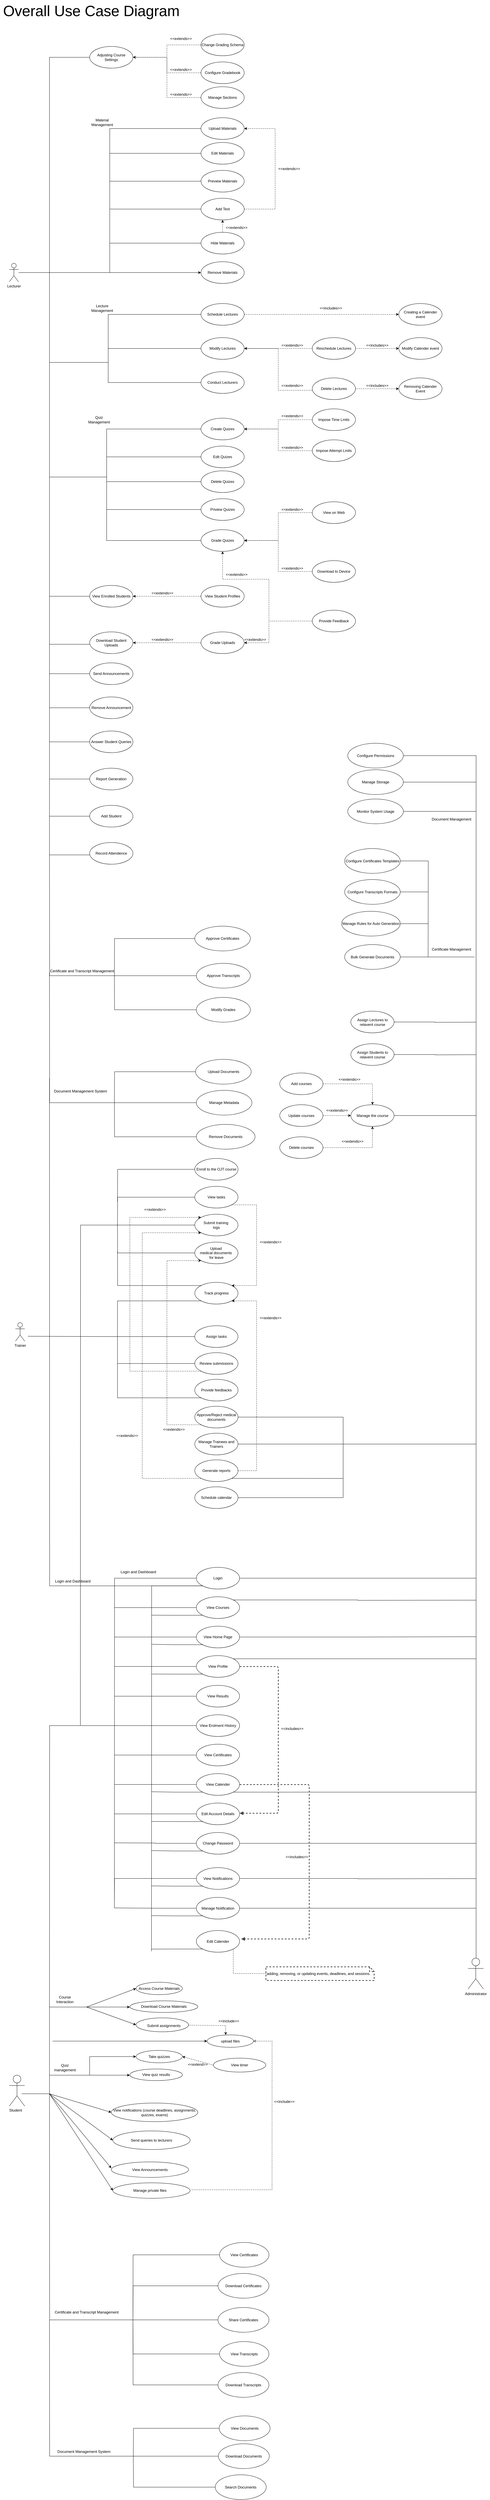 <mxfile version="25.0.2" pages="4">
  <diagram id="BV36via779B9fcxRVrXN" name="Use Case Diagram">
    <mxGraphModel dx="2607" dy="2765" grid="1" gridSize="10" guides="1" tooltips="1" connect="1" arrows="1" fold="1" page="1" pageScale="1" pageWidth="827" pageHeight="1169" math="0" shadow="0">
      <root>
        <mxCell id="0" />
        <mxCell id="1" parent="0" />
        <mxCell id="YfMp70zDHh6pc4BzukQv-6" style="edgeStyle=orthogonalEdgeStyle;rounded=0;orthogonalLoop=1;jettySize=auto;html=1;entryX=0;entryY=0.5;entryDx=0;entryDy=0;endArrow=none;endFill=0;" parent="1" source="tksNyKnk2ix0mnqx9CrM-2" target="YfMp70zDHh6pc4BzukQv-5" edge="1">
          <mxGeometry relative="1" as="geometry">
            <Array as="points">
              <mxPoint x="200" y="-220" />
              <mxPoint x="200" y="1415" />
            </Array>
          </mxGeometry>
        </mxCell>
        <mxCell id="YfMp70zDHh6pc4BzukQv-7" style="edgeStyle=orthogonalEdgeStyle;rounded=0;orthogonalLoop=1;jettySize=auto;html=1;entryX=0;entryY=0.5;entryDx=0;entryDy=0;endArrow=none;endFill=0;" parent="1" source="tksNyKnk2ix0mnqx9CrM-2" target="YfMp70zDHh6pc4BzukQv-4" edge="1">
          <mxGeometry relative="1" as="geometry">
            <Array as="points">
              <mxPoint x="200" y="-220" />
              <mxPoint x="200" y="-915" />
            </Array>
          </mxGeometry>
        </mxCell>
        <mxCell id="YfMp70zDHh6pc4BzukQv-9" style="edgeStyle=orthogonalEdgeStyle;rounded=0;orthogonalLoop=1;jettySize=auto;html=1;entryX=0;entryY=0.5;entryDx=0;entryDy=0;endArrow=none;endFill=0;" parent="1" edge="1">
          <mxGeometry relative="1" as="geometry">
            <mxPoint x="100" y="-220" as="sourcePoint" />
            <mxPoint x="330" y="980" as="targetPoint" />
            <Array as="points">
              <mxPoint x="200" y="-220" />
              <mxPoint x="200" y="980" />
            </Array>
          </mxGeometry>
        </mxCell>
        <mxCell id="YfMp70zDHh6pc4BzukQv-103" style="edgeStyle=orthogonalEdgeStyle;rounded=0;orthogonalLoop=1;jettySize=auto;html=1;entryX=0;entryY=0.5;entryDx=0;entryDy=0;endArrow=none;endFill=0;" parent="1" source="tksNyKnk2ix0mnqx9CrM-2" target="YfMp70zDHh6pc4BzukQv-99" edge="1">
          <mxGeometry relative="1" as="geometry">
            <Array as="points">
              <mxPoint x="200" y="-220" />
              <mxPoint x="200" y="825" />
            </Array>
          </mxGeometry>
        </mxCell>
        <mxCell id="YfMp70zDHh6pc4BzukQv-118" style="edgeStyle=orthogonalEdgeStyle;rounded=0;orthogonalLoop=1;jettySize=auto;html=1;entryX=0;entryY=0.5;entryDx=0;entryDy=0;endArrow=none;endFill=0;" parent="1" source="tksNyKnk2ix0mnqx9CrM-2" target="YfMp70zDHh6pc4BzukQv-116" edge="1">
          <mxGeometry relative="1" as="geometry">
            <Array as="points">
              <mxPoint x="200" y="-220" />
              <mxPoint x="200" y="1075" />
            </Array>
          </mxGeometry>
        </mxCell>
        <mxCell id="YfMp70zDHh6pc4BzukQv-119" style="edgeStyle=orthogonalEdgeStyle;rounded=0;orthogonalLoop=1;jettySize=auto;html=1;entryX=0;entryY=0.5;entryDx=0;entryDy=0;endArrow=none;endFill=0;" parent="1" source="tksNyKnk2ix0mnqx9CrM-2" target="YfMp70zDHh6pc4BzukQv-117" edge="1">
          <mxGeometry relative="1" as="geometry">
            <Array as="points">
              <mxPoint x="200" y="-220" />
              <mxPoint x="200" y="1295" />
            </Array>
          </mxGeometry>
        </mxCell>
        <mxCell id="YfMp70zDHh6pc4BzukQv-122" style="edgeStyle=orthogonalEdgeStyle;rounded=0;orthogonalLoop=1;jettySize=auto;html=1;entryX=0;entryY=0.5;entryDx=0;entryDy=0;endArrow=none;endFill=0;" parent="1" source="tksNyKnk2ix0mnqx9CrM-2" target="YfMp70zDHh6pc4BzukQv-40" edge="1">
          <mxGeometry relative="1" as="geometry" />
        </mxCell>
        <mxCell id="YfMp70zDHh6pc4BzukQv-123" style="edgeStyle=orthogonalEdgeStyle;rounded=0;orthogonalLoop=1;jettySize=auto;html=1;entryX=0;entryY=0.5;entryDx=0;entryDy=0;endArrow=none;endFill=0;" parent="1" source="tksNyKnk2ix0mnqx9CrM-2" target="YfMp70zDHh6pc4BzukQv-41" edge="1">
          <mxGeometry relative="1" as="geometry" />
        </mxCell>
        <mxCell id="YfMp70zDHh6pc4BzukQv-124" style="edgeStyle=orthogonalEdgeStyle;rounded=0;orthogonalLoop=1;jettySize=auto;html=1;entryX=0;entryY=0.5;entryDx=0;entryDy=0;endArrow=none;endFill=0;" parent="1" source="tksNyKnk2ix0mnqx9CrM-2" target="YfMp70zDHh6pc4BzukQv-42" edge="1">
          <mxGeometry relative="1" as="geometry" />
        </mxCell>
        <mxCell id="YfMp70zDHh6pc4BzukQv-125" style="edgeStyle=orthogonalEdgeStyle;rounded=0;orthogonalLoop=1;jettySize=auto;html=1;entryX=0;entryY=0.5;entryDx=0;entryDy=0;endArrow=none;endFill=0;" parent="1" source="tksNyKnk2ix0mnqx9CrM-2" target="YfMp70zDHh6pc4BzukQv-76" edge="1">
          <mxGeometry relative="1" as="geometry" />
        </mxCell>
        <mxCell id="YfMp70zDHh6pc4BzukQv-126" style="edgeStyle=orthogonalEdgeStyle;rounded=0;orthogonalLoop=1;jettySize=auto;html=1;endArrow=none;endFill=0;entryX=0;entryY=0.5;entryDx=0;entryDy=0;" parent="1" source="tksNyKnk2ix0mnqx9CrM-2" target="YfMp70zDHh6pc4BzukQv-78" edge="1">
          <mxGeometry relative="1" as="geometry" />
        </mxCell>
        <mxCell id="YfMp70zDHh6pc4BzukQv-128" style="edgeStyle=orthogonalEdgeStyle;rounded=0;orthogonalLoop=1;jettySize=auto;html=1;entryX=0;entryY=0.5;entryDx=0;entryDy=0;endArrow=none;endFill=0;" parent="1" source="tksNyKnk2ix0mnqx9CrM-2" target="tksNyKnk2ix0mnqx9CrM-8" edge="1">
          <mxGeometry relative="1" as="geometry">
            <mxPoint x="600" y="-120" as="targetPoint" />
            <Array as="points">
              <mxPoint x="200" y="-220" />
              <mxPoint x="200" y="70" />
              <mxPoint x="390" y="70" />
              <mxPoint x="390" y="-85" />
            </Array>
          </mxGeometry>
        </mxCell>
        <mxCell id="YfMp70zDHh6pc4BzukQv-129" style="edgeStyle=orthogonalEdgeStyle;rounded=0;orthogonalLoop=1;jettySize=auto;html=1;entryX=0;entryY=0.5;entryDx=0;entryDy=0;endArrow=none;endFill=0;" parent="1" source="tksNyKnk2ix0mnqx9CrM-2" target="YfMp70zDHh6pc4BzukQv-54" edge="1">
          <mxGeometry relative="1" as="geometry">
            <Array as="points">
              <mxPoint x="200" y="-220" />
              <mxPoint x="200" y="70" />
              <mxPoint x="390" y="70" />
              <mxPoint x="390" y="25" />
            </Array>
          </mxGeometry>
        </mxCell>
        <mxCell id="YfMp70zDHh6pc4BzukQv-130" style="edgeStyle=orthogonalEdgeStyle;rounded=0;orthogonalLoop=1;jettySize=auto;html=1;entryX=0;entryY=0.5;entryDx=0;entryDy=0;endArrow=none;endFill=0;" parent="1" source="tksNyKnk2ix0mnqx9CrM-2" target="tksNyKnk2ix0mnqx9CrM-3" edge="1">
          <mxGeometry relative="1" as="geometry">
            <Array as="points">
              <mxPoint x="200" y="-220" />
              <mxPoint x="200" y="70" />
              <mxPoint x="390" y="70" />
              <mxPoint x="390" y="135" />
            </Array>
          </mxGeometry>
        </mxCell>
        <mxCell id="YfMp70zDHh6pc4BzukQv-132" style="edgeStyle=orthogonalEdgeStyle;rounded=0;orthogonalLoop=1;jettySize=auto;html=1;entryX=0;entryY=0.5;entryDx=0;entryDy=0;endArrow=none;endFill=0;" parent="1" source="tksNyKnk2ix0mnqx9CrM-2" target="tksNyKnk2ix0mnqx9CrM-5" edge="1">
          <mxGeometry relative="1" as="geometry">
            <Array as="points">
              <mxPoint x="200" y="-220" />
              <mxPoint x="200" y="440" />
              <mxPoint x="385" y="440" />
              <mxPoint x="385" y="285" />
            </Array>
          </mxGeometry>
        </mxCell>
        <mxCell id="YfMp70zDHh6pc4BzukQv-133" style="edgeStyle=orthogonalEdgeStyle;rounded=0;orthogonalLoop=1;jettySize=auto;html=1;entryX=0;entryY=0.5;entryDx=0;entryDy=0;endArrow=none;endFill=0;" parent="1" source="tksNyKnk2ix0mnqx9CrM-2" target="YfMp70zDHh6pc4BzukQv-89" edge="1">
          <mxGeometry relative="1" as="geometry">
            <Array as="points">
              <mxPoint x="200" y="-220" />
              <mxPoint x="200" y="440" />
              <mxPoint x="385" y="440" />
              <mxPoint x="385" y="375" />
            </Array>
          </mxGeometry>
        </mxCell>
        <mxCell id="YfMp70zDHh6pc4BzukQv-134" style="edgeStyle=orthogonalEdgeStyle;rounded=0;orthogonalLoop=1;jettySize=auto;html=1;entryX=0;entryY=0.5;entryDx=0;entryDy=0;endArrow=none;endFill=0;" parent="1" source="tksNyKnk2ix0mnqx9CrM-2" target="YfMp70zDHh6pc4BzukQv-91" edge="1">
          <mxGeometry relative="1" as="geometry">
            <Array as="points">
              <mxPoint x="200" y="-220" />
              <mxPoint x="200" y="440" />
              <mxPoint x="385" y="440" />
              <mxPoint x="385" y="455" />
            </Array>
          </mxGeometry>
        </mxCell>
        <mxCell id="YfMp70zDHh6pc4BzukQv-135" style="edgeStyle=orthogonalEdgeStyle;rounded=0;orthogonalLoop=1;jettySize=auto;html=1;entryX=0;entryY=0.5;entryDx=0;entryDy=0;endArrow=none;endFill=0;" parent="1" source="tksNyKnk2ix0mnqx9CrM-2" target="YfMp70zDHh6pc4BzukQv-90" edge="1">
          <mxGeometry relative="1" as="geometry">
            <Array as="points">
              <mxPoint x="200" y="-220" />
              <mxPoint x="200" y="440" />
              <mxPoint x="385" y="440" />
              <mxPoint x="385" y="545" />
            </Array>
          </mxGeometry>
        </mxCell>
        <mxCell id="YfMp70zDHh6pc4BzukQv-136" style="edgeStyle=orthogonalEdgeStyle;rounded=0;orthogonalLoop=1;jettySize=auto;html=1;entryX=0;entryY=0.5;entryDx=0;entryDy=0;endArrow=none;endFill=0;" parent="1" source="tksNyKnk2ix0mnqx9CrM-2" target="tksNyKnk2ix0mnqx9CrM-10" edge="1">
          <mxGeometry relative="1" as="geometry">
            <Array as="points">
              <mxPoint x="200" y="-220" />
              <mxPoint x="200" y="440" />
              <mxPoint x="385" y="440" />
              <mxPoint x="385" y="645" />
            </Array>
          </mxGeometry>
        </mxCell>
        <mxCell id="gYmt3b7kx8QVSRnz25mf-3" style="edgeStyle=orthogonalEdgeStyle;rounded=0;orthogonalLoop=1;jettySize=auto;html=1;entryX=0;entryY=0.5;entryDx=0;entryDy=0;endArrow=none;endFill=0;" parent="1" source="tksNyKnk2ix0mnqx9CrM-2" target="gYmt3b7kx8QVSRnz25mf-1" edge="1">
          <mxGeometry relative="1" as="geometry">
            <Array as="points">
              <mxPoint x="200" y="-220" />
              <mxPoint x="200" y="1535" />
            </Array>
          </mxGeometry>
        </mxCell>
        <mxCell id="C36N5hVmbdD0jBPsGbYA-2" style="edgeStyle=orthogonalEdgeStyle;rounded=0;orthogonalLoop=1;jettySize=auto;html=1;entryX=0;entryY=0.5;entryDx=0;entryDy=0;" parent="1" source="tksNyKnk2ix0mnqx9CrM-2" target="C36N5hVmbdD0jBPsGbYA-1" edge="1">
          <mxGeometry relative="1" as="geometry" />
        </mxCell>
        <mxCell id="C36N5hVmbdD0jBPsGbYA-4" style="edgeStyle=orthogonalEdgeStyle;rounded=0;orthogonalLoop=1;jettySize=auto;html=1;entryX=0;entryY=0.5;entryDx=0;entryDy=0;endArrow=none;endFill=0;" parent="1" source="tksNyKnk2ix0mnqx9CrM-2" target="C36N5hVmbdD0jBPsGbYA-3" edge="1">
          <mxGeometry relative="1" as="geometry">
            <Array as="points">
              <mxPoint x="200" y="-220" />
              <mxPoint x="200" y="1185" />
            </Array>
          </mxGeometry>
        </mxCell>
        <mxCell id="tksNyKnk2ix0mnqx9CrM-2" value="Lecturer" style="shape=umlActor;verticalLabelPosition=bottom;verticalAlign=top;html=1;" parent="1" vertex="1">
          <mxGeometry x="70" y="-250" width="30" height="60" as="geometry" />
        </mxCell>
        <mxCell id="tksNyKnk2ix0mnqx9CrM-3" value="Conduct Lecturers" style="ellipse;whiteSpace=wrap;html=1;" parent="1" vertex="1">
          <mxGeometry x="690" y="100" width="140" height="70" as="geometry" />
        </mxCell>
        <mxCell id="YfMp70zDHh6pc4BzukQv-14" style="edgeStyle=orthogonalEdgeStyle;rounded=0;orthogonalLoop=1;jettySize=auto;html=1;exitX=0;exitY=0.5;exitDx=0;exitDy=0;dashed=1;" parent="1" source="YfMp70zDHh6pc4BzukQv-13" target="tksNyKnk2ix0mnqx9CrM-5" edge="1">
          <mxGeometry relative="1" as="geometry" />
        </mxCell>
        <mxCell id="YfMp70zDHh6pc4BzukQv-16" style="edgeStyle=orthogonalEdgeStyle;rounded=0;orthogonalLoop=1;jettySize=auto;html=1;exitX=0;exitY=0.5;exitDx=0;exitDy=0;dashed=1;" parent="1" source="YfMp70zDHh6pc4BzukQv-15" target="tksNyKnk2ix0mnqx9CrM-5" edge="1">
          <mxGeometry relative="1" as="geometry" />
        </mxCell>
        <mxCell id="tksNyKnk2ix0mnqx9CrM-5" value="Create Quizes" style="ellipse;whiteSpace=wrap;html=1;" parent="1" vertex="1">
          <mxGeometry x="690" y="250" width="140" height="70" as="geometry" />
        </mxCell>
        <mxCell id="YfMp70zDHh6pc4BzukQv-28" style="edgeStyle=orthogonalEdgeStyle;rounded=0;orthogonalLoop=1;jettySize=auto;html=1;dashed=1;" parent="1" source="tksNyKnk2ix0mnqx9CrM-8" target="YfMp70zDHh6pc4BzukQv-27" edge="1">
          <mxGeometry relative="1" as="geometry" />
        </mxCell>
        <mxCell id="tksNyKnk2ix0mnqx9CrM-8" value="Schedule Lectures" style="ellipse;whiteSpace=wrap;html=1;" parent="1" vertex="1">
          <mxGeometry x="690" y="-120" width="140" height="70" as="geometry" />
        </mxCell>
        <mxCell id="tksNyKnk2ix0mnqx9CrM-10" value="Grade Quizes" style="ellipse;whiteSpace=wrap;html=1;" parent="1" vertex="1">
          <mxGeometry x="690" y="610" width="140" height="70" as="geometry" />
        </mxCell>
        <mxCell id="YfMp70zDHh6pc4BzukQv-2" value="Manage Sections" style="ellipse;whiteSpace=wrap;html=1;" parent="1" vertex="1">
          <mxGeometry x="690" y="-820" width="140" height="70" as="geometry" />
        </mxCell>
        <mxCell id="YfMp70zDHh6pc4BzukQv-34" style="edgeStyle=orthogonalEdgeStyle;rounded=0;orthogonalLoop=1;jettySize=auto;html=1;exitX=0;exitY=0.5;exitDx=0;exitDy=0;entryX=1;entryY=0.5;entryDx=0;entryDy=0;dashed=1;" parent="1" source="YfMp70zDHh6pc4BzukQv-31" target="YfMp70zDHh6pc4BzukQv-4" edge="1">
          <mxGeometry relative="1" as="geometry" />
        </mxCell>
        <mxCell id="YfMp70zDHh6pc4BzukQv-38" style="edgeStyle=orthogonalEdgeStyle;rounded=0;orthogonalLoop=1;jettySize=auto;html=1;exitX=0;exitY=0.5;exitDx=0;exitDy=0;entryX=1;entryY=0.5;entryDx=0;entryDy=0;dashed=1;" parent="1" source="YfMp70zDHh6pc4BzukQv-2" target="YfMp70zDHh6pc4BzukQv-4" edge="1">
          <mxGeometry relative="1" as="geometry" />
        </mxCell>
        <mxCell id="YfMp70zDHh6pc4BzukQv-4" value="Adjusting Course Settings" style="ellipse;whiteSpace=wrap;html=1;" parent="1" vertex="1">
          <mxGeometry x="330" y="-950" width="140" height="70" as="geometry" />
        </mxCell>
        <mxCell id="YfMp70zDHh6pc4BzukQv-5" value="Report Generation" style="ellipse;whiteSpace=wrap;html=1;" parent="1" vertex="1">
          <mxGeometry x="330" y="1380" width="140" height="70" as="geometry" />
        </mxCell>
        <mxCell id="YfMp70zDHh6pc4BzukQv-8" value="Download Student Uploads" style="ellipse;whiteSpace=wrap;html=1;" parent="1" vertex="1">
          <mxGeometry x="330" y="940" width="140" height="70" as="geometry" />
        </mxCell>
        <mxCell id="YfMp70zDHh6pc4BzukQv-13" value="Impose Time Lmits" style="ellipse;whiteSpace=wrap;html=1;" parent="1" vertex="1">
          <mxGeometry x="1050" y="220" width="140" height="70" as="geometry" />
        </mxCell>
        <mxCell id="YfMp70zDHh6pc4BzukQv-15" value="Impose Attempt Lmits" style="ellipse;whiteSpace=wrap;html=1;" parent="1" vertex="1">
          <mxGeometry x="1050" y="320" width="140" height="70" as="geometry" />
        </mxCell>
        <mxCell id="YfMp70zDHh6pc4BzukQv-17" value="&amp;lt;&amp;lt;extends&amp;gt;&amp;gt;" style="text;html=1;align=center;verticalAlign=middle;resizable=0;points=[];autosize=1;strokeColor=none;fillColor=none;dashed=1;" parent="1" vertex="1">
          <mxGeometry x="940" y="228" width="90" height="30" as="geometry" />
        </mxCell>
        <mxCell id="YfMp70zDHh6pc4BzukQv-20" value="&amp;lt;&amp;lt;extends&amp;gt;&amp;gt;" style="text;html=1;align=center;verticalAlign=middle;resizable=0;points=[];autosize=1;strokeColor=none;fillColor=none;dashed=1;" parent="1" vertex="1">
          <mxGeometry x="940" y="330" width="90" height="30" as="geometry" />
        </mxCell>
        <mxCell id="YfMp70zDHh6pc4BzukQv-23" style="edgeStyle=orthogonalEdgeStyle;rounded=0;orthogonalLoop=1;jettySize=auto;html=1;entryX=1;entryY=0.5;entryDx=0;entryDy=0;dashed=1;" parent="1" source="YfMp70zDHh6pc4BzukQv-21" target="tksNyKnk2ix0mnqx9CrM-10" edge="1">
          <mxGeometry relative="1" as="geometry" />
        </mxCell>
        <mxCell id="YfMp70zDHh6pc4BzukQv-21" value="View on Web" style="ellipse;whiteSpace=wrap;html=1;" parent="1" vertex="1">
          <mxGeometry x="1050" y="520" width="140" height="70" as="geometry" />
        </mxCell>
        <mxCell id="YfMp70zDHh6pc4BzukQv-24" style="edgeStyle=orthogonalEdgeStyle;rounded=0;orthogonalLoop=1;jettySize=auto;html=1;entryX=1;entryY=0.5;entryDx=0;entryDy=0;dashed=1;" parent="1" source="YfMp70zDHh6pc4BzukQv-22" target="tksNyKnk2ix0mnqx9CrM-10" edge="1">
          <mxGeometry relative="1" as="geometry" />
        </mxCell>
        <mxCell id="YfMp70zDHh6pc4BzukQv-22" value="Download to Device" style="ellipse;whiteSpace=wrap;html=1;" parent="1" vertex="1">
          <mxGeometry x="1050" y="710" width="140" height="70" as="geometry" />
        </mxCell>
        <mxCell id="YfMp70zDHh6pc4BzukQv-25" value="&amp;lt;&amp;lt;extends&amp;gt;&amp;gt;" style="text;html=1;align=center;verticalAlign=middle;resizable=0;points=[];autosize=1;strokeColor=none;fillColor=none;dashed=1;" parent="1" vertex="1">
          <mxGeometry x="940" y="530" width="90" height="30" as="geometry" />
        </mxCell>
        <mxCell id="YfMp70zDHh6pc4BzukQv-26" value="&amp;lt;&amp;lt;extends&amp;gt;&amp;gt;" style="text;html=1;align=center;verticalAlign=middle;resizable=0;points=[];autosize=1;strokeColor=none;fillColor=none;dashed=1;" parent="1" vertex="1">
          <mxGeometry x="940" y="720" width="90" height="30" as="geometry" />
        </mxCell>
        <mxCell id="YfMp70zDHh6pc4BzukQv-27" value="Creating a Calender event" style="ellipse;whiteSpace=wrap;html=1;" parent="1" vertex="1">
          <mxGeometry x="1330" y="-120" width="140" height="70" as="geometry" />
        </mxCell>
        <mxCell id="YfMp70zDHh6pc4BzukQv-32" style="edgeStyle=orthogonalEdgeStyle;rounded=0;orthogonalLoop=1;jettySize=auto;html=1;exitX=0;exitY=0.5;exitDx=0;exitDy=0;entryX=1;entryY=0.5;entryDx=0;entryDy=0;dashed=1;" parent="1" source="YfMp70zDHh6pc4BzukQv-30" target="YfMp70zDHh6pc4BzukQv-4" edge="1">
          <mxGeometry relative="1" as="geometry" />
        </mxCell>
        <mxCell id="YfMp70zDHh6pc4BzukQv-30" value="Change Grading Schema" style="ellipse;whiteSpace=wrap;html=1;" parent="1" vertex="1">
          <mxGeometry x="690" y="-990" width="140" height="70" as="geometry" />
        </mxCell>
        <mxCell id="YfMp70zDHh6pc4BzukQv-31" value="Configure Gradebook" style="ellipse;whiteSpace=wrap;html=1;" parent="1" vertex="1">
          <mxGeometry x="690" y="-900" width="140" height="70" as="geometry" />
        </mxCell>
        <mxCell id="YfMp70zDHh6pc4BzukQv-35" value="&amp;lt;&amp;lt;extends&amp;gt;&amp;gt;" style="text;html=1;align=center;verticalAlign=middle;resizable=0;points=[];autosize=1;strokeColor=none;fillColor=none;dashed=1;" parent="1" vertex="1">
          <mxGeometry x="580" y="-990" width="90" height="30" as="geometry" />
        </mxCell>
        <mxCell id="YfMp70zDHh6pc4BzukQv-36" value="&amp;lt;&amp;lt;extends&amp;gt;&amp;gt;" style="text;html=1;align=center;verticalAlign=middle;resizable=0;points=[];autosize=1;strokeColor=none;fillColor=none;dashed=1;" parent="1" vertex="1">
          <mxGeometry x="580" y="-890" width="90" height="30" as="geometry" />
        </mxCell>
        <mxCell id="YfMp70zDHh6pc4BzukQv-39" value="&amp;lt;&amp;lt;extends&amp;gt;&amp;gt;" style="text;html=1;align=center;verticalAlign=middle;resizable=0;points=[];autosize=1;strokeColor=none;fillColor=none;dashed=1;" parent="1" vertex="1">
          <mxGeometry x="580" y="-810" width="90" height="30" as="geometry" />
        </mxCell>
        <mxCell id="YfMp70zDHh6pc4BzukQv-40" value="Upload Materials" style="ellipse;whiteSpace=wrap;html=1;" parent="1" vertex="1">
          <mxGeometry x="690" y="-720" width="140" height="70" as="geometry" />
        </mxCell>
        <mxCell id="YfMp70zDHh6pc4BzukQv-41" value="Edit Materials" style="ellipse;whiteSpace=wrap;html=1;" parent="1" vertex="1">
          <mxGeometry x="690" y="-640" width="140" height="70" as="geometry" />
        </mxCell>
        <mxCell id="YfMp70zDHh6pc4BzukQv-42" value="Preview Materials" style="ellipse;whiteSpace=wrap;html=1;" parent="1" vertex="1">
          <mxGeometry x="690" y="-550" width="140" height="70" as="geometry" />
        </mxCell>
        <mxCell id="YfMp70zDHh6pc4BzukQv-59" style="edgeStyle=orthogonalEdgeStyle;rounded=0;orthogonalLoop=1;jettySize=auto;html=1;exitX=0;exitY=0.5;exitDx=0;exitDy=0;entryX=1;entryY=0.5;entryDx=0;entryDy=0;dashed=1;" parent="1" source="YfMp70zDHh6pc4BzukQv-55" target="YfMp70zDHh6pc4BzukQv-54" edge="1">
          <mxGeometry relative="1" as="geometry" />
        </mxCell>
        <mxCell id="YfMp70zDHh6pc4BzukQv-54" value="Modify Lectures" style="ellipse;whiteSpace=wrap;html=1;" parent="1" vertex="1">
          <mxGeometry x="690" y="-10" width="140" height="70" as="geometry" />
        </mxCell>
        <mxCell id="YfMp70zDHh6pc4BzukQv-65" style="edgeStyle=orthogonalEdgeStyle;rounded=0;orthogonalLoop=1;jettySize=auto;html=1;exitX=1;exitY=0.5;exitDx=0;exitDy=0;entryX=0;entryY=0.5;entryDx=0;entryDy=0;dashed=1;" parent="1" source="YfMp70zDHh6pc4BzukQv-55" target="YfMp70zDHh6pc4BzukQv-62" edge="1">
          <mxGeometry relative="1" as="geometry" />
        </mxCell>
        <mxCell id="YfMp70zDHh6pc4BzukQv-55" value="Reschedule Lectures" style="ellipse;whiteSpace=wrap;html=1;" parent="1" vertex="1">
          <mxGeometry x="1050" y="-10" width="140" height="70" as="geometry" />
        </mxCell>
        <mxCell id="YfMp70zDHh6pc4BzukQv-64" style="edgeStyle=orthogonalEdgeStyle;rounded=0;orthogonalLoop=1;jettySize=auto;html=1;exitX=1;exitY=0.5;exitDx=0;exitDy=0;entryX=0;entryY=0.5;entryDx=0;entryDy=0;dashed=1;" parent="1" source="YfMp70zDHh6pc4BzukQv-60" target="YfMp70zDHh6pc4BzukQv-63" edge="1">
          <mxGeometry relative="1" as="geometry" />
        </mxCell>
        <mxCell id="YfMp70zDHh6pc4BzukQv-60" value="Delete Lectures" style="ellipse;whiteSpace=wrap;html=1;" parent="1" vertex="1">
          <mxGeometry x="1050" y="120" width="140" height="70" as="geometry" />
        </mxCell>
        <mxCell id="YfMp70zDHh6pc4BzukQv-61" style="edgeStyle=orthogonalEdgeStyle;rounded=0;orthogonalLoop=1;jettySize=auto;html=1;exitX=0;exitY=0.571;exitDx=0;exitDy=0;entryX=1;entryY=0.5;entryDx=0;entryDy=0;exitPerimeter=0;dashed=1;" parent="1" source="YfMp70zDHh6pc4BzukQv-60" target="YfMp70zDHh6pc4BzukQv-54" edge="1">
          <mxGeometry relative="1" as="geometry" />
        </mxCell>
        <mxCell id="YfMp70zDHh6pc4BzukQv-62" value="Modify Calender event" style="ellipse;whiteSpace=wrap;html=1;" parent="1" vertex="1">
          <mxGeometry x="1330" y="-10" width="140" height="70" as="geometry" />
        </mxCell>
        <mxCell id="YfMp70zDHh6pc4BzukQv-63" value="Removing Calender Event" style="ellipse;whiteSpace=wrap;html=1;" parent="1" vertex="1">
          <mxGeometry x="1330" y="120" width="140" height="70" as="geometry" />
        </mxCell>
        <mxCell id="YfMp70zDHh6pc4BzukQv-66" value="&amp;lt;&amp;lt;includes&amp;gt;&amp;gt;" style="text;html=1;align=center;verticalAlign=middle;resizable=0;points=[];autosize=1;strokeColor=none;fillColor=none;dashed=1;" parent="1" vertex="1">
          <mxGeometry x="1210" y="130" width="100" height="30" as="geometry" />
        </mxCell>
        <mxCell id="YfMp70zDHh6pc4BzukQv-67" value="&amp;lt;&amp;lt;extends&amp;gt;&amp;gt;" style="text;html=1;align=center;verticalAlign=middle;resizable=0;points=[];autosize=1;strokeColor=none;fillColor=none;dashed=1;" parent="1" vertex="1">
          <mxGeometry x="940" y="130" width="90" height="30" as="geometry" />
        </mxCell>
        <mxCell id="YfMp70zDHh6pc4BzukQv-68" value="&amp;lt;&amp;lt;includes&amp;gt;&amp;gt;" style="text;html=1;align=center;verticalAlign=middle;resizable=0;points=[];autosize=1;strokeColor=none;fillColor=none;dashed=1;" parent="1" vertex="1">
          <mxGeometry x="1210" width="100" height="30" as="geometry" />
        </mxCell>
        <mxCell id="YfMp70zDHh6pc4BzukQv-69" value="&amp;lt;&amp;lt;extends&amp;gt;&amp;gt;" style="text;html=1;align=center;verticalAlign=middle;resizable=0;points=[];autosize=1;strokeColor=none;fillColor=none;dashed=1;" parent="1" vertex="1">
          <mxGeometry x="940" width="90" height="30" as="geometry" />
        </mxCell>
        <mxCell id="pkkTS_IA6X24hIoL_e4T-1" style="edgeStyle=orthogonalEdgeStyle;rounded=0;orthogonalLoop=1;jettySize=auto;html=1;entryX=1;entryY=0.5;entryDx=0;entryDy=0;dashed=1;" parent="1" source="YfMp70zDHh6pc4BzukQv-76" target="YfMp70zDHh6pc4BzukQv-40" edge="1">
          <mxGeometry relative="1" as="geometry">
            <Array as="points">
              <mxPoint x="930" y="-425" />
              <mxPoint x="930" y="-685" />
            </Array>
          </mxGeometry>
        </mxCell>
        <mxCell id="YfMp70zDHh6pc4BzukQv-76" value="Add Text" style="ellipse;whiteSpace=wrap;html=1;" parent="1" vertex="1">
          <mxGeometry x="690" y="-460" width="140" height="70" as="geometry" />
        </mxCell>
        <mxCell id="YfMp70zDHh6pc4BzukQv-77" style="edgeStyle=orthogonalEdgeStyle;rounded=0;orthogonalLoop=1;jettySize=auto;html=1;exitX=0.5;exitY=0;exitDx=0;exitDy=0;entryX=0.5;entryY=1;entryDx=0;entryDy=0;dashed=1;" parent="1" source="YfMp70zDHh6pc4BzukQv-78" target="YfMp70zDHh6pc4BzukQv-76" edge="1">
          <mxGeometry relative="1" as="geometry" />
        </mxCell>
        <mxCell id="YfMp70zDHh6pc4BzukQv-78" value="Hide Materials" style="ellipse;whiteSpace=wrap;html=1;" parent="1" vertex="1">
          <mxGeometry x="690" y="-350" width="140" height="70" as="geometry" />
        </mxCell>
        <mxCell id="YfMp70zDHh6pc4BzukQv-79" value="&amp;lt;&amp;lt;extends&amp;gt;&amp;gt;" style="text;html=1;align=center;verticalAlign=middle;resizable=0;points=[];autosize=1;strokeColor=none;fillColor=none;" parent="1" vertex="1">
          <mxGeometry x="760" y="-380" width="90" height="30" as="geometry" />
        </mxCell>
        <mxCell id="YfMp70zDHh6pc4BzukQv-89" value="Edit Quizes" style="ellipse;whiteSpace=wrap;html=1;" parent="1" vertex="1">
          <mxGeometry x="690" y="340" width="140" height="70" as="geometry" />
        </mxCell>
        <mxCell id="YfMp70zDHh6pc4BzukQv-90" value="Priview Quizes" style="ellipse;whiteSpace=wrap;html=1;" parent="1" vertex="1">
          <mxGeometry x="690" y="510" width="140" height="70" as="geometry" />
        </mxCell>
        <mxCell id="YfMp70zDHh6pc4BzukQv-91" value="Delete Quizes" style="ellipse;whiteSpace=wrap;html=1;" parent="1" vertex="1">
          <mxGeometry x="690" y="420" width="140" height="70" as="geometry" />
        </mxCell>
        <mxCell id="YfMp70zDHh6pc4BzukQv-99" value="View Enrolled Students" style="ellipse;whiteSpace=wrap;html=1;" parent="1" vertex="1">
          <mxGeometry x="330" y="790" width="140" height="70" as="geometry" />
        </mxCell>
        <mxCell id="YfMp70zDHh6pc4BzukQv-101" style="edgeStyle=orthogonalEdgeStyle;rounded=0;orthogonalLoop=1;jettySize=auto;html=1;entryX=1;entryY=0.5;entryDx=0;entryDy=0;dashed=1;" parent="1" source="YfMp70zDHh6pc4BzukQv-100" target="YfMp70zDHh6pc4BzukQv-99" edge="1">
          <mxGeometry relative="1" as="geometry" />
        </mxCell>
        <mxCell id="YfMp70zDHh6pc4BzukQv-100" value="View Student Profiles" style="ellipse;whiteSpace=wrap;html=1;" parent="1" vertex="1">
          <mxGeometry x="690" y="790" width="140" height="70" as="geometry" />
        </mxCell>
        <mxCell id="YfMp70zDHh6pc4BzukQv-102" value="&amp;lt;&amp;lt;extends&amp;gt;&amp;gt;" style="text;html=1;align=center;verticalAlign=middle;resizable=0;points=[];autosize=1;strokeColor=none;fillColor=none;dashed=1;" parent="1" vertex="1">
          <mxGeometry x="520" y="800" width="90" height="30" as="geometry" />
        </mxCell>
        <mxCell id="YfMp70zDHh6pc4BzukQv-104" value="Grade Uploads" style="ellipse;whiteSpace=wrap;html=1;" parent="1" vertex="1">
          <mxGeometry x="690" y="940" width="140" height="70" as="geometry" />
        </mxCell>
        <mxCell id="YfMp70zDHh6pc4BzukQv-105" style="edgeStyle=orthogonalEdgeStyle;rounded=0;orthogonalLoop=1;jettySize=auto;html=1;entryX=1;entryY=0.5;entryDx=0;entryDy=0;dashed=1;exitX=0;exitY=0.5;exitDx=0;exitDy=0;" parent="1" source="YfMp70zDHh6pc4BzukQv-104" edge="1">
          <mxGeometry relative="1" as="geometry">
            <mxPoint x="670" y="975" as="sourcePoint" />
            <mxPoint x="470" y="975" as="targetPoint" />
          </mxGeometry>
        </mxCell>
        <mxCell id="YfMp70zDHh6pc4BzukQv-106" value="&amp;lt;&amp;lt;extends&amp;gt;&amp;gt;" style="text;html=1;align=center;verticalAlign=middle;resizable=0;points=[];autosize=1;strokeColor=none;fillColor=none;dashed=1;" parent="1" vertex="1">
          <mxGeometry x="520" y="950" width="90" height="30" as="geometry" />
        </mxCell>
        <mxCell id="YfMp70zDHh6pc4BzukQv-109" style="edgeStyle=orthogonalEdgeStyle;rounded=0;orthogonalLoop=1;jettySize=auto;html=1;entryX=1;entryY=0.5;entryDx=0;entryDy=0;dashed=1;" parent="1" source="YfMp70zDHh6pc4BzukQv-107" target="YfMp70zDHh6pc4BzukQv-104" edge="1">
          <mxGeometry relative="1" as="geometry">
            <Array as="points">
              <mxPoint x="910" y="905" />
              <mxPoint x="910" y="975" />
            </Array>
          </mxGeometry>
        </mxCell>
        <mxCell id="YfMp70zDHh6pc4BzukQv-114" style="edgeStyle=orthogonalEdgeStyle;rounded=0;orthogonalLoop=1;jettySize=auto;html=1;exitX=0;exitY=0.5;exitDx=0;exitDy=0;entryX=0.5;entryY=1;entryDx=0;entryDy=0;dashed=1;" parent="1" source="YfMp70zDHh6pc4BzukQv-107" target="tksNyKnk2ix0mnqx9CrM-10" edge="1">
          <mxGeometry relative="1" as="geometry">
            <Array as="points">
              <mxPoint x="910" y="905" />
              <mxPoint x="910" y="770" />
              <mxPoint x="760" y="770" />
            </Array>
          </mxGeometry>
        </mxCell>
        <mxCell id="YfMp70zDHh6pc4BzukQv-107" value="Provide Feedback" style="ellipse;whiteSpace=wrap;html=1;" parent="1" vertex="1">
          <mxGeometry x="1050" y="870" width="140" height="70" as="geometry" />
        </mxCell>
        <mxCell id="YfMp70zDHh6pc4BzukQv-110" value="&amp;lt;&amp;lt;extends&amp;gt;&amp;gt;" style="text;html=1;align=center;verticalAlign=middle;resizable=0;points=[];autosize=1;strokeColor=none;fillColor=none;dashed=1;" parent="1" vertex="1">
          <mxGeometry x="760" y="740" width="90" height="30" as="geometry" />
        </mxCell>
        <mxCell id="YfMp70zDHh6pc4BzukQv-113" value="&amp;lt;&amp;lt;extends&amp;gt;&amp;gt;" style="text;html=1;align=center;verticalAlign=middle;resizable=0;points=[];autosize=1;strokeColor=none;fillColor=none;dashed=1;" parent="1" vertex="1">
          <mxGeometry x="820" y="950" width="90" height="30" as="geometry" />
        </mxCell>
        <mxCell id="YfMp70zDHh6pc4BzukQv-116" value="Send Announcements" style="ellipse;whiteSpace=wrap;html=1;" parent="1" vertex="1">
          <mxGeometry x="330" y="1040" width="140" height="70" as="geometry" />
        </mxCell>
        <mxCell id="YfMp70zDHh6pc4BzukQv-117" value="Answer Student Queries" style="ellipse;whiteSpace=wrap;html=1;" parent="1" vertex="1">
          <mxGeometry x="330" y="1260" width="140" height="70" as="geometry" />
        </mxCell>
        <mxCell id="YfMp70zDHh6pc4BzukQv-120" value="&lt;span style=&quot;text-wrap: wrap;&quot;&gt;Material Management&lt;/span&gt;" style="text;html=1;align=center;verticalAlign=middle;resizable=0;points=[];autosize=1;strokeColor=none;fillColor=none;" parent="1" vertex="1">
          <mxGeometry x="300" y="-720" width="140" height="30" as="geometry" />
        </mxCell>
        <mxCell id="YfMp70zDHh6pc4BzukQv-127" value="&lt;span style=&quot;text-wrap: wrap;&quot;&gt;Lecture Management&lt;/span&gt;" style="text;html=1;align=center;verticalAlign=middle;resizable=0;points=[];autosize=1;strokeColor=none;fillColor=none;" parent="1" vertex="1">
          <mxGeometry x="300" y="-120" width="140" height="30" as="geometry" />
        </mxCell>
        <mxCell id="YfMp70zDHh6pc4BzukQv-131" value="&lt;span style=&quot;text-wrap: wrap;&quot;&gt;Quiz Management&lt;/span&gt;" style="text;html=1;align=center;verticalAlign=middle;resizable=0;points=[];autosize=1;strokeColor=none;fillColor=none;" parent="1" vertex="1">
          <mxGeometry x="300" y="240" width="120" height="30" as="geometry" />
        </mxCell>
        <mxCell id="bdJXcBbCoQ9aJVfVTq6x-1" value="&amp;lt;&amp;lt;includes&amp;gt;&amp;gt;" style="text;html=1;align=center;verticalAlign=middle;resizable=0;points=[];autosize=1;strokeColor=none;fillColor=none;dashed=1;" parent="1" vertex="1">
          <mxGeometry x="1060" y="-120" width="100" height="30" as="geometry" />
        </mxCell>
        <mxCell id="gYmt3b7kx8QVSRnz25mf-1" value="Add Student" style="ellipse;whiteSpace=wrap;html=1;" parent="1" vertex="1">
          <mxGeometry x="330" y="1500" width="140" height="70" as="geometry" />
        </mxCell>
        <mxCell id="gYmt3b7kx8QVSRnz25mf-2" value="Record Attendence" style="ellipse;whiteSpace=wrap;html=1;" parent="1" vertex="1">
          <mxGeometry x="330" y="1620" width="140" height="70" as="geometry" />
        </mxCell>
        <mxCell id="gYmt3b7kx8QVSRnz25mf-4" style="edgeStyle=orthogonalEdgeStyle;rounded=0;orthogonalLoop=1;jettySize=auto;html=1;entryX=0;entryY=0.571;entryDx=0;entryDy=0;entryPerimeter=0;endArrow=none;endFill=0;" parent="1" source="tksNyKnk2ix0mnqx9CrM-2" target="gYmt3b7kx8QVSRnz25mf-2" edge="1">
          <mxGeometry relative="1" as="geometry">
            <Array as="points">
              <mxPoint x="200" y="-220" />
              <mxPoint x="200" y="1660" />
            </Array>
          </mxGeometry>
        </mxCell>
        <mxCell id="pkkTS_IA6X24hIoL_e4T-2" value="&amp;lt;&amp;lt;extends&amp;gt;&amp;gt;" style="text;html=1;align=center;verticalAlign=middle;resizable=0;points=[];autosize=1;strokeColor=none;fillColor=none;" parent="1" vertex="1">
          <mxGeometry x="930" y="-570" width="90" height="30" as="geometry" />
        </mxCell>
        <mxCell id="C36N5hVmbdD0jBPsGbYA-1" value="Remove Materials" style="ellipse;whiteSpace=wrap;html=1;" parent="1" vertex="1">
          <mxGeometry x="690" y="-255" width="140" height="70" as="geometry" />
        </mxCell>
        <mxCell id="C36N5hVmbdD0jBPsGbYA-3" value="Remove Announcement" style="ellipse;whiteSpace=wrap;html=1;" parent="1" vertex="1">
          <mxGeometry x="330" y="1150" width="140" height="70" as="geometry" />
        </mxCell>
        <mxCell id="apO7ilY_A417cwf8IVX6-1" style="edgeStyle=orthogonalEdgeStyle;rounded=0;orthogonalLoop=1;jettySize=auto;html=1;" parent="1" edge="1">
          <mxGeometry relative="1" as="geometry">
            <mxPoint x="460" y="5379.5" as="targetPoint" />
            <mxPoint x="320" y="5379.5" as="sourcePoint" />
          </mxGeometry>
        </mxCell>
        <mxCell id="apO7ilY_A417cwf8IVX6-2" value="Download Course Materials" style="ellipse;whiteSpace=wrap;html=1;" parent="1" vertex="1">
          <mxGeometry x="460" y="5359.5" width="220" height="37.5" as="geometry" />
        </mxCell>
        <mxCell id="apO7ilY_A417cwf8IVX6-3" value="" style="endArrow=classic;html=1;rounded=0;" parent="1" edge="1">
          <mxGeometry width="50" height="50" relative="1" as="geometry">
            <mxPoint x="320" y="5379.5" as="sourcePoint" />
            <mxPoint x="480" y="5319.5" as="targetPoint" />
          </mxGeometry>
        </mxCell>
        <mxCell id="apO7ilY_A417cwf8IVX6-4" value="Access Course Materials" style="ellipse;whiteSpace=wrap;html=1;" parent="1" vertex="1">
          <mxGeometry x="480" y="5299.5" width="150" height="40" as="geometry" />
        </mxCell>
        <mxCell id="apO7ilY_A417cwf8IVX6-5" value="&lt;div style=&quot;text-align: start;&quot;&gt;&lt;span style=&quot;background-color: initial; font-size: 0px; text-wrap-mode: nowrap;&quot;&gt;&lt;font face=&quot;monospace&quot; color=&quot;rgba(0, 0, 0, 0)&quot;&gt;ssssssyb&lt;/font&gt;&lt;/span&gt;&lt;/div&gt;" style="ellipse;whiteSpace=wrap;html=1;" parent="1" vertex="1">
          <mxGeometry x="480" y="5414.5" width="170" height="45" as="geometry" />
        </mxCell>
        <mxCell id="apO7ilY_A417cwf8IVX6-6" value="" style="endArrow=classic;html=1;rounded=0;entryX=0;entryY=0.5;entryDx=0;entryDy=0;" parent="1" target="apO7ilY_A417cwf8IVX6-5" edge="1">
          <mxGeometry width="50" height="50" relative="1" as="geometry">
            <mxPoint x="320" y="5379.5" as="sourcePoint" />
            <mxPoint x="570" y="5379.5" as="targetPoint" />
          </mxGeometry>
        </mxCell>
        <mxCell id="apO7ilY_A417cwf8IVX6-7" value="Submit assignments" style="text;html=1;align=center;verticalAlign=middle;whiteSpace=wrap;rounded=0;" parent="1" vertex="1">
          <mxGeometry x="510" y="5429.5" width="120" height="20" as="geometry" />
        </mxCell>
        <mxCell id="apO7ilY_A417cwf8IVX6-8" value="" style="endArrow=none;html=1;rounded=0;" parent="1" edge="1">
          <mxGeometry width="50" height="50" relative="1" as="geometry">
            <mxPoint x="200" y="5659.5" as="sourcePoint" />
            <mxPoint x="200" y="5379.5" as="targetPoint" />
          </mxGeometry>
        </mxCell>
        <mxCell id="apO7ilY_A417cwf8IVX6-9" value="" style="shape=umlActor;verticalLabelPosition=bottom;verticalAlign=top;html=1;outlineConnect=0;" parent="1" vertex="1">
          <mxGeometry x="70" y="5599.5" width="50" height="100" as="geometry" />
        </mxCell>
        <mxCell id="apO7ilY_A417cwf8IVX6-10" value="Student&lt;div&gt;&lt;br&gt;&lt;/div&gt;" style="text;html=1;align=center;verticalAlign=middle;resizable=0;points=[];autosize=1;strokeColor=none;fillColor=none;" parent="1" vertex="1">
          <mxGeometry x="60" y="5699.5" width="60" height="40" as="geometry" />
        </mxCell>
        <mxCell id="apO7ilY_A417cwf8IVX6-11" value="" style="endArrow=none;html=1;rounded=0;" parent="1" edge="1">
          <mxGeometry width="50" height="50" relative="1" as="geometry">
            <mxPoint x="200" y="5379.5" as="sourcePoint" />
            <mxPoint x="320" y="5379.5" as="targetPoint" />
          </mxGeometry>
        </mxCell>
        <mxCell id="apO7ilY_A417cwf8IVX6-12" value="" style="endArrow=none;html=1;rounded=0;" parent="1" edge="1">
          <mxGeometry width="50" height="50" relative="1" as="geometry">
            <mxPoint x="110" y="5659.5" as="sourcePoint" />
            <mxPoint x="200" y="5659.5" as="targetPoint" />
            <Array as="points">
              <mxPoint x="170" y="5659.5" />
            </Array>
          </mxGeometry>
        </mxCell>
        <mxCell id="apO7ilY_A417cwf8IVX6-13" value="Course Interaction" style="text;html=1;align=center;verticalAlign=middle;whiteSpace=wrap;rounded=0;" parent="1" vertex="1">
          <mxGeometry x="220" y="5339.5" width="60" height="30" as="geometry" />
        </mxCell>
        <mxCell id="apO7ilY_A417cwf8IVX6-14" style="edgeStyle=orthogonalEdgeStyle;rounded=0;orthogonalLoop=1;jettySize=auto;html=1;" parent="1" edge="1">
          <mxGeometry relative="1" as="geometry">
            <mxPoint x="460" y="5599.5" as="targetPoint" />
            <mxPoint x="320" y="5599.5" as="sourcePoint" />
          </mxGeometry>
        </mxCell>
        <mxCell id="apO7ilY_A417cwf8IVX6-15" value="View quiz results" style="ellipse;whiteSpace=wrap;html=1;" parent="1" vertex="1">
          <mxGeometry x="460" y="5579.5" width="170" height="37.5" as="geometry" />
        </mxCell>
        <mxCell id="apO7ilY_A417cwf8IVX6-16" value="" style="endArrow=classic;html=1;rounded=0;" parent="1" edge="1">
          <mxGeometry width="50" height="50" relative="1" as="geometry">
            <mxPoint x="330" y="5539.5" as="sourcePoint" />
            <mxPoint x="480" y="5539.5" as="targetPoint" />
          </mxGeometry>
        </mxCell>
        <mxCell id="apO7ilY_A417cwf8IVX6-17" value="Take quizzes" style="ellipse;whiteSpace=wrap;html=1;" parent="1" vertex="1">
          <mxGeometry x="480" y="5519.5" width="150" height="40" as="geometry" />
        </mxCell>
        <mxCell id="apO7ilY_A417cwf8IVX6-18" value="" style="endArrow=none;html=1;rounded=0;" parent="1" edge="1">
          <mxGeometry width="50" height="50" relative="1" as="geometry">
            <mxPoint x="200" y="5599.5" as="sourcePoint" />
            <mxPoint x="320" y="5599.5" as="targetPoint" />
          </mxGeometry>
        </mxCell>
        <mxCell id="apO7ilY_A417cwf8IVX6-19" value="Quiz management" style="text;html=1;align=center;verticalAlign=middle;whiteSpace=wrap;rounded=0;" parent="1" vertex="1">
          <mxGeometry x="220" y="5559.5" width="60" height="30" as="geometry" />
        </mxCell>
        <mxCell id="apO7ilY_A417cwf8IVX6-20" value="" style="endArrow=none;html=1;rounded=0;" parent="1" edge="1">
          <mxGeometry width="50" height="50" relative="1" as="geometry">
            <mxPoint x="330" y="5599.5" as="sourcePoint" />
            <mxPoint x="330" y="5539.5" as="targetPoint" />
          </mxGeometry>
        </mxCell>
        <mxCell id="apO7ilY_A417cwf8IVX6-21" value="View notifications (course deadlines, assignments, quizzes, exams)" style="ellipse;whiteSpace=wrap;html=1;" parent="1" vertex="1">
          <mxGeometry x="400" y="5689.5" width="280" height="60" as="geometry" />
        </mxCell>
        <mxCell id="apO7ilY_A417cwf8IVX6-22" value="Send queries to lecturers" style="ellipse;whiteSpace=wrap;html=1;" parent="1" vertex="1">
          <mxGeometry x="405" y="5779.5" width="250" height="60" as="geometry" />
        </mxCell>
        <mxCell id="apO7ilY_A417cwf8IVX6-23" value="" style="endArrow=classic;html=1;rounded=0;entryX=0;entryY=0.5;entryDx=0;entryDy=0;" parent="1" target="apO7ilY_A417cwf8IVX6-21" edge="1">
          <mxGeometry width="50" height="50" relative="1" as="geometry">
            <mxPoint x="200" y="5659.5" as="sourcePoint" />
            <mxPoint x="500" y="5689.5" as="targetPoint" />
          </mxGeometry>
        </mxCell>
        <mxCell id="apO7ilY_A417cwf8IVX6-24" value="" style="endArrow=classic;html=1;rounded=0;entryX=0;entryY=0.5;entryDx=0;entryDy=0;" parent="1" target="apO7ilY_A417cwf8IVX6-22" edge="1">
          <mxGeometry width="50" height="50" relative="1" as="geometry">
            <mxPoint x="200" y="5659.5" as="sourcePoint" />
            <mxPoint x="390" y="5874.5" as="targetPoint" />
          </mxGeometry>
        </mxCell>
        <mxCell id="apO7ilY_A417cwf8IVX6-25" value="&lt;span style=&quot;color: rgba(0, 0, 0, 0); font-family: monospace; font-size: 0px; text-align: start; text-wrap-mode: nowrap;&quot;&gt;%3CmxGraphModel%3E%3Croot%3E%3CmxCell%20id%3D%220%22%2F%3E%3CmxCell%20id%3D%221%22%20parent%3D%220%22%2F%3E%3CmxCell%20id%3D%222%22%20value%3D%22Send%20queries%20to%20lecturers%22%20style%3D%22ellipse%3BwhiteSpace%3Dwrap%3Bhtml%3D1%3B%22%20vertex%3D%221%22%20parent%3D%221%22%3E%3CmxGeometry%20x%3D%22380%22%20y%3D%22470%22%20width%3D%22250%22%20height%3D%2260%22%20as%3D%22geometry%22%2F%3E%3C%2FmxCell%3E%3C%2Froot%3E%3C%2FmxGraphModel%3E&lt;/span&gt;" style="ellipse;whiteSpace=wrap;html=1;" parent="1" vertex="1">
          <mxGeometry x="405" y="5947" width="250" height="50" as="geometry" />
        </mxCell>
        <mxCell id="apO7ilY_A417cwf8IVX6-26" value="Manage private files" style="text;html=1;align=center;verticalAlign=middle;whiteSpace=wrap;rounded=0;" parent="1" vertex="1">
          <mxGeometry x="435" y="5959.5" width="180" height="25" as="geometry" />
        </mxCell>
        <mxCell id="apO7ilY_A417cwf8IVX6-27" value="" style="endArrow=classic;html=1;rounded=0;entryX=0;entryY=0.5;entryDx=0;entryDy=0;" parent="1" target="apO7ilY_A417cwf8IVX6-25" edge="1">
          <mxGeometry width="50" height="50" relative="1" as="geometry">
            <mxPoint x="200" y="5659.5" as="sourcePoint" />
            <mxPoint x="390" y="5889.5" as="targetPoint" />
          </mxGeometry>
        </mxCell>
        <mxCell id="apO7ilY_A417cwf8IVX6-28" value="&lt;div style=&quot;text-align: start;&quot;&gt;&lt;span style=&quot;background-color: initial; font-size: 0px; text-wrap-mode: nowrap;&quot;&gt;&lt;font face=&quot;monospace&quot; color=&quot;rgba(0, 0, 0, 0)&quot;&gt;ssssssyb&lt;/font&gt;&lt;/span&gt;&lt;/div&gt;" style="ellipse;whiteSpace=wrap;html=1;" parent="1" vertex="1">
          <mxGeometry x="730" y="5544.5" width="170" height="45" as="geometry" />
        </mxCell>
        <mxCell id="apO7ilY_A417cwf8IVX6-29" value="View timer" style="text;html=1;align=center;verticalAlign=middle;whiteSpace=wrap;rounded=0;" parent="1" vertex="1">
          <mxGeometry x="770" y="5552" width="90" height="30" as="geometry" />
        </mxCell>
        <mxCell id="apO7ilY_A417cwf8IVX6-30" value="" style="endArrow=classic;html=1;rounded=0;dashed=1;exitX=0;exitY=0.5;exitDx=0;exitDy=0;entryX=1;entryY=0.5;entryDx=0;entryDy=0;" parent="1" source="apO7ilY_A417cwf8IVX6-28" target="apO7ilY_A417cwf8IVX6-17" edge="1">
          <mxGeometry width="50" height="50" relative="1" as="geometry">
            <mxPoint x="625" y="5540.5" as="sourcePoint" />
            <mxPoint x="650" y="5599.5" as="targetPoint" />
          </mxGeometry>
        </mxCell>
        <mxCell id="apO7ilY_A417cwf8IVX6-31" value="&amp;lt;&amp;lt;extend&amp;gt;&amp;gt;" style="text;html=1;align=center;verticalAlign=middle;whiteSpace=wrap;rounded=0;" parent="1" vertex="1">
          <mxGeometry x="650" y="5549.5" width="60" height="30" as="geometry" />
        </mxCell>
        <mxCell id="apO7ilY_A417cwf8IVX6-32" value="" style="endArrow=classic;html=1;rounded=0;" parent="1" edge="1">
          <mxGeometry width="50" height="50" relative="1" as="geometry">
            <mxPoint x="210" y="5489.5" as="sourcePoint" />
            <mxPoint x="710" y="5489.5" as="targetPoint" />
          </mxGeometry>
        </mxCell>
        <mxCell id="apO7ilY_A417cwf8IVX6-33" value="upload files" style="ellipse;whiteSpace=wrap;html=1;" parent="1" vertex="1">
          <mxGeometry x="710" y="5469.5" width="150" height="40" as="geometry" />
        </mxCell>
        <mxCell id="apO7ilY_A417cwf8IVX6-34" value="" style="endArrow=classic;html=1;rounded=0;dashed=1;entryX=0.4;entryY=0;entryDx=0;entryDy=0;entryPerimeter=0;" parent="1" target="apO7ilY_A417cwf8IVX6-33" edge="1">
          <mxGeometry width="50" height="50" relative="1" as="geometry">
            <mxPoint x="650" y="5438" as="sourcePoint" />
            <mxPoint x="800" y="5429.5" as="targetPoint" />
            <Array as="points">
              <mxPoint x="770" y="5439.5" />
            </Array>
          </mxGeometry>
        </mxCell>
        <mxCell id="apO7ilY_A417cwf8IVX6-35" value="&amp;lt;&amp;lt;include&amp;gt;&amp;gt;" style="text;html=1;align=center;verticalAlign=middle;whiteSpace=wrap;rounded=0;" parent="1" vertex="1">
          <mxGeometry x="750" y="5409.5" width="60" height="30" as="geometry" />
        </mxCell>
        <mxCell id="apO7ilY_A417cwf8IVX6-36" value="" style="endArrow=classic;html=1;rounded=0;" parent="1" edge="1">
          <mxGeometry width="50" height="50" relative="1" as="geometry">
            <mxPoint x="200" y="5659.5" as="sourcePoint" />
            <mxPoint x="400" y="5899.5" as="targetPoint" />
          </mxGeometry>
        </mxCell>
        <mxCell id="apO7ilY_A417cwf8IVX6-37" value="&lt;span style=&quot;color: rgba(0, 0, 0, 0); font-family: monospace; font-size: 0px; text-align: start; text-wrap-mode: nowrap;&quot;&gt;%3CmxGraphModel%3E%3Croot%3E%3CmxCell%20id%3D%220%22%2F%3E%3CmxCell%20id%3D%221%22%20parent%3D%220%22%2F%3E%3CmxCell%20id%3D%222%22%20value%3D%22Send%20queries%20to%20lecturers%22%20style%3D%22ellipse%3BwhiteSpace%3Dwrap%3Bhtml%3D1%3B%22%20vertex%3D%221%22%20parent%3D%221%22%3E%3CmxGeometry%20x%3D%22380%22%20y%3D%22470%22%20width%3D%22250%22%20height%3D%2260%22%20as%3D%22geometry%22%2F%3E%3C%2FmxCell%3E%3C%2Froot%3E%3C%2FmxGraphModel%3E&lt;/span&gt;" style="ellipse;whiteSpace=wrap;html=1;" parent="1" vertex="1">
          <mxGeometry x="400" y="5879.5" width="250" height="50" as="geometry" />
        </mxCell>
        <mxCell id="apO7ilY_A417cwf8IVX6-38" value="View Announcements" style="text;html=1;align=center;verticalAlign=middle;whiteSpace=wrap;rounded=0;" parent="1" vertex="1">
          <mxGeometry x="435" y="5892" width="180" height="25" as="geometry" />
        </mxCell>
        <mxCell id="apO7ilY_A417cwf8IVX6-39" value="" style="html=1;verticalAlign=bottom;labelBackgroundColor=none;endArrow=open;endFill=0;dashed=1;rounded=0;entryX=1;entryY=0.5;entryDx=0;entryDy=0;" parent="1" target="apO7ilY_A417cwf8IVX6-33" edge="1">
          <mxGeometry width="160" relative="1" as="geometry">
            <mxPoint x="660" y="5969.5" as="sourcePoint" />
            <mxPoint x="960" y="5439.5" as="targetPoint" />
            <Array as="points">
              <mxPoint x="920" y="5969.5" />
              <mxPoint x="920" y="5489.5" />
            </Array>
          </mxGeometry>
        </mxCell>
        <mxCell id="apO7ilY_A417cwf8IVX6-40" value="&amp;lt;&amp;lt;include&amp;gt;&amp;gt;" style="text;html=1;align=center;verticalAlign=middle;whiteSpace=wrap;rounded=0;" parent="1" vertex="1">
          <mxGeometry x="930" y="5669.5" width="60" height="30" as="geometry" />
        </mxCell>
        <mxCell id="sELqf63LxbLVRP4uafTg-1" value="&lt;font style=&quot;font-size: 48px;&quot;&gt;Overall Use Case Diagram&lt;/font&gt;" style="text;html=1;align=center;verticalAlign=middle;resizable=0;points=[];autosize=1;strokeColor=none;fillColor=none;" parent="1" vertex="1">
          <mxGeometry x="40" y="-1100" width="590" height="70" as="geometry" />
        </mxCell>
        <mxCell id="HFD_7o1MQALGyELNaCEI-150" style="edgeStyle=orthogonalEdgeStyle;rounded=0;orthogonalLoop=1;jettySize=auto;html=1;endArrow=none;endFill=0;" edge="1" parent="1" source="sELqf63LxbLVRP4uafTg-9">
          <mxGeometry relative="1" as="geometry">
            <mxPoint x="410" y="2060" as="targetPoint" />
          </mxGeometry>
        </mxCell>
        <mxCell id="sELqf63LxbLVRP4uafTg-9" value="Approve Certificates" style="ellipse;whiteSpace=wrap;html=1;" parent="1" vertex="1">
          <mxGeometry x="670" y="1890" width="180" height="80" as="geometry" />
        </mxCell>
        <mxCell id="HFD_7o1MQALGyELNaCEI-149" style="edgeStyle=orthogonalEdgeStyle;rounded=0;orthogonalLoop=1;jettySize=auto;html=1;endArrow=none;endFill=0;" edge="1" parent="1" source="sELqf63LxbLVRP4uafTg-10">
          <mxGeometry relative="1" as="geometry">
            <mxPoint x="200" y="1660" as="targetPoint" />
          </mxGeometry>
        </mxCell>
        <mxCell id="sELqf63LxbLVRP4uafTg-10" value="Approve Transcripts" style="ellipse;whiteSpace=wrap;html=1;" parent="1" vertex="1">
          <mxGeometry x="675" y="2010" width="175" height="80" as="geometry" />
        </mxCell>
        <mxCell id="HFD_7o1MQALGyELNaCEI-151" style="edgeStyle=orthogonalEdgeStyle;rounded=0;orthogonalLoop=1;jettySize=auto;html=1;endArrow=none;endFill=0;" edge="1" parent="1" source="sELqf63LxbLVRP4uafTg-11">
          <mxGeometry relative="1" as="geometry">
            <mxPoint x="410" y="2060" as="targetPoint" />
          </mxGeometry>
        </mxCell>
        <mxCell id="sELqf63LxbLVRP4uafTg-11" value="Modify Grades" style="ellipse;whiteSpace=wrap;html=1;" parent="1" vertex="1">
          <mxGeometry x="675" y="2120" width="175" height="80" as="geometry" />
        </mxCell>
        <mxCell id="HFD_7o1MQALGyELNaCEI-176" style="edgeStyle=orthogonalEdgeStyle;rounded=0;orthogonalLoop=1;jettySize=auto;html=1;endArrow=none;endFill=0;" edge="1" parent="1" source="sELqf63LxbLVRP4uafTg-32">
          <mxGeometry relative="1" as="geometry">
            <mxPoint x="471.25" y="6829.5" as="targetPoint" />
          </mxGeometry>
        </mxCell>
        <mxCell id="sELqf63LxbLVRP4uafTg-32" value="View Documents" style="ellipse;whiteSpace=wrap;html=1;" parent="1" vertex="1">
          <mxGeometry x="748.75" y="6699.5" width="165" height="80" as="geometry" />
        </mxCell>
        <mxCell id="HFD_7o1MQALGyELNaCEI-175" style="edgeStyle=orthogonalEdgeStyle;rounded=0;orthogonalLoop=1;jettySize=auto;html=1;endArrow=none;endFill=0;" edge="1" parent="1" source="sELqf63LxbLVRP4uafTg-33">
          <mxGeometry relative="1" as="geometry">
            <mxPoint x="200" y="6389.5" as="targetPoint" />
          </mxGeometry>
        </mxCell>
        <mxCell id="sELqf63LxbLVRP4uafTg-33" value="Download Documents" style="ellipse;whiteSpace=wrap;html=1;" parent="1" vertex="1">
          <mxGeometry x="746.25" y="6789.5" width="165" height="80" as="geometry" />
        </mxCell>
        <mxCell id="HFD_7o1MQALGyELNaCEI-177" style="edgeStyle=orthogonalEdgeStyle;rounded=0;orthogonalLoop=1;jettySize=auto;html=1;endArrow=none;endFill=0;" edge="1" parent="1" source="sELqf63LxbLVRP4uafTg-34">
          <mxGeometry relative="1" as="geometry">
            <mxPoint x="471.25" y="6829.5" as="targetPoint" />
          </mxGeometry>
        </mxCell>
        <mxCell id="sELqf63LxbLVRP4uafTg-34" value="Search Documents" style="ellipse;whiteSpace=wrap;html=1;" parent="1" vertex="1">
          <mxGeometry x="736.25" y="6889.5" width="165" height="80" as="geometry" />
        </mxCell>
        <mxCell id="HFD_7o1MQALGyELNaCEI-143" style="edgeStyle=orthogonalEdgeStyle;rounded=0;orthogonalLoop=1;jettySize=auto;html=1;endArrow=none;endFill=0;" edge="1" parent="1" source="HFD_7o1MQALGyELNaCEI-127">
          <mxGeometry relative="1" as="geometry">
            <mxPoint x="470" y="6399.5" as="targetPoint" />
          </mxGeometry>
        </mxCell>
        <mxCell id="HFD_7o1MQALGyELNaCEI-127" value="View Certificates" style="ellipse;whiteSpace=wrap;html=1;" vertex="1" parent="1">
          <mxGeometry x="750" y="6139.5" width="160" height="80" as="geometry" />
        </mxCell>
        <mxCell id="HFD_7o1MQALGyELNaCEI-144" style="edgeStyle=orthogonalEdgeStyle;rounded=0;orthogonalLoop=1;jettySize=auto;html=1;endArrow=none;endFill=0;" edge="1" parent="1" source="HFD_7o1MQALGyELNaCEI-128">
          <mxGeometry relative="1" as="geometry">
            <mxPoint x="470" y="6389.5" as="targetPoint" />
          </mxGeometry>
        </mxCell>
        <mxCell id="HFD_7o1MQALGyELNaCEI-128" value="Download Certificates" style="ellipse;whiteSpace=wrap;html=1;" vertex="1" parent="1">
          <mxGeometry x="745" y="6239.5" width="165" height="80" as="geometry" />
        </mxCell>
        <mxCell id="HFD_7o1MQALGyELNaCEI-148" style="edgeStyle=orthogonalEdgeStyle;rounded=0;orthogonalLoop=1;jettySize=auto;html=1;exitX=0;exitY=0.5;exitDx=0;exitDy=0;endArrow=none;endFill=0;" edge="1" parent="1" source="HFD_7o1MQALGyELNaCEI-129">
          <mxGeometry relative="1" as="geometry">
            <mxPoint x="200" y="5659.5" as="targetPoint" />
          </mxGeometry>
        </mxCell>
        <mxCell id="HFD_7o1MQALGyELNaCEI-129" value="Share Certificates" style="ellipse;whiteSpace=wrap;html=1;" vertex="1" parent="1">
          <mxGeometry x="745" y="6349.5" width="165" height="80" as="geometry" />
        </mxCell>
        <mxCell id="HFD_7o1MQALGyELNaCEI-145" style="edgeStyle=orthogonalEdgeStyle;rounded=0;orthogonalLoop=1;jettySize=auto;html=1;endArrow=none;endFill=0;" edge="1" parent="1" source="HFD_7o1MQALGyELNaCEI-130">
          <mxGeometry relative="1" as="geometry">
            <mxPoint x="470" y="6389.5" as="targetPoint" />
          </mxGeometry>
        </mxCell>
        <mxCell id="HFD_7o1MQALGyELNaCEI-130" value="View Transcripts" style="ellipse;whiteSpace=wrap;html=1;" vertex="1" parent="1">
          <mxGeometry x="750" y="6459.5" width="160" height="80" as="geometry" />
        </mxCell>
        <mxCell id="HFD_7o1MQALGyELNaCEI-146" style="edgeStyle=orthogonalEdgeStyle;rounded=0;orthogonalLoop=1;jettySize=auto;html=1;endArrow=none;endFill=0;" edge="1" parent="1" source="HFD_7o1MQALGyELNaCEI-131">
          <mxGeometry relative="1" as="geometry">
            <mxPoint x="470" y="6389.5" as="targetPoint" />
          </mxGeometry>
        </mxCell>
        <mxCell id="HFD_7o1MQALGyELNaCEI-131" value="Download Transcripts" style="ellipse;whiteSpace=wrap;html=1;" vertex="1" parent="1">
          <mxGeometry x="745" y="6559.5" width="165" height="80" as="geometry" />
        </mxCell>
        <mxCell id="HFD_7o1MQALGyELNaCEI-173" style="edgeStyle=orthogonalEdgeStyle;rounded=0;orthogonalLoop=1;jettySize=auto;html=1;endArrow=none;endFill=0;" edge="1" parent="1" source="HFD_7o1MQALGyELNaCEI-163">
          <mxGeometry relative="1" as="geometry">
            <mxPoint x="410" y="2460" as="targetPoint" />
          </mxGeometry>
        </mxCell>
        <mxCell id="HFD_7o1MQALGyELNaCEI-163" value="Upload Documents" style="ellipse;whiteSpace=wrap;html=1;" vertex="1" parent="1">
          <mxGeometry x="672.5" y="2320" width="180" height="80" as="geometry" />
        </mxCell>
        <mxCell id="HFD_7o1MQALGyELNaCEI-169" style="edgeStyle=orthogonalEdgeStyle;rounded=0;orthogonalLoop=1;jettySize=auto;html=1;endArrow=none;endFill=0;" edge="1" parent="1" source="HFD_7o1MQALGyELNaCEI-164">
          <mxGeometry relative="1" as="geometry">
            <mxPoint x="200" y="2040" as="targetPoint" />
          </mxGeometry>
        </mxCell>
        <mxCell id="HFD_7o1MQALGyELNaCEI-164" value="Manage Metadata" style="ellipse;whiteSpace=wrap;html=1;" vertex="1" parent="1">
          <mxGeometry x="675" y="2420" width="180" height="80" as="geometry" />
        </mxCell>
        <mxCell id="HFD_7o1MQALGyELNaCEI-174" style="edgeStyle=orthogonalEdgeStyle;rounded=0;orthogonalLoop=1;jettySize=auto;html=1;endArrow=none;endFill=0;" edge="1" parent="1" source="HFD_7o1MQALGyELNaCEI-165">
          <mxGeometry relative="1" as="geometry">
            <mxPoint x="410" y="2450" as="targetPoint" />
          </mxGeometry>
        </mxCell>
        <mxCell id="HFD_7o1MQALGyELNaCEI-165" value="Remove Documents" style="ellipse;whiteSpace=wrap;html=1;" vertex="1" parent="1">
          <mxGeometry x="675" y="2530" width="190" height="80" as="geometry" />
        </mxCell>
        <mxCell id="HFD_7o1MQALGyELNaCEI-170" value="Document Management System" style="text;html=1;align=center;verticalAlign=middle;resizable=0;points=[];autosize=1;strokeColor=none;fillColor=none;" vertex="1" parent="1">
          <mxGeometry x="205" y="2408" width="190" height="30" as="geometry" />
        </mxCell>
        <mxCell id="HFD_7o1MQALGyELNaCEI-171" value="Certificate and Transcript Management" style="text;html=1;align=center;verticalAlign=middle;resizable=0;points=[];autosize=1;strokeColor=none;fillColor=none;" vertex="1" parent="1">
          <mxGeometry x="190" y="2020" width="230" height="30" as="geometry" />
        </mxCell>
        <mxCell id="HFD_7o1MQALGyELNaCEI-172" value="Certificate and Transcript Management" style="text;html=1;align=center;verticalAlign=middle;resizable=0;points=[];autosize=1;strokeColor=none;fillColor=none;" vertex="1" parent="1">
          <mxGeometry x="205" y="6349.5" width="230" height="30" as="geometry" />
        </mxCell>
        <mxCell id="HFD_7o1MQALGyELNaCEI-178" value="Document Management System" style="text;html=1;align=center;verticalAlign=middle;resizable=0;points=[];autosize=1;strokeColor=none;fillColor=none;" vertex="1" parent="1">
          <mxGeometry x="216.25" y="6799.5" width="190" height="30" as="geometry" />
        </mxCell>
        <mxCell id="HFD_7o1MQALGyELNaCEI-204" style="edgeStyle=orthogonalEdgeStyle;rounded=0;orthogonalLoop=1;jettySize=auto;html=1;exitX=0;exitY=0.5;exitDx=0;exitDy=0;endArrow=none;endFill=0;" edge="1" parent="1" source="HFD_7o1MQALGyELNaCEI-190">
          <mxGeometry relative="1" as="geometry">
            <mxPoint x="410" y="5059.5" as="targetPoint" />
          </mxGeometry>
        </mxCell>
        <mxCell id="HFD_7o1MQALGyELNaCEI-218" style="edgeStyle=orthogonalEdgeStyle;rounded=0;orthogonalLoop=1;jettySize=auto;html=1;exitX=0;exitY=1;exitDx=0;exitDy=0;endArrow=none;endFill=0;" edge="1" parent="1" source="HFD_7o1MQALGyELNaCEI-190">
          <mxGeometry relative="1" as="geometry">
            <mxPoint x="530" y="5199.5" as="targetPoint" />
          </mxGeometry>
        </mxCell>
        <mxCell id="HFD_7o1MQALGyELNaCEI-228" style="edgeStyle=orthogonalEdgeStyle;rounded=0;orthogonalLoop=1;jettySize=auto;html=1;exitX=0;exitY=1;exitDx=0;exitDy=0;endArrow=none;endFill=0;" edge="1" parent="1" source="HFD_7o1MQALGyELNaCEI-190">
          <mxGeometry relative="1" as="geometry">
            <mxPoint x="200" y="2380" as="targetPoint" />
          </mxGeometry>
        </mxCell>
        <mxCell id="HFD_7o1MQALGyELNaCEI-190" value="Login" style="ellipse;whiteSpace=wrap;html=1;" vertex="1" parent="1">
          <mxGeometry x="675" y="3960" width="140" height="70" as="geometry" />
        </mxCell>
        <mxCell id="HFD_7o1MQALGyELNaCEI-207" style="edgeStyle=orthogonalEdgeStyle;rounded=0;orthogonalLoop=1;jettySize=auto;html=1;endArrow=none;endFill=0;" edge="1" parent="1" source="HFD_7o1MQALGyELNaCEI-191">
          <mxGeometry relative="1" as="geometry">
            <mxPoint x="410" y="4280" as="targetPoint" />
          </mxGeometry>
        </mxCell>
        <mxCell id="HFD_7o1MQALGyELNaCEI-221" style="edgeStyle=orthogonalEdgeStyle;rounded=0;orthogonalLoop=1;jettySize=auto;html=1;exitX=0;exitY=1;exitDx=0;exitDy=0;endArrow=none;endFill=0;" edge="1" parent="1" source="HFD_7o1MQALGyELNaCEI-191">
          <mxGeometry relative="1" as="geometry">
            <mxPoint x="530" y="4304.5" as="targetPoint" />
          </mxGeometry>
        </mxCell>
        <mxCell id="HFD_7o1MQALGyELNaCEI-191" value="View Profile" style="ellipse;whiteSpace=wrap;html=1;" vertex="1" parent="1">
          <mxGeometry x="675" y="4245" width="140" height="70" as="geometry" />
        </mxCell>
        <mxCell id="HFD_7o1MQALGyELNaCEI-205" style="edgeStyle=orthogonalEdgeStyle;rounded=0;orthogonalLoop=1;jettySize=auto;html=1;endArrow=none;endFill=0;" edge="1" parent="1" source="HFD_7o1MQALGyELNaCEI-192">
          <mxGeometry relative="1" as="geometry">
            <mxPoint x="410" y="4090" as="targetPoint" />
          </mxGeometry>
        </mxCell>
        <mxCell id="HFD_7o1MQALGyELNaCEI-219" style="edgeStyle=orthogonalEdgeStyle;rounded=0;orthogonalLoop=1;jettySize=auto;html=1;exitX=0;exitY=1;exitDx=0;exitDy=0;endArrow=none;endFill=0;" edge="1" parent="1" source="HFD_7o1MQALGyELNaCEI-192">
          <mxGeometry relative="1" as="geometry">
            <mxPoint x="530" y="4114.5" as="targetPoint" />
          </mxGeometry>
        </mxCell>
        <mxCell id="HFD_7o1MQALGyELNaCEI-286" style="edgeStyle=orthogonalEdgeStyle;rounded=0;orthogonalLoop=1;jettySize=auto;html=1;exitX=1;exitY=0;exitDx=0;exitDy=0;endArrow=none;endFill=0;" edge="1" parent="1" source="HFD_7o1MQALGyELNaCEI-192">
          <mxGeometry relative="1" as="geometry">
            <mxPoint x="1580" y="4066" as="targetPoint" />
          </mxGeometry>
        </mxCell>
        <mxCell id="HFD_7o1MQALGyELNaCEI-192" value="View Courses" style="ellipse;whiteSpace=wrap;html=1;" vertex="1" parent="1">
          <mxGeometry x="675" y="4055" width="140" height="70" as="geometry" />
        </mxCell>
        <mxCell id="HFD_7o1MQALGyELNaCEI-206" style="edgeStyle=orthogonalEdgeStyle;rounded=0;orthogonalLoop=1;jettySize=auto;html=1;endArrow=none;endFill=0;" edge="1" parent="1" source="HFD_7o1MQALGyELNaCEI-193">
          <mxGeometry relative="1" as="geometry">
            <mxPoint x="410" y="4185" as="targetPoint" />
          </mxGeometry>
        </mxCell>
        <mxCell id="HFD_7o1MQALGyELNaCEI-220" style="edgeStyle=orthogonalEdgeStyle;rounded=0;orthogonalLoop=1;jettySize=auto;html=1;exitX=0;exitY=1;exitDx=0;exitDy=0;endArrow=none;endFill=0;" edge="1" parent="1" source="HFD_7o1MQALGyELNaCEI-193">
          <mxGeometry relative="1" as="geometry">
            <mxPoint x="530" y="4208.5" as="targetPoint" />
          </mxGeometry>
        </mxCell>
        <mxCell id="HFD_7o1MQALGyELNaCEI-287" style="edgeStyle=orthogonalEdgeStyle;rounded=0;orthogonalLoop=1;jettySize=auto;html=1;exitX=1;exitY=0.5;exitDx=0;exitDy=0;endArrow=none;endFill=0;" edge="1" parent="1" source="HFD_7o1MQALGyELNaCEI-193">
          <mxGeometry relative="1" as="geometry">
            <mxPoint x="1580" y="4184" as="targetPoint" />
          </mxGeometry>
        </mxCell>
        <mxCell id="HFD_7o1MQALGyELNaCEI-193" value="View Home Page" style="ellipse;whiteSpace=wrap;html=1;" vertex="1" parent="1">
          <mxGeometry x="675" y="4150" width="140" height="70" as="geometry" />
        </mxCell>
        <mxCell id="HFD_7o1MQALGyELNaCEI-208" style="edgeStyle=orthogonalEdgeStyle;rounded=0;orthogonalLoop=1;jettySize=auto;html=1;endArrow=none;endFill=0;" edge="1" parent="1" source="HFD_7o1MQALGyELNaCEI-194">
          <mxGeometry relative="1" as="geometry">
            <mxPoint x="410" y="4376" as="targetPoint" />
          </mxGeometry>
        </mxCell>
        <mxCell id="HFD_7o1MQALGyELNaCEI-194" value="View Results" style="ellipse;whiteSpace=wrap;html=1;" vertex="1" parent="1">
          <mxGeometry x="675" y="4341" width="140" height="70" as="geometry" />
        </mxCell>
        <mxCell id="HFD_7o1MQALGyELNaCEI-209" style="edgeStyle=orthogonalEdgeStyle;rounded=0;orthogonalLoop=1;jettySize=auto;html=1;endArrow=none;endFill=0;" edge="1" parent="1" source="HFD_7o1MQALGyELNaCEI-195">
          <mxGeometry relative="1" as="geometry">
            <mxPoint x="410" y="4471" as="targetPoint" />
          </mxGeometry>
        </mxCell>
        <mxCell id="HFD_7o1MQALGyELNaCEI-217" style="edgeStyle=orthogonalEdgeStyle;rounded=0;orthogonalLoop=1;jettySize=auto;html=1;endArrow=none;endFill=0;" edge="1" parent="1" source="HFD_7o1MQALGyELNaCEI-195">
          <mxGeometry relative="1" as="geometry">
            <mxPoint x="200" y="5389.5" as="targetPoint" />
          </mxGeometry>
        </mxCell>
        <mxCell id="HFD_7o1MQALGyELNaCEI-195" value="View Erolment History" style="ellipse;whiteSpace=wrap;html=1;" vertex="1" parent="1">
          <mxGeometry x="675" y="4436" width="140" height="70" as="geometry" />
        </mxCell>
        <mxCell id="HFD_7o1MQALGyELNaCEI-212" style="edgeStyle=orthogonalEdgeStyle;rounded=0;orthogonalLoop=1;jettySize=auto;html=1;endArrow=none;endFill=0;" edge="1" parent="1" source="HFD_7o1MQALGyELNaCEI-196">
          <mxGeometry relative="1" as="geometry">
            <mxPoint x="410" y="4566" as="targetPoint" />
          </mxGeometry>
        </mxCell>
        <mxCell id="HFD_7o1MQALGyELNaCEI-196" value="View Certificates" style="ellipse;whiteSpace=wrap;html=1;" vertex="1" parent="1">
          <mxGeometry x="675" y="4531" width="140" height="70" as="geometry" />
        </mxCell>
        <mxCell id="HFD_7o1MQALGyELNaCEI-214" style="edgeStyle=orthogonalEdgeStyle;rounded=0;orthogonalLoop=1;jettySize=auto;html=1;endArrow=none;endFill=0;" edge="1" parent="1" source="HFD_7o1MQALGyELNaCEI-197">
          <mxGeometry relative="1" as="geometry">
            <mxPoint x="410" y="4756" as="targetPoint" />
          </mxGeometry>
        </mxCell>
        <mxCell id="HFD_7o1MQALGyELNaCEI-223" style="edgeStyle=orthogonalEdgeStyle;rounded=0;orthogonalLoop=1;jettySize=auto;html=1;exitX=0;exitY=1;exitDx=0;exitDy=0;endArrow=none;endFill=0;" edge="1" parent="1" source="HFD_7o1MQALGyELNaCEI-197">
          <mxGeometry relative="1" as="geometry">
            <mxPoint x="530" y="4780.5" as="targetPoint" />
          </mxGeometry>
        </mxCell>
        <mxCell id="HFD_7o1MQALGyELNaCEI-197" value="Edit Account Details" style="ellipse;whiteSpace=wrap;html=1;" vertex="1" parent="1">
          <mxGeometry x="675" y="4721" width="140" height="70" as="geometry" />
        </mxCell>
        <mxCell id="HFD_7o1MQALGyELNaCEI-215" style="edgeStyle=orthogonalEdgeStyle;rounded=0;orthogonalLoop=1;jettySize=auto;html=1;endArrow=none;endFill=0;" edge="1" parent="1" source="HFD_7o1MQALGyELNaCEI-198">
          <mxGeometry relative="1" as="geometry">
            <mxPoint x="410" y="4849.5" as="targetPoint" />
          </mxGeometry>
        </mxCell>
        <mxCell id="HFD_7o1MQALGyELNaCEI-224" style="edgeStyle=orthogonalEdgeStyle;rounded=0;orthogonalLoop=1;jettySize=auto;html=1;exitX=0;exitY=1;exitDx=0;exitDy=0;endArrow=none;endFill=0;" edge="1" parent="1" source="HFD_7o1MQALGyELNaCEI-198">
          <mxGeometry relative="1" as="geometry">
            <mxPoint x="530" y="4874.5" as="targetPoint" />
          </mxGeometry>
        </mxCell>
        <mxCell id="HFD_7o1MQALGyELNaCEI-291" style="edgeStyle=orthogonalEdgeStyle;rounded=0;orthogonalLoop=1;jettySize=auto;html=1;exitX=1;exitY=0.5;exitDx=0;exitDy=0;endArrow=none;endFill=0;" edge="1" parent="1" source="HFD_7o1MQALGyELNaCEI-198">
          <mxGeometry relative="1" as="geometry">
            <mxPoint x="1580" y="4851" as="targetPoint" />
          </mxGeometry>
        </mxCell>
        <mxCell id="HFD_7o1MQALGyELNaCEI-198" value="Change Password" style="ellipse;whiteSpace=wrap;html=1;" vertex="1" parent="1">
          <mxGeometry x="675" y="4816" width="140" height="70" as="geometry" />
        </mxCell>
        <mxCell id="HFD_7o1MQALGyELNaCEI-213" style="edgeStyle=orthogonalEdgeStyle;rounded=0;orthogonalLoop=1;jettySize=auto;html=1;endArrow=none;endFill=0;" edge="1" parent="1" source="HFD_7o1MQALGyELNaCEI-199">
          <mxGeometry relative="1" as="geometry">
            <mxPoint x="410" y="4661" as="targetPoint" />
          </mxGeometry>
        </mxCell>
        <mxCell id="HFD_7o1MQALGyELNaCEI-222" style="edgeStyle=orthogonalEdgeStyle;rounded=0;orthogonalLoop=1;jettySize=auto;html=1;exitX=0;exitY=1;exitDx=0;exitDy=0;endArrow=none;endFill=0;" edge="1" parent="1" source="HFD_7o1MQALGyELNaCEI-199">
          <mxGeometry relative="1" as="geometry">
            <mxPoint x="530" y="4684.5" as="targetPoint" />
          </mxGeometry>
        </mxCell>
        <mxCell id="HFD_7o1MQALGyELNaCEI-288" style="edgeStyle=orthogonalEdgeStyle;rounded=0;orthogonalLoop=1;jettySize=auto;html=1;exitX=1;exitY=1;exitDx=0;exitDy=0;endArrow=none;endFill=0;" edge="1" parent="1" source="HFD_7o1MQALGyELNaCEI-199">
          <mxGeometry relative="1" as="geometry">
            <mxPoint x="1580" y="4690" as="targetPoint" />
            <Array as="points">
              <mxPoint x="1580" y="4686" />
            </Array>
          </mxGeometry>
        </mxCell>
        <mxCell id="HFD_7o1MQALGyELNaCEI-199" value="View Calender" style="ellipse;whiteSpace=wrap;html=1;" vertex="1" parent="1">
          <mxGeometry x="675" y="4626" width="140" height="70" as="geometry" />
        </mxCell>
        <mxCell id="HFD_7o1MQALGyELNaCEI-211" style="edgeStyle=orthogonalEdgeStyle;rounded=0;orthogonalLoop=1;jettySize=auto;html=1;endArrow=none;endFill=0;" edge="1" parent="1" source="HFD_7o1MQALGyELNaCEI-200">
          <mxGeometry relative="1" as="geometry">
            <mxPoint x="410" y="5042" as="targetPoint" />
          </mxGeometry>
        </mxCell>
        <mxCell id="HFD_7o1MQALGyELNaCEI-225" style="edgeStyle=orthogonalEdgeStyle;rounded=0;orthogonalLoop=1;jettySize=auto;html=1;exitX=0;exitY=1;exitDx=0;exitDy=0;endArrow=none;endFill=0;" edge="1" parent="1" source="HFD_7o1MQALGyELNaCEI-200">
          <mxGeometry relative="1" as="geometry">
            <mxPoint x="530" y="4988.5" as="targetPoint" />
          </mxGeometry>
        </mxCell>
        <mxCell id="HFD_7o1MQALGyELNaCEI-292" style="edgeStyle=orthogonalEdgeStyle;rounded=0;orthogonalLoop=1;jettySize=auto;html=1;endArrow=none;endFill=0;" edge="1" parent="1" source="HFD_7o1MQALGyELNaCEI-200">
          <mxGeometry relative="1" as="geometry">
            <mxPoint x="1580" y="4965" as="targetPoint" />
          </mxGeometry>
        </mxCell>
        <mxCell id="HFD_7o1MQALGyELNaCEI-200" value="View Notifications" style="ellipse;whiteSpace=wrap;html=1;" vertex="1" parent="1">
          <mxGeometry x="675" y="4929.5" width="140" height="70" as="geometry" />
        </mxCell>
        <mxCell id="HFD_7o1MQALGyELNaCEI-210" style="edgeStyle=orthogonalEdgeStyle;rounded=0;orthogonalLoop=1;jettySize=auto;html=1;endArrow=none;endFill=0;" edge="1" parent="1" source="HFD_7o1MQALGyELNaCEI-201">
          <mxGeometry relative="1" as="geometry">
            <mxPoint x="410" y="5059.5" as="targetPoint" />
          </mxGeometry>
        </mxCell>
        <mxCell id="HFD_7o1MQALGyELNaCEI-226" style="edgeStyle=orthogonalEdgeStyle;rounded=0;orthogonalLoop=1;jettySize=auto;html=1;exitX=0;exitY=1;exitDx=0;exitDy=0;endArrow=none;endFill=0;" edge="1" parent="1" source="HFD_7o1MQALGyELNaCEI-201">
          <mxGeometry relative="1" as="geometry">
            <mxPoint x="530" y="5084.5" as="targetPoint" />
          </mxGeometry>
        </mxCell>
        <mxCell id="HFD_7o1MQALGyELNaCEI-293" style="edgeStyle=orthogonalEdgeStyle;rounded=0;orthogonalLoop=1;jettySize=auto;html=1;endArrow=none;endFill=0;" edge="1" parent="1" source="HFD_7o1MQALGyELNaCEI-201">
          <mxGeometry relative="1" as="geometry">
            <mxPoint x="1580" y="4970" as="targetPoint" />
            <Array as="points">
              <mxPoint x="1580" y="5060" />
              <mxPoint x="1580" y="4970" />
            </Array>
          </mxGeometry>
        </mxCell>
        <mxCell id="HFD_7o1MQALGyELNaCEI-201" value="Manage Notification" style="ellipse;whiteSpace=wrap;html=1;" vertex="1" parent="1">
          <mxGeometry x="675" y="5025.5" width="140" height="70" as="geometry" />
        </mxCell>
        <mxCell id="HFD_7o1MQALGyELNaCEI-227" style="edgeStyle=orthogonalEdgeStyle;rounded=0;orthogonalLoop=1;jettySize=auto;html=1;exitX=0;exitY=1;exitDx=0;exitDy=0;endArrow=none;endFill=0;" edge="1" parent="1" source="HFD_7o1MQALGyELNaCEI-202">
          <mxGeometry relative="1" as="geometry">
            <mxPoint x="530" y="5192.5" as="targetPoint" />
          </mxGeometry>
        </mxCell>
        <mxCell id="HFD_7o1MQALGyELNaCEI-202" value="Edit Calender" style="ellipse;whiteSpace=wrap;html=1;" vertex="1" parent="1">
          <mxGeometry x="675" y="5132.5" width="140" height="70" as="geometry" />
        </mxCell>
        <mxCell id="HFD_7o1MQALGyELNaCEI-229" value="Login and Dashboard" style="text;html=1;align=center;verticalAlign=middle;resizable=0;points=[];autosize=1;strokeColor=none;fillColor=none;" vertex="1" parent="1">
          <mxGeometry x="205" y="3990" width="140" height="30" as="geometry" />
        </mxCell>
        <mxCell id="HFD_7o1MQALGyELNaCEI-230" value="Login and Dashboard" style="text;html=1;align=center;verticalAlign=middle;resizable=0;points=[];autosize=1;strokeColor=none;fillColor=none;" vertex="1" parent="1">
          <mxGeometry x="417" y="3960" width="140" height="30" as="geometry" />
        </mxCell>
        <mxCell id="HFD_7o1MQALGyELNaCEI-232" value="" style="html=1;jettySize=18;whiteSpace=wrap;fontSize=13;strokeColor=#3a414a;strokeOpacity=100;dashed=1;fixDash=1;dashPattern=6 5;strokeWidth=2.3;rounded=1;arcSize=12;edgeStyle=orthogonalEdgeStyle;startArrow=none;endArrow=block;endFill=1;lucidId=Hm-zmq8Ny_FQ;entryX=1;entryY=0.466;entryDx=0;entryDy=0;entryPerimeter=0;exitX=1;exitY=0.5;exitDx=0;exitDy=0;" edge="1" parent="1" source="HFD_7o1MQALGyELNaCEI-191" target="HFD_7o1MQALGyELNaCEI-197">
          <mxGeometry width="100" height="100" relative="1" as="geometry">
            <Array as="points">
              <mxPoint x="940" y="4279.5" />
              <mxPoint x="940" y="4753.5" />
            </Array>
            <mxPoint x="841" y="4270.5" as="sourcePoint" />
            <mxPoint x="836.0" y="4747.0" as="targetPoint" />
          </mxGeometry>
        </mxCell>
        <mxCell id="HFD_7o1MQALGyELNaCEI-235" value="&amp;lt;&amp;lt;includes&amp;gt;&amp;gt;" style="text;html=1;align=center;verticalAlign=middle;resizable=0;points=[];autosize=1;strokeColor=none;fillColor=none;dashed=1;" vertex="1" parent="1">
          <mxGeometry x="935" y="4466" width="100" height="30" as="geometry" />
        </mxCell>
        <mxCell id="HFD_7o1MQALGyELNaCEI-236" value="" style="html=1;jettySize=18;whiteSpace=wrap;fontSize=13;strokeColor=#3a414a;strokeOpacity=100;dashed=1;fixDash=1;dashPattern=6 5;strokeWidth=2.3;rounded=1;arcSize=12;edgeStyle=orthogonalEdgeStyle;startArrow=none;endArrow=block;endFill=1;lucidId=Hm-zmq8Ny_FQ;exitX=1;exitY=0.5;exitDx=0;exitDy=0;" edge="1" parent="1" source="HFD_7o1MQALGyELNaCEI-199">
          <mxGeometry width="100" height="100" relative="1" as="geometry">
            <Array as="points">
              <mxPoint x="1040" y="4661.5" />
              <mxPoint x="1040" y="5159.5" />
            </Array>
            <mxPoint x="1030" y="4769.5" as="sourcePoint" />
            <mxPoint x="820" y="5159.5" as="targetPoint" />
          </mxGeometry>
        </mxCell>
        <mxCell id="HFD_7o1MQALGyELNaCEI-237" value="&amp;lt;&amp;lt;includes&amp;gt;&amp;gt;" style="text;html=1;align=center;verticalAlign=middle;resizable=0;points=[];autosize=1;strokeColor=none;fillColor=none;dashed=1;" vertex="1" parent="1">
          <mxGeometry x="950" y="4879.5" width="100" height="30" as="geometry" />
        </mxCell>
        <mxCell id="HFD_7o1MQALGyELNaCEI-247" style="edgeStyle=orthogonalEdgeStyle;rounded=0;orthogonalLoop=1;jettySize=auto;html=1;entryX=1;entryY=0.5;entryDx=0;entryDy=0;endArrow=none;endFill=0;" edge="1" parent="1" source="HFD_7o1MQALGyELNaCEI-238" target="HFD_7o1MQALGyELNaCEI-245">
          <mxGeometry relative="1" as="geometry">
            <Array as="points">
              <mxPoint x="1580" y="4975" />
              <mxPoint x="1580" y="1519" />
            </Array>
          </mxGeometry>
        </mxCell>
        <mxCell id="HFD_7o1MQALGyELNaCEI-283" style="edgeStyle=orthogonalEdgeStyle;rounded=0;orthogonalLoop=1;jettySize=auto;html=1;entryX=1;entryY=0.5;entryDx=0;entryDy=0;endArrow=none;endFill=0;" edge="1" parent="1" source="HFD_7o1MQALGyELNaCEI-238" target="HFD_7o1MQALGyELNaCEI-190">
          <mxGeometry relative="1" as="geometry">
            <Array as="points">
              <mxPoint x="1580" y="4976" />
              <mxPoint x="1580" y="3995" />
            </Array>
          </mxGeometry>
        </mxCell>
        <mxCell id="HFD_7o1MQALGyELNaCEI-284" style="edgeStyle=orthogonalEdgeStyle;rounded=0;orthogonalLoop=1;jettySize=auto;html=1;entryX=1;entryY=0;entryDx=0;entryDy=0;endArrow=none;endFill=0;" edge="1" parent="1" source="HFD_7o1MQALGyELNaCEI-238" target="HFD_7o1MQALGyELNaCEI-191">
          <mxGeometry relative="1" as="geometry">
            <Array as="points">
              <mxPoint x="1580" y="4976" />
              <mxPoint x="1580" y="4256" />
            </Array>
          </mxGeometry>
        </mxCell>
        <mxCell id="HFD_7o1MQALGyELNaCEI-238" value="" style="shape=umlActor;verticalLabelPosition=bottom;verticalAlign=top;html=1;outlineConnect=0;" vertex="1" parent="1">
          <mxGeometry x="1554" y="5221.5" width="50" height="100" as="geometry" />
        </mxCell>
        <mxCell id="HFD_7o1MQALGyELNaCEI-239" value="&lt;div&gt;Administrator&lt;/div&gt;" style="text;html=1;align=center;verticalAlign=middle;resizable=0;points=[];autosize=1;strokeColor=none;fillColor=none;" vertex="1" parent="1">
          <mxGeometry x="1534" y="5321.5" width="90" height="30" as="geometry" />
        </mxCell>
        <mxCell id="HFD_7o1MQALGyELNaCEI-242" style="edgeStyle=orthogonalEdgeStyle;rounded=0;orthogonalLoop=1;jettySize=auto;html=1;entryX=1;entryY=1;entryDx=0;entryDy=0;endArrow=none;endFill=0;dashed=1;" edge="1" parent="1" source="HFD_7o1MQALGyELNaCEI-240" target="HFD_7o1MQALGyELNaCEI-202">
          <mxGeometry relative="1" as="geometry" />
        </mxCell>
        <mxCell id="HFD_7o1MQALGyELNaCEI-240" value="" style="html=1;overflow=block;blockSpacing=1;whiteSpace=wrap;shape=note;size=15;fontSize=16;align=left;spacing=3.8;strokeColor=#3a414a;strokeOpacity=100;fillOpacity=100;rounded=1;absoluteArcSize=1;arcSize=9;fillColor=none;dashed=1;fixDash=1;dashPattern=6 5;strokeWidth=2.3;lucidId=Na.zItJHG.xU;" vertex="1" parent="1">
          <mxGeometry x="900" y="5249.5" width="350" height="44" as="geometry" />
        </mxCell>
        <mxCell id="HFD_7o1MQALGyELNaCEI-241" value="adding, removing, or updating events, deadlines, and sessions." style="text;html=1;align=center;verticalAlign=middle;resizable=0;points=[];autosize=1;strokeColor=none;fillColor=none;dashed=1;" vertex="1" parent="1">
          <mxGeometry x="890" y="5256.5" width="360" height="30" as="geometry" />
        </mxCell>
        <mxCell id="HFD_7o1MQALGyELNaCEI-249" style="edgeStyle=orthogonalEdgeStyle;rounded=0;orthogonalLoop=1;jettySize=auto;html=1;endArrow=none;endFill=0;" edge="1" parent="1" source="HFD_7o1MQALGyELNaCEI-243">
          <mxGeometry relative="1" as="geometry">
            <mxPoint x="1580" y="1460" as="targetPoint" />
            <Array as="points">
              <mxPoint x="1580" y="1340" />
              <mxPoint x="1580" y="1460" />
            </Array>
          </mxGeometry>
        </mxCell>
        <mxCell id="HFD_7o1MQALGyELNaCEI-243" value="Configure Permissions" style="ellipse;whiteSpace=wrap;html=1;" vertex="1" parent="1">
          <mxGeometry x="1164.8" y="1299.5" width="180" height="80" as="geometry" />
        </mxCell>
        <mxCell id="HFD_7o1MQALGyELNaCEI-248" style="edgeStyle=orthogonalEdgeStyle;rounded=0;orthogonalLoop=1;jettySize=auto;html=1;endArrow=none;endFill=0;" edge="1" parent="1" source="HFD_7o1MQALGyELNaCEI-244">
          <mxGeometry relative="1" as="geometry">
            <mxPoint x="1580" y="1790" as="targetPoint" />
            <Array as="points">
              <mxPoint x="1580" y="1425" />
              <mxPoint x="1580" y="1780" />
            </Array>
          </mxGeometry>
        </mxCell>
        <mxCell id="HFD_7o1MQALGyELNaCEI-244" value="Manage Storage" style="ellipse;whiteSpace=wrap;html=1;" vertex="1" parent="1">
          <mxGeometry x="1164.8" y="1385" width="180" height="80" as="geometry" />
        </mxCell>
        <mxCell id="HFD_7o1MQALGyELNaCEI-245" value="Monitor System Usage" style="ellipse;whiteSpace=wrap;html=1;" vertex="1" parent="1">
          <mxGeometry x="1164.8" y="1479.5" width="180" height="80" as="geometry" />
        </mxCell>
        <mxCell id="HFD_7o1MQALGyELNaCEI-250" value="Document Management" style="text;html=1;align=center;verticalAlign=middle;resizable=0;points=[];autosize=1;strokeColor=none;fillColor=none;" vertex="1" parent="1">
          <mxGeometry x="1424.8" y="1529.5" width="150" height="30" as="geometry" />
        </mxCell>
        <mxCell id="HFD_7o1MQALGyELNaCEI-255" style="edgeStyle=orthogonalEdgeStyle;rounded=0;orthogonalLoop=1;jettySize=auto;html=1;endArrow=none;endFill=0;" edge="1" parent="1" source="HFD_7o1MQALGyELNaCEI-251">
          <mxGeometry relative="1" as="geometry">
            <mxPoint x="1424.8" y="1679.5" as="targetPoint" />
          </mxGeometry>
        </mxCell>
        <mxCell id="HFD_7o1MQALGyELNaCEI-259" style="edgeStyle=orthogonalEdgeStyle;rounded=0;orthogonalLoop=1;jettySize=auto;html=1;endArrow=none;endFill=0;" edge="1" parent="1" source="HFD_7o1MQALGyELNaCEI-251">
          <mxGeometry relative="1" as="geometry">
            <mxPoint x="1424.8" y="1989.5" as="targetPoint" />
          </mxGeometry>
        </mxCell>
        <mxCell id="HFD_7o1MQALGyELNaCEI-251" value="Configure Certificates Templates" style="ellipse;whiteSpace=wrap;html=1;" vertex="1" parent="1">
          <mxGeometry x="1154.8" y="1639.5" width="180" height="80" as="geometry" />
        </mxCell>
        <mxCell id="HFD_7o1MQALGyELNaCEI-256" style="edgeStyle=orthogonalEdgeStyle;rounded=0;orthogonalLoop=1;jettySize=auto;html=1;endArrow=none;endFill=0;" edge="1" parent="1" source="HFD_7o1MQALGyELNaCEI-252">
          <mxGeometry relative="1" as="geometry">
            <mxPoint x="1424.8" y="1779.5" as="targetPoint" />
          </mxGeometry>
        </mxCell>
        <mxCell id="HFD_7o1MQALGyELNaCEI-252" value="Configure Transcripts Formats" style="ellipse;whiteSpace=wrap;html=1;" vertex="1" parent="1">
          <mxGeometry x="1154.8" y="1739.5" width="180" height="80" as="geometry" />
        </mxCell>
        <mxCell id="HFD_7o1MQALGyELNaCEI-257" style="edgeStyle=orthogonalEdgeStyle;rounded=0;orthogonalLoop=1;jettySize=auto;html=1;endArrow=none;endFill=0;" edge="1" parent="1" source="HFD_7o1MQALGyELNaCEI-253">
          <mxGeometry relative="1" as="geometry">
            <mxPoint x="1424.8" y="1882" as="targetPoint" />
          </mxGeometry>
        </mxCell>
        <mxCell id="HFD_7o1MQALGyELNaCEI-253" value="Manage Rules for Auto Generation" style="ellipse;whiteSpace=wrap;html=1;" vertex="1" parent="1">
          <mxGeometry x="1144.8" y="1842" width="190" height="80" as="geometry" />
        </mxCell>
        <mxCell id="HFD_7o1MQALGyELNaCEI-258" style="edgeStyle=orthogonalEdgeStyle;rounded=0;orthogonalLoop=1;jettySize=auto;html=1;endArrow=none;endFill=0;" edge="1" parent="1" source="HFD_7o1MQALGyELNaCEI-254">
          <mxGeometry relative="1" as="geometry">
            <mxPoint x="1424.8" y="1989.5" as="targetPoint" />
          </mxGeometry>
        </mxCell>
        <mxCell id="HFD_7o1MQALGyELNaCEI-260" style="edgeStyle=orthogonalEdgeStyle;rounded=0;orthogonalLoop=1;jettySize=auto;html=1;endArrow=none;endFill=0;" edge="1" parent="1" source="HFD_7o1MQALGyELNaCEI-254">
          <mxGeometry relative="1" as="geometry">
            <mxPoint x="1574.8" y="1989.5" as="targetPoint" />
          </mxGeometry>
        </mxCell>
        <mxCell id="HFD_7o1MQALGyELNaCEI-254" value="Bulk Generate Documents" style="ellipse;whiteSpace=wrap;html=1;" vertex="1" parent="1">
          <mxGeometry x="1154.8" y="1949.5" width="180" height="80" as="geometry" />
        </mxCell>
        <mxCell id="HFD_7o1MQALGyELNaCEI-261" value="Certificate Management" style="text;html=1;align=center;verticalAlign=middle;resizable=0;points=[];autosize=1;strokeColor=none;fillColor=none;" vertex="1" parent="1">
          <mxGeometry x="1424.8" y="1949.5" width="150" height="30" as="geometry" />
        </mxCell>
        <mxCell id="HFD_7o1MQALGyELNaCEI-268" style="edgeStyle=orthogonalEdgeStyle;rounded=0;orthogonalLoop=1;jettySize=auto;html=1;endArrow=none;endFill=0;" edge="1" parent="1" source="HFD_7o1MQALGyELNaCEI-265">
          <mxGeometry relative="1" as="geometry">
            <mxPoint x="1580" y="2200" as="targetPoint" />
          </mxGeometry>
        </mxCell>
        <mxCell id="HFD_7o1MQALGyELNaCEI-265" value="Assign Lectures to relavent course" style="ellipse;whiteSpace=wrap;html=1;" vertex="1" parent="1">
          <mxGeometry x="1174.8" y="2164.5" width="140" height="70" as="geometry" />
        </mxCell>
        <mxCell id="HFD_7o1MQALGyELNaCEI-269" style="edgeStyle=orthogonalEdgeStyle;rounded=0;orthogonalLoop=1;jettySize=auto;html=1;endArrow=none;endFill=0;" edge="1" parent="1" source="HFD_7o1MQALGyELNaCEI-266">
          <mxGeometry relative="1" as="geometry">
            <mxPoint x="1580" y="2305" as="targetPoint" />
          </mxGeometry>
        </mxCell>
        <mxCell id="HFD_7o1MQALGyELNaCEI-266" value="Assign Students to relavent course" style="ellipse;whiteSpace=wrap;html=1;" vertex="1" parent="1">
          <mxGeometry x="1174.8" y="2269.5" width="140" height="70" as="geometry" />
        </mxCell>
        <mxCell id="HFD_7o1MQALGyELNaCEI-270" style="edgeStyle=orthogonalEdgeStyle;rounded=0;orthogonalLoop=1;jettySize=auto;html=1;endArrow=none;endFill=0;" edge="1" parent="1" source="HFD_7o1MQALGyELNaCEI-267">
          <mxGeometry relative="1" as="geometry">
            <mxPoint x="1580" y="2410" as="targetPoint" />
            <Array as="points">
              <mxPoint x="1580" y="2502" />
              <mxPoint x="1580" y="2415" />
            </Array>
          </mxGeometry>
        </mxCell>
        <mxCell id="HFD_7o1MQALGyELNaCEI-267" value="Manage the course" style="ellipse;whiteSpace=wrap;html=1;" vertex="1" parent="1">
          <mxGeometry x="1174.8" y="2466.5" width="140" height="70" as="geometry" />
        </mxCell>
        <mxCell id="HFD_7o1MQALGyELNaCEI-277" style="edgeStyle=orthogonalEdgeStyle;rounded=0;orthogonalLoop=1;jettySize=auto;html=1;dashed=1;" edge="1" parent="1" source="HFD_7o1MQALGyELNaCEI-274" target="HFD_7o1MQALGyELNaCEI-267">
          <mxGeometry relative="1" as="geometry" />
        </mxCell>
        <mxCell id="HFD_7o1MQALGyELNaCEI-274" value="Add courses" style="ellipse;whiteSpace=wrap;html=1;" vertex="1" parent="1">
          <mxGeometry x="944.8" y="2364" width="140" height="70" as="geometry" />
        </mxCell>
        <mxCell id="HFD_7o1MQALGyELNaCEI-279" style="edgeStyle=orthogonalEdgeStyle;rounded=0;orthogonalLoop=1;jettySize=auto;html=1;entryX=0.5;entryY=1;entryDx=0;entryDy=0;dashed=1;" edge="1" parent="1" source="HFD_7o1MQALGyELNaCEI-275" target="HFD_7o1MQALGyELNaCEI-267">
          <mxGeometry relative="1" as="geometry" />
        </mxCell>
        <mxCell id="HFD_7o1MQALGyELNaCEI-275" value="Delete courses" style="ellipse;whiteSpace=wrap;html=1;" vertex="1" parent="1">
          <mxGeometry x="944.8" y="2570" width="140" height="70" as="geometry" />
        </mxCell>
        <mxCell id="HFD_7o1MQALGyELNaCEI-278" style="edgeStyle=orthogonalEdgeStyle;rounded=0;orthogonalLoop=1;jettySize=auto;html=1;entryX=0;entryY=0.5;entryDx=0;entryDy=0;dashed=1;" edge="1" parent="1" source="HFD_7o1MQALGyELNaCEI-276" target="HFD_7o1MQALGyELNaCEI-267">
          <mxGeometry relative="1" as="geometry" />
        </mxCell>
        <mxCell id="HFD_7o1MQALGyELNaCEI-276" value="Update courses" style="ellipse;whiteSpace=wrap;html=1;" vertex="1" parent="1">
          <mxGeometry x="944.8" y="2466.5" width="140" height="70" as="geometry" />
        </mxCell>
        <mxCell id="HFD_7o1MQALGyELNaCEI-280" value="&amp;lt;&amp;lt;extends&amp;gt;&amp;gt;" style="text;html=1;align=center;verticalAlign=middle;resizable=0;points=[];autosize=1;strokeColor=none;fillColor=none;dashed=1;" vertex="1" parent="1">
          <mxGeometry x="1134.8" y="2570" width="90" height="30" as="geometry" />
        </mxCell>
        <mxCell id="HFD_7o1MQALGyELNaCEI-281" value="&amp;lt;&amp;lt;extends&amp;gt;&amp;gt;" style="text;html=1;align=center;verticalAlign=middle;resizable=0;points=[];autosize=1;strokeColor=none;fillColor=none;dashed=1;" vertex="1" parent="1">
          <mxGeometry x="1084.8" y="2470" width="90" height="30" as="geometry" />
        </mxCell>
        <mxCell id="HFD_7o1MQALGyELNaCEI-282" value="&amp;lt;&amp;lt;extends&amp;gt;&amp;gt;" style="text;html=1;align=center;verticalAlign=middle;resizable=0;points=[];autosize=1;strokeColor=none;fillColor=none;dashed=1;" vertex="1" parent="1">
          <mxGeometry x="1124.8" y="2369.5" width="90" height="30" as="geometry" />
        </mxCell>
        <mxCell id="HFD_7o1MQALGyELNaCEI-449" style="edgeStyle=orthogonalEdgeStyle;rounded=0;orthogonalLoop=1;jettySize=auto;html=1;endArrow=none;endFill=0;" edge="1" parent="1" source="HFD_7o1MQALGyELNaCEI-439">
          <mxGeometry relative="1" as="geometry">
            <mxPoint x="420" y="2780" as="targetPoint" />
          </mxGeometry>
        </mxCell>
        <mxCell id="HFD_7o1MQALGyELNaCEI-439" value="Enroll to the OJT course" style="ellipse;whiteSpace=wrap;html=1;" vertex="1" parent="1">
          <mxGeometry x="670" y="2640" width="140" height="70" as="geometry" />
        </mxCell>
        <mxCell id="HFD_7o1MQALGyELNaCEI-448" style="edgeStyle=orthogonalEdgeStyle;rounded=0;orthogonalLoop=1;jettySize=auto;html=1;endArrow=none;endFill=0;" edge="1" parent="1" source="HFD_7o1MQALGyELNaCEI-440">
          <mxGeometry relative="1" as="geometry">
            <mxPoint x="420" y="2860" as="targetPoint" />
          </mxGeometry>
        </mxCell>
        <mxCell id="HFD_7o1MQALGyELNaCEI-466" style="edgeStyle=orthogonalEdgeStyle;rounded=0;orthogonalLoop=1;jettySize=auto;html=1;exitX=1;exitY=1;exitDx=0;exitDy=0;entryX=1;entryY=0;entryDx=0;entryDy=0;dashed=1;" edge="1" parent="1" source="HFD_7o1MQALGyELNaCEI-440" target="HFD_7o1MQALGyELNaCEI-450">
          <mxGeometry relative="1" as="geometry">
            <Array as="points">
              <mxPoint x="870" y="2790" />
              <mxPoint x="870" y="3050" />
            </Array>
          </mxGeometry>
        </mxCell>
        <mxCell id="HFD_7o1MQALGyELNaCEI-440" value="View tasks" style="ellipse;whiteSpace=wrap;html=1;" vertex="1" parent="1">
          <mxGeometry x="670" y="2730" width="140" height="70" as="geometry" />
        </mxCell>
        <mxCell id="HFD_7o1MQALGyELNaCEI-461" style="edgeStyle=orthogonalEdgeStyle;rounded=0;orthogonalLoop=1;jettySize=auto;html=1;endArrow=none;endFill=0;" edge="1" parent="1" source="HFD_7o1MQALGyELNaCEI-441">
          <mxGeometry relative="1" as="geometry">
            <mxPoint x="300" y="4470" as="targetPoint" />
          </mxGeometry>
        </mxCell>
        <mxCell id="HFD_7o1MQALGyELNaCEI-441" value="&lt;div&gt;Submit training&amp;nbsp;&lt;/div&gt;&lt;div&gt;logs&lt;/div&gt;" style="ellipse;whiteSpace=wrap;html=1;" vertex="1" parent="1">
          <mxGeometry x="670" y="2820" width="140" height="70" as="geometry" />
        </mxCell>
        <mxCell id="HFD_7o1MQALGyELNaCEI-447" style="edgeStyle=orthogonalEdgeStyle;rounded=0;orthogonalLoop=1;jettySize=auto;html=1;endArrow=none;endFill=0;" edge="1" parent="1" source="HFD_7o1MQALGyELNaCEI-442">
          <mxGeometry relative="1" as="geometry">
            <mxPoint x="420" y="2850" as="targetPoint" />
          </mxGeometry>
        </mxCell>
        <mxCell id="HFD_7o1MQALGyELNaCEI-442" value="&lt;div&gt;Upload&amp;nbsp;&lt;/div&gt;&lt;div&gt;medical documents&amp;nbsp;&lt;/div&gt;&lt;div&gt;for leave&lt;/div&gt;" style="ellipse;whiteSpace=wrap;html=1;" vertex="1" parent="1">
          <mxGeometry x="670" y="2910" width="140" height="70" as="geometry" />
        </mxCell>
        <mxCell id="HFD_7o1MQALGyELNaCEI-458" style="edgeStyle=orthogonalEdgeStyle;rounded=0;orthogonalLoop=1;jettySize=auto;html=1;exitX=0;exitY=0;exitDx=0;exitDy=0;endArrow=none;endFill=0;" edge="1" parent="1" source="HFD_7o1MQALGyELNaCEI-450">
          <mxGeometry relative="1" as="geometry">
            <mxPoint x="420" y="2940" as="targetPoint" />
          </mxGeometry>
        </mxCell>
        <mxCell id="HFD_7o1MQALGyELNaCEI-462" style="edgeStyle=orthogonalEdgeStyle;rounded=0;orthogonalLoop=1;jettySize=auto;html=1;exitX=0;exitY=1;exitDx=0;exitDy=0;entryX=0;entryY=1;entryDx=0;entryDy=0;endArrow=none;endFill=0;" edge="1" parent="1" source="HFD_7o1MQALGyELNaCEI-450" target="HFD_7o1MQALGyELNaCEI-453">
          <mxGeometry relative="1" as="geometry">
            <Array as="points">
              <mxPoint x="420" y="3099" />
              <mxPoint x="420" y="3412" />
            </Array>
          </mxGeometry>
        </mxCell>
        <mxCell id="HFD_7o1MQALGyELNaCEI-450" value="Track progress" style="ellipse;whiteSpace=wrap;html=1;" vertex="1" parent="1">
          <mxGeometry x="670" y="3040" width="140" height="70" as="geometry" />
        </mxCell>
        <mxCell id="HFD_7o1MQALGyELNaCEI-463" style="edgeStyle=orthogonalEdgeStyle;rounded=0;orthogonalLoop=1;jettySize=auto;html=1;endArrow=none;endFill=0;" edge="1" parent="1" source="HFD_7o1MQALGyELNaCEI-451">
          <mxGeometry relative="1" as="geometry">
            <mxPoint x="130" y="3214" as="targetPoint" />
          </mxGeometry>
        </mxCell>
        <mxCell id="HFD_7o1MQALGyELNaCEI-451" value="Assign tasks" style="ellipse;whiteSpace=wrap;html=1;" vertex="1" parent="1">
          <mxGeometry x="670" y="3180" width="140" height="70" as="geometry" />
        </mxCell>
        <mxCell id="HFD_7o1MQALGyELNaCEI-464" style="edgeStyle=orthogonalEdgeStyle;rounded=0;orthogonalLoop=1;jettySize=auto;html=1;endArrow=none;endFill=0;" edge="1" parent="1" source="HFD_7o1MQALGyELNaCEI-452">
          <mxGeometry relative="1" as="geometry">
            <mxPoint x="420" y="3302" as="targetPoint" />
          </mxGeometry>
        </mxCell>
        <mxCell id="HFD_7o1MQALGyELNaCEI-471" style="edgeStyle=orthogonalEdgeStyle;rounded=0;orthogonalLoop=1;jettySize=auto;html=1;exitX=0;exitY=1;exitDx=0;exitDy=0;entryX=0;entryY=0;entryDx=0;entryDy=0;dashed=1;" edge="1" parent="1" source="HFD_7o1MQALGyELNaCEI-452" target="HFD_7o1MQALGyELNaCEI-441">
          <mxGeometry relative="1" as="geometry">
            <Array as="points">
              <mxPoint x="460" y="3326" />
              <mxPoint x="460" y="2831" />
            </Array>
          </mxGeometry>
        </mxCell>
        <mxCell id="HFD_7o1MQALGyELNaCEI-452" value="Review submissions" style="ellipse;whiteSpace=wrap;html=1;" vertex="1" parent="1">
          <mxGeometry x="670" y="3267" width="140" height="70" as="geometry" />
        </mxCell>
        <mxCell id="HFD_7o1MQALGyELNaCEI-453" value="Provide feedbacks" style="ellipse;whiteSpace=wrap;html=1;" vertex="1" parent="1">
          <mxGeometry x="670" y="3353" width="140" height="70" as="geometry" />
        </mxCell>
        <mxCell id="HFD_7o1MQALGyELNaCEI-469" style="edgeStyle=orthogonalEdgeStyle;rounded=0;orthogonalLoop=1;jettySize=auto;html=1;exitX=0;exitY=1;exitDx=0;exitDy=0;entryX=0;entryY=1;entryDx=0;entryDy=0;dashed=1;" edge="1" parent="1" source="HFD_7o1MQALGyELNaCEI-454" target="HFD_7o1MQALGyELNaCEI-442">
          <mxGeometry relative="1" as="geometry">
            <Array as="points">
              <mxPoint x="580" y="3499" />
              <mxPoint x="580" y="2970" />
            </Array>
          </mxGeometry>
        </mxCell>
        <mxCell id="HFD_7o1MQALGyELNaCEI-475" style="edgeStyle=orthogonalEdgeStyle;rounded=0;orthogonalLoop=1;jettySize=auto;html=1;entryX=1;entryY=0.5;entryDx=0;entryDy=0;endArrow=none;endFill=0;" edge="1" parent="1" source="HFD_7o1MQALGyELNaCEI-454" target="HFD_7o1MQALGyELNaCEI-457">
          <mxGeometry relative="1" as="geometry">
            <Array as="points">
              <mxPoint x="1150" y="3475" />
              <mxPoint x="1150" y="3735" />
            </Array>
          </mxGeometry>
        </mxCell>
        <mxCell id="HFD_7o1MQALGyELNaCEI-454" value="Approve/Reject medical documents" style="ellipse;whiteSpace=wrap;html=1;" vertex="1" parent="1">
          <mxGeometry x="670" y="3440" width="140" height="70" as="geometry" />
        </mxCell>
        <mxCell id="HFD_7o1MQALGyELNaCEI-476" style="edgeStyle=orthogonalEdgeStyle;rounded=0;orthogonalLoop=1;jettySize=auto;html=1;endArrow=none;endFill=0;" edge="1" parent="1" source="HFD_7o1MQALGyELNaCEI-455">
          <mxGeometry relative="1" as="geometry">
            <mxPoint x="1150" y="3562" as="targetPoint" />
          </mxGeometry>
        </mxCell>
        <mxCell id="HFD_7o1MQALGyELNaCEI-478" style="edgeStyle=orthogonalEdgeStyle;rounded=0;orthogonalLoop=1;jettySize=auto;html=1;endArrow=none;endFill=0;" edge="1" parent="1" source="HFD_7o1MQALGyELNaCEI-455">
          <mxGeometry relative="1" as="geometry">
            <mxPoint x="1580" y="3562" as="targetPoint" />
          </mxGeometry>
        </mxCell>
        <mxCell id="HFD_7o1MQALGyELNaCEI-455" value="Manage Trainees and Trainers" style="ellipse;whiteSpace=wrap;html=1;" vertex="1" parent="1">
          <mxGeometry x="670" y="3527" width="140" height="70" as="geometry" />
        </mxCell>
        <mxCell id="HFD_7o1MQALGyELNaCEI-465" style="edgeStyle=orthogonalEdgeStyle;rounded=0;orthogonalLoop=1;jettySize=auto;html=1;entryX=1;entryY=1;entryDx=0;entryDy=0;dashed=1;" edge="1" parent="1" source="HFD_7o1MQALGyELNaCEI-456" target="HFD_7o1MQALGyELNaCEI-450">
          <mxGeometry relative="1" as="geometry">
            <Array as="points">
              <mxPoint x="870" y="3648" />
              <mxPoint x="870" y="3100" />
            </Array>
          </mxGeometry>
        </mxCell>
        <mxCell id="HFD_7o1MQALGyELNaCEI-470" style="edgeStyle=orthogonalEdgeStyle;rounded=0;orthogonalLoop=1;jettySize=auto;html=1;exitX=0;exitY=1;exitDx=0;exitDy=0;entryX=0;entryY=1;entryDx=0;entryDy=0;dashed=1;" edge="1" parent="1" source="HFD_7o1MQALGyELNaCEI-456" target="HFD_7o1MQALGyELNaCEI-441">
          <mxGeometry relative="1" as="geometry">
            <Array as="points">
              <mxPoint x="500" y="3672" />
              <mxPoint x="500" y="2879" />
            </Array>
          </mxGeometry>
        </mxCell>
        <mxCell id="HFD_7o1MQALGyELNaCEI-477" style="edgeStyle=orthogonalEdgeStyle;rounded=0;orthogonalLoop=1;jettySize=auto;html=1;exitX=1;exitY=1;exitDx=0;exitDy=0;endArrow=none;endFill=0;" edge="1" parent="1" source="HFD_7o1MQALGyELNaCEI-456">
          <mxGeometry relative="1" as="geometry">
            <mxPoint x="1150" y="3673" as="targetPoint" />
          </mxGeometry>
        </mxCell>
        <mxCell id="HFD_7o1MQALGyELNaCEI-456" value="Generate reports" style="ellipse;whiteSpace=wrap;html=1;" vertex="1" parent="1">
          <mxGeometry x="670" y="3613" width="140" height="70" as="geometry" />
        </mxCell>
        <mxCell id="HFD_7o1MQALGyELNaCEI-457" value="Schedule calendar" style="ellipse;whiteSpace=wrap;html=1;" vertex="1" parent="1">
          <mxGeometry x="670" y="3700" width="140" height="70" as="geometry" />
        </mxCell>
        <mxCell id="HFD_7o1MQALGyELNaCEI-460" value="Trainer" style="shape=umlActor;verticalLabelPosition=bottom;verticalAlign=top;html=1;" vertex="1" parent="1">
          <mxGeometry x="90" y="3170" width="30" height="60" as="geometry" />
        </mxCell>
        <mxCell id="HFD_7o1MQALGyELNaCEI-467" value="&amp;lt;&amp;lt;extends&amp;gt;&amp;gt;" style="text;html=1;align=center;verticalAlign=middle;resizable=0;points=[];autosize=1;strokeColor=none;fillColor=none;dashed=1;" vertex="1" parent="1">
          <mxGeometry x="870" y="3140" width="90" height="30" as="geometry" />
        </mxCell>
        <mxCell id="HFD_7o1MQALGyELNaCEI-468" value="&amp;lt;&amp;lt;extends&amp;gt;&amp;gt;" style="text;html=1;align=center;verticalAlign=middle;resizable=0;points=[];autosize=1;strokeColor=none;fillColor=none;dashed=1;" vertex="1" parent="1">
          <mxGeometry x="870" y="2895" width="90" height="30" as="geometry" />
        </mxCell>
        <mxCell id="HFD_7o1MQALGyELNaCEI-472" value="&amp;lt;&amp;lt;extends&amp;gt;&amp;gt;" style="text;html=1;align=center;verticalAlign=middle;resizable=0;points=[];autosize=1;strokeColor=none;fillColor=none;dashed=1;" vertex="1" parent="1">
          <mxGeometry x="406.25" y="3520" width="90" height="30" as="geometry" />
        </mxCell>
        <mxCell id="HFD_7o1MQALGyELNaCEI-473" value="&amp;lt;&amp;lt;extends&amp;gt;&amp;gt;" style="text;html=1;align=center;verticalAlign=middle;resizable=0;points=[];autosize=1;strokeColor=none;fillColor=none;dashed=1;" vertex="1" parent="1">
          <mxGeometry x="557" y="3500" width="90" height="30" as="geometry" />
        </mxCell>
        <mxCell id="HFD_7o1MQALGyELNaCEI-474" value="&amp;lt;&amp;lt;extends&amp;gt;&amp;gt;" style="text;html=1;align=center;verticalAlign=middle;resizable=0;points=[];autosize=1;strokeColor=none;fillColor=none;dashed=1;" vertex="1" parent="1">
          <mxGeometry x="496.25" y="2790" width="90" height="30" as="geometry" />
        </mxCell>
      </root>
    </mxGraphModel>
  </diagram>
  <diagram id="PlQYmSu04CzEoT9Qxmd5" name="Class Diagrams">
    <mxGraphModel dx="7390" dy="7019" grid="1" gridSize="10" guides="1" tooltips="1" connect="1" arrows="1" fold="1" page="1" pageScale="1" pageWidth="827" pageHeight="1169" math="0" shadow="0">
      <root>
        <mxCell id="0" />
        <mxCell id="1" parent="0" />
        <mxCell id="2RyXFOJNEZHxQ4VgMPSp-96" style="edgeStyle=orthogonalEdgeStyle;rounded=0;orthogonalLoop=1;jettySize=auto;html=1;entryX=0;entryY=0.5;entryDx=0;entryDy=0;endArrow=diamondThin;endFill=0;exitX=1.003;exitY=0.112;exitDx=0;exitDy=0;exitPerimeter=0;" parent="1" edge="1">
          <mxGeometry relative="1" as="geometry">
            <mxPoint x="-17.87" y="-2122.016" as="sourcePoint" />
            <mxPoint x="350" y="-2122.8" as="targetPoint" />
          </mxGeometry>
        </mxCell>
        <mxCell id="hAl0HFzVoJmlYGvEPVrp-464" style="edgeStyle=orthogonalEdgeStyle;rounded=0;orthogonalLoop=1;jettySize=auto;html=1;exitX=0;exitY=0;exitDx=0;exitDy=0;entryX=1;entryY=0.5;entryDx=0;entryDy=0;" edge="1" parent="1" source="2RyXFOJNEZHxQ4VgMPSp-1" target="hAl0HFzVoJmlYGvEPVrp-460">
          <mxGeometry relative="1" as="geometry">
            <Array as="points">
              <mxPoint x="-780" y="-2364" />
              <mxPoint x="-780" y="-2843" />
            </Array>
          </mxGeometry>
        </mxCell>
        <mxCell id="2RyXFOJNEZHxQ4VgMPSp-1" value="Lecturer" style="swimlane;fontStyle=1;align=center;verticalAlign=top;childLayout=stackLayout;horizontal=1;startSize=26;horizontalStack=0;resizeParent=1;resizeParentMax=0;resizeLast=0;collapsible=1;marginBottom=0;whiteSpace=wrap;html=1;" parent="1" vertex="1">
          <mxGeometry x="-730" y="-2364" width="710" height="540" as="geometry" />
        </mxCell>
        <mxCell id="2RyXFOJNEZHxQ4VgMPSp-2" value="+ lecturerID: int&lt;div&gt;+ name: String&lt;/div&gt;&lt;div&gt;- password: String&lt;/div&gt;&lt;div&gt;+ email: String&lt;/div&gt;&lt;div&gt;+ department: String&lt;/div&gt;&lt;div&gt;+ profilePicture: String&lt;/div&gt;&lt;div&gt;+ keyAreasOfInterest: List&amp;lt;&lt;span style=&quot;background-color: initial;&quot;&gt;String&lt;/span&gt;&lt;span style=&quot;background-color: initial;&quot;&gt;&amp;gt;&lt;/span&gt;&lt;/div&gt;" style="text;strokeColor=none;fillColor=none;align=left;verticalAlign=top;spacingLeft=4;spacingRight=4;overflow=hidden;rotatable=0;points=[[0,0.5],[1,0.5]];portConstraint=eastwest;whiteSpace=wrap;html=1;" parent="2RyXFOJNEZHxQ4VgMPSp-1" vertex="1">
          <mxGeometry y="26" width="710" height="124" as="geometry" />
        </mxCell>
        <mxCell id="2RyXFOJNEZHxQ4VgMPSp-3" value="" style="line;strokeWidth=1;fillColor=none;align=left;verticalAlign=middle;spacingTop=-1;spacingLeft=3;spacingRight=3;rotatable=0;labelPosition=right;points=[];portConstraint=eastwest;strokeColor=inherit;" parent="2RyXFOJNEZHxQ4VgMPSp-1" vertex="1">
          <mxGeometry y="150" width="710" height="8" as="geometry" />
        </mxCell>
        <mxCell id="2RyXFOJNEZHxQ4VgMPSp-4" value="&lt;div&gt;+ login(email: String, password:&amp;nbsp;&lt;span style=&quot;background-color: initial;&quot;&gt;String&lt;/span&gt;&lt;span style=&quot;background-color: initial;&quot;&gt;): boolean&lt;/span&gt;&lt;/div&gt;&lt;div&gt;+ logout(): void&lt;/div&gt;&lt;div&gt;+ adjustCourseSettings(setting:&amp;nbsp;&lt;span style=&quot;background-color: initial;&quot;&gt;settings&lt;/span&gt;&lt;span style=&quot;background-color: initial;&quot;&gt;): void&lt;/span&gt;&lt;/div&gt;&lt;div&gt;+ createLecture(startDateTime: dateTime, endDateTime: dateTime, location: String, description: String): boolean&lt;/div&gt;&lt;div&gt;+ modifyLecture&lt;span style=&quot;background-color: initial;&quot;&gt;(&lt;/span&gt;&lt;span style=&quot;background-color: initial;&quot;&gt;lectureId: int,&amp;nbsp;&lt;/span&gt;&lt;span style=&quot;background-color: initial;&quot;&gt;startDateTime: dateTime, endDateTime: dateTime&lt;/span&gt;&lt;span style=&quot;background-color: initial;&quot;&gt;, location: String, description: String): boolean&lt;/span&gt;&lt;/div&gt;&lt;div&gt;+ removeLecture(lectureId: int): void&lt;/div&gt;&lt;div&gt;+ conductLecture(lectureId: int): void&lt;/div&gt;&lt;div&gt;&lt;br&gt;&lt;/div&gt;&lt;div&gt;+ manageMaterials(): void&lt;/div&gt;&lt;div&gt;+ manageQuizzes(): void&lt;/div&gt;&lt;div&gt;&lt;br&gt;&lt;/div&gt;&lt;div&gt;+ sendAnnouncement(title: String, content:&amp;nbsp;&lt;span style=&quot;background-color: initial;&quot;&gt;String&lt;/span&gt;&lt;span style=&quot;background-color: initial;&quot;&gt;): void&lt;/span&gt;&lt;/div&gt;&lt;div&gt;+ addStudentToCourse(studentID:&amp;nbsp;&lt;span style=&quot;background-color: initial;&quot;&gt;String&lt;/span&gt;&lt;span style=&quot;background-color: initial;&quot;&gt;): Student&lt;/span&gt;&lt;/div&gt;&lt;div&gt;+ recordAttendance(lectureId: int, studentId: int): void&lt;/div&gt;&lt;div&gt;+ answerStudentQueries(queryId: int, answer: String): void&lt;/div&gt;&lt;div&gt;+ generateReport(reportType: int): Report&lt;/div&gt;&lt;div&gt;&lt;br&gt;&lt;/div&gt;&lt;div&gt;+approveCertificates():void&lt;div&gt;+approveTranscripts():void&lt;/div&gt;&lt;/div&gt;&lt;div&gt;&lt;br&gt;&lt;/div&gt;&lt;div&gt;+uploadDocument():void&lt;div&gt;+manageMetadata():void&lt;/div&gt;&lt;/div&gt;&lt;div&gt;&lt;br&gt;&lt;/div&gt;&lt;div&gt;&lt;div&gt;+editCalender():void&lt;/div&gt;&lt;div&gt;+sendNotification():void&lt;/div&gt;&lt;div&gt;&amp;nbsp;&lt;/div&gt;&lt;/div&gt;" style="text;strokeColor=none;fillColor=none;align=left;verticalAlign=top;spacingLeft=4;spacingRight=4;overflow=hidden;rotatable=0;points=[[0,0.5],[1,0.5]];portConstraint=eastwest;whiteSpace=wrap;html=1;" parent="2RyXFOJNEZHxQ4VgMPSp-1" vertex="1">
          <mxGeometry y="158" width="710" height="382" as="geometry" />
        </mxCell>
        <mxCell id="9D9me68kB2NCCH39GISt-18" style="edgeStyle=orthogonalEdgeStyle;rounded=0;orthogonalLoop=1;jettySize=auto;html=1;entryX=0.5;entryY=0;entryDx=0;entryDy=0;startArrow=block;startFill=1;endArrow=none;endFill=0;" parent="1" source="2RyXFOJNEZHxQ4VgMPSp-5" target="2RyXFOJNEZHxQ4VgMPSp-70" edge="1">
          <mxGeometry relative="1" as="geometry" />
        </mxCell>
        <mxCell id="2RyXFOJNEZHxQ4VgMPSp-5" value="&lt;i&gt;Activities&lt;/i&gt;" style="swimlane;fontStyle=1;align=center;verticalAlign=top;childLayout=stackLayout;horizontal=1;startSize=26;horizontalStack=0;resizeParent=1;resizeParentMax=0;resizeLast=0;collapsible=1;marginBottom=0;whiteSpace=wrap;html=1;" parent="1" vertex="1">
          <mxGeometry x="940" y="-2462" width="450" height="300" as="geometry" />
        </mxCell>
        <mxCell id="2RyXFOJNEZHxQ4VgMPSp-6" value="&lt;div&gt;- ActivityID: int&lt;/div&gt;&lt;div&gt;- title: String&lt;/div&gt;&lt;div&gt;&lt;span style=&quot;background-color: initial;&quot;&gt;- description: String&lt;/span&gt;&lt;br&gt;&lt;/div&gt;&lt;div&gt;- isPublished: boolean&lt;/div&gt;&lt;div&gt;- totalMarks: float&lt;/div&gt;&lt;div&gt;&lt;div&gt;- startTime: dateTime&lt;/div&gt;&lt;div&gt;- duration: Time&lt;/div&gt;&lt;/div&gt;&lt;div&gt;&lt;br&gt;&lt;/div&gt;" style="text;strokeColor=none;fillColor=none;align=left;verticalAlign=top;spacingLeft=4;spacingRight=4;overflow=hidden;rotatable=0;points=[[0,0.5],[1,0.5]];portConstraint=eastwest;whiteSpace=wrap;html=1;" parent="2RyXFOJNEZHxQ4VgMPSp-5" vertex="1">
          <mxGeometry y="26" width="450" height="134" as="geometry" />
        </mxCell>
        <mxCell id="2RyXFOJNEZHxQ4VgMPSp-7" value="" style="line;strokeWidth=1;fillColor=none;align=left;verticalAlign=middle;spacingTop=-1;spacingLeft=3;spacingRight=3;rotatable=0;labelPosition=right;points=[];portConstraint=eastwest;strokeColor=inherit;" parent="2RyXFOJNEZHxQ4VgMPSp-5" vertex="1">
          <mxGeometry y="160" width="450" height="8" as="geometry" />
        </mxCell>
        <mxCell id="2RyXFOJNEZHxQ4VgMPSp-8" value="&lt;div&gt;+ schedule(start: dateTime, duration: Time): void&lt;/div&gt;&lt;div&gt;+ modify(start: dateTime, duration: time, location: String, description: String): void&lt;/div&gt;&lt;div&gt;+ remove(): void&lt;/div&gt;&lt;div&gt;+hide(): void&lt;/div&gt;&lt;div&gt;&lt;br&gt;&lt;/div&gt;&lt;div&gt;&lt;div&gt;+ validateSubmission(file: File): Boolean&lt;/div&gt;&lt;div&gt;+ submitAssignment(student: Student, file: File): Boolean&lt;/div&gt;&lt;/div&gt;" style="text;strokeColor=none;fillColor=none;align=left;verticalAlign=top;spacingLeft=4;spacingRight=4;overflow=hidden;rotatable=0;points=[[0,0.5],[1,0.5]];portConstraint=eastwest;whiteSpace=wrap;html=1;" parent="2RyXFOJNEZHxQ4VgMPSp-5" vertex="1">
          <mxGeometry y="168" width="450" height="132" as="geometry" />
        </mxCell>
        <mxCell id="2RyXFOJNEZHxQ4VgMPSp-14" value="Course" style="swimlane;fontStyle=1;align=center;verticalAlign=top;childLayout=stackLayout;horizontal=1;startSize=26;horizontalStack=0;resizeParent=1;resizeParentMax=0;resizeLast=0;collapsible=1;marginBottom=0;whiteSpace=wrap;html=1;" parent="1" vertex="1">
          <mxGeometry x="350" y="-2262" width="280" height="380" as="geometry" />
        </mxCell>
        <mxCell id="2RyXFOJNEZHxQ4VgMPSp-15" value="&lt;div&gt;+ courseId: int (-)&lt;/div&gt;&lt;div&gt;- name: String (-)&lt;/div&gt;&lt;div&gt;- description: String (-)&lt;/div&gt;&lt;div&gt;- startDate: Date (-)&lt;/div&gt;&lt;div&gt;- endDate: Date (-)&lt;/div&gt;&lt;div&gt;# lecturer: Lecturer&lt;/div&gt;&lt;div&gt;# materials: List&amp;lt;Material&amp;gt;&lt;/div&gt;&lt;div&gt;# activities: List&amp;lt;Activity&amp;gt;&lt;/div&gt;&lt;div&gt;# enrolledStudents: List&amp;lt;Student&amp;gt;&lt;/div&gt;" style="text;strokeColor=none;fillColor=none;align=left;verticalAlign=top;spacingLeft=4;spacingRight=4;overflow=hidden;rotatable=0;points=[[0,0.5],[1,0.5]];portConstraint=eastwest;whiteSpace=wrap;html=1;" parent="2RyXFOJNEZHxQ4VgMPSp-14" vertex="1">
          <mxGeometry y="26" width="280" height="144" as="geometry" />
        </mxCell>
        <mxCell id="2RyXFOJNEZHxQ4VgMPSp-16" value="" style="line;strokeWidth=1;fillColor=none;align=left;verticalAlign=middle;spacingTop=-1;spacingLeft=3;spacingRight=3;rotatable=0;labelPosition=right;points=[];portConstraint=eastwest;strokeColor=inherit;" parent="2RyXFOJNEZHxQ4VgMPSp-14" vertex="1">
          <mxGeometry y="170" width="280" height="8" as="geometry" />
        </mxCell>
        <mxCell id="2RyXFOJNEZHxQ4VgMPSp-17" value="&lt;div&gt;+ addMaterial(material: Material): void&lt;/div&gt;&lt;div&gt;+ removeMaterial(material: Material): void&lt;/div&gt;&lt;div&gt;+ addActivity(activity: Activity): void&lt;/div&gt;&lt;div&gt;+ removeActivity(activity: Activity): void&lt;/div&gt;&lt;div&gt;+ enrollStudent(student: Student): void&lt;/div&gt;&lt;div&gt;+ unenrollStudent(student: Student): void&lt;/div&gt;&lt;div&gt;+ getCourseDetails(): String&lt;/div&gt;&lt;div&gt;+ getMaterials(): List&amp;lt;Material&amp;gt;&lt;/div&gt;&lt;div&gt;+ getActivities(): List&amp;lt;Activity&amp;gt;&lt;/div&gt;&lt;div&gt;+ getEnrolledStudents(): List&amp;lt;Student&amp;gt;&lt;/div&gt;&lt;div&gt;&lt;div&gt;+addCourse():void&amp;nbsp;&lt;/div&gt;&lt;div&gt;+deleteCourse():void&amp;nbsp;&lt;/div&gt;&lt;div&gt;+updateCourse():void&amp;nbsp;&lt;/div&gt;&lt;/div&gt;" style="text;strokeColor=none;fillColor=none;align=left;verticalAlign=top;spacingLeft=4;spacingRight=4;overflow=hidden;rotatable=0;points=[[0,0.5],[1,0.5]];portConstraint=eastwest;whiteSpace=wrap;html=1;" parent="2RyXFOJNEZHxQ4VgMPSp-14" vertex="1">
          <mxGeometry y="178" width="280" height="202" as="geometry" />
        </mxCell>
        <mxCell id="2RyXFOJNEZHxQ4VgMPSp-18" value="Material" style="swimlane;fontStyle=1;align=center;verticalAlign=top;childLayout=stackLayout;horizontal=1;startSize=26;horizontalStack=0;resizeParent=1;resizeParentMax=0;resizeLast=0;collapsible=1;marginBottom=0;whiteSpace=wrap;html=1;" parent="1" vertex="1">
          <mxGeometry x="570" y="-1762" width="240" height="240" as="geometry" />
        </mxCell>
        <mxCell id="2RyXFOJNEZHxQ4VgMPSp-19" value="&lt;div&gt;+ materialID: int&lt;/div&gt;&lt;div&gt;- title: String&lt;/div&gt;&lt;div&gt;- content: String&lt;/div&gt;&lt;div&gt;- type: String&lt;/div&gt;&lt;div&gt;- uploadDate: Date&lt;/div&gt;&lt;div&gt;- attachments: List&lt;/div&gt;&lt;div&gt;- description: String&lt;/div&gt;&lt;div&gt;- visibility: boolean&lt;/div&gt;" style="text;strokeColor=none;fillColor=none;align=left;verticalAlign=top;spacingLeft=4;spacingRight=4;overflow=hidden;rotatable=0;points=[[0,0.5],[1,0.5]];portConstraint=eastwest;whiteSpace=wrap;html=1;" parent="2RyXFOJNEZHxQ4VgMPSp-18" vertex="1">
          <mxGeometry y="26" width="240" height="124" as="geometry" />
        </mxCell>
        <mxCell id="2RyXFOJNEZHxQ4VgMPSp-20" value="" style="line;strokeWidth=1;fillColor=none;align=left;verticalAlign=middle;spacingTop=-1;spacingLeft=3;spacingRight=3;rotatable=0;labelPosition=right;points=[];portConstraint=eastwest;strokeColor=inherit;" parent="2RyXFOJNEZHxQ4VgMPSp-18" vertex="1">
          <mxGeometry y="150" width="240" height="8" as="geometry" />
        </mxCell>
        <mxCell id="2RyXFOJNEZHxQ4VgMPSp-21" value="&lt;div&gt;+ addAttachment(file: String): void&lt;/div&gt;&lt;div&gt;+ editMaterial(content: String): void&lt;/div&gt;&lt;div&gt;+ previewMaterial(): void&lt;/div&gt;&lt;div&gt;+ hideMaterial(): void&lt;/div&gt;&lt;div&gt;+ removeMaterial(): void&lt;/div&gt;" style="text;strokeColor=none;fillColor=none;align=left;verticalAlign=top;spacingLeft=4;spacingRight=4;overflow=hidden;rotatable=0;points=[[0,0.5],[1,0.5]];portConstraint=eastwest;whiteSpace=wrap;html=1;" parent="2RyXFOJNEZHxQ4VgMPSp-18" vertex="1">
          <mxGeometry y="158" width="240" height="82" as="geometry" />
        </mxCell>
        <mxCell id="2RyXFOJNEZHxQ4VgMPSp-99" style="edgeStyle=orthogonalEdgeStyle;rounded=0;orthogonalLoop=1;jettySize=auto;html=1;endArrow=diamondThin;endFill=0;" parent="1" source="2RyXFOJNEZHxQ4VgMPSp-22" target="2RyXFOJNEZHxQ4VgMPSp-17" edge="1">
          <mxGeometry relative="1" as="geometry" />
        </mxCell>
        <mxCell id="2RyXFOJNEZHxQ4VgMPSp-22" value="Lecture" style="swimlane;fontStyle=1;align=center;verticalAlign=top;childLayout=stackLayout;horizontal=1;startSize=26;horizontalStack=0;resizeParent=1;resizeParentMax=0;resizeLast=0;collapsible=1;marginBottom=0;whiteSpace=wrap;html=1;" parent="1" vertex="1">
          <mxGeometry x="60" y="-1762" width="270" height="210" as="geometry" />
        </mxCell>
        <mxCell id="2RyXFOJNEZHxQ4VgMPSp-23" value="&lt;div&gt;+ lectureID: int&lt;/div&gt;&lt;div&gt;- startTime: dateTime&lt;/div&gt;&lt;div&gt;- duration: Time&lt;/div&gt;&lt;div&gt;- location: String&lt;/div&gt;&lt;div&gt;- description: String&lt;/div&gt;" style="text;strokeColor=none;fillColor=none;align=left;verticalAlign=top;spacingLeft=4;spacingRight=4;overflow=hidden;rotatable=0;points=[[0,0.5],[1,0.5]];portConstraint=eastwest;whiteSpace=wrap;html=1;" parent="2RyXFOJNEZHxQ4VgMPSp-22" vertex="1">
          <mxGeometry y="26" width="270" height="84" as="geometry" />
        </mxCell>
        <mxCell id="2RyXFOJNEZHxQ4VgMPSp-24" value="" style="line;strokeWidth=1;fillColor=none;align=left;verticalAlign=middle;spacingTop=-1;spacingLeft=3;spacingRight=3;rotatable=0;labelPosition=right;points=[];portConstraint=eastwest;strokeColor=inherit;" parent="2RyXFOJNEZHxQ4VgMPSp-22" vertex="1">
          <mxGeometry y="110" width="270" height="8" as="geometry" />
        </mxCell>
        <mxCell id="2RyXFOJNEZHxQ4VgMPSp-25" value="&lt;div&gt;+ schedule(start: dateTime): void&lt;/div&gt;&lt;div&gt;+ modify(start: dateTime, duration: time, location: String, description: String): void&lt;/div&gt;&lt;div&gt;+ remove(): void&lt;/div&gt;&lt;div&gt;+ conduct(): void&lt;/div&gt;" style="text;strokeColor=none;fillColor=none;align=left;verticalAlign=top;spacingLeft=4;spacingRight=4;overflow=hidden;rotatable=0;points=[[0,0.5],[1,0.5]];portConstraint=eastwest;whiteSpace=wrap;html=1;" parent="2RyXFOJNEZHxQ4VgMPSp-22" vertex="1">
          <mxGeometry y="118" width="270" height="92" as="geometry" />
        </mxCell>
        <mxCell id="2RyXFOJNEZHxQ4VgMPSp-86" style="edgeStyle=orthogonalEdgeStyle;rounded=0;orthogonalLoop=1;jettySize=auto;html=1;entryX=0.25;entryY=0;entryDx=0;entryDy=0;endArrow=none;endFill=0;exitX=1.002;exitY=0.102;exitDx=0;exitDy=0;exitPerimeter=0;" parent="1" source="hAl0HFzVoJmlYGvEPVrp-289" target="2RyXFOJNEZHxQ4VgMPSp-14" edge="1">
          <mxGeometry relative="1" as="geometry">
            <mxPoint x="230" y="-2425" as="sourcePoint" />
            <Array as="points">
              <mxPoint x="296" y="-2432" />
              <mxPoint x="420" y="-2432" />
            </Array>
          </mxGeometry>
        </mxCell>
        <mxCell id="2RyXFOJNEZHxQ4VgMPSp-30" value="Questions" style="swimlane;fontStyle=1;align=center;verticalAlign=top;childLayout=stackLayout;horizontal=1;startSize=26;horizontalStack=0;resizeParent=1;resizeParentMax=0;resizeLast=0;collapsible=1;marginBottom=0;whiteSpace=wrap;html=1;" parent="1" vertex="1">
          <mxGeometry x="1310" y="-1772" width="360" height="200" as="geometry" />
        </mxCell>
        <mxCell id="2RyXFOJNEZHxQ4VgMPSp-31" value="&lt;div&gt;- questionId: int&lt;/div&gt;&lt;div&gt;- text: String&lt;/div&gt;&lt;div&gt;- marks: float&lt;/div&gt;&lt;div&gt;- questionType: enum (MCQ - Single answer, MCQ - Multiple answer, true/false, fill in the blanks etc)&lt;/div&gt;&lt;div&gt;- options: list&lt;/div&gt;&lt;div&gt;- correctAnswer: String&lt;/div&gt;" style="text;strokeColor=none;fillColor=none;align=left;verticalAlign=top;spacingLeft=4;spacingRight=4;overflow=hidden;rotatable=0;points=[[0,0.5],[1,0.5]];portConstraint=eastwest;whiteSpace=wrap;html=1;" parent="2RyXFOJNEZHxQ4VgMPSp-30" vertex="1">
          <mxGeometry y="26" width="360" height="114" as="geometry" />
        </mxCell>
        <mxCell id="2RyXFOJNEZHxQ4VgMPSp-32" value="" style="line;strokeWidth=1;fillColor=none;align=left;verticalAlign=middle;spacingTop=-1;spacingLeft=3;spacingRight=3;rotatable=0;labelPosition=right;points=[];portConstraint=eastwest;strokeColor=inherit;" parent="2RyXFOJNEZHxQ4VgMPSp-30" vertex="1">
          <mxGeometry y="140" width="360" height="8" as="geometry" />
        </mxCell>
        <mxCell id="2RyXFOJNEZHxQ4VgMPSp-33" value="&lt;div&gt;~ addOption(option: String): void&lt;/div&gt;&lt;div&gt;~ setCorrectAnswer(answer: int): void&lt;/div&gt;&lt;div&gt;+ answerQuestion(answer: int): boolean&lt;/div&gt;" style="text;strokeColor=none;fillColor=none;align=left;verticalAlign=top;spacingLeft=4;spacingRight=4;overflow=hidden;rotatable=0;points=[[0,0.5],[1,0.5]];portConstraint=eastwest;whiteSpace=wrap;html=1;" parent="2RyXFOJNEZHxQ4VgMPSp-30" vertex="1">
          <mxGeometry y="148" width="360" height="52" as="geometry" />
        </mxCell>
        <mxCell id="2RyXFOJNEZHxQ4VgMPSp-55" style="edgeStyle=orthogonalEdgeStyle;rounded=0;orthogonalLoop=1;jettySize=auto;html=1;entryX=1.01;entryY=0.218;entryDx=0;entryDy=0;entryPerimeter=0;endArrow=none;endFill=0;" parent="1" source="2RyXFOJNEZHxQ4VgMPSp-5" target="2RyXFOJNEZHxQ4VgMPSp-15" edge="1">
          <mxGeometry relative="1" as="geometry">
            <Array as="points">
              <mxPoint x="820" y="-2312" />
              <mxPoint x="820" y="-2205" />
            </Array>
          </mxGeometry>
        </mxCell>
        <mxCell id="2RyXFOJNEZHxQ4VgMPSp-58" value="Announcement" style="swimlane;fontStyle=1;align=center;verticalAlign=top;childLayout=stackLayout;horizontal=1;startSize=26;horizontalStack=0;resizeParent=1;resizeParentMax=0;resizeLast=0;collapsible=1;marginBottom=0;whiteSpace=wrap;html=1;" parent="1" vertex="1">
          <mxGeometry x="352" y="-1762" width="208" height="180" as="geometry" />
        </mxCell>
        <mxCell id="2RyXFOJNEZHxQ4VgMPSp-59" value="&lt;div&gt;- announcementId: int&lt;/div&gt;&lt;div&gt;- title: String&lt;/div&gt;&lt;div&gt;- content: String&lt;/div&gt;&lt;div&gt;- datePosted: Date&lt;/div&gt;" style="text;strokeColor=none;fillColor=none;align=left;verticalAlign=top;spacingLeft=4;spacingRight=4;overflow=hidden;rotatable=0;points=[[0,0.5],[1,0.5]];portConstraint=eastwest;whiteSpace=wrap;html=1;" parent="2RyXFOJNEZHxQ4VgMPSp-58" vertex="1">
          <mxGeometry y="26" width="208" height="64" as="geometry" />
        </mxCell>
        <mxCell id="2RyXFOJNEZHxQ4VgMPSp-60" value="" style="line;strokeWidth=1;fillColor=none;align=left;verticalAlign=middle;spacingTop=-1;spacingLeft=3;spacingRight=3;rotatable=0;labelPosition=right;points=[];portConstraint=eastwest;strokeColor=inherit;" parent="2RyXFOJNEZHxQ4VgMPSp-58" vertex="1">
          <mxGeometry y="90" width="208" height="60" as="geometry" />
        </mxCell>
        <mxCell id="hAl0HFzVoJmlYGvEPVrp-426" value="+ viewAnnouncement(): void" style="text;html=1;align=left;verticalAlign=middle;resizable=0;points=[];autosize=1;strokeColor=none;fillColor=none;" vertex="1" parent="2RyXFOJNEZHxQ4VgMPSp-58">
          <mxGeometry y="150" width="208" height="30" as="geometry" />
        </mxCell>
        <mxCell id="2RyXFOJNEZHxQ4VgMPSp-62" style="edgeStyle=orthogonalEdgeStyle;rounded=0;orthogonalLoop=1;jettySize=auto;html=1;endArrow=diamond;endFill=0;exitX=0.5;exitY=0;exitDx=0;exitDy=0;" parent="1" source="2RyXFOJNEZHxQ4VgMPSp-58" edge="1">
          <mxGeometry relative="1" as="geometry">
            <mxPoint x="456" y="-1881" as="targetPoint" />
            <Array as="points">
              <mxPoint x="456" y="-1881" />
            </Array>
          </mxGeometry>
        </mxCell>
        <mxCell id="2RyXFOJNEZHxQ4VgMPSp-63" value="Quiz" style="swimlane;fontStyle=1;align=center;verticalAlign=top;childLayout=stackLayout;horizontal=1;startSize=26;horizontalStack=0;resizeParent=1;resizeParentMax=0;resizeLast=0;collapsible=1;marginBottom=0;whiteSpace=wrap;html=1;" parent="1" vertex="1">
          <mxGeometry x="1310" y="-2052" width="360" height="230" as="geometry" />
        </mxCell>
        <mxCell id="2RyXFOJNEZHxQ4VgMPSp-64" value="&lt;div&gt;&lt;span style=&quot;background-color: initial;&quot;&gt;- questions: List&amp;lt;Question&amp;gt;&lt;/span&gt;&lt;br&gt;&lt;/div&gt;&lt;div&gt;+ title:string&lt;br&gt;&lt;/div&gt;&lt;div&gt;- timeLimit: int&lt;/div&gt;&lt;div&gt;- attemptLimit: int&lt;/div&gt;&lt;div&gt;&lt;br&gt;&lt;/div&gt;" style="text;strokeColor=none;fillColor=none;align=left;verticalAlign=top;spacingLeft=4;spacingRight=4;overflow=hidden;rotatable=0;points=[[0,0.5],[1,0.5]];portConstraint=eastwest;whiteSpace=wrap;html=1;" parent="2RyXFOJNEZHxQ4VgMPSp-63" vertex="1">
          <mxGeometry y="26" width="360" height="64" as="geometry" />
        </mxCell>
        <mxCell id="2RyXFOJNEZHxQ4VgMPSp-65" value="" style="line;strokeWidth=1;fillColor=none;align=left;verticalAlign=middle;spacingTop=-1;spacingLeft=3;spacingRight=3;rotatable=0;labelPosition=right;points=[];portConstraint=eastwest;strokeColor=inherit;" parent="2RyXFOJNEZHxQ4VgMPSp-63" vertex="1">
          <mxGeometry y="90" width="360" height="8" as="geometry" />
        </mxCell>
        <mxCell id="2RyXFOJNEZHxQ4VgMPSp-66" value="&lt;div&gt;+ create(title: String, description: String, totalMarks: float, isPublished: boolean): Quiz&lt;/div&gt;&lt;div&gt;+ edit(quizId: int): void&lt;/div&gt;&lt;div&gt;+ remove(quizId: int): void&lt;/div&gt;&lt;div&gt;+ preview(quizId: int): void&lt;/div&gt;&lt;div&gt;+ grade(quizId: int, studentId: int): void&lt;/div&gt;&lt;div&gt;&lt;div&gt;+ startQuiz(student: Student): void&lt;/div&gt;&lt;div&gt;+ submitQuiz(student: Student): void&lt;/div&gt;&lt;/div&gt;" style="text;strokeColor=none;fillColor=none;align=left;verticalAlign=top;spacingLeft=4;spacingRight=4;overflow=hidden;rotatable=0;points=[[0,0.5],[1,0.5]];portConstraint=eastwest;whiteSpace=wrap;html=1;" parent="2RyXFOJNEZHxQ4VgMPSp-63" vertex="1">
          <mxGeometry y="98" width="360" height="132" as="geometry" />
        </mxCell>
        <mxCell id="2RyXFOJNEZHxQ4VgMPSp-70" value="Upload" style="swimlane;fontStyle=1;align=center;verticalAlign=top;childLayout=stackLayout;horizontal=1;startSize=26;horizontalStack=0;resizeParent=1;resizeParentMax=0;resizeLast=0;collapsible=1;marginBottom=0;whiteSpace=wrap;html=1;" parent="1" vertex="1">
          <mxGeometry x="920" y="-2052" width="200" height="160" as="geometry" />
        </mxCell>
        <mxCell id="2RyXFOJNEZHxQ4VgMPSp-71" value="+ allowedFileTypes: List&amp;lt;String&amp;gt;" style="text;strokeColor=none;fillColor=none;align=left;verticalAlign=top;spacingLeft=4;spacingRight=4;overflow=hidden;rotatable=0;points=[[0,0.5],[1,0.5]];portConstraint=eastwest;whiteSpace=wrap;html=1;" parent="2RyXFOJNEZHxQ4VgMPSp-70" vertex="1">
          <mxGeometry y="26" width="200" height="26" as="geometry" />
        </mxCell>
        <mxCell id="2RyXFOJNEZHxQ4VgMPSp-72" value="" style="line;strokeWidth=1;fillColor=none;align=left;verticalAlign=middle;spacingTop=-1;spacingLeft=3;spacingRight=3;rotatable=0;labelPosition=right;points=[];portConstraint=eastwest;strokeColor=inherit;" parent="2RyXFOJNEZHxQ4VgMPSp-70" vertex="1">
          <mxGeometry y="52" width="200" height="8" as="geometry" />
        </mxCell>
        <mxCell id="2RyXFOJNEZHxQ4VgMPSp-73" value="+ create(): void&lt;div&gt;+ edit()&lt;span style=&quot;background-color: initial;&quot;&gt;: void&lt;/span&gt;&lt;/div&gt;&lt;div&gt;+ remove()&lt;span style=&quot;background-color: initial;&quot;&gt;: void&lt;/span&gt;&lt;/div&gt;&lt;div&gt;+ grade()&lt;span style=&quot;background-color: initial;&quot;&gt;: void&lt;/span&gt;&lt;/div&gt;" style="text;strokeColor=none;fillColor=none;align=left;verticalAlign=top;spacingLeft=4;spacingRight=4;overflow=hidden;rotatable=0;points=[[0,0.5],[1,0.5]];portConstraint=eastwest;whiteSpace=wrap;html=1;" parent="2RyXFOJNEZHxQ4VgMPSp-70" vertex="1">
          <mxGeometry y="60" width="200" height="100" as="geometry" />
        </mxCell>
        <mxCell id="2RyXFOJNEZHxQ4VgMPSp-75" value="Submission" style="swimlane;fontStyle=1;align=center;verticalAlign=top;childLayout=stackLayout;horizontal=1;startSize=26;horizontalStack=0;resizeParent=1;resizeParentMax=0;resizeLast=0;collapsible=1;marginBottom=0;whiteSpace=wrap;html=1;" parent="1" vertex="1">
          <mxGeometry x="915" y="-1682" width="210" height="130" as="geometry" />
        </mxCell>
        <mxCell id="2RyXFOJNEZHxQ4VgMPSp-76" value="+ file: String" style="text;strokeColor=none;fillColor=none;align=left;verticalAlign=top;spacingLeft=4;spacingRight=4;overflow=hidden;rotatable=0;points=[[0,0.5],[1,0.5]];portConstraint=eastwest;whiteSpace=wrap;html=1;" parent="2RyXFOJNEZHxQ4VgMPSp-75" vertex="1">
          <mxGeometry y="26" width="210" height="26" as="geometry" />
        </mxCell>
        <mxCell id="2RyXFOJNEZHxQ4VgMPSp-77" value="" style="line;strokeWidth=1;fillColor=none;align=left;verticalAlign=middle;spacingTop=-1;spacingLeft=3;spacingRight=3;rotatable=0;labelPosition=right;points=[];portConstraint=eastwest;strokeColor=inherit;" parent="2RyXFOJNEZHxQ4VgMPSp-75" vertex="1">
          <mxGeometry y="52" width="210" height="8" as="geometry" />
        </mxCell>
        <mxCell id="2RyXFOJNEZHxQ4VgMPSp-78" value="+ upload(File: String): boolean&lt;div&gt;+ modify&lt;span style=&quot;background-color: initial;&quot;&gt;(File: String): boolean&lt;/span&gt;&lt;/div&gt;&lt;div&gt;&lt;span style=&quot;background-color: initial;&quot;&gt;+ remove&lt;/span&gt;&lt;span style=&quot;background-color: initial;&quot;&gt;(): void&lt;/span&gt;&lt;/div&gt;" style="text;strokeColor=none;fillColor=none;align=left;verticalAlign=top;spacingLeft=4;spacingRight=4;overflow=hidden;rotatable=0;points=[[0,0.5],[1,0.5]];portConstraint=eastwest;whiteSpace=wrap;html=1;" parent="2RyXFOJNEZHxQ4VgMPSp-75" vertex="1">
          <mxGeometry y="60" width="210" height="70" as="geometry" />
        </mxCell>
        <mxCell id="2RyXFOJNEZHxQ4VgMPSp-79" style="edgeStyle=orthogonalEdgeStyle;rounded=0;orthogonalLoop=1;jettySize=auto;html=1;entryX=0.497;entryY=1;entryDx=0;entryDy=0;entryPerimeter=0;endArrow=diamondThin;endFill=0;" parent="1" source="2RyXFOJNEZHxQ4VgMPSp-75" target="2RyXFOJNEZHxQ4VgMPSp-73" edge="1">
          <mxGeometry relative="1" as="geometry" />
        </mxCell>
        <mxCell id="2RyXFOJNEZHxQ4VgMPSp-85" style="edgeStyle=orthogonalEdgeStyle;rounded=0;orthogonalLoop=1;jettySize=auto;html=1;entryX=1.006;entryY=0.288;entryDx=0;entryDy=0;entryPerimeter=0;endArrow=diamondThin;endFill=0;" parent="1" source="2RyXFOJNEZHxQ4VgMPSp-18" target="2RyXFOJNEZHxQ4VgMPSp-17" edge="1">
          <mxGeometry relative="1" as="geometry" />
        </mxCell>
        <mxCell id="2RyXFOJNEZHxQ4VgMPSp-95" style="edgeStyle=orthogonalEdgeStyle;rounded=0;orthogonalLoop=1;jettySize=auto;html=1;entryX=0.501;entryY=1.01;entryDx=0;entryDy=0;entryPerimeter=0;endArrow=diamond;endFill=1;" parent="1" source="2RyXFOJNEZHxQ4VgMPSp-30" target="2RyXFOJNEZHxQ4VgMPSp-66" edge="1">
          <mxGeometry relative="1" as="geometry">
            <Array as="points">
              <mxPoint x="1490" y="-1821" />
            </Array>
          </mxGeometry>
        </mxCell>
        <mxCell id="9D9me68kB2NCCH39GISt-1" value="conducts" style="text;html=1;align=center;verticalAlign=middle;resizable=0;points=[];autosize=1;strokeColor=none;fillColor=none;" parent="1" vertex="1">
          <mxGeometry x="160" y="-2152" width="70" height="30" as="geometry" />
        </mxCell>
        <mxCell id="9D9me68kB2NCCH39GISt-2" value="1..k" style="text;html=1;align=center;verticalAlign=middle;resizable=0;points=[];autosize=1;strokeColor=none;fillColor=none;" parent="1" vertex="1">
          <mxGeometry x="-20" y="-2152" width="40" height="30" as="geometry" />
        </mxCell>
        <mxCell id="9D9me68kB2NCCH39GISt-3" value="1..k" style="text;html=1;align=center;verticalAlign=middle;resizable=0;points=[];autosize=1;strokeColor=none;fillColor=none;" parent="1" vertex="1">
          <mxGeometry x="310" y="-2152" width="40" height="30" as="geometry" />
        </mxCell>
        <mxCell id="9D9me68kB2NCCH39GISt-4" value="contains" style="text;html=1;align=center;verticalAlign=middle;resizable=0;points=[];autosize=1;strokeColor=none;fillColor=none;" parent="1" vertex="1">
          <mxGeometry x="190" y="-1933" width="70" height="30" as="geometry" />
        </mxCell>
        <mxCell id="9D9me68kB2NCCH39GISt-5" value="1..k" style="text;html=1;align=center;verticalAlign=middle;resizable=0;points=[];autosize=1;strokeColor=none;fillColor=none;" parent="1" vertex="1">
          <mxGeometry x="305" y="-2012" width="40" height="30" as="geometry" />
        </mxCell>
        <mxCell id="9D9me68kB2NCCH39GISt-6" value="*" style="text;html=1;align=center;verticalAlign=middle;resizable=0;points=[];autosize=1;strokeColor=none;fillColor=none;" parent="1" vertex="1">
          <mxGeometry x="160" y="-1792" width="30" height="30" as="geometry" />
        </mxCell>
        <mxCell id="9D9me68kB2NCCH39GISt-7" value="1..k" style="text;html=1;align=center;verticalAlign=middle;resizable=0;points=[];autosize=1;strokeColor=none;fillColor=none;" parent="1" vertex="1">
          <mxGeometry x="625" y="-2064" width="40" height="30" as="geometry" />
        </mxCell>
        <mxCell id="9D9me68kB2NCCH39GISt-8" value="*" style="text;html=1;align=center;verticalAlign=middle;resizable=0;points=[];autosize=1;strokeColor=none;fillColor=none;" parent="1" vertex="1">
          <mxGeometry x="690" y="-1812" width="30" height="30" as="geometry" />
        </mxCell>
        <mxCell id="9D9me68kB2NCCH39GISt-9" value="contains" style="text;html=1;align=center;verticalAlign=middle;resizable=0;points=[];autosize=1;strokeColor=none;fillColor=none;" parent="1" vertex="1">
          <mxGeometry x="680" y="-1924" width="70" height="30" as="geometry" />
        </mxCell>
        <mxCell id="9D9me68kB2NCCH39GISt-10" value="1..k" style="text;html=1;align=center;verticalAlign=middle;resizable=0;points=[];autosize=1;strokeColor=none;fillColor=none;" parent="1" vertex="1">
          <mxGeometry x="390" y="-1922" width="40" height="30" as="geometry" />
        </mxCell>
        <mxCell id="9D9me68kB2NCCH39GISt-11" value="*" style="text;html=1;align=center;verticalAlign=middle;resizable=0;points=[];autosize=1;strokeColor=none;fillColor=none;" parent="1" vertex="1">
          <mxGeometry x="425" y="-1792" width="30" height="30" as="geometry" />
        </mxCell>
        <mxCell id="9D9me68kB2NCCH39GISt-12" value="contains" style="text;html=1;align=center;verticalAlign=middle;resizable=0;points=[];autosize=1;strokeColor=none;fillColor=none;" parent="1" vertex="1">
          <mxGeometry x="750" y="-2262" width="70" height="30" as="geometry" />
        </mxCell>
        <mxCell id="9D9me68kB2NCCH39GISt-13" value="*" style="text;html=1;align=center;verticalAlign=middle;resizable=0;points=[];autosize=1;strokeColor=none;fillColor=none;" parent="1" vertex="1">
          <mxGeometry x="900" y="-2344" width="30" height="30" as="geometry" />
        </mxCell>
        <mxCell id="9D9me68kB2NCCH39GISt-15" value="1..k" style="text;html=1;align=center;verticalAlign=middle;resizable=0;points=[];autosize=1;strokeColor=none;fillColor=none;" parent="1" vertex="1">
          <mxGeometry x="630" y="-2232" width="40" height="30" as="geometry" />
        </mxCell>
        <mxCell id="9D9me68kB2NCCH39GISt-19" style="edgeStyle=orthogonalEdgeStyle;rounded=0;orthogonalLoop=1;jettySize=auto;html=1;entryX=0.526;entryY=-0.005;entryDx=0;entryDy=0;entryPerimeter=0;endArrow=none;endFill=0;startArrow=block;startFill=1;" parent="1" source="2RyXFOJNEZHxQ4VgMPSp-5" target="2RyXFOJNEZHxQ4VgMPSp-63" edge="1">
          <mxGeometry relative="1" as="geometry" />
        </mxCell>
        <mxCell id="9D9me68kB2NCCH39GISt-21" value="1" style="text;html=1;align=center;verticalAlign=middle;resizable=0;points=[];autosize=1;strokeColor=none;fillColor=none;" parent="1" vertex="1">
          <mxGeometry x="1025" y="-1892" width="30" height="30" as="geometry" />
        </mxCell>
        <mxCell id="9D9me68kB2NCCH39GISt-22" value="1..k" style="text;html=1;align=center;verticalAlign=middle;resizable=0;points=[];autosize=1;strokeColor=none;fillColor=none;" parent="1" vertex="1">
          <mxGeometry x="1020" y="-1712" width="40" height="30" as="geometry" />
        </mxCell>
        <mxCell id="9D9me68kB2NCCH39GISt-23" value="1" style="text;html=1;align=center;verticalAlign=middle;resizable=0;points=[];autosize=1;strokeColor=none;fillColor=none;" parent="1" vertex="1">
          <mxGeometry x="1486" y="-1829" width="30" height="30" as="geometry" />
        </mxCell>
        <mxCell id="9D9me68kB2NCCH39GISt-24" value="1..k" style="text;html=1;align=center;verticalAlign=middle;resizable=0;points=[];autosize=1;strokeColor=none;fillColor=none;" parent="1" vertex="1">
          <mxGeometry x="1483" y="-1799" width="40" height="30" as="geometry" />
        </mxCell>
        <mxCell id="9D9me68kB2NCCH39GISt-25" value="enrolls" style="text;html=1;align=center;verticalAlign=middle;resizable=0;points=[];autosize=1;strokeColor=none;fillColor=none;" parent="1" vertex="1">
          <mxGeometry x="340" y="-2454" width="60" height="30" as="geometry" />
        </mxCell>
        <mxCell id="9D9me68kB2NCCH39GISt-26" value="k" style="text;html=1;align=center;verticalAlign=middle;resizable=0;points=[];autosize=1;strokeColor=none;fillColor=none;" parent="1" vertex="1">
          <mxGeometry x="300" y="-2454" width="30" height="30" as="geometry" />
        </mxCell>
        <mxCell id="9D9me68kB2NCCH39GISt-27" value="k" style="text;html=1;align=center;verticalAlign=middle;resizable=0;points=[];autosize=1;strokeColor=none;fillColor=none;" parent="1" vertex="1">
          <mxGeometry x="385" y="-2292" width="30" height="30" as="geometry" />
        </mxCell>
        <mxCell id="3eZ54nGtR8UO3HdY8UiZ-1" value="contains" style="text;html=1;align=center;verticalAlign=middle;resizable=0;points=[];autosize=1;strokeColor=none;fillColor=none;" parent="1" vertex="1">
          <mxGeometry x="455" y="-1842" width="70" height="30" as="geometry" />
        </mxCell>
        <mxCell id="hAl0HFzVoJmlYGvEPVrp-440" style="edgeStyle=orthogonalEdgeStyle;rounded=0;orthogonalLoop=1;jettySize=auto;html=1;entryX=0.75;entryY=0;entryDx=0;entryDy=0;endArrow=none;endFill=0;" edge="1" parent="1" source="hAl0HFzVoJmlYGvEPVrp-151" target="hAl0HFzVoJmlYGvEPVrp-289">
          <mxGeometry relative="1" as="geometry">
            <Array as="points">
              <mxPoint x="1248" y="-2472" />
              <mxPoint x="230" y="-2472" />
            </Array>
          </mxGeometry>
        </mxCell>
        <mxCell id="hAl0HFzVoJmlYGvEPVrp-151" value="notification" style="swimlane;fontStyle=1;align=center;verticalAlign=top;childLayout=stackLayout;horizontal=1;startSize=26;horizontalStack=0;resizeParent=1;resizeParentMax=0;resizeLast=0;collapsible=1;marginBottom=0;whiteSpace=wrap;html=1;" vertex="1" parent="1">
          <mxGeometry x="1108" y="-2782" width="280" height="170" as="geometry">
            <mxRectangle x="90" y="110" width="80" height="30" as="alternateBounds" />
          </mxGeometry>
        </mxCell>
        <mxCell id="hAl0HFzVoJmlYGvEPVrp-152" value="&lt;div&gt;&lt;div&gt;+ notificationID: int&lt;div&gt;+ content: String&lt;/div&gt;&lt;/div&gt;&lt;/div&gt;&lt;div&gt;+ date: Date&lt;/div&gt;&lt;div&gt;+ type: String&lt;/div&gt;" style="text;strokeColor=none;fillColor=none;align=left;verticalAlign=top;spacingLeft=4;spacingRight=4;overflow=hidden;rotatable=0;points=[[0,0.5],[1,0.5]];portConstraint=eastwest;whiteSpace=wrap;html=1;" vertex="1" parent="hAl0HFzVoJmlYGvEPVrp-151">
          <mxGeometry y="26" width="280" height="64" as="geometry" />
        </mxCell>
        <mxCell id="hAl0HFzVoJmlYGvEPVrp-153" value="" style="line;strokeWidth=1;fillColor=none;align=left;verticalAlign=middle;spacingTop=-1;spacingLeft=3;spacingRight=3;rotatable=0;labelPosition=right;points=[];portConstraint=eastwest;strokeColor=inherit;" vertex="1" parent="hAl0HFzVoJmlYGvEPVrp-151">
          <mxGeometry y="90" width="280" height="20" as="geometry" />
        </mxCell>
        <mxCell id="hAl0HFzVoJmlYGvEPVrp-154" value="+ viewNotification(): void&lt;div&gt;&lt;div&gt;+sendNotifiation():void&amp;nbsp;&lt;/div&gt;&lt;div&gt;+viewNotification():void&amp;nbsp;&lt;/div&gt;&lt;/div&gt;" style="text;strokeColor=none;fillColor=none;align=left;verticalAlign=top;spacingLeft=4;spacingRight=4;overflow=hidden;rotatable=0;points=[[0,0.5],[1,0.5]];portConstraint=eastwest;whiteSpace=wrap;html=1;" vertex="1" parent="hAl0HFzVoJmlYGvEPVrp-151">
          <mxGeometry y="110" width="280" height="60" as="geometry" />
        </mxCell>
        <mxCell id="hAl0HFzVoJmlYGvEPVrp-155" value="query" style="swimlane;fontStyle=1;align=center;verticalAlign=top;childLayout=stackLayout;horizontal=1;startSize=26;horizontalStack=0;resizeParent=1;resizeParentMax=0;resizeLast=0;collapsible=1;marginBottom=0;whiteSpace=wrap;html=1;" vertex="1" parent="1">
          <mxGeometry x="1550" y="-2539" width="280" height="200" as="geometry">
            <mxRectangle x="90" y="420" width="80" height="30" as="alternateBounds" />
          </mxGeometry>
        </mxCell>
        <mxCell id="hAl0HFzVoJmlYGvEPVrp-156" value="&lt;div&gt;&lt;div&gt;&lt;div&gt;- content: String&lt;/div&gt;&lt;/div&gt;&lt;/div&gt;&lt;div&gt;- date: Date&lt;/div&gt;&lt;div&gt;- status: String&lt;/div&gt;" style="text;strokeColor=none;fillColor=none;align=left;verticalAlign=top;spacingLeft=4;spacingRight=4;overflow=hidden;rotatable=0;points=[[0,0.5],[1,0.5]];portConstraint=eastwest;whiteSpace=wrap;html=1;" vertex="1" parent="hAl0HFzVoJmlYGvEPVrp-155">
          <mxGeometry y="26" width="280" height="64" as="geometry" />
        </mxCell>
        <mxCell id="hAl0HFzVoJmlYGvEPVrp-157" value="" style="line;strokeWidth=1;fillColor=none;align=left;verticalAlign=middle;spacingTop=-1;spacingLeft=3;spacingRight=3;rotatable=0;labelPosition=right;points=[];portConstraint=eastwest;strokeColor=inherit;" vertex="1" parent="hAl0HFzVoJmlYGvEPVrp-155">
          <mxGeometry y="90" width="280" height="20" as="geometry" />
        </mxCell>
        <mxCell id="hAl0HFzVoJmlYGvEPVrp-158" value="+ sendQuery(student: Student): void&lt;div&gt;+ resolveQuery(): void&lt;/div&gt;" style="text;strokeColor=none;fillColor=none;align=left;verticalAlign=top;spacingLeft=4;spacingRight=4;overflow=hidden;rotatable=0;points=[[0,0.5],[1,0.5]];portConstraint=eastwest;whiteSpace=wrap;html=1;" vertex="1" parent="hAl0HFzVoJmlYGvEPVrp-155">
          <mxGeometry y="110" width="280" height="90" as="geometry" />
        </mxCell>
        <mxCell id="hAl0HFzVoJmlYGvEPVrp-175" value="1" style="text;html=1;align=center;verticalAlign=middle;resizable=0;points=[];autosize=1;strokeColor=none;fillColor=none;" vertex="1" parent="1">
          <mxGeometry x="190" y="-2474" width="30" height="30" as="geometry" />
        </mxCell>
        <mxCell id="hAl0HFzVoJmlYGvEPVrp-176" value="0..*" style="text;html=1;align=center;verticalAlign=middle;resizable=0;points=[];autosize=1;strokeColor=none;fillColor=none;" vertex="1" parent="1">
          <mxGeometry x="1253" y="-2602" width="40" height="30" as="geometry" />
        </mxCell>
        <mxCell id="hAl0HFzVoJmlYGvEPVrp-178" value="1" style="text;html=1;align=center;verticalAlign=middle;resizable=0;points=[];autosize=1;strokeColor=none;fillColor=none;" vertex="1" parent="1">
          <mxGeometry x="295" y="-2422" width="30" height="30" as="geometry" />
        </mxCell>
        <mxCell id="hAl0HFzVoJmlYGvEPVrp-179" value="0..*" style="text;html=1;align=center;verticalAlign=middle;resizable=0;points=[];autosize=1;strokeColor=none;fillColor=none;" vertex="1" parent="1">
          <mxGeometry x="1510" y="-2598" width="40" height="30" as="geometry" />
        </mxCell>
        <mxCell id="hAl0HFzVoJmlYGvEPVrp-192" value="1" style="text;html=1;align=center;verticalAlign=middle;resizable=0;points=[];autosize=1;strokeColor=none;fillColor=none;" vertex="1" parent="1">
          <mxGeometry x="300" y="-2522" width="30" height="30" as="geometry" />
        </mxCell>
        <mxCell id="hAl0HFzVoJmlYGvEPVrp-193" value="0..*" style="text;html=1;align=center;verticalAlign=middle;resizable=0;points=[];autosize=1;strokeColor=none;fillColor=none;" vertex="1" parent="1">
          <mxGeometry x="390" y="-2792" width="40" height="30" as="geometry" />
        </mxCell>
        <mxCell id="hAl0HFzVoJmlYGvEPVrp-206" value="Transcript" style="swimlane;fontStyle=1;align=center;verticalAlign=top;childLayout=stackLayout;horizontal=1;startSize=26;horizontalStack=0;resizeParent=1;resizeParentMax=0;resizeLast=0;collapsible=1;marginBottom=0;whiteSpace=wrap;html=1;" vertex="1" parent="1">
          <mxGeometry x="455" y="-2698" width="160" height="114" as="geometry" />
        </mxCell>
        <mxCell id="hAl0HFzVoJmlYGvEPVrp-207" value="+transcriptID:String&lt;div&gt;+semester:String&lt;/div&gt;&lt;div&gt;+GPA:Float&lt;/div&gt;" style="text;strokeColor=none;fillColor=none;align=left;verticalAlign=top;spacingLeft=4;spacingRight=4;overflow=hidden;rotatable=0;points=[[0,0.5],[1,0.5]];portConstraint=eastwest;whiteSpace=wrap;html=1;" vertex="1" parent="hAl0HFzVoJmlYGvEPVrp-206">
          <mxGeometry y="26" width="160" height="54" as="geometry" />
        </mxCell>
        <mxCell id="hAl0HFzVoJmlYGvEPVrp-208" value="" style="line;strokeWidth=1;fillColor=none;align=left;verticalAlign=middle;spacingTop=-1;spacingLeft=3;spacingRight=3;rotatable=0;labelPosition=right;points=[];portConstraint=eastwest;strokeColor=inherit;" vertex="1" parent="hAl0HFzVoJmlYGvEPVrp-206">
          <mxGeometry y="80" width="160" height="8" as="geometry" />
        </mxCell>
        <mxCell id="hAl0HFzVoJmlYGvEPVrp-209" value="+generate():void" style="text;strokeColor=none;fillColor=none;align=left;verticalAlign=top;spacingLeft=4;spacingRight=4;overflow=hidden;rotatable=0;points=[[0,0.5],[1,0.5]];portConstraint=eastwest;whiteSpace=wrap;html=1;" vertex="1" parent="hAl0HFzVoJmlYGvEPVrp-206">
          <mxGeometry y="88" width="160" height="26" as="geometry" />
        </mxCell>
        <mxCell id="hAl0HFzVoJmlYGvEPVrp-210" value="Certificate" style="swimlane;fontStyle=1;align=center;verticalAlign=top;childLayout=stackLayout;horizontal=1;startSize=26;horizontalStack=0;resizeParent=1;resizeParentMax=0;resizeLast=0;collapsible=1;marginBottom=0;whiteSpace=wrap;html=1;" vertex="1" parent="1">
          <mxGeometry x="-390" y="-2672" width="160" height="104" as="geometry" />
        </mxCell>
        <mxCell id="hAl0HFzVoJmlYGvEPVrp-211" value="+certificateID:String&lt;div&gt;+template:String&lt;/div&gt;&lt;div&gt;+issueDate:Date&lt;/div&gt;" style="text;strokeColor=none;fillColor=none;align=left;verticalAlign=top;spacingLeft=4;spacingRight=4;overflow=hidden;rotatable=0;points=[[0,0.5],[1,0.5]];portConstraint=eastwest;whiteSpace=wrap;html=1;" vertex="1" parent="hAl0HFzVoJmlYGvEPVrp-210">
          <mxGeometry y="26" width="160" height="44" as="geometry" />
        </mxCell>
        <mxCell id="hAl0HFzVoJmlYGvEPVrp-212" value="" style="line;strokeWidth=1;fillColor=none;align=left;verticalAlign=middle;spacingTop=-1;spacingLeft=3;spacingRight=3;rotatable=0;labelPosition=right;points=[];portConstraint=eastwest;strokeColor=inherit;" vertex="1" parent="hAl0HFzVoJmlYGvEPVrp-210">
          <mxGeometry y="70" width="160" height="8" as="geometry" />
        </mxCell>
        <mxCell id="hAl0HFzVoJmlYGvEPVrp-213" value="+generate():void" style="text;strokeColor=none;fillColor=none;align=left;verticalAlign=top;spacingLeft=4;spacingRight=4;overflow=hidden;rotatable=0;points=[[0,0.5],[1,0.5]];portConstraint=eastwest;whiteSpace=wrap;html=1;" vertex="1" parent="hAl0HFzVoJmlYGvEPVrp-210">
          <mxGeometry y="78" width="160" height="26" as="geometry" />
        </mxCell>
        <mxCell id="hAl0HFzVoJmlYGvEPVrp-214" value="has" style="text;html=1;align=center;verticalAlign=middle;resizable=0;points=[];autosize=1;strokeColor=none;fillColor=none;" vertex="1" parent="1">
          <mxGeometry x="480" y="-2382" width="40" height="30" as="geometry" />
        </mxCell>
        <mxCell id="hAl0HFzVoJmlYGvEPVrp-215" value="1" style="text;html=1;align=center;verticalAlign=middle;resizable=0;points=[];autosize=1;strokeColor=none;fillColor=none;" vertex="1" parent="1">
          <mxGeometry x="310" y="-2382" width="30" height="30" as="geometry" />
        </mxCell>
        <mxCell id="hAl0HFzVoJmlYGvEPVrp-217" value="owned by" style="text;html=1;align=center;verticalAlign=middle;resizable=0;points=[];autosize=1;strokeColor=none;fillColor=none;" vertex="1" parent="1">
          <mxGeometry x="-190" y="-2792" width="70" height="30" as="geometry" />
        </mxCell>
        <mxCell id="hAl0HFzVoJmlYGvEPVrp-218" value="1" style="text;html=1;align=center;verticalAlign=middle;resizable=0;points=[];autosize=1;strokeColor=none;fillColor=none;" vertex="1" parent="1">
          <mxGeometry x="125" y="-2474" width="30" height="30" as="geometry" />
        </mxCell>
        <mxCell id="hAl0HFzVoJmlYGvEPVrp-219" value="0..*" style="text;html=1;align=center;verticalAlign=middle;resizable=0;points=[];autosize=1;strokeColor=none;fillColor=none;" vertex="1" parent="1">
          <mxGeometry x="-310" y="-2704" width="40" height="30" as="geometry" />
        </mxCell>
        <mxCell id="hAl0HFzVoJmlYGvEPVrp-220" value="0..*" style="text;html=1;align=center;verticalAlign=middle;resizable=0;points=[];autosize=1;strokeColor=none;fillColor=none;" vertex="1" parent="1">
          <mxGeometry x="-20.0" y="-2392" width="40" height="30" as="geometry" />
        </mxCell>
        <mxCell id="hAl0HFzVoJmlYGvEPVrp-221" value="approves" style="text;html=1;align=center;verticalAlign=middle;resizable=0;points=[];autosize=1;strokeColor=none;fillColor=none;" vertex="1" parent="1">
          <mxGeometry x="-185" y="-2662" width="70" height="30" as="geometry" />
        </mxCell>
        <mxCell id="hAl0HFzVoJmlYGvEPVrp-222" value="0..*" style="text;html=1;align=center;verticalAlign=middle;resizable=0;points=[];autosize=1;strokeColor=none;fillColor=none;" vertex="1" parent="1">
          <mxGeometry x="-230" y="-2664" width="40" height="30" as="geometry" />
        </mxCell>
        <mxCell id="hAl0HFzVoJmlYGvEPVrp-223" value="0..*" style="text;html=1;align=center;verticalAlign=middle;resizable=0;points=[];autosize=1;strokeColor=none;fillColor=none;" vertex="1" parent="1">
          <mxGeometry x="-100" y="-2662" width="40" height="30" as="geometry" />
        </mxCell>
        <mxCell id="hAl0HFzVoJmlYGvEPVrp-224" value="Manages" style="text;html=1;align=center;verticalAlign=middle;resizable=0;points=[];autosize=1;strokeColor=none;fillColor=none;" vertex="1" parent="1">
          <mxGeometry x="-205" y="-2510" width="70" height="30" as="geometry" />
        </mxCell>
        <mxCell id="hAl0HFzVoJmlYGvEPVrp-225" value="1" style="text;html=1;align=center;verticalAlign=middle;resizable=0;points=[];autosize=1;strokeColor=none;fillColor=none;" vertex="1" parent="1">
          <mxGeometry x="-850.0" y="-2510" width="30" height="30" as="geometry" />
        </mxCell>
        <mxCell id="hAl0HFzVoJmlYGvEPVrp-226" value="0..*" style="text;html=1;align=center;verticalAlign=middle;resizable=0;points=[];autosize=1;strokeColor=none;fillColor=none;" vertex="1" parent="1">
          <mxGeometry x="444" y="-2582" width="40" height="30" as="geometry" />
        </mxCell>
        <mxCell id="hAl0HFzVoJmlYGvEPVrp-227" value="configures" style="text;html=1;align=center;verticalAlign=middle;resizable=0;points=[];autosize=1;strokeColor=none;fillColor=none;" vertex="1" parent="1">
          <mxGeometry x="-650" y="-2572" width="80" height="30" as="geometry" />
        </mxCell>
        <mxCell id="hAl0HFzVoJmlYGvEPVrp-228" value="1" style="text;html=1;align=center;verticalAlign=middle;resizable=0;points=[];autosize=1;strokeColor=none;fillColor=none;" vertex="1" parent="1">
          <mxGeometry x="-840" y="-2572" width="30" height="30" as="geometry" />
        </mxCell>
        <mxCell id="hAl0HFzVoJmlYGvEPVrp-229" value="0..*" style="text;html=1;align=center;verticalAlign=middle;resizable=0;points=[];autosize=1;strokeColor=none;fillColor=none;" vertex="1" parent="1">
          <mxGeometry x="-350" y="-2568" width="40" height="30" as="geometry" />
        </mxCell>
        <mxCell id="hAl0HFzVoJmlYGvEPVrp-230" value="Semester" style="swimlane;fontStyle=1;align=center;verticalAlign=top;childLayout=stackLayout;horizontal=1;startSize=26;horizontalStack=0;resizeParent=1;resizeParentMax=0;resizeLast=0;collapsible=1;marginBottom=0;whiteSpace=wrap;html=1;" vertex="1" parent="1">
          <mxGeometry x="835" y="-2658" width="160" height="34" as="geometry" />
        </mxCell>
        <mxCell id="hAl0HFzVoJmlYGvEPVrp-231" value="" style="line;strokeWidth=1;fillColor=none;align=left;verticalAlign=middle;spacingTop=-1;spacingLeft=3;spacingRight=3;rotatable=0;labelPosition=right;points=[];portConstraint=eastwest;strokeColor=inherit;" vertex="1" parent="hAl0HFzVoJmlYGvEPVrp-230">
          <mxGeometry y="26" width="160" height="8" as="geometry" />
        </mxCell>
        <mxCell id="hAl0HFzVoJmlYGvEPVrp-232" value="" style="endArrow=diamondThin;endFill=1;endSize=24;html=1;rounded=0;exitX=0;exitY=0.5;exitDx=0;exitDy=0;" edge="1" parent="1" source="hAl0HFzVoJmlYGvEPVrp-230">
          <mxGeometry width="160" relative="1" as="geometry">
            <mxPoint x="765" y="-2641.67" as="sourcePoint" />
            <mxPoint x="615" y="-2640" as="targetPoint" />
          </mxGeometry>
        </mxCell>
        <mxCell id="hAl0HFzVoJmlYGvEPVrp-233" value="organized into" style="text;html=1;align=center;verticalAlign=middle;resizable=0;points=[];autosize=1;strokeColor=none;fillColor=none;" vertex="1" parent="1">
          <mxGeometry x="695" y="-2672" width="100" height="30" as="geometry" />
        </mxCell>
        <mxCell id="hAl0HFzVoJmlYGvEPVrp-234" value="Template" style="swimlane;fontStyle=1;align=center;verticalAlign=top;childLayout=stackLayout;horizontal=1;startSize=26;horizontalStack=0;resizeParent=1;resizeParentMax=0;resizeLast=0;collapsible=1;marginBottom=0;whiteSpace=wrap;html=1;" vertex="1" parent="1">
          <mxGeometry x="-740" y="-2652" width="160" height="34" as="geometry" />
        </mxCell>
        <mxCell id="hAl0HFzVoJmlYGvEPVrp-235" value="" style="line;strokeWidth=1;fillColor=none;align=left;verticalAlign=middle;spacingTop=-1;spacingLeft=3;spacingRight=3;rotatable=0;labelPosition=right;points=[];portConstraint=eastwest;strokeColor=inherit;" vertex="1" parent="hAl0HFzVoJmlYGvEPVrp-234">
          <mxGeometry y="26" width="160" height="8" as="geometry" />
        </mxCell>
        <mxCell id="hAl0HFzVoJmlYGvEPVrp-236" value="" style="endArrow=diamondThin;endFill=1;endSize=24;html=1;rounded=0;entryX=-0.016;entryY=0.208;entryDx=0;entryDy=0;entryPerimeter=0;" edge="1" parent="1" target="hAl0HFzVoJmlYGvEPVrp-211">
          <mxGeometry width="160" relative="1" as="geometry">
            <mxPoint x="-580" y="-2635.67" as="sourcePoint" />
            <mxPoint x="-420" y="-2635.67" as="targetPoint" />
          </mxGeometry>
        </mxCell>
        <mxCell id="hAl0HFzVoJmlYGvEPVrp-237" value="uses" style="text;html=1;align=center;verticalAlign=middle;resizable=0;points=[];autosize=1;strokeColor=none;fillColor=none;" vertex="1" parent="1">
          <mxGeometry x="-535" y="-2664" width="50" height="30" as="geometry" />
        </mxCell>
        <mxCell id="hAl0HFzVoJmlYGvEPVrp-238" value="" style="endArrow=none;html=1;rounded=0;entryX=0.441;entryY=0.012;entryDx=0;entryDy=0;entryPerimeter=0;" edge="1" parent="1" target="hAl0HFzVoJmlYGvEPVrp-289">
          <mxGeometry width="50" height="50" relative="1" as="geometry">
            <mxPoint x="-310" y="-2672" as="sourcePoint" />
            <mxPoint x="-70" y="-2839" as="targetPoint" />
            <Array as="points">
              <mxPoint x="-310" y="-2762" />
              <mxPoint x="150" y="-2762" />
            </Array>
          </mxGeometry>
        </mxCell>
        <mxCell id="hAl0HFzVoJmlYGvEPVrp-239" value="" style="endArrow=none;html=1;rounded=0;exitX=0.06;exitY=0.727;exitDx=0;exitDy=0;exitPerimeter=0;entryX=0.972;entryY=-0.001;entryDx=0;entryDy=0;entryPerimeter=0;" edge="1" parent="1" source="hAl0HFzVoJmlYGvEPVrp-222" target="2RyXFOJNEZHxQ4VgMPSp-1">
          <mxGeometry width="50" height="50" relative="1" as="geometry">
            <mxPoint x="-110" y="-2594" as="sourcePoint" />
            <mxPoint x="-40" y="-2372" as="targetPoint" />
            <Array as="points">
              <mxPoint x="-40" y="-2642" />
            </Array>
          </mxGeometry>
        </mxCell>
        <mxCell id="hAl0HFzVoJmlYGvEPVrp-240" value="" style="endArrow=none;html=1;rounded=0;exitX=0.47;exitY=1.207;exitDx=0;exitDy=0;exitPerimeter=0;" edge="1" parent="1" source="hAl0HFzVoJmlYGvEPVrp-213">
          <mxGeometry width="50" height="50" relative="1" as="geometry">
            <mxPoint x="-332" y="-2564" as="sourcePoint" />
            <mxPoint x="-848" y="-2542" as="targetPoint" />
            <Array as="points">
              <mxPoint x="-315" y="-2542" />
            </Array>
          </mxGeometry>
        </mxCell>
        <mxCell id="hAl0HFzVoJmlYGvEPVrp-241" value="" style="endArrow=none;html=1;rounded=0;exitX=1.001;exitY=0.033;exitDx=0;exitDy=0;exitPerimeter=0;" edge="1" parent="1" source="hAl0HFzVoJmlYGvEPVrp-292">
          <mxGeometry width="50" height="50" relative="1" as="geometry">
            <mxPoint x="265" y="-2870" as="sourcePoint" />
            <mxPoint x="550" y="-2582" as="targetPoint" />
            <Array as="points">
              <mxPoint x="551" y="-2352" />
            </Array>
          </mxGeometry>
        </mxCell>
        <mxCell id="hAl0HFzVoJmlYGvEPVrp-242" value="validates" style="text;html=1;align=center;verticalAlign=middle;resizable=0;points=[];autosize=1;strokeColor=none;fillColor=none;" vertex="1" parent="1">
          <mxGeometry x="190" y="-2692" width="70" height="30" as="geometry" />
        </mxCell>
        <mxCell id="hAl0HFzVoJmlYGvEPVrp-243" value="0..*" style="text;html=1;align=center;verticalAlign=middle;resizable=0;points=[];autosize=1;strokeColor=none;fillColor=none;" vertex="1" parent="1">
          <mxGeometry x="415" y="-2688" width="40" height="30" as="geometry" />
        </mxCell>
        <mxCell id="hAl0HFzVoJmlYGvEPVrp-244" value="" style="endArrow=none;html=1;rounded=0;entryX=0.977;entryY=0.761;entryDx=0;entryDy=0;entryPerimeter=0;exitX=1;exitY=0;exitDx=0;exitDy=0;" edge="1" parent="1" target="hAl0HFzVoJmlYGvEPVrp-243" source="2RyXFOJNEZHxQ4VgMPSp-1">
          <mxGeometry width="50" height="50" relative="1" as="geometry">
            <mxPoint x="275" y="-2665" as="sourcePoint" />
            <mxPoint x="415" y="-2610" as="targetPoint" />
            <Array as="points">
              <mxPoint x="-20" y="-2662" />
              <mxPoint x="320" y="-2662" />
            </Array>
          </mxGeometry>
        </mxCell>
        <mxCell id="hAl0HFzVoJmlYGvEPVrp-245" value="" style="endArrow=none;html=1;rounded=0;exitX=0.122;exitY=0.866;exitDx=0;exitDy=0;exitPerimeter=0;" edge="1" parent="1" source="hAl0HFzVoJmlYGvEPVrp-225">
          <mxGeometry width="50" height="50" relative="1" as="geometry">
            <mxPoint x="275" y="-2493" as="sourcePoint" />
            <mxPoint x="490" y="-2582" as="targetPoint" />
            <Array as="points">
              <mxPoint x="490" y="-2482" />
            </Array>
          </mxGeometry>
        </mxCell>
        <mxCell id="hAl0HFzVoJmlYGvEPVrp-463" style="edgeStyle=orthogonalEdgeStyle;rounded=0;orthogonalLoop=1;jettySize=auto;html=1;exitX=0.25;exitY=0;exitDx=0;exitDy=0;entryX=1;entryY=0.5;entryDx=0;entryDy=0;" edge="1" parent="1" source="hAl0HFzVoJmlYGvEPVrp-289" target="hAl0HFzVoJmlYGvEPVrp-460">
          <mxGeometry relative="1" as="geometry" />
        </mxCell>
        <mxCell id="hAl0HFzVoJmlYGvEPVrp-289" value="Student" style="swimlane;fontStyle=1;align=center;verticalAlign=top;childLayout=stackLayout;horizontal=1;startSize=26;horizontalStack=0;resizeParent=1;resizeParentMax=0;resizeLast=0;collapsible=1;marginBottom=0;whiteSpace=wrap;html=1;" vertex="1" parent="1">
          <mxGeometry x="35" y="-2444" width="260" height="300" as="geometry" />
        </mxCell>
        <mxCell id="hAl0HFzVoJmlYGvEPVrp-290" value="+studentID:String&lt;div&gt;+name:String&lt;/div&gt;&lt;div&gt;+email:String&lt;/div&gt;" style="text;strokeColor=none;fillColor=none;align=left;verticalAlign=top;spacingLeft=4;spacingRight=4;overflow=hidden;rotatable=0;points=[[0,0.5],[1,0.5]];portConstraint=eastwest;whiteSpace=wrap;html=1;" vertex="1" parent="hAl0HFzVoJmlYGvEPVrp-289">
          <mxGeometry y="26" width="260" height="54" as="geometry" />
        </mxCell>
        <mxCell id="hAl0HFzVoJmlYGvEPVrp-291" value="" style="line;strokeWidth=1;fillColor=none;align=left;verticalAlign=middle;spacingTop=-1;spacingLeft=3;spacingRight=3;rotatable=0;labelPosition=right;points=[];portConstraint=eastwest;strokeColor=inherit;" vertex="1" parent="hAl0HFzVoJmlYGvEPVrp-289">
          <mxGeometry y="80" width="260" height="8" as="geometry" />
        </mxCell>
        <mxCell id="hAl0HFzVoJmlYGvEPVrp-292" value="+viewCertificates():void&lt;div&gt;+viewTranscripts():void&lt;/div&gt;&lt;div&gt;&lt;div&gt;+viewDocuments():void&lt;/div&gt;&lt;div&gt;+downloadDocument():void&lt;/div&gt;&lt;/div&gt;&lt;div&gt;+ login(): boolean&lt;div&gt;+ viewCourselist(): void&lt;/div&gt;&lt;div&gt;+ sumitAssignments(Assignments): string&lt;/div&gt;&lt;div&gt;+ viewNotification(): void&lt;/div&gt;&lt;div&gt;+ sendQuery(): void&lt;/div&gt;&lt;div&gt;+ viewAnnouncement(): void&lt;/div&gt;&lt;div&gt;+manageFiles(): void&lt;/div&gt;&lt;div&gt;+ takeQuiz():&lt;/div&gt;&lt;div&gt;&lt;div&gt;+viewCalender():void&lt;/div&gt;&lt;div&gt;+viewEnrolmentsDetails():void&lt;/div&gt;&lt;div&gt;&lt;br&gt;&lt;div&gt;&lt;br&gt;&lt;/div&gt;&lt;/div&gt;&lt;/div&gt;&lt;/div&gt;" style="text;strokeColor=none;fillColor=none;align=left;verticalAlign=top;spacingLeft=4;spacingRight=4;overflow=hidden;rotatable=0;points=[[0,0.5],[1,0.5]];portConstraint=eastwest;whiteSpace=wrap;html=1;" vertex="1" parent="hAl0HFzVoJmlYGvEPVrp-289">
          <mxGeometry y="88" width="260" height="212" as="geometry" />
        </mxCell>
        <mxCell id="hAl0HFzVoJmlYGvEPVrp-462" style="edgeStyle=orthogonalEdgeStyle;rounded=0;orthogonalLoop=1;jettySize=auto;html=1;" edge="1" parent="1" source="hAl0HFzVoJmlYGvEPVrp-293" target="hAl0HFzVoJmlYGvEPVrp-460">
          <mxGeometry relative="1" as="geometry" />
        </mxCell>
        <mxCell id="hAl0HFzVoJmlYGvEPVrp-293" value="Admin" style="swimlane;fontStyle=1;align=center;verticalAlign=top;childLayout=stackLayout;horizontal=1;startSize=26;horizontalStack=0;resizeParent=1;resizeParentMax=0;resizeLast=0;collapsible=1;marginBottom=0;whiteSpace=wrap;html=1;" vertex="1" parent="1">
          <mxGeometry x="-1040" y="-2579" width="190" height="280" as="geometry" />
        </mxCell>
        <mxCell id="hAl0HFzVoJmlYGvEPVrp-294" value="+adminID:String&lt;div&gt;+name:String&lt;/div&gt;" style="text;strokeColor=none;fillColor=none;align=left;verticalAlign=top;spacingLeft=4;spacingRight=4;overflow=hidden;rotatable=0;points=[[0,0.5],[1,0.5]];portConstraint=eastwest;whiteSpace=wrap;html=1;" vertex="1" parent="hAl0HFzVoJmlYGvEPVrp-293">
          <mxGeometry y="26" width="190" height="34" as="geometry" />
        </mxCell>
        <mxCell id="hAl0HFzVoJmlYGvEPVrp-295" value="" style="line;strokeWidth=1;fillColor=none;align=left;verticalAlign=middle;spacingTop=-1;spacingLeft=3;spacingRight=3;rotatable=0;labelPosition=right;points=[];portConstraint=eastwest;strokeColor=inherit;" vertex="1" parent="hAl0HFzVoJmlYGvEPVrp-293">
          <mxGeometry y="60" width="190" height="8" as="geometry" />
        </mxCell>
        <mxCell id="hAl0HFzVoJmlYGvEPVrp-296" value="+configureTemplates():void&lt;div&gt;+manageRules():void&lt;/div&gt;&lt;div&gt;+configurePermissions():void&lt;div&gt;+manageStorage():void&lt;/div&gt;&lt;/div&gt;&lt;div&gt;&lt;div&gt;&amp;nbsp;+ manageTrainees()&lt;/div&gt;&lt;div&gt;&amp;nbsp;+ manageTrainers()&lt;/div&gt;&lt;div&gt;&amp;nbsp;+ generateReport()&lt;/div&gt;&lt;div&gt;&amp;nbsp;+ scheduleCalendarEvent()&lt;/div&gt;&lt;div&gt;&amp;nbsp;+&amp;nbsp;&lt;span style=&quot;background-color: initial;&quot;&gt;approveMedicalDocument()&lt;/span&gt;&lt;/div&gt;&lt;/div&gt;&lt;div&gt;&lt;span style=&quot;background-color: initial;&quot;&gt;&lt;div&gt;+editCalender():void&lt;/div&gt;&lt;div&gt;+sendNotification():void&lt;/div&gt;&lt;div&gt;+manageCourse():void&lt;/div&gt;&lt;div&gt;+enrollcourse():void&lt;/div&gt;&lt;div&gt;+assignLectures():void&lt;/div&gt;&lt;/span&gt;&lt;/div&gt;" style="text;strokeColor=none;fillColor=none;align=left;verticalAlign=top;spacingLeft=4;spacingRight=4;overflow=hidden;rotatable=0;points=[[0,0.5],[1,0.5]];portConstraint=eastwest;whiteSpace=wrap;html=1;" vertex="1" parent="hAl0HFzVoJmlYGvEPVrp-293">
          <mxGeometry y="68" width="190" height="212" as="geometry" />
        </mxCell>
        <mxCell id="hAl0HFzVoJmlYGvEPVrp-298" value="1..*" style="text;html=1;align=center;verticalAlign=middle;resizable=0;points=[];autosize=1;strokeColor=none;fillColor=none;" vertex="1" parent="1">
          <mxGeometry x="512" y="-2582" width="40" height="30" as="geometry" />
        </mxCell>
        <mxCell id="hAl0HFzVoJmlYGvEPVrp-331" style="edgeStyle=orthogonalEdgeStyle;rounded=0;orthogonalLoop=1;jettySize=auto;html=1;entryX=0.25;entryY=0;entryDx=0;entryDy=0;endArrow=none;endFill=0;" edge="1" parent="1" source="hAl0HFzVoJmlYGvEPVrp-300" target="hAl0HFzVoJmlYGvEPVrp-289">
          <mxGeometry relative="1" as="geometry">
            <Array as="points">
              <mxPoint x="10" y="-2444" />
            </Array>
          </mxGeometry>
        </mxCell>
        <mxCell id="hAl0HFzVoJmlYGvEPVrp-333" style="edgeStyle=orthogonalEdgeStyle;rounded=0;orthogonalLoop=1;jettySize=auto;html=1;entryX=0.75;entryY=0;entryDx=0;entryDy=0;endArrow=none;endFill=0;" edge="1" parent="1" source="hAl0HFzVoJmlYGvEPVrp-300" target="hAl0HFzVoJmlYGvEPVrp-293">
          <mxGeometry relative="1" as="geometry" />
        </mxCell>
        <mxCell id="hAl0HFzVoJmlYGvEPVrp-300" value="Document" style="swimlane;fontStyle=1;align=center;verticalAlign=top;childLayout=stackLayout;horizontal=1;startSize=26;horizontalStack=0;resizeParent=1;resizeParentMax=0;resizeLast=0;collapsible=1;marginBottom=0;whiteSpace=wrap;html=1;" vertex="1" parent="1">
          <mxGeometry x="-125" y="-3350" width="160" height="130" as="geometry" />
        </mxCell>
        <mxCell id="hAl0HFzVoJmlYGvEPVrp-301" value="+documentID:String&lt;div&gt;+title:String&lt;/div&gt;&lt;div&gt;+content:File&lt;/div&gt;" style="text;strokeColor=none;fillColor=none;align=left;verticalAlign=top;spacingLeft=4;spacingRight=4;overflow=hidden;rotatable=0;points=[[0,0.5],[1,0.5]];portConstraint=eastwest;whiteSpace=wrap;html=1;" vertex="1" parent="hAl0HFzVoJmlYGvEPVrp-300">
          <mxGeometry y="26" width="160" height="54" as="geometry" />
        </mxCell>
        <mxCell id="hAl0HFzVoJmlYGvEPVrp-302" value="" style="line;strokeWidth=1;fillColor=none;align=left;verticalAlign=middle;spacingTop=-1;spacingLeft=3;spacingRight=3;rotatable=0;labelPosition=right;points=[];portConstraint=eastwest;strokeColor=inherit;" vertex="1" parent="hAl0HFzVoJmlYGvEPVrp-300">
          <mxGeometry y="80" width="160" height="8" as="geometry" />
        </mxCell>
        <mxCell id="hAl0HFzVoJmlYGvEPVrp-303" value="+upload():void&lt;div&gt;+download():void&lt;/div&gt;" style="text;strokeColor=none;fillColor=none;align=left;verticalAlign=top;spacingLeft=4;spacingRight=4;overflow=hidden;rotatable=0;points=[[0,0.5],[1,0.5]];portConstraint=eastwest;whiteSpace=wrap;html=1;" vertex="1" parent="hAl0HFzVoJmlYGvEPVrp-300">
          <mxGeometry y="88" width="160" height="42" as="geometry" />
        </mxCell>
        <mxCell id="hAl0HFzVoJmlYGvEPVrp-304" value="Metadata" style="swimlane;fontStyle=1;align=center;verticalAlign=top;childLayout=stackLayout;horizontal=1;startSize=26;horizontalStack=0;resizeParent=1;resizeParentMax=0;resizeLast=0;collapsible=1;marginBottom=0;whiteSpace=wrap;html=1;" vertex="1" parent="1">
          <mxGeometry x="-335" y="-3110" width="160" height="78" as="geometry" />
        </mxCell>
        <mxCell id="hAl0HFzVoJmlYGvEPVrp-305" value="+tags:List&amp;lt;String&amp;gt;&lt;div&gt;+categories:List&amp;lt;String&amp;gt;&lt;br&gt;&lt;/div&gt;" style="text;strokeColor=none;fillColor=none;align=left;verticalAlign=top;spacingLeft=4;spacingRight=4;overflow=hidden;rotatable=0;points=[[0,0.5],[1,0.5]];portConstraint=eastwest;whiteSpace=wrap;html=1;" vertex="1" parent="hAl0HFzVoJmlYGvEPVrp-304">
          <mxGeometry y="26" width="160" height="44" as="geometry" />
        </mxCell>
        <mxCell id="hAl0HFzVoJmlYGvEPVrp-306" value="" style="line;strokeWidth=1;fillColor=none;align=left;verticalAlign=middle;spacingTop=-1;spacingLeft=3;spacingRight=3;rotatable=0;labelPosition=right;points=[];portConstraint=eastwest;strokeColor=inherit;" vertex="1" parent="hAl0HFzVoJmlYGvEPVrp-304">
          <mxGeometry y="70" width="160" height="8" as="geometry" />
        </mxCell>
        <mxCell id="hAl0HFzVoJmlYGvEPVrp-307" value="Storage" style="swimlane;fontStyle=1;align=center;verticalAlign=top;childLayout=stackLayout;horizontal=1;startSize=26;horizontalStack=0;resizeParent=1;resizeParentMax=0;resizeLast=0;collapsible=1;marginBottom=0;whiteSpace=wrap;html=1;" vertex="1" parent="1">
          <mxGeometry x="45" y="-3110" width="160" height="120" as="geometry" />
        </mxCell>
        <mxCell id="hAl0HFzVoJmlYGvEPVrp-308" value="+storageID:String&lt;div&gt;+capacity:Float&lt;/div&gt;" style="text;strokeColor=none;fillColor=none;align=left;verticalAlign=top;spacingLeft=4;spacingRight=4;overflow=hidden;rotatable=0;points=[[0,0.5],[1,0.5]];portConstraint=eastwest;whiteSpace=wrap;html=1;" vertex="1" parent="hAl0HFzVoJmlYGvEPVrp-307">
          <mxGeometry y="26" width="160" height="44" as="geometry" />
        </mxCell>
        <mxCell id="hAl0HFzVoJmlYGvEPVrp-309" value="" style="line;strokeWidth=1;fillColor=none;align=left;verticalAlign=middle;spacingTop=-1;spacingLeft=3;spacingRight=3;rotatable=0;labelPosition=right;points=[];portConstraint=eastwest;strokeColor=inherit;" vertex="1" parent="hAl0HFzVoJmlYGvEPVrp-307">
          <mxGeometry y="70" width="160" height="8" as="geometry" />
        </mxCell>
        <mxCell id="hAl0HFzVoJmlYGvEPVrp-310" value="+addDocument():void&lt;div&gt;+removeDocument():void&lt;/div&gt;" style="text;strokeColor=none;fillColor=none;align=left;verticalAlign=top;spacingLeft=4;spacingRight=4;overflow=hidden;rotatable=0;points=[[0,0.5],[1,0.5]];portConstraint=eastwest;whiteSpace=wrap;html=1;" vertex="1" parent="hAl0HFzVoJmlYGvEPVrp-307">
          <mxGeometry y="78" width="160" height="42" as="geometry" />
        </mxCell>
        <mxCell id="hAl0HFzVoJmlYGvEPVrp-314" value="" style="endArrow=none;html=1;rounded=0;entryX=1.013;entryY=-0.027;entryDx=0;entryDy=0;entryPerimeter=0;" edge="1" parent="1" target="hAl0HFzVoJmlYGvEPVrp-303">
          <mxGeometry width="50" height="50" relative="1" as="geometry">
            <mxPoint x="125" y="-3110" as="sourcePoint" />
            <mxPoint x="175" y="-3160" as="targetPoint" />
            <Array as="points">
              <mxPoint x="125" y="-3263" />
            </Array>
          </mxGeometry>
        </mxCell>
        <mxCell id="hAl0HFzVoJmlYGvEPVrp-315" value="access" style="text;html=1;align=center;verticalAlign=middle;resizable=0;points=[];autosize=1;strokeColor=none;fillColor=none;" vertex="1" parent="1">
          <mxGeometry x="-50" y="-2942" width="60" height="30" as="geometry" />
        </mxCell>
        <mxCell id="hAl0HFzVoJmlYGvEPVrp-316" value="1" style="text;html=1;align=center;verticalAlign=middle;resizable=0;points=[];autosize=1;strokeColor=none;fillColor=none;" vertex="1" parent="1">
          <mxGeometry x="10" y="-2474" width="30" height="30" as="geometry" />
        </mxCell>
        <mxCell id="hAl0HFzVoJmlYGvEPVrp-317" value="0..*" style="text;html=1;align=center;verticalAlign=middle;resizable=0;points=[];autosize=1;strokeColor=none;fillColor=none;" vertex="1" parent="1">
          <mxGeometry x="10" y="-3212" width="40" height="30" as="geometry" />
        </mxCell>
        <mxCell id="hAl0HFzVoJmlYGvEPVrp-318" value="uploads" style="text;html=1;align=center;verticalAlign=middle;resizable=0;points=[];autosize=1;strokeColor=none;fillColor=none;" vertex="1" parent="1">
          <mxGeometry x="-105" y="-3084" width="70" height="30" as="geometry" />
        </mxCell>
        <mxCell id="hAl0HFzVoJmlYGvEPVrp-319" value="1" style="text;html=1;align=center;verticalAlign=middle;resizable=0;points=[];autosize=1;strokeColor=none;fillColor=none;" vertex="1" parent="1">
          <mxGeometry x="-130" y="-2394" width="30" height="30" as="geometry" />
        </mxCell>
        <mxCell id="hAl0HFzVoJmlYGvEPVrp-320" value="0..*" style="text;html=1;align=center;verticalAlign=middle;resizable=0;points=[];autosize=1;strokeColor=none;fillColor=none;" vertex="1" parent="1">
          <mxGeometry x="-95" y="-3212" width="40" height="30" as="geometry" />
        </mxCell>
        <mxCell id="hAl0HFzVoJmlYGvEPVrp-321" value="Manages" style="text;html=1;align=center;verticalAlign=middle;resizable=0;points=[];autosize=1;strokeColor=none;fillColor=none;" vertex="1" parent="1">
          <mxGeometry x="-890" y="-3044" width="70" height="30" as="geometry" />
        </mxCell>
        <mxCell id="hAl0HFzVoJmlYGvEPVrp-322" value="1" style="text;html=1;align=center;verticalAlign=middle;resizable=0;points=[];autosize=1;strokeColor=none;fillColor=none;" vertex="1" parent="1">
          <mxGeometry x="-890" y="-2602" width="30" height="30" as="geometry" />
        </mxCell>
        <mxCell id="hAl0HFzVoJmlYGvEPVrp-323" value="0..*" style="text;html=1;align=center;verticalAlign=middle;resizable=0;points=[];autosize=1;strokeColor=none;fillColor=none;" vertex="1" parent="1">
          <mxGeometry x="-180" y="-3314" width="40" height="30" as="geometry" />
        </mxCell>
        <mxCell id="hAl0HFzVoJmlYGvEPVrp-324" value="stored in" style="text;html=1;align=center;verticalAlign=middle;resizable=0;points=[];autosize=1;strokeColor=none;fillColor=none;" vertex="1" parent="1">
          <mxGeometry x="120" y="-3182" width="70" height="30" as="geometry" />
        </mxCell>
        <mxCell id="hAl0HFzVoJmlYGvEPVrp-325" value="1" style="text;html=1;align=center;verticalAlign=middle;resizable=0;points=[];autosize=1;strokeColor=none;fillColor=none;" vertex="1" parent="1">
          <mxGeometry x="35" y="-3272" width="30" height="30" as="geometry" />
        </mxCell>
        <mxCell id="hAl0HFzVoJmlYGvEPVrp-326" value="1" style="text;html=1;align=center;verticalAlign=middle;resizable=0;points=[];autosize=1;strokeColor=none;fillColor=none;" vertex="1" parent="1">
          <mxGeometry x="100" y="-3142" width="30" height="30" as="geometry" />
        </mxCell>
        <mxCell id="hAl0HFzVoJmlYGvEPVrp-327" value="" style="endArrow=diamondThin;endFill=0;endSize=24;html=1;rounded=0;exitX=0.25;exitY=0;exitDx=0;exitDy=0;entryX=0;entryY=0.5;entryDx=0;entryDy=0;" edge="1" parent="1" source="hAl0HFzVoJmlYGvEPVrp-304" target="hAl0HFzVoJmlYGvEPVrp-303">
          <mxGeometry width="160" relative="1" as="geometry">
            <mxPoint x="-295" y="-3153.54" as="sourcePoint" />
            <mxPoint x="-135" y="-3153.54" as="targetPoint" />
            <Array as="points">
              <mxPoint x="-295" y="-3240" />
            </Array>
          </mxGeometry>
        </mxCell>
        <mxCell id="hAl0HFzVoJmlYGvEPVrp-328" value="1" style="text;html=1;align=center;verticalAlign=middle;resizable=0;points=[];autosize=1;strokeColor=none;fillColor=none;" vertex="1" parent="1">
          <mxGeometry x="-300" y="-3142" width="30" height="30" as="geometry" />
        </mxCell>
        <mxCell id="hAl0HFzVoJmlYGvEPVrp-329" value="1" style="text;html=1;align=center;verticalAlign=middle;resizable=0;points=[];autosize=1;strokeColor=none;fillColor=none;" vertex="1" parent="1">
          <mxGeometry x="-180" y="-3242" width="30" height="30" as="geometry" />
        </mxCell>
        <mxCell id="hAl0HFzVoJmlYGvEPVrp-330" value="contains" style="text;html=1;align=center;verticalAlign=middle;resizable=0;points=[];autosize=1;strokeColor=none;fillColor=none;" vertex="1" parent="1">
          <mxGeometry x="-300" y="-3192" width="70" height="30" as="geometry" />
        </mxCell>
        <mxCell id="hAl0HFzVoJmlYGvEPVrp-332" style="edgeStyle=orthogonalEdgeStyle;rounded=0;orthogonalLoop=1;jettySize=auto;html=1;entryX=0.82;entryY=-0.001;entryDx=0;entryDy=0;entryPerimeter=0;endArrow=none;endFill=0;" edge="1" parent="1" source="hAl0HFzVoJmlYGvEPVrp-300" target="2RyXFOJNEZHxQ4VgMPSp-1">
          <mxGeometry relative="1" as="geometry">
            <Array as="points">
              <mxPoint x="-100" y="-2364" />
            </Array>
          </mxGeometry>
        </mxCell>
        <mxCell id="hAl0HFzVoJmlYGvEPVrp-420" style="edgeStyle=orthogonalEdgeStyle;rounded=0;orthogonalLoop=1;jettySize=auto;html=1;exitX=0.75;exitY=0;exitDx=0;exitDy=0;entryX=1;entryY=0.5;entryDx=0;entryDy=0;endArrow=none;endFill=0;" edge="1" parent="1" source="hAl0HFzVoJmlYGvEPVrp-338" target="hAl0HFzVoJmlYGvEPVrp-296">
          <mxGeometry relative="1" as="geometry">
            <Array as="points">
              <mxPoint x="-830" y="-1872" />
              <mxPoint x="-830" y="-2418" />
            </Array>
          </mxGeometry>
        </mxCell>
        <mxCell id="hAl0HFzVoJmlYGvEPVrp-338" value="Trainer" style="swimlane;fontStyle=1;align=center;verticalAlign=top;childLayout=stackLayout;horizontal=1;startSize=26;horizontalStack=0;resizeParent=1;resizeParentMax=0;resizeLast=0;collapsible=1;marginBottom=0;whiteSpace=wrap;html=1;" vertex="1" parent="1">
          <mxGeometry x="-1020" y="-1872" width="180" height="220" as="geometry" />
        </mxCell>
        <mxCell id="hAl0HFzVoJmlYGvEPVrp-339" value="&lt;div&gt;&amp;nbsp;- trainerID: String&lt;/div&gt;&lt;div&gt;&amp;nbsp;-&lt;span style=&quot;background-color: initial;&quot;&gt;&amp;nbsp; name: String&lt;/span&gt;&lt;/div&gt;&lt;div&gt;&amp;nbsp;- email: String&lt;/div&gt;&lt;div&gt;&amp;nbsp;- address: String&lt;/div&gt;&lt;div&gt;&amp;nbsp;- phoneNumber: int&lt;/div&gt;&lt;div&gt;&amp;nbsp;- dateOfBirth: Date&lt;/div&gt;" style="text;strokeColor=none;fillColor=none;align=left;verticalAlign=top;spacingLeft=4;spacingRight=4;overflow=hidden;rotatable=0;points=[[0,0.5],[1,0.5]];portConstraint=eastwest;whiteSpace=wrap;html=1;" vertex="1" parent="hAl0HFzVoJmlYGvEPVrp-338">
          <mxGeometry y="26" width="180" height="104" as="geometry" />
        </mxCell>
        <mxCell id="hAl0HFzVoJmlYGvEPVrp-340" value="" style="line;strokeWidth=1;fillColor=none;align=left;verticalAlign=middle;spacingTop=-1;spacingLeft=3;spacingRight=3;rotatable=0;labelPosition=right;points=[];portConstraint=eastwest;strokeColor=inherit;" vertex="1" parent="hAl0HFzVoJmlYGvEPVrp-338">
          <mxGeometry y="130" width="180" height="8" as="geometry" />
        </mxCell>
        <mxCell id="hAl0HFzVoJmlYGvEPVrp-341" value="&lt;div&gt;&amp;nbsp;+ assignTask()&lt;/div&gt;&lt;div&gt;&amp;nbsp;+ reviewLogSubmission()&lt;/div&gt;&lt;div&gt;&amp;nbsp;+ provideFeedback()&lt;/div&gt;&lt;div&gt;&amp;nbsp;+ trackTaskProgress()&lt;/div&gt;" style="text;strokeColor=none;fillColor=none;align=left;verticalAlign=top;spacingLeft=4;spacingRight=4;overflow=hidden;rotatable=0;points=[[0,0.5],[1,0.5]];portConstraint=eastwest;whiteSpace=wrap;html=1;" vertex="1" parent="hAl0HFzVoJmlYGvEPVrp-338">
          <mxGeometry y="138" width="180" height="82" as="geometry" />
        </mxCell>
        <mxCell id="hAl0HFzVoJmlYGvEPVrp-342" value="Trainee" style="swimlane;fontStyle=1;align=center;verticalAlign=top;childLayout=stackLayout;horizontal=1;startSize=26;horizontalStack=0;resizeParent=1;resizeParentMax=0;resizeLast=0;collapsible=1;marginBottom=0;whiteSpace=wrap;html=1;" vertex="1" parent="1">
          <mxGeometry x="-1600" y="-1863" width="200" height="240" as="geometry" />
        </mxCell>
        <mxCell id="hAl0HFzVoJmlYGvEPVrp-343" value="&lt;div&gt;&amp;nbsp;- traineeID: String&lt;/div&gt;&lt;div&gt;&amp;nbsp;- name: String&lt;/div&gt;&lt;div&gt;&amp;nbsp;- email: String&lt;/div&gt;&lt;div&gt;&amp;nbsp;- address: String&lt;/div&gt;&lt;div&gt;&amp;nbsp;- phoneNumber: int&lt;/div&gt;&lt;div&gt;&amp;nbsp;- dateOfBirth: Date&lt;/div&gt;" style="text;strokeColor=none;fillColor=none;align=left;verticalAlign=top;spacingLeft=4;spacingRight=4;overflow=hidden;rotatable=0;points=[[0,0.5],[1,0.5]];portConstraint=eastwest;whiteSpace=wrap;html=1;" vertex="1" parent="hAl0HFzVoJmlYGvEPVrp-342">
          <mxGeometry y="26" width="200" height="104" as="geometry" />
        </mxCell>
        <mxCell id="hAl0HFzVoJmlYGvEPVrp-344" value="" style="line;strokeWidth=1;fillColor=none;align=left;verticalAlign=middle;spacingTop=-1;spacingLeft=3;spacingRight=3;rotatable=0;labelPosition=right;points=[];portConstraint=eastwest;strokeColor=inherit;" vertex="1" parent="hAl0HFzVoJmlYGvEPVrp-342">
          <mxGeometry y="130" width="200" height="8" as="geometry" />
        </mxCell>
        <mxCell id="hAl0HFzVoJmlYGvEPVrp-345" value="&lt;div&gt;&amp;nbsp;+ enrollInCourse()&lt;/div&gt;&lt;div&gt;&amp;nbsp;+ viewTask()&lt;/div&gt;&lt;div&gt;&amp;nbsp;&lt;span style=&quot;background-color: initial;&quot;&gt;+ trackTaskProgress()&lt;/span&gt;&lt;/div&gt;&lt;div&gt;&amp;nbsp;+ submitTrainingLog()&lt;/div&gt;&lt;div&gt;&amp;nbsp;+ uploadMedicalDocument()&lt;/div&gt;&lt;div&gt;&amp;nbsp;+ viewProgress()&lt;/div&gt;" style="text;strokeColor=none;fillColor=none;align=left;verticalAlign=top;spacingLeft=4;spacingRight=4;overflow=hidden;rotatable=0;points=[[0,0.5],[1,0.5]];portConstraint=eastwest;whiteSpace=wrap;html=1;" vertex="1" parent="hAl0HFzVoJmlYGvEPVrp-342">
          <mxGeometry y="138" width="200" height="102" as="geometry" />
        </mxCell>
        <mxCell id="hAl0HFzVoJmlYGvEPVrp-350" value="" style="endArrow=none;html=1;rounded=0;exitX=0.473;exitY=-0.002;exitDx=0;exitDy=0;exitPerimeter=0;" edge="1" parent="1">
          <mxGeometry width="50" height="50" relative="1" as="geometry">
            <mxPoint x="-1510.67" y="-1472.256" as="sourcePoint" />
            <mxPoint x="-1510" y="-1622" as="targetPoint" />
            <Array as="points" />
          </mxGeometry>
        </mxCell>
        <mxCell id="hAl0HFzVoJmlYGvEPVrp-351" value="Submit" style="text;html=1;align=center;verticalAlign=middle;resizable=0;points=[];autosize=1;strokeColor=none;fillColor=none;" vertex="1" parent="1">
          <mxGeometry x="-1560" y="-1572" width="60" height="30" as="geometry" />
        </mxCell>
        <mxCell id="hAl0HFzVoJmlYGvEPVrp-352" value="" style="endArrow=none;html=1;rounded=0;exitX=0;exitY=0.394;exitDx=0;exitDy=0;exitPerimeter=0;entryX=0.791;entryY=1.027;entryDx=0;entryDy=0;entryPerimeter=0;" edge="1" parent="1" target="hAl0HFzVoJmlYGvEPVrp-345">
          <mxGeometry width="50" height="50" relative="1" as="geometry">
            <mxPoint x="-1330" y="-1522.024" as="sourcePoint" />
            <mxPoint x="-1400" y="-1712" as="targetPoint" />
            <Array as="points">
              <mxPoint x="-1442" y="-1522" />
            </Array>
          </mxGeometry>
        </mxCell>
        <mxCell id="hAl0HFzVoJmlYGvEPVrp-353" value="Submit" style="text;html=1;align=center;verticalAlign=middle;resizable=0;points=[];autosize=1;strokeColor=none;fillColor=none;" vertex="1" parent="1">
          <mxGeometry x="-1435" y="-1522" width="60" height="30" as="geometry" />
        </mxCell>
        <mxCell id="hAl0HFzVoJmlYGvEPVrp-354" value="" style="endArrow=none;html=1;rounded=0;entryX=0;entryY=0.5;entryDx=0;entryDy=0;exitX=0.5;exitY=0;exitDx=0;exitDy=0;" edge="1" parent="1" source="hAl0HFzVoJmlYGvEPVrp-342" target="hAl0HFzVoJmlYGvEPVrp-296">
          <mxGeometry width="50" height="50" relative="1" as="geometry">
            <mxPoint x="-940" y="-1892" as="sourcePoint" />
            <mxPoint x="-890" y="-1942" as="targetPoint" />
            <Array as="points">
              <mxPoint x="-1500" y="-2405" />
            </Array>
          </mxGeometry>
        </mxCell>
        <mxCell id="hAl0HFzVoJmlYGvEPVrp-355" value="Manage" style="text;html=1;align=center;verticalAlign=middle;resizable=0;points=[];autosize=1;strokeColor=none;fillColor=none;" vertex="1" parent="1">
          <mxGeometry x="-1340" y="-2432" width="70" height="30" as="geometry" />
        </mxCell>
        <mxCell id="hAl0HFzVoJmlYGvEPVrp-357" value="&lt;span style=&quot;color: rgb(0, 0, 0); font-family: Helvetica; font-size: 12px; font-style: normal; font-variant-ligatures: normal; font-variant-caps: normal; font-weight: 400; letter-spacing: normal; orphans: 2; text-align: center; text-indent: 0px; text-transform: none; widows: 2; word-spacing: 0px; -webkit-text-stroke-width: 0px; white-space: nowrap; background-color: rgb(251, 251, 251); text-decoration-thickness: initial; text-decoration-style: initial; text-decoration-color: initial; display: inline !important; float: none;&quot;&gt;Manage&lt;/span&gt;" style="text;whiteSpace=wrap;html=1;" vertex="1" parent="1">
          <mxGeometry x="-830" y="-2162" width="80" height="40" as="geometry" />
        </mxCell>
        <mxCell id="hAl0HFzVoJmlYGvEPVrp-358" value="" style="endArrow=none;html=1;rounded=0;entryX=0.981;entryY=0.702;entryDx=0;entryDy=0;entryPerimeter=0;exitX=-0.01;exitY=0.919;exitDx=0;exitDy=0;exitPerimeter=0;" edge="1" parent="1">
          <mxGeometry width="50" height="50" relative="1" as="geometry">
            <mxPoint x="-1018.57" y="-1751.374" as="sourcePoint" />
            <mxPoint x="-1160" y="-1752.002" as="targetPoint" />
          </mxGeometry>
        </mxCell>
        <mxCell id="hAl0HFzVoJmlYGvEPVrp-359" value="" style="endArrow=none;html=1;rounded=0;entryX=1.013;entryY=0.748;entryDx=0;entryDy=0;entryPerimeter=0;exitX=0.136;exitY=0.001;exitDx=0;exitDy=0;exitPerimeter=0;" edge="1" parent="1" target="hAl0HFzVoJmlYGvEPVrp-345">
          <mxGeometry width="50" height="50" relative="1" as="geometry">
            <mxPoint x="-1041" y="-1551.75" as="sourcePoint" />
            <mxPoint x="-980" y="-1582" as="targetPoint" />
            <Array as="points">
              <mxPoint x="-1040" y="-1649" />
            </Array>
          </mxGeometry>
        </mxCell>
        <mxCell id="hAl0HFzVoJmlYGvEPVrp-360" value="" style="endArrow=none;html=1;rounded=0;entryX=0.618;entryY=1.001;entryDx=0;entryDy=0;entryPerimeter=0;exitX=0.665;exitY=-0.004;exitDx=0;exitDy=0;exitPerimeter=0;" edge="1" parent="1" target="hAl0HFzVoJmlYGvEPVrp-341">
          <mxGeometry width="50" height="50" relative="1" as="geometry">
            <mxPoint x="-908.75" y="-1553" as="sourcePoint" />
            <mxPoint x="-980" y="-1582" as="targetPoint" />
          </mxGeometry>
        </mxCell>
        <mxCell id="hAl0HFzVoJmlYGvEPVrp-363" value="generate" style="text;html=1;align=center;verticalAlign=middle;resizable=0;points=[];autosize=1;strokeColor=none;fillColor=none;" vertex="1" parent="1">
          <mxGeometry x="-1085" y="-2262" width="70" height="30" as="geometry" />
        </mxCell>
        <mxCell id="hAl0HFzVoJmlYGvEPVrp-364" value="schedule" style="text;html=1;align=center;verticalAlign=middle;resizable=0;points=[];autosize=1;strokeColor=none;fillColor=none;" vertex="1" parent="1">
          <mxGeometry x="-905" y="-2222" width="70" height="30" as="geometry" />
        </mxCell>
        <mxCell id="hAl0HFzVoJmlYGvEPVrp-365" value="give" style="text;html=1;align=center;verticalAlign=middle;resizable=0;points=[];autosize=1;strokeColor=none;fillColor=none;" vertex="1" parent="1">
          <mxGeometry x="-1115" y="-1774" width="50" height="30" as="geometry" />
        </mxCell>
        <mxCell id="hAl0HFzVoJmlYGvEPVrp-366" value="view/track" style="text;html=1;align=center;verticalAlign=middle;resizable=0;points=[];autosize=1;strokeColor=none;fillColor=none;" vertex="1" parent="1">
          <mxGeometry x="-1280" y="-1653" width="80" height="30" as="geometry" />
        </mxCell>
        <mxCell id="hAl0HFzVoJmlYGvEPVrp-367" value="assign" style="text;html=1;align=center;verticalAlign=middle;resizable=0;points=[];autosize=1;strokeColor=none;fillColor=none;" vertex="1" parent="1">
          <mxGeometry x="-920" y="-1614" width="60" height="30" as="geometry" />
        </mxCell>
        <mxCell id="hAl0HFzVoJmlYGvEPVrp-368" value="Report" style="swimlane;fontStyle=1;align=center;verticalAlign=top;childLayout=stackLayout;horizontal=1;startSize=26;horizontalStack=0;resizeParent=1;resizeParentMax=0;resizeLast=0;collapsible=1;marginBottom=0;whiteSpace=wrap;html=1;" vertex="1" parent="1">
          <mxGeometry x="-1095" y="-2212" width="160" height="130" as="geometry" />
        </mxCell>
        <mxCell id="hAl0HFzVoJmlYGvEPVrp-369" value="&lt;div&gt;&amp;nbsp;- reportID: String&lt;/div&gt;&lt;div&gt;&amp;nbsp;- traineeID: String&lt;/div&gt;&lt;div&gt;&amp;nbsp;- content: String&lt;/div&gt;" style="text;strokeColor=none;fillColor=none;align=left;verticalAlign=top;spacingLeft=4;spacingRight=4;overflow=hidden;rotatable=0;points=[[0,0.5],[1,0.5]];portConstraint=eastwest;whiteSpace=wrap;html=1;" vertex="1" parent="hAl0HFzVoJmlYGvEPVrp-368">
          <mxGeometry y="26" width="160" height="64" as="geometry" />
        </mxCell>
        <mxCell id="hAl0HFzVoJmlYGvEPVrp-370" value="" style="line;strokeWidth=1;fillColor=none;align=left;verticalAlign=middle;spacingTop=-1;spacingLeft=3;spacingRight=3;rotatable=0;labelPosition=right;points=[];portConstraint=eastwest;strokeColor=inherit;" vertex="1" parent="hAl0HFzVoJmlYGvEPVrp-368">
          <mxGeometry y="90" width="160" height="8" as="geometry" />
        </mxCell>
        <mxCell id="hAl0HFzVoJmlYGvEPVrp-371" value="&lt;div&gt;&amp;nbsp;&lt;span style=&quot;background-color: initial;&quot;&gt;+ generateReport()&lt;/span&gt;&lt;/div&gt;" style="text;strokeColor=none;fillColor=none;align=left;verticalAlign=top;spacingLeft=4;spacingRight=4;overflow=hidden;rotatable=0;points=[[0,0.5],[1,0.5]];portConstraint=eastwest;whiteSpace=wrap;html=1;" vertex="1" parent="hAl0HFzVoJmlYGvEPVrp-368">
          <mxGeometry y="98" width="160" height="32" as="geometry" />
        </mxCell>
        <mxCell id="hAl0HFzVoJmlYGvEPVrp-372" value="Calendar Event" style="swimlane;fontStyle=1;align=center;verticalAlign=top;childLayout=stackLayout;horizontal=1;startSize=26;horizontalStack=0;resizeParent=1;resizeParentMax=0;resizeLast=0;collapsible=1;marginBottom=0;whiteSpace=wrap;html=1;" vertex="1" parent="1">
          <mxGeometry x="-1040" y="-2054" width="190" height="130" as="geometry" />
        </mxCell>
        <mxCell id="hAl0HFzVoJmlYGvEPVrp-373" value="&lt;div&gt;&amp;nbsp;- eventID: String&lt;/div&gt;&lt;div&gt;&amp;nbsp;- description: String&lt;/div&gt;&lt;div&gt;&amp;nbsp;- date: Date&lt;/div&gt;&lt;div&gt;&lt;br&gt;&lt;/div&gt;" style="text;strokeColor=none;fillColor=none;align=left;verticalAlign=top;spacingLeft=4;spacingRight=4;overflow=hidden;rotatable=0;points=[[0,0.5],[1,0.5]];portConstraint=eastwest;whiteSpace=wrap;html=1;" vertex="1" parent="hAl0HFzVoJmlYGvEPVrp-372">
          <mxGeometry y="26" width="190" height="64" as="geometry" />
        </mxCell>
        <mxCell id="hAl0HFzVoJmlYGvEPVrp-374" value="" style="line;strokeWidth=1;fillColor=none;align=left;verticalAlign=middle;spacingTop=-1;spacingLeft=3;spacingRight=3;rotatable=0;labelPosition=right;points=[];portConstraint=eastwest;strokeColor=inherit;" vertex="1" parent="hAl0HFzVoJmlYGvEPVrp-372">
          <mxGeometry y="90" width="190" height="8" as="geometry" />
        </mxCell>
        <mxCell id="hAl0HFzVoJmlYGvEPVrp-375" value="&lt;div&gt;&amp;nbsp;&lt;span style=&quot;background-color: initial;&quot;&gt;+ sheduleCalendarEvent()&lt;/span&gt;&lt;/div&gt;" style="text;strokeColor=none;fillColor=none;align=left;verticalAlign=top;spacingLeft=4;spacingRight=4;overflow=hidden;rotatable=0;points=[[0,0.5],[1,0.5]];portConstraint=eastwest;whiteSpace=wrap;html=1;" vertex="1" parent="hAl0HFzVoJmlYGvEPVrp-372">
          <mxGeometry y="98" width="190" height="32" as="geometry" />
        </mxCell>
        <mxCell id="hAl0HFzVoJmlYGvEPVrp-376" value="Feedback" style="swimlane;fontStyle=1;align=center;verticalAlign=top;childLayout=stackLayout;horizontal=1;startSize=26;horizontalStack=0;resizeParent=1;resizeParentMax=0;resizeLast=0;collapsible=1;marginBottom=0;whiteSpace=wrap;html=1;" vertex="1" parent="1">
          <mxGeometry x="-1330" y="-1829" width="170" height="140" as="geometry" />
        </mxCell>
        <mxCell id="hAl0HFzVoJmlYGvEPVrp-377" value="- feedbackID: String&lt;br&gt;- trainerID: String&lt;br&gt;- traineeID: String&lt;br&gt;- content: String" style="text;strokeColor=none;fillColor=none;align=left;verticalAlign=top;spacingLeft=4;spacingRight=4;overflow=hidden;rotatable=0;points=[[0,0.5],[1,0.5]];portConstraint=eastwest;whiteSpace=wrap;html=1;" vertex="1" parent="hAl0HFzVoJmlYGvEPVrp-376">
          <mxGeometry y="26" width="170" height="74" as="geometry" />
        </mxCell>
        <mxCell id="hAl0HFzVoJmlYGvEPVrp-378" value="" style="line;strokeWidth=1;fillColor=none;align=left;verticalAlign=middle;spacingTop=-1;spacingLeft=3;spacingRight=3;rotatable=0;labelPosition=right;points=[];portConstraint=eastwest;strokeColor=inherit;" vertex="1" parent="hAl0HFzVoJmlYGvEPVrp-376">
          <mxGeometry y="100" width="170" height="8" as="geometry" />
        </mxCell>
        <mxCell id="hAl0HFzVoJmlYGvEPVrp-379" value="&lt;div&gt;&amp;nbsp;&lt;span style=&quot;background-color: initial;&quot;&gt;+ generateFeedback()&lt;/span&gt;&lt;/div&gt;" style="text;strokeColor=none;fillColor=none;align=left;verticalAlign=top;spacingLeft=4;spacingRight=4;overflow=hidden;rotatable=0;points=[[0,0.5],[1,0.5]];portConstraint=eastwest;whiteSpace=wrap;html=1;" vertex="1" parent="hAl0HFzVoJmlYGvEPVrp-376">
          <mxGeometry y="108" width="170" height="32" as="geometry" />
        </mxCell>
        <mxCell id="hAl0HFzVoJmlYGvEPVrp-380" value="Medical Document" style="swimlane;fontStyle=1;align=center;verticalAlign=top;childLayout=stackLayout;horizontal=1;startSize=26;horizontalStack=0;resizeParent=1;resizeParentMax=0;resizeLast=0;collapsible=1;marginBottom=0;whiteSpace=wrap;html=1;" vertex="1" parent="1">
          <mxGeometry x="-1580" y="-1472" width="190" height="170" as="geometry" />
        </mxCell>
        <mxCell id="hAl0HFzVoJmlYGvEPVrp-381" value="&lt;div&gt;&lt;div&gt;&amp;nbsp;- docID: String&lt;/div&gt;&lt;div&gt;&amp;nbsp;- traineeID: String&lt;/div&gt;&lt;div&gt;&amp;nbsp;- submissionDate: Date&lt;/div&gt;&lt;div&gt;&amp;nbsp;- status: String&lt;/div&gt;&lt;div&gt;&amp;nbsp;- deadline: Date&lt;/div&gt;&lt;/div&gt;" style="text;strokeColor=none;fillColor=none;align=left;verticalAlign=top;spacingLeft=4;spacingRight=4;overflow=hidden;rotatable=0;points=[[0,0.5],[1,0.5]];portConstraint=eastwest;whiteSpace=wrap;html=1;" vertex="1" parent="hAl0HFzVoJmlYGvEPVrp-380">
          <mxGeometry y="26" width="190" height="84" as="geometry" />
        </mxCell>
        <mxCell id="hAl0HFzVoJmlYGvEPVrp-382" value="" style="line;strokeWidth=1;fillColor=none;align=left;verticalAlign=middle;spacingTop=-1;spacingLeft=3;spacingRight=3;rotatable=0;labelPosition=right;points=[];portConstraint=eastwest;strokeColor=inherit;" vertex="1" parent="hAl0HFzVoJmlYGvEPVrp-380">
          <mxGeometry y="110" width="190" height="8" as="geometry" />
        </mxCell>
        <mxCell id="hAl0HFzVoJmlYGvEPVrp-383" value="&lt;div&gt;&amp;nbsp;&lt;span style=&quot;background-color: initial;&quot;&gt;+&amp;nbsp;&lt;/span&gt;uploadMedicalDocument(&lt;span style=&quot;background-color: initial;&quot;&gt;)&lt;/span&gt;&lt;/div&gt;&lt;div&gt;&lt;span style=&quot;background-color: initial;&quot;&gt;&amp;nbsp;+ reviewMedicalDocument()&lt;/span&gt;&lt;/div&gt;" style="text;strokeColor=none;fillColor=none;align=left;verticalAlign=top;spacingLeft=4;spacingRight=4;overflow=hidden;rotatable=0;points=[[0,0.5],[1,0.5]];portConstraint=eastwest;whiteSpace=wrap;html=1;" vertex="1" parent="hAl0HFzVoJmlYGvEPVrp-380">
          <mxGeometry y="118" width="190" height="52" as="geometry" />
        </mxCell>
        <mxCell id="hAl0HFzVoJmlYGvEPVrp-384" value="" style="endArrow=none;html=1;rounded=0;exitX=0.719;exitY=-0.015;exitDx=0;exitDy=0;exitPerimeter=0;entryX=1.114;entryY=0.986;entryDx=0;entryDy=0;entryPerimeter=0;" edge="1" parent="1" target="hAl0HFzVoJmlYGvEPVrp-402">
          <mxGeometry width="50" height="50" relative="1" as="geometry">
            <mxPoint x="-1459.01" y="-1473.92" as="sourcePoint" />
            <mxPoint x="-1362" y="-2382" as="targetPoint" />
            <Array as="points">
              <mxPoint x="-1460" y="-1572" />
              <mxPoint x="-1360" y="-1572" />
              <mxPoint x="-1360" y="-1672" />
              <mxPoint x="-1360" y="-2372" />
            </Array>
          </mxGeometry>
        </mxCell>
        <mxCell id="hAl0HFzVoJmlYGvEPVrp-385" value="approve/reject" style="text;html=1;align=center;verticalAlign=middle;resizable=0;points=[];autosize=1;strokeColor=none;fillColor=none;" vertex="1" parent="1">
          <mxGeometry x="-1225" y="-2394" width="100" height="30" as="geometry" />
        </mxCell>
        <mxCell id="hAl0HFzVoJmlYGvEPVrp-386" value="" style="endArrow=none;html=1;rounded=0;exitX=0.868;exitY=-0.011;exitDx=0;exitDy=0;exitPerimeter=0;" edge="1" parent="1">
          <mxGeometry width="50" height="50" relative="1" as="geometry">
            <mxPoint x="-1147.72" y="-1590.518" as="sourcePoint" />
            <mxPoint x="-1021" y="-1672" as="targetPoint" />
            <Array as="points">
              <mxPoint x="-1148" y="-1672" />
            </Array>
          </mxGeometry>
        </mxCell>
        <mxCell id="hAl0HFzVoJmlYGvEPVrp-387" value="review" style="text;html=1;align=center;verticalAlign=middle;resizable=0;points=[];autosize=1;strokeColor=none;fillColor=none;" vertex="1" parent="1">
          <mxGeometry x="-1125" y="-1692" width="60" height="30" as="geometry" />
        </mxCell>
        <mxCell id="hAl0HFzVoJmlYGvEPVrp-388" value="Training Log" style="swimlane;fontStyle=1;align=center;verticalAlign=top;childLayout=stackLayout;horizontal=1;startSize=26;horizontalStack=0;resizeParent=1;resizeParentMax=0;resizeLast=0;collapsible=1;marginBottom=0;whiteSpace=wrap;html=1;" vertex="1" parent="1">
          <mxGeometry x="-1330" y="-1592" width="210" height="170" as="geometry" />
        </mxCell>
        <mxCell id="hAl0HFzVoJmlYGvEPVrp-389" value="&lt;div&gt;- logID: String&lt;/div&gt;&lt;div&gt;- traineeID: String&lt;/div&gt;&lt;div&gt;- content: String&lt;/div&gt;&lt;div&gt;- submissionDate: Date&lt;/div&gt;&lt;div&gt;- deadline: Date&lt;/div&gt;" style="text;strokeColor=none;fillColor=none;align=left;verticalAlign=top;spacingLeft=4;spacingRight=4;overflow=hidden;rotatable=0;points=[[0,0.5],[1,0.5]];portConstraint=eastwest;whiteSpace=wrap;html=1;" vertex="1" parent="hAl0HFzVoJmlYGvEPVrp-388">
          <mxGeometry y="26" width="210" height="84" as="geometry" />
        </mxCell>
        <mxCell id="hAl0HFzVoJmlYGvEPVrp-390" value="" style="line;strokeWidth=1;fillColor=none;align=left;verticalAlign=middle;spacingTop=-1;spacingLeft=3;spacingRight=3;rotatable=0;labelPosition=right;points=[];portConstraint=eastwest;strokeColor=inherit;" vertex="1" parent="hAl0HFzVoJmlYGvEPVrp-388">
          <mxGeometry y="110" width="210" height="8" as="geometry" />
        </mxCell>
        <mxCell id="hAl0HFzVoJmlYGvEPVrp-391" value="&lt;div&gt;&amp;nbsp;+ submitTrainingLog()&lt;/div&gt;&lt;div&gt;&lt;span style=&quot;background-color: initial;&quot;&gt;&amp;nbsp;+&amp;nbsp;&lt;/span&gt;reviewLogSubmission&lt;span style=&quot;background-color: initial;&quot;&gt;()&lt;/span&gt;&lt;/div&gt;" style="text;strokeColor=none;fillColor=none;align=left;verticalAlign=top;spacingLeft=4;spacingRight=4;overflow=hidden;rotatable=0;points=[[0,0.5],[1,0.5]];portConstraint=eastwest;whiteSpace=wrap;html=1;" vertex="1" parent="hAl0HFzVoJmlYGvEPVrp-388">
          <mxGeometry y="118" width="210" height="52" as="geometry" />
        </mxCell>
        <mxCell id="hAl0HFzVoJmlYGvEPVrp-392" value="Task" style="swimlane;fontStyle=1;align=center;verticalAlign=top;childLayout=stackLayout;horizontal=1;startSize=26;horizontalStack=0;resizeParent=1;resizeParentMax=0;resizeLast=0;collapsible=1;marginBottom=0;whiteSpace=wrap;html=1;" vertex="1" parent="1">
          <mxGeometry x="-1080" y="-1552" width="210" height="170" as="geometry" />
        </mxCell>
        <mxCell id="hAl0HFzVoJmlYGvEPVrp-393" value="&lt;div&gt;&amp;nbsp;- taskID: String&lt;/div&gt;&lt;div&gt;&amp;nbsp;- title: String&lt;/div&gt;&lt;div&gt;&amp;nbsp;- description: String&lt;/div&gt;&lt;div&gt;&amp;nbsp;- deadline: Date&lt;/div&gt;" style="text;strokeColor=none;fillColor=none;align=left;verticalAlign=top;spacingLeft=4;spacingRight=4;overflow=hidden;rotatable=0;points=[[0,0.5],[1,0.5]];portConstraint=eastwest;whiteSpace=wrap;html=1;" vertex="1" parent="hAl0HFzVoJmlYGvEPVrp-392">
          <mxGeometry y="26" width="210" height="74" as="geometry" />
        </mxCell>
        <mxCell id="hAl0HFzVoJmlYGvEPVrp-394" value="" style="line;strokeWidth=1;fillColor=none;align=left;verticalAlign=middle;spacingTop=-1;spacingLeft=3;spacingRight=3;rotatable=0;labelPosition=right;points=[];portConstraint=eastwest;strokeColor=inherit;" vertex="1" parent="hAl0HFzVoJmlYGvEPVrp-392">
          <mxGeometry y="100" width="210" height="8" as="geometry" />
        </mxCell>
        <mxCell id="hAl0HFzVoJmlYGvEPVrp-395" value="&lt;div&gt;&lt;span style=&quot;background-color: initial;&quot;&gt;&amp;nbsp;+ assignTask()&lt;/span&gt;&lt;/div&gt;&lt;div&gt;&lt;span style=&quot;background-color: initial;&quot;&gt;&amp;nbsp;+ viewTask()&lt;/span&gt;&lt;/div&gt;&lt;div&gt;&amp;nbsp;&lt;span style=&quot;background-color: initial;&quot;&gt;+ trackTaskProgress()&lt;/span&gt;&lt;/div&gt;&lt;div&gt;&amp;nbsp;&lt;/div&gt;" style="text;strokeColor=none;fillColor=none;align=left;verticalAlign=top;spacingLeft=4;spacingRight=4;overflow=hidden;rotatable=0;points=[[0,0.5],[1,0.5]];portConstraint=eastwest;whiteSpace=wrap;html=1;" vertex="1" parent="hAl0HFzVoJmlYGvEPVrp-392">
          <mxGeometry y="108" width="210" height="62" as="geometry" />
        </mxCell>
        <mxCell id="hAl0HFzVoJmlYGvEPVrp-396" value="*" style="text;html=1;align=center;verticalAlign=middle;resizable=0;points=[];autosize=1;strokeColor=none;fillColor=none;" vertex="1" parent="1">
          <mxGeometry x="-1020" y="-2242" width="30" height="30" as="geometry" />
        </mxCell>
        <mxCell id="hAl0HFzVoJmlYGvEPVrp-397" value="1" style="text;html=1;align=center;verticalAlign=middle;resizable=0;points=[];autosize=1;strokeColor=none;fillColor=none;" vertex="1" parent="1">
          <mxGeometry x="-1020" y="-2279" width="30" height="30" as="geometry" />
        </mxCell>
        <mxCell id="hAl0HFzVoJmlYGvEPVrp-398" value="1" style="text;html=1;align=center;verticalAlign=middle;resizable=0;points=[];autosize=1;strokeColor=none;fillColor=none;" vertex="1" parent="1">
          <mxGeometry x="-1070" y="-2454" width="30" height="30" as="geometry" />
        </mxCell>
        <mxCell id="hAl0HFzVoJmlYGvEPVrp-399" value="*" style="text;html=1;align=center;verticalAlign=middle;resizable=0;points=[];autosize=1;strokeColor=none;fillColor=none;" vertex="1" parent="1">
          <mxGeometry x="-1525" y="-1894" width="30" height="30" as="geometry" />
        </mxCell>
        <mxCell id="hAl0HFzVoJmlYGvEPVrp-400" value="1" style="text;html=1;align=center;verticalAlign=middle;resizable=0;points=[];autosize=1;strokeColor=none;fillColor=none;" vertex="1" parent="1">
          <mxGeometry x="-840" y="-2444" width="30" height="30" as="geometry" />
        </mxCell>
        <mxCell id="hAl0HFzVoJmlYGvEPVrp-401" value="*" style="text;html=1;align=center;verticalAlign=middle;resizable=0;points=[];autosize=1;strokeColor=none;fillColor=none;" vertex="1" parent="1">
          <mxGeometry x="-835" y="-1903" width="30" height="30" as="geometry" />
        </mxCell>
        <mxCell id="hAl0HFzVoJmlYGvEPVrp-402" value="1" style="text;html=1;align=center;verticalAlign=middle;resizable=0;points=[];autosize=1;strokeColor=none;fillColor=none;" vertex="1" parent="1">
          <mxGeometry x="-1070" y="-2402" width="30" height="30" as="geometry" />
        </mxCell>
        <mxCell id="hAl0HFzVoJmlYGvEPVrp-403" value="*" style="text;html=1;align=center;verticalAlign=middle;resizable=0;points=[];autosize=1;strokeColor=none;fillColor=none;" vertex="1" parent="1">
          <mxGeometry x="-1485" y="-1504" width="30" height="30" as="geometry" />
        </mxCell>
        <mxCell id="hAl0HFzVoJmlYGvEPVrp-404" value="*" style="text;html=1;align=center;verticalAlign=middle;resizable=0;points=[];autosize=1;strokeColor=none;fillColor=none;" vertex="1" parent="1">
          <mxGeometry x="-1545" y="-1494" width="30" height="30" as="geometry" />
        </mxCell>
        <mxCell id="hAl0HFzVoJmlYGvEPVrp-405" value="1" style="text;html=1;align=center;verticalAlign=middle;resizable=0;points=[];autosize=1;strokeColor=none;fillColor=none;" vertex="1" parent="1">
          <mxGeometry x="-1535" y="-1622" width="30" height="30" as="geometry" />
        </mxCell>
        <mxCell id="hAl0HFzVoJmlYGvEPVrp-406" value="*" style="text;html=1;align=center;verticalAlign=middle;resizable=0;points=[];autosize=1;strokeColor=none;fillColor=none;" vertex="1" parent="1">
          <mxGeometry x="-900" y="-2108" width="30" height="30" as="geometry" />
        </mxCell>
        <mxCell id="hAl0HFzVoJmlYGvEPVrp-407" value="1" style="text;html=1;align=center;verticalAlign=middle;resizable=0;points=[];autosize=1;strokeColor=none;fillColor=none;" vertex="1" parent="1">
          <mxGeometry x="-900" y="-2272" width="30" height="30" as="geometry" />
        </mxCell>
        <mxCell id="hAl0HFzVoJmlYGvEPVrp-408" value="*" style="text;html=1;align=center;verticalAlign=middle;resizable=0;points=[];autosize=1;strokeColor=none;fillColor=none;" vertex="1" parent="1">
          <mxGeometry x="-1355" y="-1544" width="30" height="30" as="geometry" />
        </mxCell>
        <mxCell id="hAl0HFzVoJmlYGvEPVrp-409" value="1" style="text;html=1;align=center;verticalAlign=middle;resizable=0;points=[];autosize=1;strokeColor=none;fillColor=none;" vertex="1" parent="1">
          <mxGeometry x="-1465" y="-1624" width="30" height="30" as="geometry" />
        </mxCell>
        <mxCell id="hAl0HFzVoJmlYGvEPVrp-410" value="*" style="text;html=1;align=center;verticalAlign=middle;resizable=0;points=[];autosize=1;strokeColor=none;fillColor=none;" vertex="1" parent="1">
          <mxGeometry x="-1065" y="-1584" width="30" height="30" as="geometry" />
        </mxCell>
        <mxCell id="hAl0HFzVoJmlYGvEPVrp-411" value="1" style="text;html=1;align=center;verticalAlign=middle;resizable=0;points=[];autosize=1;strokeColor=none;fillColor=none;" vertex="1" parent="1">
          <mxGeometry x="-1405" y="-1674" width="30" height="30" as="geometry" />
        </mxCell>
        <mxCell id="hAl0HFzVoJmlYGvEPVrp-412" value="1" style="text;html=1;align=center;verticalAlign=middle;resizable=0;points=[];autosize=1;strokeColor=none;fillColor=none;" vertex="1" parent="1">
          <mxGeometry x="-1045" y="-1694" width="30" height="30" as="geometry" />
        </mxCell>
        <mxCell id="hAl0HFzVoJmlYGvEPVrp-413" value="*" style="text;html=1;align=center;verticalAlign=middle;resizable=0;points=[];autosize=1;strokeColor=none;fillColor=none;" vertex="1" parent="1">
          <mxGeometry x="-1155" y="-1614" width="30" height="30" as="geometry" />
        </mxCell>
        <mxCell id="hAl0HFzVoJmlYGvEPVrp-414" value="*" style="text;html=1;align=center;verticalAlign=middle;resizable=0;points=[];autosize=1;strokeColor=none;fillColor=none;" vertex="1" parent="1">
          <mxGeometry x="-935" y="-1584" width="30" height="30" as="geometry" />
        </mxCell>
        <mxCell id="hAl0HFzVoJmlYGvEPVrp-415" value="1" style="text;html=1;align=center;verticalAlign=middle;resizable=0;points=[];autosize=1;strokeColor=none;fillColor=none;" vertex="1" parent="1">
          <mxGeometry x="-935" y="-1654" width="30" height="30" as="geometry" />
        </mxCell>
        <mxCell id="hAl0HFzVoJmlYGvEPVrp-416" value="*" style="text;html=1;align=center;verticalAlign=middle;resizable=0;points=[];autosize=1;strokeColor=none;fillColor=none;" vertex="1" parent="1">
          <mxGeometry x="-1155" y="-1774" width="30" height="30" as="geometry" />
        </mxCell>
        <mxCell id="hAl0HFzVoJmlYGvEPVrp-417" value="1" style="text;html=1;align=center;verticalAlign=middle;resizable=0;points=[];autosize=1;strokeColor=none;fillColor=none;" vertex="1" parent="1">
          <mxGeometry x="-1045" y="-1777" width="30" height="30" as="geometry" />
        </mxCell>
        <mxCell id="hAl0HFzVoJmlYGvEPVrp-418" style="edgeStyle=orthogonalEdgeStyle;rounded=0;orthogonalLoop=1;jettySize=auto;html=1;entryX=0.12;entryY=0.993;entryDx=0;entryDy=0;entryPerimeter=0;endArrow=none;endFill=0;" edge="1" parent="1" source="hAl0HFzVoJmlYGvEPVrp-368" target="hAl0HFzVoJmlYGvEPVrp-296">
          <mxGeometry relative="1" as="geometry">
            <Array as="points">
              <mxPoint x="-1017" y="-2272" />
              <mxPoint x="-1017" y="-2272" />
            </Array>
          </mxGeometry>
        </mxCell>
        <mxCell id="hAl0HFzVoJmlYGvEPVrp-419" style="edgeStyle=orthogonalEdgeStyle;rounded=0;orthogonalLoop=1;jettySize=auto;html=1;exitX=0.75;exitY=0;exitDx=0;exitDy=0;entryX=0.751;entryY=0.998;entryDx=0;entryDy=0;entryPerimeter=0;endArrow=none;endFill=0;" edge="1" parent="1" source="hAl0HFzVoJmlYGvEPVrp-372" target="hAl0HFzVoJmlYGvEPVrp-296">
          <mxGeometry relative="1" as="geometry" />
        </mxCell>
        <mxCell id="hAl0HFzVoJmlYGvEPVrp-427" value="1" style="text;html=1;align=center;verticalAlign=middle;resizable=0;points=[];autosize=1;strokeColor=none;fillColor=none;" vertex="1" parent="1">
          <mxGeometry x="110" y="-2152" width="30" height="30" as="geometry" />
        </mxCell>
        <mxCell id="hAl0HFzVoJmlYGvEPVrp-428" value="0..*" style="text;html=1;align=center;verticalAlign=middle;resizable=0;points=[];autosize=1;strokeColor=none;fillColor=none;" vertex="1" parent="1">
          <mxGeometry x="350" y="-1802" width="40" height="30" as="geometry" />
        </mxCell>
        <mxCell id="hAl0HFzVoJmlYGvEPVrp-429" style="edgeStyle=orthogonalEdgeStyle;rounded=0;orthogonalLoop=1;jettySize=auto;html=1;entryX=0.173;entryY=0.017;entryDx=0;entryDy=0;entryPerimeter=0;endArrow=none;endFill=0;" edge="1" parent="1" source="hAl0HFzVoJmlYGvEPVrp-289" target="2RyXFOJNEZHxQ4VgMPSp-58">
          <mxGeometry relative="1" as="geometry">
            <Array as="points">
              <mxPoint x="140" y="-1812" />
              <mxPoint x="388" y="-1812" />
            </Array>
          </mxGeometry>
        </mxCell>
        <mxCell id="hAl0HFzVoJmlYGvEPVrp-430" value="contains" style="text;html=1;align=center;verticalAlign=middle;resizable=0;points=[];autosize=1;strokeColor=none;fillColor=none;" vertex="1" parent="1">
          <mxGeometry x="70" y="-1963" width="70" height="30" as="geometry" />
        </mxCell>
        <mxCell id="hAl0HFzVoJmlYGvEPVrp-435" value="quiz" style="swimlane;fontStyle=0;align=center;verticalAlign=top;childLayout=stackLayout;horizontal=1;startSize=26;horizontalStack=0;resizeParent=1;resizeParentMax=0;resizeLast=0;collapsible=1;marginBottom=0;whiteSpace=wrap;html=1;" vertex="1" parent="1">
          <mxGeometry x="1530" y="-2292" width="280" height="170" as="geometry">
            <mxRectangle x="90" y="110" width="80" height="30" as="alternateBounds" />
          </mxGeometry>
        </mxCell>
        <mxCell id="hAl0HFzVoJmlYGvEPVrp-436" value="- quizID: int&lt;div&gt;+ title:string&lt;/div&gt;&lt;div&gt;+ totalmarks:int&lt;/div&gt;&lt;div&gt;+ duration:int&lt;br&gt;&lt;div&gt;&lt;br&gt;&lt;div&gt;&lt;br&gt;&lt;/div&gt;&lt;/div&gt;&lt;/div&gt;" style="text;strokeColor=none;fillColor=none;align=left;verticalAlign=top;spacingLeft=4;spacingRight=4;overflow=hidden;rotatable=0;points=[[0,0.5],[1,0.5]];portConstraint=eastwest;whiteSpace=wrap;html=1;" vertex="1" parent="hAl0HFzVoJmlYGvEPVrp-435">
          <mxGeometry y="26" width="280" height="64" as="geometry" />
        </mxCell>
        <mxCell id="hAl0HFzVoJmlYGvEPVrp-437" value="" style="line;strokeWidth=1;fillColor=none;align=left;verticalAlign=middle;spacingTop=-1;spacingLeft=3;spacingRight=3;rotatable=0;labelPosition=right;points=[];portConstraint=eastwest;strokeColor=inherit;" vertex="1" parent="hAl0HFzVoJmlYGvEPVrp-435">
          <mxGeometry y="90" width="280" height="20" as="geometry" />
        </mxCell>
        <mxCell id="hAl0HFzVoJmlYGvEPVrp-438" value="&lt;div&gt;&lt;div&gt;&lt;div&gt;+ startQuiz(student: Student): void&lt;/div&gt;&lt;/div&gt;&lt;/div&gt;&lt;div&gt;+ submitQuiz(student: Student): void&lt;/div&gt;" style="text;strokeColor=none;fillColor=none;align=left;verticalAlign=top;spacingLeft=4;spacingRight=4;overflow=hidden;rotatable=0;points=[[0,0.5],[1,0.5]];portConstraint=eastwest;whiteSpace=wrap;html=1;" vertex="1" parent="hAl0HFzVoJmlYGvEPVrp-435">
          <mxGeometry y="110" width="280" height="60" as="geometry" />
        </mxCell>
        <mxCell id="hAl0HFzVoJmlYGvEPVrp-439" style="edgeStyle=orthogonalEdgeStyle;rounded=0;orthogonalLoop=1;jettySize=auto;html=1;exitX=0;exitY=0;exitDx=0;exitDy=0;entryX=-0.024;entryY=1.029;entryDx=0;entryDy=0;entryPerimeter=0;endArrow=none;endFill=0;" edge="1" parent="1" source="hAl0HFzVoJmlYGvEPVrp-155" target="hAl0HFzVoJmlYGvEPVrp-178">
          <mxGeometry relative="1" as="geometry">
            <Array as="points">
              <mxPoint x="1550" y="-2559" />
              <mxPoint x="922" y="-2559" />
              <mxPoint x="922" y="-2391" />
              <mxPoint x="298" y="-2391" />
            </Array>
          </mxGeometry>
        </mxCell>
        <mxCell id="hAl0HFzVoJmlYGvEPVrp-441" value="privatefiles" style="swimlane;fontStyle=1;align=center;verticalAlign=top;childLayout=stackLayout;horizontal=1;startSize=26;horizontalStack=0;resizeParent=1;resizeParentMax=0;resizeLast=0;collapsible=1;marginBottom=0;whiteSpace=wrap;html=1;" vertex="1" parent="1">
          <mxGeometry x="295" y="-3002" width="280" height="200" as="geometry">
            <mxRectangle x="90" y="420" width="80" height="30" as="alternateBounds" />
          </mxGeometry>
        </mxCell>
        <mxCell id="hAl0HFzVoJmlYGvEPVrp-442" value="- fileName: String&lt;div&gt;-size: int&lt;/div&gt;" style="text;strokeColor=none;fillColor=none;align=left;verticalAlign=top;spacingLeft=4;spacingRight=4;overflow=hidden;rotatable=0;points=[[0,0.5],[1,0.5]];portConstraint=eastwest;whiteSpace=wrap;html=1;" vertex="1" parent="hAl0HFzVoJmlYGvEPVrp-441">
          <mxGeometry y="26" width="280" height="64" as="geometry" />
        </mxCell>
        <mxCell id="hAl0HFzVoJmlYGvEPVrp-443" value="" style="line;strokeWidth=1;fillColor=none;align=left;verticalAlign=middle;spacingTop=-1;spacingLeft=3;spacingRight=3;rotatable=0;labelPosition=right;points=[];portConstraint=eastwest;strokeColor=inherit;" vertex="1" parent="hAl0HFzVoJmlYGvEPVrp-441">
          <mxGeometry y="90" width="280" height="20" as="geometry" />
        </mxCell>
        <mxCell id="hAl0HFzVoJmlYGvEPVrp-444" value="+ uploadFile(student: Student, file: File): Boolean&lt;div&gt;+ deleteFile(fileID: String): Boolean&lt;/div&gt;" style="text;strokeColor=none;fillColor=none;align=left;verticalAlign=top;spacingLeft=4;spacingRight=4;overflow=hidden;rotatable=0;points=[[0,0.5],[1,0.5]];portConstraint=eastwest;whiteSpace=wrap;html=1;" vertex="1" parent="hAl0HFzVoJmlYGvEPVrp-441">
          <mxGeometry y="110" width="280" height="90" as="geometry" />
        </mxCell>
        <mxCell id="hAl0HFzVoJmlYGvEPVrp-446" style="edgeStyle=orthogonalEdgeStyle;rounded=0;orthogonalLoop=1;jettySize=auto;html=1;exitX=1;exitY=0;exitDx=0;exitDy=0;entryX=0.31;entryY=1.011;entryDx=0;entryDy=0;entryPerimeter=0;" edge="1" parent="1" source="hAl0HFzVoJmlYGvEPVrp-289" target="hAl0HFzVoJmlYGvEPVrp-444">
          <mxGeometry relative="1" as="geometry" />
        </mxCell>
        <mxCell id="hAl0HFzVoJmlYGvEPVrp-451" style="edgeStyle=orthogonalEdgeStyle;rounded=0;orthogonalLoop=1;jettySize=auto;html=1;entryX=0.645;entryY=-0.01;entryDx=0;entryDy=0;entryPerimeter=0;endArrow=none;endFill=0;" edge="1" parent="1" source="hAl0HFzVoJmlYGvEPVrp-293" target="2RyXFOJNEZHxQ4VgMPSp-14">
          <mxGeometry relative="1" as="geometry">
            <Array as="points">
              <mxPoint x="531" y="-2522" />
            </Array>
          </mxGeometry>
        </mxCell>
        <mxCell id="hAl0HFzVoJmlYGvEPVrp-452" value="1" style="text;html=1;align=center;verticalAlign=middle;resizable=0;points=[];autosize=1;strokeColor=none;fillColor=none;" vertex="1" parent="1">
          <mxGeometry x="-840.0" y="-2542" width="30" height="30" as="geometry" />
        </mxCell>
        <mxCell id="hAl0HFzVoJmlYGvEPVrp-453" value="managers" style="text;html=1;align=center;verticalAlign=middle;resizable=0;points=[];autosize=1;strokeColor=none;fillColor=none;" vertex="1" parent="1">
          <mxGeometry x="-260" y="-2554" width="80" height="30" as="geometry" />
        </mxCell>
        <mxCell id="hAl0HFzVoJmlYGvEPVrp-456" value="k" style="text;html=1;align=center;verticalAlign=middle;resizable=0;points=[];autosize=1;strokeColor=none;fillColor=none;" vertex="1" parent="1">
          <mxGeometry x="545" y="-2302" width="30" height="30" as="geometry" />
        </mxCell>
        <mxCell id="hAl0HFzVoJmlYGvEPVrp-457" value="User" style="swimlane;fontStyle=1;align=center;verticalAlign=top;childLayout=stackLayout;horizontal=1;startSize=26;horizontalStack=0;resizeParent=1;resizeParentMax=0;resizeLast=0;collapsible=1;marginBottom=0;whiteSpace=wrap;html=1;" vertex="1" parent="1">
          <mxGeometry x="-1440" y="-3012" width="190" height="220" as="geometry" />
        </mxCell>
        <mxCell id="hAl0HFzVoJmlYGvEPVrp-458" value="+ userID: String&lt;div&gt;+userName : String&lt;/div&gt;&lt;div&gt;+email : String&lt;/div&gt;&lt;div&gt;-password : String&lt;/div&gt;&lt;div&gt;&lt;br&gt;&lt;/div&gt;" style="text;strokeColor=none;fillColor=none;align=left;verticalAlign=top;spacingLeft=4;spacingRight=4;overflow=hidden;rotatable=0;points=[[0,0.5],[1,0.5]];portConstraint=eastwest;whiteSpace=wrap;html=1;" vertex="1" parent="hAl0HFzVoJmlYGvEPVrp-457">
          <mxGeometry y="26" width="190" height="84" as="geometry" />
        </mxCell>
        <mxCell id="hAl0HFzVoJmlYGvEPVrp-459" value="" style="line;strokeWidth=1;fillColor=none;align=left;verticalAlign=middle;spacingTop=-1;spacingLeft=3;spacingRight=3;rotatable=0;labelPosition=right;points=[];portConstraint=eastwest;strokeColor=inherit;" vertex="1" parent="hAl0HFzVoJmlYGvEPVrp-457">
          <mxGeometry y="110" width="190" height="8" as="geometry" />
        </mxCell>
        <mxCell id="hAl0HFzVoJmlYGvEPVrp-460" value="+login():void&lt;div&gt;+changePassword():void&lt;/div&gt;&lt;div&gt;+viewProfile():void&lt;/div&gt;&lt;div&gt;+editProfile():void&lt;/div&gt;&lt;div&gt;+viewNotifications():void&lt;/div&gt;&lt;div&gt;+editAccountdetails():void&lt;/div&gt;&lt;div&gt;&amp;nbsp;&lt;/div&gt;&lt;div&gt;&lt;br&gt;&lt;/div&gt;&lt;div&gt;&lt;br&gt;&lt;/div&gt;" style="text;strokeColor=none;fillColor=none;align=left;verticalAlign=top;spacingLeft=4;spacingRight=4;overflow=hidden;rotatable=0;points=[[0,0.5],[1,0.5]];portConstraint=eastwest;whiteSpace=wrap;html=1;" vertex="1" parent="hAl0HFzVoJmlYGvEPVrp-457">
          <mxGeometry y="118" width="190" height="102" as="geometry" />
        </mxCell>
        <mxCell id="hAl0HFzVoJmlYGvEPVrp-465" value="Calender" style="swimlane;fontStyle=1;align=center;verticalAlign=top;childLayout=stackLayout;horizontal=1;startSize=26;horizontalStack=0;resizeParent=1;resizeParentMax=0;resizeLast=0;collapsible=1;marginBottom=0;whiteSpace=wrap;html=1;" vertex="1" parent="1">
          <mxGeometry x="-1560" y="-2674" width="160" height="150" as="geometry" />
        </mxCell>
        <mxCell id="hAl0HFzVoJmlYGvEPVrp-466" value="+ CalenderID : String&lt;div&gt;+events: List&amp;lt;String&amp;gt;&lt;/div&gt;&lt;div&gt;&lt;br&gt;&lt;/div&gt;" style="text;strokeColor=none;fillColor=none;align=left;verticalAlign=top;spacingLeft=4;spacingRight=4;overflow=hidden;rotatable=0;points=[[0,0.5],[1,0.5]];portConstraint=eastwest;whiteSpace=wrap;html=1;" vertex="1" parent="hAl0HFzVoJmlYGvEPVrp-465">
          <mxGeometry y="26" width="160" height="64" as="geometry" />
        </mxCell>
        <mxCell id="hAl0HFzVoJmlYGvEPVrp-467" value="" style="line;strokeWidth=1;fillColor=none;align=left;verticalAlign=middle;spacingTop=-1;spacingLeft=3;spacingRight=3;rotatable=0;labelPosition=right;points=[];portConstraint=eastwest;strokeColor=inherit;" vertex="1" parent="hAl0HFzVoJmlYGvEPVrp-465">
          <mxGeometry y="90" width="160" height="8" as="geometry" />
        </mxCell>
        <mxCell id="hAl0HFzVoJmlYGvEPVrp-468" value="+addEvent():void&lt;div&gt;+updateEvent():void&lt;/div&gt;&lt;div&gt;+removeEvent():void&lt;/div&gt;" style="text;strokeColor=none;fillColor=none;align=left;verticalAlign=top;spacingLeft=4;spacingRight=4;overflow=hidden;rotatable=0;points=[[0,0.5],[1,0.5]];portConstraint=eastwest;whiteSpace=wrap;html=1;" vertex="1" parent="hAl0HFzVoJmlYGvEPVrp-465">
          <mxGeometry y="98" width="160" height="52" as="geometry" />
        </mxCell>
        <mxCell id="hAl0HFzVoJmlYGvEPVrp-469" value="Notification" style="swimlane;fontStyle=1;align=center;verticalAlign=top;childLayout=stackLayout;horizontal=1;startSize=26;horizontalStack=0;resizeParent=1;resizeParentMax=0;resizeLast=0;collapsible=1;marginBottom=0;whiteSpace=wrap;html=1;" vertex="1" parent="1">
          <mxGeometry x="-1270" y="-2672" width="160" height="150" as="geometry" />
        </mxCell>
        <mxCell id="hAl0HFzVoJmlYGvEPVrp-470" value="+ notificationID : String&lt;div&gt;+content :String&lt;/div&gt;&lt;div&gt;+date: Date&lt;/div&gt;&lt;div&gt;&lt;br&gt;&lt;/div&gt;" style="text;strokeColor=none;fillColor=none;align=left;verticalAlign=top;spacingLeft=4;spacingRight=4;overflow=hidden;rotatable=0;points=[[0,0.5],[1,0.5]];portConstraint=eastwest;whiteSpace=wrap;html=1;" vertex="1" parent="hAl0HFzVoJmlYGvEPVrp-469">
          <mxGeometry y="26" width="160" height="64" as="geometry" />
        </mxCell>
        <mxCell id="hAl0HFzVoJmlYGvEPVrp-471" value="" style="line;strokeWidth=1;fillColor=none;align=left;verticalAlign=middle;spacingTop=-1;spacingLeft=3;spacingRight=3;rotatable=0;labelPosition=right;points=[];portConstraint=eastwest;strokeColor=inherit;" vertex="1" parent="hAl0HFzVoJmlYGvEPVrp-469">
          <mxGeometry y="90" width="160" height="8" as="geometry" />
        </mxCell>
        <mxCell id="hAl0HFzVoJmlYGvEPVrp-472" value="+sendNotifiation():void&amp;nbsp;&lt;div&gt;+viewNotification():void&amp;nbsp;&lt;/div&gt;" style="text;strokeColor=none;fillColor=none;align=left;verticalAlign=top;spacingLeft=4;spacingRight=4;overflow=hidden;rotatable=0;points=[[0,0.5],[1,0.5]];portConstraint=eastwest;whiteSpace=wrap;html=1;" vertex="1" parent="hAl0HFzVoJmlYGvEPVrp-469">
          <mxGeometry y="98" width="160" height="52" as="geometry" />
        </mxCell>
        <mxCell id="hAl0HFzVoJmlYGvEPVrp-473" style="edgeStyle=orthogonalEdgeStyle;rounded=0;orthogonalLoop=1;jettySize=auto;html=1;entryX=0.221;entryY=1.002;entryDx=0;entryDy=0;entryPerimeter=0;endArrow=none;endFill=0;" edge="1" parent="1" source="hAl0HFzVoJmlYGvEPVrp-465" target="hAl0HFzVoJmlYGvEPVrp-460">
          <mxGeometry relative="1" as="geometry" />
        </mxCell>
        <mxCell id="hAl0HFzVoJmlYGvEPVrp-474" style="edgeStyle=orthogonalEdgeStyle;rounded=0;orthogonalLoop=1;jettySize=auto;html=1;entryX=0.684;entryY=1;entryDx=0;entryDy=0;entryPerimeter=0;endArrow=none;endFill=0;" edge="1" parent="1" source="hAl0HFzVoJmlYGvEPVrp-469" target="hAl0HFzVoJmlYGvEPVrp-460">
          <mxGeometry relative="1" as="geometry" />
        </mxCell>
        <mxCell id="LGnndS1FzjbpKA6G_Fu1-1" value="&lt;font style=&quot;font-size: 48px;&quot;&gt;Overall Use Case Diagram&lt;/font&gt;" style="text;html=1;align=center;verticalAlign=middle;resizable=0;points=[];autosize=1;strokeColor=none;fillColor=none;" vertex="1" parent="1">
          <mxGeometry x="-1570" y="-3284" width="590" height="70" as="geometry" />
        </mxCell>
      </root>
    </mxGraphModel>
  </diagram>
  <diagram id="RnwZWwvoqxb4vNrnJTT3" name="EER Diagram">
    <mxGraphModel dx="3915" dy="3216" grid="1" gridSize="10" guides="1" tooltips="1" connect="1" arrows="1" fold="1" page="1" pageScale="1" pageWidth="827" pageHeight="1169" math="0" shadow="0">
      <root>
        <mxCell id="0" />
        <mxCell id="1" parent="0" />
        <mxCell id="-CT_YlJyNu2TvAMg8deL-134" style="edgeStyle=orthogonalEdgeStyle;rounded=0;orthogonalLoop=1;jettySize=auto;html=1;endArrow=none;endFill=0;exitX=0.5;exitY=1;exitDx=0;exitDy=0;" parent="1" source="-CT_YlJyNu2TvAMg8deL-132" target="-CT_YlJyNu2TvAMg8deL-2" edge="1">
          <mxGeometry relative="1" as="geometry" />
        </mxCell>
        <mxCell id="-CT_YlJyNu2TvAMg8deL-2" value="Submission" style="whiteSpace=wrap;html=1;align=center;" parent="1" vertex="1">
          <mxGeometry x="537.57" y="650" width="100" height="40" as="geometry" />
        </mxCell>
        <mxCell id="-CT_YlJyNu2TvAMg8deL-77" style="edgeStyle=orthogonalEdgeStyle;rounded=0;orthogonalLoop=1;jettySize=auto;html=1;entryX=0.5;entryY=1;entryDx=0;entryDy=0;" parent="1" source="-CT_YlJyNu2TvAMg8deL-3" target="-CT_YlJyNu2TvAMg8deL-75" edge="1">
          <mxGeometry relative="1" as="geometry">
            <mxPoint x="676.963" y="375.607" as="targetPoint" />
          </mxGeometry>
        </mxCell>
        <mxCell id="-CT_YlJyNu2TvAMg8deL-97" value="U" style="edgeLabel;html=1;align=center;verticalAlign=middle;resizable=0;points=[];fontSize=27;" parent="-CT_YlJyNu2TvAMg8deL-77" vertex="1" connectable="0">
          <mxGeometry x="0.454" y="3" relative="1" as="geometry">
            <mxPoint x="4" y="15" as="offset" />
          </mxGeometry>
        </mxCell>
        <mxCell id="-CT_YlJyNu2TvAMg8deL-3" value="UploadType" style="whiteSpace=wrap;html=1;align=center;" parent="1" vertex="1">
          <mxGeometry x="537.57" y="460" width="100" height="40" as="geometry" />
        </mxCell>
        <mxCell id="-CT_YlJyNu2TvAMg8deL-71" style="edgeStyle=orthogonalEdgeStyle;rounded=0;orthogonalLoop=1;jettySize=auto;html=1;entryX=1;entryY=1;entryDx=0;entryDy=0;" parent="1" source="-CT_YlJyNu2TvAMg8deL-4" target="-CT_YlJyNu2TvAMg8deL-69" edge="1">
          <mxGeometry relative="1" as="geometry">
            <Array as="points">
              <mxPoint x="-253" y="285" />
              <mxPoint x="-253" y="146" />
            </Array>
          </mxGeometry>
        </mxCell>
        <mxCell id="-CT_YlJyNu2TvAMg8deL-83" value="U" style="edgeLabel;html=1;align=center;verticalAlign=middle;resizable=0;points=[];fontSize=27;" parent="-CT_YlJyNu2TvAMg8deL-71" vertex="1" connectable="0">
          <mxGeometry x="0.689" y="3" relative="1" as="geometry">
            <mxPoint y="-19" as="offset" />
          </mxGeometry>
        </mxCell>
        <mxCell id="-CT_YlJyNu2TvAMg8deL-4" value="Activities" style="whiteSpace=wrap;html=1;align=center;" parent="1" vertex="1">
          <mxGeometry x="257" y="265" width="100" height="40" as="geometry" />
        </mxCell>
        <mxCell id="-CT_YlJyNu2TvAMg8deL-70" style="edgeStyle=orthogonalEdgeStyle;rounded=0;orthogonalLoop=1;jettySize=auto;html=1;entryX=1;entryY=0.5;entryDx=0;entryDy=0;" parent="1" source="-CT_YlJyNu2TvAMg8deL-5" target="-CT_YlJyNu2TvAMg8deL-69" edge="1">
          <mxGeometry relative="1" as="geometry" />
        </mxCell>
        <mxCell id="-CT_YlJyNu2TvAMg8deL-84" value="U" style="edgeLabel;html=1;align=center;verticalAlign=middle;resizable=0;points=[];fontSize=27;rotation=-90;" parent="-CT_YlJyNu2TvAMg8deL-70" vertex="1" connectable="0">
          <mxGeometry x="0.553" y="3" relative="1" as="geometry">
            <mxPoint as="offset" />
          </mxGeometry>
        </mxCell>
        <mxCell id="-CT_YlJyNu2TvAMg8deL-5" value="Announcement" style="whiteSpace=wrap;html=1;align=center;" parent="1" vertex="1">
          <mxGeometry x="-13" y="115" width="100" height="40" as="geometry" />
        </mxCell>
        <mxCell id="-CT_YlJyNu2TvAMg8deL-72" style="edgeStyle=orthogonalEdgeStyle;rounded=0;orthogonalLoop=1;jettySize=auto;html=1;entryX=0;entryY=1;entryDx=0;entryDy=0;" parent="1" source="-CT_YlJyNu2TvAMg8deL-7" target="-CT_YlJyNu2TvAMg8deL-69" edge="1">
          <mxGeometry relative="1" as="geometry" />
        </mxCell>
        <mxCell id="-CT_YlJyNu2TvAMg8deL-82" value="U" style="edgeLabel;html=1;align=center;verticalAlign=middle;resizable=0;points=[];fontSize=27;" parent="-CT_YlJyNu2TvAMg8deL-72" vertex="1" connectable="0">
          <mxGeometry x="0.476" relative="1" as="geometry">
            <mxPoint as="offset" />
          </mxGeometry>
        </mxCell>
        <mxCell id="-CT_YlJyNu2TvAMg8deL-7" value="Material" style="whiteSpace=wrap;html=1;align=center;" parent="1" vertex="1">
          <mxGeometry x="-350" y="460" width="100" height="40" as="geometry" />
        </mxCell>
        <mxCell id="-CT_YlJyNu2TvAMg8deL-73" style="edgeStyle=orthogonalEdgeStyle;rounded=0;orthogonalLoop=1;jettySize=auto;html=1;entryX=0;entryY=0.5;entryDx=0;entryDy=0;" parent="1" source="-CT_YlJyNu2TvAMg8deL-8" target="-CT_YlJyNu2TvAMg8deL-69" edge="1">
          <mxGeometry relative="1" as="geometry" />
        </mxCell>
        <mxCell id="-CT_YlJyNu2TvAMg8deL-81" value="U" style="edgeLabel;html=1;align=center;verticalAlign=middle;resizable=0;points=[];fontSize=27;" parent="-CT_YlJyNu2TvAMg8deL-73" vertex="1" connectable="0">
          <mxGeometry x="0.452" y="-1" relative="1" as="geometry">
            <mxPoint y="64" as="offset" />
          </mxGeometry>
        </mxCell>
        <mxCell id="-CT_YlJyNu2TvAMg8deL-8" value="Lecture" style="whiteSpace=wrap;html=1;align=center;" parent="1" vertex="1">
          <mxGeometry x="-523" y="240" width="100" height="40" as="geometry" />
        </mxCell>
        <mxCell id="-CT_YlJyNu2TvAMg8deL-66" style="edgeStyle=orthogonalEdgeStyle;rounded=0;orthogonalLoop=1;jettySize=auto;html=1;endArrow=none;endFill=0;exitX=0.5;exitY=0;exitDx=0;exitDy=0;" parent="1" source="-CT_YlJyNu2TvAMg8deL-40" target="-CT_YlJyNu2TvAMg8deL-9" edge="1">
          <mxGeometry relative="1" as="geometry" />
        </mxCell>
        <mxCell id="-CT_YlJyNu2TvAMg8deL-9" value="Course" style="whiteSpace=wrap;html=1;align=center;" parent="1" vertex="1">
          <mxGeometry x="-340" y="-270" width="100" height="40" as="geometry" />
        </mxCell>
        <mxCell id="-CT_YlJyNu2TvAMg8deL-76" style="edgeStyle=orthogonalEdgeStyle;rounded=0;orthogonalLoop=1;jettySize=auto;html=1;entryX=1;entryY=1;entryDx=0;entryDy=0;" parent="1" source="-CT_YlJyNu2TvAMg8deL-10" target="-CT_YlJyNu2TvAMg8deL-75" edge="1">
          <mxGeometry relative="1" as="geometry" />
        </mxCell>
        <mxCell id="-CT_YlJyNu2TvAMg8deL-98" value="U" style="edgeLabel;html=1;align=center;verticalAlign=middle;resizable=0;points=[];fontSize=27;rotation=-180;" parent="-CT_YlJyNu2TvAMg8deL-76" vertex="1" connectable="0">
          <mxGeometry x="0.454" y="-1" relative="1" as="geometry">
            <mxPoint as="offset" />
          </mxGeometry>
        </mxCell>
        <mxCell id="-CT_YlJyNu2TvAMg8deL-10" value="QuizType" style="whiteSpace=wrap;html=1;align=center;" parent="1" vertex="1">
          <mxGeometry x="587" y="-80" width="100" height="40" as="geometry" />
        </mxCell>
        <mxCell id="-CT_YlJyNu2TvAMg8deL-50" style="edgeStyle=orthogonalEdgeStyle;rounded=0;orthogonalLoop=1;jettySize=auto;html=1;endArrow=none;endFill=0;exitX=0.5;exitY=1;exitDx=0;exitDy=0;" parent="1" source="-CT_YlJyNu2TvAMg8deL-49" target="-CT_YlJyNu2TvAMg8deL-11" edge="1">
          <mxGeometry relative="1" as="geometry" />
        </mxCell>
        <mxCell id="-CT_YlJyNu2TvAMg8deL-11" value="Questions" style="whiteSpace=wrap;html=1;align=center;" parent="1" vertex="1">
          <mxGeometry x="587" y="120" width="100" height="40" as="geometry" />
        </mxCell>
        <mxCell id="-CT_YlJyNu2TvAMg8deL-32" style="edgeStyle=orthogonalEdgeStyle;rounded=0;orthogonalLoop=1;jettySize=auto;html=1;entryX=1;entryY=0.5;entryDx=0;entryDy=0;endArrow=none;endFill=0;" parent="1" source="-CT_YlJyNu2TvAMg8deL-17" target="-CT_YlJyNu2TvAMg8deL-24" edge="1">
          <mxGeometry relative="1" as="geometry" />
        </mxCell>
        <mxCell id="-CT_YlJyNu2TvAMg8deL-17" value="profilePicture" style="ellipse;whiteSpace=wrap;html=1;align=center;" parent="1" vertex="1">
          <mxGeometry x="-144" y="-620" width="100" height="40" as="geometry" />
        </mxCell>
        <mxCell id="-CT_YlJyNu2TvAMg8deL-33" style="edgeStyle=orthogonalEdgeStyle;rounded=0;orthogonalLoop=1;jettySize=auto;html=1;entryX=1;entryY=0;entryDx=0;entryDy=0;endArrow=none;endFill=0;" parent="1" source="-CT_YlJyNu2TvAMg8deL-18" target="-CT_YlJyNu2TvAMg8deL-24" edge="1">
          <mxGeometry relative="1" as="geometry" />
        </mxCell>
        <mxCell id="-CT_YlJyNu2TvAMg8deL-18" value="department" style="ellipse;whiteSpace=wrap;html=1;align=center;" parent="1" vertex="1">
          <mxGeometry x="-144" y="-720" width="100" height="40" as="geometry" />
        </mxCell>
        <mxCell id="-CT_YlJyNu2TvAMg8deL-30" style="edgeStyle=orthogonalEdgeStyle;rounded=0;orthogonalLoop=1;jettySize=auto;html=1;entryX=0;entryY=0.5;entryDx=0;entryDy=0;endArrow=none;endFill=0;" parent="1" source="-CT_YlJyNu2TvAMg8deL-19" target="-CT_YlJyNu2TvAMg8deL-24" edge="1">
          <mxGeometry relative="1" as="geometry" />
        </mxCell>
        <mxCell id="-CT_YlJyNu2TvAMg8deL-19" value="email" style="ellipse;whiteSpace=wrap;html=1;align=center;" parent="1" vertex="1">
          <mxGeometry x="-534" y="-620" width="100" height="40" as="geometry" />
        </mxCell>
        <mxCell id="-CT_YlJyNu2TvAMg8deL-29" style="edgeStyle=orthogonalEdgeStyle;rounded=0;orthogonalLoop=1;jettySize=auto;html=1;entryX=0;entryY=0;entryDx=0;entryDy=0;endArrow=none;endFill=0;" parent="1" source="-CT_YlJyNu2TvAMg8deL-20" target="-CT_YlJyNu2TvAMg8deL-24" edge="1">
          <mxGeometry relative="1" as="geometry" />
        </mxCell>
        <mxCell id="-CT_YlJyNu2TvAMg8deL-20" value="password" style="ellipse;whiteSpace=wrap;html=1;align=center;" parent="1" vertex="1">
          <mxGeometry x="-534" y="-720" width="100" height="40" as="geometry" />
        </mxCell>
        <mxCell id="-CT_YlJyNu2TvAMg8deL-28" style="edgeStyle=orthogonalEdgeStyle;rounded=0;orthogonalLoop=1;jettySize=auto;html=1;entryX=0.25;entryY=0;entryDx=0;entryDy=0;endArrow=none;endFill=0;" parent="1" source="-CT_YlJyNu2TvAMg8deL-21" target="-CT_YlJyNu2TvAMg8deL-24" edge="1">
          <mxGeometry relative="1" as="geometry" />
        </mxCell>
        <mxCell id="-CT_YlJyNu2TvAMg8deL-21" value="name" style="ellipse;whiteSpace=wrap;html=1;align=center;" parent="1" vertex="1">
          <mxGeometry x="-534" y="-780" width="100" height="40" as="geometry" />
        </mxCell>
        <mxCell id="-CT_YlJyNu2TvAMg8deL-39" style="edgeStyle=orthogonalEdgeStyle;rounded=0;orthogonalLoop=1;jettySize=auto;html=1;entryX=0.5;entryY=0;entryDx=0;entryDy=0;endArrow=none;endFill=0;" parent="1" source="-CT_YlJyNu2TvAMg8deL-22" target="-CT_YlJyNu2TvAMg8deL-24" edge="1">
          <mxGeometry relative="1" as="geometry" />
        </mxCell>
        <mxCell id="-CT_YlJyNu2TvAMg8deL-22" value="&lt;u&gt;lecturerID&lt;/u&gt;" style="ellipse;whiteSpace=wrap;html=1;align=center;" parent="1" vertex="1">
          <mxGeometry x="-340" y="-910" width="100" height="40" as="geometry" />
        </mxCell>
        <mxCell id="-CT_YlJyNu2TvAMg8deL-34" style="edgeStyle=orthogonalEdgeStyle;rounded=0;orthogonalLoop=1;jettySize=auto;html=1;entryX=0.75;entryY=0;entryDx=0;entryDy=0;endArrow=none;endFill=0;" parent="1" source="-CT_YlJyNu2TvAMg8deL-23" target="-CT_YlJyNu2TvAMg8deL-24" edge="1">
          <mxGeometry relative="1" as="geometry" />
        </mxCell>
        <mxCell id="-CT_YlJyNu2TvAMg8deL-23" value="areasOfInterest" style="ellipse;shape=doubleEllipse;margin=3;whiteSpace=wrap;html=1;align=center;" parent="1" vertex="1">
          <mxGeometry x="-144" y="-780" width="100" height="40" as="geometry" />
        </mxCell>
        <mxCell id="lQWSU_zgTN8XYpnJYrsi-577" style="edgeStyle=orthogonalEdgeStyle;shape=connector;rounded=0;orthogonalLoop=1;jettySize=auto;html=1;exitX=1;exitY=0;exitDx=0;exitDy=0;strokeColor=default;align=center;verticalAlign=middle;fontFamily=Helvetica;fontSize=11;fontColor=default;labelBackgroundColor=default;endArrow=none;endFill=0;entryX=0.25;entryY=1;entryDx=0;entryDy=0;" parent="1" source="lQWSU_zgTN8XYpnJYrsi-581" target="lQWSU_zgTN8XYpnJYrsi-562" edge="1">
          <mxGeometry relative="1" as="geometry">
            <mxPoint x="167" y="-960" as="targetPoint" />
          </mxGeometry>
        </mxCell>
        <mxCell id="lQWSU_zgTN8XYpnJYrsi-586" style="edgeStyle=orthogonalEdgeStyle;shape=connector;rounded=0;orthogonalLoop=1;jettySize=auto;html=1;exitX=1;exitY=1;exitDx=0;exitDy=0;entryX=0;entryY=0.5;entryDx=0;entryDy=0;strokeColor=default;align=center;verticalAlign=middle;fontFamily=Helvetica;fontSize=11;fontColor=default;labelBackgroundColor=default;endArrow=none;endFill=0;" parent="1" source="-CT_YlJyNu2TvAMg8deL-24" target="lQWSU_zgTN8XYpnJYrsi-585" edge="1">
          <mxGeometry relative="1" as="geometry" />
        </mxCell>
        <mxCell id="lQWSU_zgTN8XYpnJYrsi-628" style="edgeStyle=orthogonalEdgeStyle;shape=connector;rounded=0;orthogonalLoop=1;jettySize=auto;html=1;exitX=0.25;exitY=1;exitDx=0;exitDy=0;entryX=0.75;entryY=0;entryDx=0;entryDy=0;strokeColor=default;align=center;verticalAlign=middle;fontFamily=Helvetica;fontSize=11;fontColor=default;labelBackgroundColor=default;endArrow=none;endFill=0;" parent="1" source="lQWSU_zgTN8XYpnJYrsi-629" target="lQWSU_zgTN8XYpnJYrsi-615" edge="1">
          <mxGeometry relative="1" as="geometry">
            <Array as="points">
              <mxPoint x="-714" y="-560" />
              <mxPoint x="-1373" y="-560" />
              <mxPoint x="-1373" y="260" />
            </Array>
          </mxGeometry>
        </mxCell>
        <mxCell id="-CT_YlJyNu2TvAMg8deL-24" value="Lecturer" style="whiteSpace=wrap;html=1;align=center;" parent="1" vertex="1">
          <mxGeometry x="-340" y="-680" width="100" height="40" as="geometry" />
        </mxCell>
        <mxCell id="-CT_YlJyNu2TvAMg8deL-37" style="edgeStyle=orthogonalEdgeStyle;rounded=0;orthogonalLoop=1;jettySize=auto;html=1;entryX=0.5;entryY=1;entryDx=0;entryDy=0;endArrow=none;endFill=0;" parent="1" source="-CT_YlJyNu2TvAMg8deL-36" target="-CT_YlJyNu2TvAMg8deL-24" edge="1">
          <mxGeometry relative="1" as="geometry" />
        </mxCell>
        <mxCell id="-CT_YlJyNu2TvAMg8deL-38" style="edgeStyle=orthogonalEdgeStyle;rounded=0;orthogonalLoop=1;jettySize=auto;html=1;entryX=0.5;entryY=0;entryDx=0;entryDy=0;endArrow=none;endFill=0;startArrow=none;startFill=0;" parent="1" source="-CT_YlJyNu2TvAMg8deL-36" target="-CT_YlJyNu2TvAMg8deL-9" edge="1">
          <mxGeometry relative="1" as="geometry" />
        </mxCell>
        <mxCell id="-CT_YlJyNu2TvAMg8deL-36" value="Conducts" style="shape=rhombus;perimeter=rhombusPerimeter;whiteSpace=wrap;html=1;align=center;" parent="1" vertex="1">
          <mxGeometry x="-350" y="-550" width="120" height="60" as="geometry" />
        </mxCell>
        <mxCell id="-CT_YlJyNu2TvAMg8deL-40" value="Contains" style="shape=rhombus;perimeter=rhombusPerimeter;whiteSpace=wrap;html=1;align=center;" parent="1" vertex="1">
          <mxGeometry x="-350" y="-130" width="120" height="60" as="geometry" />
        </mxCell>
        <mxCell id="-CT_YlJyNu2TvAMg8deL-51" style="edgeStyle=orthogonalEdgeStyle;rounded=0;orthogonalLoop=1;jettySize=auto;html=1;entryX=0.5;entryY=1;entryDx=0;entryDy=0;endArrow=none;endFill=0;" parent="1" source="-CT_YlJyNu2TvAMg8deL-49" target="-CT_YlJyNu2TvAMg8deL-10" edge="1">
          <mxGeometry relative="1" as="geometry" />
        </mxCell>
        <mxCell id="-CT_YlJyNu2TvAMg8deL-49" value="Consists Of" style="shape=rhombus;perimeter=rhombusPerimeter;whiteSpace=wrap;html=1;align=center;" parent="1" vertex="1">
          <mxGeometry x="577" y="20" width="120" height="60" as="geometry" />
        </mxCell>
        <mxCell id="-CT_YlJyNu2TvAMg8deL-68" style="edgeStyle=orthogonalEdgeStyle;rounded=0;orthogonalLoop=1;jettySize=auto;html=1;entryX=0.5;entryY=1;entryDx=0;entryDy=0;endArrow=none;endFill=0;startArrow=none;startFill=0;" parent="1" source="-CT_YlJyNu2TvAMg8deL-67" target="-CT_YlJyNu2TvAMg8deL-40" edge="1">
          <mxGeometry relative="1" as="geometry" />
        </mxCell>
        <mxCell id="-CT_YlJyNu2TvAMg8deL-67" value="CourseMaterial" style="whiteSpace=wrap;html=1;align=center;" parent="1" vertex="1">
          <mxGeometry x="-340" y="30" width="100" height="40" as="geometry" />
        </mxCell>
        <mxCell id="-CT_YlJyNu2TvAMg8deL-74" style="edgeStyle=orthogonalEdgeStyle;rounded=0;orthogonalLoop=1;jettySize=auto;html=1;entryX=0.5;entryY=1;entryDx=0;entryDy=0;" parent="1" source="-CT_YlJyNu2TvAMg8deL-69" target="-CT_YlJyNu2TvAMg8deL-67" edge="1">
          <mxGeometry relative="1" as="geometry" />
        </mxCell>
        <mxCell id="-CT_YlJyNu2TvAMg8deL-69" value="d" style="ellipse;whiteSpace=wrap;html=1;aspect=fixed;" parent="1" vertex="1">
          <mxGeometry x="-305" y="120" width="30" height="30" as="geometry" />
        </mxCell>
        <mxCell id="-CT_YlJyNu2TvAMg8deL-143" style="edgeStyle=orthogonalEdgeStyle;rounded=0;orthogonalLoop=1;jettySize=auto;html=1;exitX=0;exitY=0.5;exitDx=0;exitDy=0;entryX=1;entryY=0.5;entryDx=0;entryDy=0;" parent="1" source="-CT_YlJyNu2TvAMg8deL-75" target="-CT_YlJyNu2TvAMg8deL-4" edge="1">
          <mxGeometry relative="1" as="geometry" />
        </mxCell>
        <mxCell id="-CT_YlJyNu2TvAMg8deL-75" value="d" style="ellipse;whiteSpace=wrap;html=1;aspect=fixed;" parent="1" vertex="1">
          <mxGeometry x="477" y="270" width="30" height="30" as="geometry" />
        </mxCell>
        <mxCell id="-CT_YlJyNu2TvAMg8deL-91" style="edgeStyle=orthogonalEdgeStyle;rounded=0;orthogonalLoop=1;jettySize=auto;html=1;entryX=0;entryY=0;entryDx=0;entryDy=0;endArrow=none;endFill=0;" parent="1" source="-CT_YlJyNu2TvAMg8deL-85" target="-CT_YlJyNu2TvAMg8deL-9" edge="1">
          <mxGeometry relative="1" as="geometry" />
        </mxCell>
        <mxCell id="-CT_YlJyNu2TvAMg8deL-85" value="&lt;u&gt;courseID&lt;/u&gt;" style="ellipse;whiteSpace=wrap;html=1;align=center;" parent="1" vertex="1">
          <mxGeometry x="-634" y="-330" width="100" height="40" as="geometry" />
        </mxCell>
        <mxCell id="-CT_YlJyNu2TvAMg8deL-95" style="edgeStyle=orthogonalEdgeStyle;rounded=0;orthogonalLoop=1;jettySize=auto;html=1;entryX=1;entryY=0.5;entryDx=0;entryDy=0;endArrow=none;endFill=0;" parent="1" source="-CT_YlJyNu2TvAMg8deL-86" target="-CT_YlJyNu2TvAMg8deL-9" edge="1">
          <mxGeometry relative="1" as="geometry" />
        </mxCell>
        <mxCell id="-CT_YlJyNu2TvAMg8deL-86" value="duration" style="ellipse;whiteSpace=wrap;html=1;align=center;" parent="1" vertex="1">
          <mxGeometry x="-44" y="-270" width="100" height="40" as="geometry" />
        </mxCell>
        <mxCell id="-CT_YlJyNu2TvAMg8deL-94" style="edgeStyle=orthogonalEdgeStyle;rounded=0;orthogonalLoop=1;jettySize=auto;html=1;entryX=1;entryY=0;entryDx=0;entryDy=0;endArrow=none;endFill=0;" parent="1" source="-CT_YlJyNu2TvAMg8deL-87" target="-CT_YlJyNu2TvAMg8deL-9" edge="1">
          <mxGeometry relative="1" as="geometry" />
        </mxCell>
        <mxCell id="-CT_YlJyNu2TvAMg8deL-87" value="startDate" style="ellipse;whiteSpace=wrap;html=1;align=center;" parent="1" vertex="1">
          <mxGeometry x="-44" y="-330" width="100" height="40" as="geometry" />
        </mxCell>
        <mxCell id="-CT_YlJyNu2TvAMg8deL-93" style="edgeStyle=orthogonalEdgeStyle;rounded=0;orthogonalLoop=1;jettySize=auto;html=1;entryX=0;entryY=1;entryDx=0;entryDy=0;endArrow=none;endFill=0;" parent="1" source="-CT_YlJyNu2TvAMg8deL-88" target="-CT_YlJyNu2TvAMg8deL-9" edge="1">
          <mxGeometry relative="1" as="geometry" />
        </mxCell>
        <mxCell id="-CT_YlJyNu2TvAMg8deL-88" value="description" style="ellipse;whiteSpace=wrap;html=1;align=center;" parent="1" vertex="1">
          <mxGeometry x="-634" y="-200" width="100" height="40" as="geometry" />
        </mxCell>
        <mxCell id="-CT_YlJyNu2TvAMg8deL-92" style="edgeStyle=orthogonalEdgeStyle;rounded=0;orthogonalLoop=1;jettySize=auto;html=1;entryX=0;entryY=0.5;entryDx=0;entryDy=0;endArrow=none;endFill=0;" parent="1" source="-CT_YlJyNu2TvAMg8deL-89" target="-CT_YlJyNu2TvAMg8deL-9" edge="1">
          <mxGeometry relative="1" as="geometry" />
        </mxCell>
        <mxCell id="-CT_YlJyNu2TvAMg8deL-89" value="name" style="ellipse;whiteSpace=wrap;html=1;align=center;" parent="1" vertex="1">
          <mxGeometry x="-634" y="-270" width="100" height="40" as="geometry" />
        </mxCell>
        <mxCell id="-CT_YlJyNu2TvAMg8deL-96" style="edgeStyle=orthogonalEdgeStyle;rounded=0;orthogonalLoop=1;jettySize=auto;html=1;entryX=1;entryY=1;entryDx=0;entryDy=0;endArrow=none;endFill=0;" parent="1" source="-CT_YlJyNu2TvAMg8deL-90" target="-CT_YlJyNu2TvAMg8deL-9" edge="1">
          <mxGeometry relative="1" as="geometry" />
        </mxCell>
        <mxCell id="-CT_YlJyNu2TvAMg8deL-90" value="endDate" style="ellipse;whiteSpace=wrap;html=1;align=center;dashed=1;" parent="1" vertex="1">
          <mxGeometry x="-44" y="-200" width="100" height="40" as="geometry" />
        </mxCell>
        <mxCell id="-CT_YlJyNu2TvAMg8deL-107" style="edgeStyle=orthogonalEdgeStyle;rounded=0;orthogonalLoop=1;jettySize=auto;html=1;endArrow=none;endFill=0;" parent="1" source="-CT_YlJyNu2TvAMg8deL-99" edge="1">
          <mxGeometry relative="1" as="geometry">
            <mxPoint x="-423" y="240" as="targetPoint" />
            <Array as="points">
              <mxPoint x="-423" y="240" />
            </Array>
          </mxGeometry>
        </mxCell>
        <mxCell id="-CT_YlJyNu2TvAMg8deL-99" value="lectureID" style="ellipse;whiteSpace=wrap;html=1;align=center;fontStyle=4" parent="1" vertex="1">
          <mxGeometry x="-473" y="70" width="100" height="40" as="geometry" />
        </mxCell>
        <mxCell id="-CT_YlJyNu2TvAMg8deL-108" style="edgeStyle=orthogonalEdgeStyle;rounded=0;orthogonalLoop=1;jettySize=auto;html=1;entryX=0;entryY=0.25;entryDx=0;entryDy=0;endArrow=none;endFill=0;" parent="1" source="-CT_YlJyNu2TvAMg8deL-100" target="-CT_YlJyNu2TvAMg8deL-8" edge="1">
          <mxGeometry relative="1" as="geometry">
            <Array as="points">
              <mxPoint x="-533" y="250" />
            </Array>
          </mxGeometry>
        </mxCell>
        <mxCell id="-CT_YlJyNu2TvAMg8deL-100" value="startTime" style="ellipse;whiteSpace=wrap;html=1;align=center;" parent="1" vertex="1">
          <mxGeometry x="-583" y="70" width="100" height="40" as="geometry" />
        </mxCell>
        <mxCell id="-CT_YlJyNu2TvAMg8deL-109" style="edgeStyle=orthogonalEdgeStyle;rounded=0;orthogonalLoop=1;jettySize=auto;html=1;entryX=0;entryY=0.5;entryDx=0;entryDy=0;endArrow=none;endFill=0;" parent="1" source="-CT_YlJyNu2TvAMg8deL-101" target="-CT_YlJyNu2TvAMg8deL-8" edge="1">
          <mxGeometry relative="1" as="geometry" />
        </mxCell>
        <mxCell id="-CT_YlJyNu2TvAMg8deL-101" value="duration" style="ellipse;whiteSpace=wrap;html=1;align=center;" parent="1" vertex="1">
          <mxGeometry x="-683" y="155" width="100" height="40" as="geometry" />
        </mxCell>
        <mxCell id="-CT_YlJyNu2TvAMg8deL-111" style="edgeStyle=orthogonalEdgeStyle;rounded=0;orthogonalLoop=1;jettySize=auto;html=1;entryX=0.5;entryY=1;entryDx=0;entryDy=0;endArrow=none;endFill=0;" parent="1" source="-CT_YlJyNu2TvAMg8deL-102" target="-CT_YlJyNu2TvAMg8deL-8" edge="1">
          <mxGeometry relative="1" as="geometry" />
        </mxCell>
        <mxCell id="-CT_YlJyNu2TvAMg8deL-102" value="location" style="ellipse;whiteSpace=wrap;html=1;align=center;" parent="1" vertex="1">
          <mxGeometry x="-663" y="310" width="100" height="40" as="geometry" />
        </mxCell>
        <mxCell id="-CT_YlJyNu2TvAMg8deL-112" style="edgeStyle=orthogonalEdgeStyle;rounded=0;orthogonalLoop=1;jettySize=auto;html=1;entryX=0.75;entryY=1;entryDx=0;entryDy=0;endArrow=none;endFill=0;" parent="1" source="-CT_YlJyNu2TvAMg8deL-103" target="-CT_YlJyNu2TvAMg8deL-8" edge="1">
          <mxGeometry relative="1" as="geometry" />
        </mxCell>
        <mxCell id="-CT_YlJyNu2TvAMg8deL-103" value="description" style="ellipse;whiteSpace=wrap;html=1;align=center;" parent="1" vertex="1">
          <mxGeometry x="-663" y="370" width="100" height="40" as="geometry" />
        </mxCell>
        <mxCell id="-CT_YlJyNu2TvAMg8deL-110" style="edgeStyle=orthogonalEdgeStyle;rounded=0;orthogonalLoop=1;jettySize=auto;html=1;entryX=0;entryY=1;entryDx=0;entryDy=0;endArrow=none;endFill=0;" parent="1" source="-CT_YlJyNu2TvAMg8deL-104" target="-CT_YlJyNu2TvAMg8deL-8" edge="1">
          <mxGeometry relative="1" as="geometry">
            <Array as="points">
              <mxPoint x="-533" y="280" />
              <mxPoint x="-533" y="280" />
            </Array>
          </mxGeometry>
        </mxCell>
        <mxCell id="-CT_YlJyNu2TvAMg8deL-104" value="endDate" style="ellipse;whiteSpace=wrap;html=1;align=center;dashed=1;" parent="1" vertex="1">
          <mxGeometry x="-683" y="260" width="100" height="40" as="geometry" />
        </mxCell>
        <mxCell id="-CT_YlJyNu2TvAMg8deL-152" style="edgeStyle=orthogonalEdgeStyle;rounded=0;orthogonalLoop=1;jettySize=auto;html=1;entryX=0;entryY=0;entryDx=0;entryDy=0;endArrow=none;endFill=0;" parent="1" source="-CT_YlJyNu2TvAMg8deL-113" target="-CT_YlJyNu2TvAMg8deL-7" edge="1">
          <mxGeometry relative="1" as="geometry">
            <Array as="points">
              <mxPoint x="-426" y="470" />
              <mxPoint x="-426" y="460" />
            </Array>
          </mxGeometry>
        </mxCell>
        <mxCell id="-CT_YlJyNu2TvAMg8deL-113" value="materialID" style="ellipse;whiteSpace=wrap;html=1;align=center;fontStyle=4" parent="1" vertex="1">
          <mxGeometry x="-603" y="450" width="100" height="40" as="geometry" />
        </mxCell>
        <mxCell id="-CT_YlJyNu2TvAMg8deL-146" style="edgeStyle=orthogonalEdgeStyle;rounded=0;orthogonalLoop=1;jettySize=auto;html=1;entryX=0;entryY=1;entryDx=0;entryDy=0;endArrow=none;endFill=0;" parent="1" source="-CT_YlJyNu2TvAMg8deL-114" target="-CT_YlJyNu2TvAMg8deL-7" edge="1">
          <mxGeometry relative="1" as="geometry">
            <Array as="points">
              <mxPoint x="-373" y="670" />
              <mxPoint x="-373" y="500" />
            </Array>
          </mxGeometry>
        </mxCell>
        <mxCell id="-CT_YlJyNu2TvAMg8deL-114" value="type" style="ellipse;whiteSpace=wrap;html=1;align=center;" parent="1" vertex="1">
          <mxGeometry x="-603" y="650" width="100" height="40" as="geometry" />
        </mxCell>
        <mxCell id="-CT_YlJyNu2TvAMg8deL-145" style="edgeStyle=orthogonalEdgeStyle;rounded=0;orthogonalLoop=1;jettySize=auto;html=1;entryX=0;entryY=0.5;entryDx=0;entryDy=0;endArrow=none;endFill=0;" parent="1" source="-CT_YlJyNu2TvAMg8deL-115" target="-CT_YlJyNu2TvAMg8deL-7" edge="1">
          <mxGeometry relative="1" as="geometry">
            <Array as="points">
              <mxPoint x="-393" y="580" />
              <mxPoint x="-393" y="480" />
            </Array>
          </mxGeometry>
        </mxCell>
        <mxCell id="-CT_YlJyNu2TvAMg8deL-115" value="title" style="ellipse;whiteSpace=wrap;html=1;align=center;" parent="1" vertex="1">
          <mxGeometry x="-603" y="560" width="100" height="40" as="geometry" />
        </mxCell>
        <mxCell id="-CT_YlJyNu2TvAMg8deL-149" style="edgeStyle=orthogonalEdgeStyle;rounded=0;orthogonalLoop=1;jettySize=auto;html=1;entryX=1;entryY=0;entryDx=0;entryDy=0;endArrow=none;endFill=0;" parent="1" source="-CT_YlJyNu2TvAMg8deL-116" target="-CT_YlJyNu2TvAMg8deL-7" edge="1">
          <mxGeometry relative="1" as="geometry" />
        </mxCell>
        <mxCell id="-CT_YlJyNu2TvAMg8deL-116" value="content" style="ellipse;whiteSpace=wrap;html=1;align=center;" parent="1" vertex="1">
          <mxGeometry x="-103" y="380" width="100" height="40" as="geometry" />
        </mxCell>
        <mxCell id="-CT_YlJyNu2TvAMg8deL-150" style="edgeStyle=orthogonalEdgeStyle;rounded=0;orthogonalLoop=1;jettySize=auto;html=1;entryX=1;entryY=0.5;entryDx=0;entryDy=0;endArrow=none;endFill=0;" parent="1" source="-CT_YlJyNu2TvAMg8deL-117" target="-CT_YlJyNu2TvAMg8deL-7" edge="1">
          <mxGeometry relative="1" as="geometry" />
        </mxCell>
        <mxCell id="-CT_YlJyNu2TvAMg8deL-117" value="uploadDate" style="ellipse;whiteSpace=wrap;html=1;align=center;" parent="1" vertex="1">
          <mxGeometry x="-93" y="560" width="100" height="40" as="geometry" />
        </mxCell>
        <mxCell id="-CT_YlJyNu2TvAMg8deL-147" style="edgeStyle=orthogonalEdgeStyle;rounded=0;orthogonalLoop=1;jettySize=auto;html=1;entryX=0.5;entryY=1;entryDx=0;entryDy=0;endArrow=none;endFill=0;" parent="1" source="-CT_YlJyNu2TvAMg8deL-119" target="-CT_YlJyNu2TvAMg8deL-7" edge="1">
          <mxGeometry relative="1" as="geometry" />
        </mxCell>
        <mxCell id="-CT_YlJyNu2TvAMg8deL-119" value="description" style="ellipse;whiteSpace=wrap;html=1;align=center;" parent="1" vertex="1">
          <mxGeometry x="-350" y="750" width="100" height="40" as="geometry" />
        </mxCell>
        <mxCell id="-CT_YlJyNu2TvAMg8deL-151" style="edgeStyle=orthogonalEdgeStyle;rounded=0;orthogonalLoop=1;jettySize=auto;html=1;entryX=1;entryY=1;entryDx=0;entryDy=0;endArrow=none;endFill=0;" parent="1" source="-CT_YlJyNu2TvAMg8deL-120" target="-CT_YlJyNu2TvAMg8deL-7" edge="1">
          <mxGeometry relative="1" as="geometry" />
        </mxCell>
        <mxCell id="-CT_YlJyNu2TvAMg8deL-120" value="visibility" style="ellipse;whiteSpace=wrap;html=1;align=center;" parent="1" vertex="1">
          <mxGeometry x="-93" y="710" width="100" height="40" as="geometry" />
        </mxCell>
        <mxCell id="-CT_YlJyNu2TvAMg8deL-148" style="edgeStyle=orthogonalEdgeStyle;rounded=0;orthogonalLoop=1;jettySize=auto;html=1;entryX=0.25;entryY=1;entryDx=0;entryDy=0;endArrow=none;endFill=0;" parent="1" source="-CT_YlJyNu2TvAMg8deL-121" target="-CT_YlJyNu2TvAMg8deL-7" edge="1">
          <mxGeometry relative="1" as="geometry">
            <Array as="points">
              <mxPoint x="-553" y="710" />
              <mxPoint x="-325" y="710" />
            </Array>
          </mxGeometry>
        </mxCell>
        <mxCell id="-CT_YlJyNu2TvAMg8deL-121" value="attachments" style="ellipse;shape=doubleEllipse;margin=3;whiteSpace=wrap;html=1;align=center;" parent="1" vertex="1">
          <mxGeometry x="-603" y="730" width="100" height="40" as="geometry" />
        </mxCell>
        <mxCell id="-CT_YlJyNu2TvAMg8deL-131" style="edgeStyle=orthogonalEdgeStyle;rounded=0;orthogonalLoop=1;jettySize=auto;html=1;entryX=0.5;entryY=1;entryDx=0;entryDy=0;endArrow=none;endFill=0;" parent="1" source="-CT_YlJyNu2TvAMg8deL-130" target="-CT_YlJyNu2TvAMg8deL-2" edge="1">
          <mxGeometry relative="1" as="geometry" />
        </mxCell>
        <mxCell id="-CT_YlJyNu2TvAMg8deL-130" value="file" style="ellipse;whiteSpace=wrap;html=1;align=center;" parent="1" vertex="1">
          <mxGeometry x="537.57" y="730" width="100" height="40" as="geometry" />
        </mxCell>
        <mxCell id="-CT_YlJyNu2TvAMg8deL-133" style="edgeStyle=orthogonalEdgeStyle;rounded=0;orthogonalLoop=1;jettySize=auto;html=1;entryX=0.5;entryY=1;entryDx=0;entryDy=0;endArrow=none;endFill=0;" parent="1" source="-CT_YlJyNu2TvAMg8deL-132" target="-CT_YlJyNu2TvAMg8deL-3" edge="1">
          <mxGeometry relative="1" as="geometry" />
        </mxCell>
        <mxCell id="-CT_YlJyNu2TvAMg8deL-132" value="Has" style="shape=rhombus;perimeter=rhombusPerimeter;whiteSpace=wrap;html=1;align=center;" parent="1" vertex="1">
          <mxGeometry x="527.57" y="550" width="120" height="60" as="geometry" />
        </mxCell>
        <mxCell id="-CT_YlJyNu2TvAMg8deL-138" style="edgeStyle=orthogonalEdgeStyle;rounded=0;orthogonalLoop=1;jettySize=auto;html=1;endArrow=none;endFill=0;" parent="1" source="-CT_YlJyNu2TvAMg8deL-137" target="-CT_YlJyNu2TvAMg8deL-3" edge="1">
          <mxGeometry relative="1" as="geometry" />
        </mxCell>
        <mxCell id="-CT_YlJyNu2TvAMg8deL-137" value="allowedFileTypes" style="ellipse;shape=doubleEllipse;margin=3;whiteSpace=wrap;html=1;align=center;" parent="1" vertex="1">
          <mxGeometry x="537.57" y="370" width="100" height="40" as="geometry" />
        </mxCell>
        <mxCell id="-CT_YlJyNu2TvAMg8deL-142" style="edgeStyle=orthogonalEdgeStyle;rounded=0;orthogonalLoop=1;jettySize=auto;html=1;entryX=1;entryY=0.5;entryDx=0;entryDy=0;endArrow=none;endFill=0;" parent="1" source="-CT_YlJyNu2TvAMg8deL-139" target="-CT_YlJyNu2TvAMg8deL-10" edge="1">
          <mxGeometry relative="1" as="geometry" />
        </mxCell>
        <mxCell id="-CT_YlJyNu2TvAMg8deL-139" value="timeLimit" style="ellipse;whiteSpace=wrap;html=1;align=center;" parent="1" vertex="1">
          <mxGeometry x="669" y="-140" width="100" height="40" as="geometry" />
        </mxCell>
        <mxCell id="-CT_YlJyNu2TvAMg8deL-141" style="edgeStyle=orthogonalEdgeStyle;rounded=0;orthogonalLoop=1;jettySize=auto;html=1;entryX=0.25;entryY=0;entryDx=0;entryDy=0;endArrow=none;endFill=0;" parent="1" source="-CT_YlJyNu2TvAMg8deL-140" target="-CT_YlJyNu2TvAMg8deL-10" edge="1">
          <mxGeometry relative="1" as="geometry" />
        </mxCell>
        <mxCell id="-CT_YlJyNu2TvAMg8deL-140" value="attemptLimit" style="ellipse;whiteSpace=wrap;html=1;align=center;" parent="1" vertex="1">
          <mxGeometry x="562" y="-200" width="100" height="40" as="geometry" />
        </mxCell>
        <mxCell id="-CT_YlJyNu2TvAMg8deL-154" style="edgeStyle=orthogonalEdgeStyle;rounded=0;orthogonalLoop=1;jettySize=auto;html=1;entryX=0.5;entryY=0;entryDx=0;entryDy=0;endArrow=none;endFill=0;" parent="1" source="-CT_YlJyNu2TvAMg8deL-153" target="-CT_YlJyNu2TvAMg8deL-4" edge="1">
          <mxGeometry relative="1" as="geometry" />
        </mxCell>
        <mxCell id="-CT_YlJyNu2TvAMg8deL-153" value="activityID" style="ellipse;whiteSpace=wrap;html=1;align=center;fontStyle=4" parent="1" vertex="1">
          <mxGeometry x="257" y="155" width="100" height="40" as="geometry" />
        </mxCell>
        <mxCell id="-CT_YlJyNu2TvAMg8deL-156" style="edgeStyle=orthogonalEdgeStyle;rounded=0;orthogonalLoop=1;jettySize=auto;html=1;entryX=0.75;entryY=0;entryDx=0;entryDy=0;endArrow=none;endFill=0;startArrow=none;startFill=0;" parent="1" source="-CT_YlJyNu2TvAMg8deL-157" target="-CT_YlJyNu2TvAMg8deL-9" edge="1">
          <mxGeometry relative="1" as="geometry" />
        </mxCell>
        <mxCell id="lQWSU_zgTN8XYpnJYrsi-512" style="edgeStyle=orthogonalEdgeStyle;rounded=0;orthogonalLoop=1;jettySize=auto;html=1;exitX=0.25;exitY=0;exitDx=0;exitDy=0;entryX=0.5;entryY=1;entryDx=0;entryDy=0;endArrow=none;endFill=0;" parent="1" source="-CT_YlJyNu2TvAMg8deL-155" target="lQWSU_zgTN8XYpnJYrsi-511" edge="1">
          <mxGeometry relative="1" as="geometry" />
        </mxCell>
        <mxCell id="lQWSU_zgTN8XYpnJYrsi-513" style="edgeStyle=orthogonalEdgeStyle;shape=connector;rounded=0;orthogonalLoop=1;jettySize=auto;html=1;exitX=0.75;exitY=0;exitDx=0;exitDy=0;entryX=0;entryY=1;entryDx=0;entryDy=0;strokeColor=default;align=center;verticalAlign=middle;fontFamily=Helvetica;fontSize=11;fontColor=default;labelBackgroundColor=default;endArrow=none;endFill=0;" parent="1" source="-CT_YlJyNu2TvAMg8deL-155" target="lQWSU_zgTN8XYpnJYrsi-508" edge="1">
          <mxGeometry relative="1" as="geometry" />
        </mxCell>
        <mxCell id="lQWSU_zgTN8XYpnJYrsi-514" style="edgeStyle=orthogonalEdgeStyle;shape=connector;rounded=0;orthogonalLoop=1;jettySize=auto;html=1;exitX=0.75;exitY=1;exitDx=0;exitDy=0;entryX=0;entryY=0;entryDx=0;entryDy=0;strokeColor=default;align=center;verticalAlign=middle;fontFamily=Helvetica;fontSize=11;fontColor=default;labelBackgroundColor=default;endArrow=none;endFill=0;" parent="1" source="-CT_YlJyNu2TvAMg8deL-155" target="lQWSU_zgTN8XYpnJYrsi-510" edge="1">
          <mxGeometry relative="1" as="geometry" />
        </mxCell>
        <mxCell id="lQWSU_zgTN8XYpnJYrsi-515" style="edgeStyle=orthogonalEdgeStyle;shape=connector;rounded=0;orthogonalLoop=1;jettySize=auto;html=1;exitX=0.25;exitY=1;exitDx=0;exitDy=0;entryX=1;entryY=0;entryDx=0;entryDy=0;strokeColor=default;align=center;verticalAlign=middle;fontFamily=Helvetica;fontSize=11;fontColor=default;labelBackgroundColor=default;endArrow=none;endFill=0;" parent="1" source="-CT_YlJyNu2TvAMg8deL-155" target="lQWSU_zgTN8XYpnJYrsi-509" edge="1">
          <mxGeometry relative="1" as="geometry" />
        </mxCell>
        <mxCell id="lQWSU_zgTN8XYpnJYrsi-521" style="edgeStyle=orthogonalEdgeStyle;shape=connector;rounded=0;orthogonalLoop=1;jettySize=auto;html=1;strokeColor=default;align=center;verticalAlign=middle;fontFamily=Helvetica;fontSize=11;fontColor=default;labelBackgroundColor=default;endArrow=none;endFill=0;" parent="1" source="lQWSU_zgTN8XYpnJYrsi-50" target="lQWSU_zgTN8XYpnJYrsi-37" edge="1">
          <mxGeometry relative="1" as="geometry">
            <Array as="points">
              <mxPoint x="1247" y="-450" />
              <mxPoint x="1247" y="655" />
            </Array>
          </mxGeometry>
        </mxCell>
        <mxCell id="lQWSU_zgTN8XYpnJYrsi-526" style="edgeStyle=orthogonalEdgeStyle;shape=connector;rounded=0;orthogonalLoop=1;jettySize=auto;html=1;exitX=0;exitY=1;exitDx=0;exitDy=0;entryX=1;entryY=0;entryDx=0;entryDy=0;strokeColor=default;align=center;verticalAlign=middle;fontFamily=Helvetica;fontSize=11;fontColor=default;labelBackgroundColor=default;endArrow=none;endFill=0;" parent="1" source="-CT_YlJyNu2TvAMg8deL-155" target="lQWSU_zgTN8XYpnJYrsi-525" edge="1">
          <mxGeometry relative="1" as="geometry">
            <Array as="points">
              <mxPoint x="607" y="-430" />
              <mxPoint x="607" y="-288" />
              <mxPoint x="307" y="-288" />
            </Array>
          </mxGeometry>
        </mxCell>
        <mxCell id="lQWSU_zgTN8XYpnJYrsi-544" style="edgeStyle=orthogonalEdgeStyle;shape=connector;rounded=0;orthogonalLoop=1;jettySize=auto;html=1;exitX=1;exitY=0;exitDx=0;exitDy=0;entryX=0;entryY=1;entryDx=0;entryDy=0;strokeColor=default;align=center;verticalAlign=middle;fontFamily=Helvetica;fontSize=11;fontColor=default;labelBackgroundColor=default;endArrow=none;endFill=0;" parent="1" source="-CT_YlJyNu2TvAMg8deL-155" target="lQWSU_zgTN8XYpnJYrsi-543" edge="1">
          <mxGeometry relative="1" as="geometry" />
        </mxCell>
        <mxCell id="lQWSU_zgTN8XYpnJYrsi-576" style="edgeStyle=orthogonalEdgeStyle;shape=connector;rounded=0;orthogonalLoop=1;jettySize=auto;html=1;exitX=0;exitY=0;exitDx=0;exitDy=0;entryX=0.75;entryY=1;entryDx=0;entryDy=0;strokeColor=default;align=center;verticalAlign=middle;fontFamily=Helvetica;fontSize=11;fontColor=default;labelBackgroundColor=default;endArrow=none;endFill=0;" parent="1" source="lQWSU_zgTN8XYpnJYrsi-583" target="lQWSU_zgTN8XYpnJYrsi-562" edge="1">
          <mxGeometry relative="1" as="geometry">
            <Array as="points">
              <mxPoint x="206" y="-725" />
            </Array>
          </mxGeometry>
        </mxCell>
        <mxCell id="-CT_YlJyNu2TvAMg8deL-155" value="Student" style="whiteSpace=wrap;html=1;align=center;" parent="1" vertex="1">
          <mxGeometry x="737" y="-470" width="100" height="40" as="geometry" />
        </mxCell>
        <mxCell id="-CT_YlJyNu2TvAMg8deL-158" value="" style="edgeStyle=orthogonalEdgeStyle;rounded=0;orthogonalLoop=1;jettySize=auto;html=1;endArrow=none;endFill=0;startArrow=none;startFill=0;" parent="1" source="-CT_YlJyNu2TvAMg8deL-155" target="-CT_YlJyNu2TvAMg8deL-157" edge="1">
          <mxGeometry relative="1" as="geometry">
            <mxPoint x="447" y="-660" as="sourcePoint" />
            <mxPoint x="-265" y="-270" as="targetPoint" />
          </mxGeometry>
        </mxCell>
        <mxCell id="-CT_YlJyNu2TvAMg8deL-157" value="Enrolled In" style="shape=rhombus;perimeter=rhombusPerimeter;whiteSpace=wrap;html=1;align=center;" parent="1" vertex="1">
          <mxGeometry x="417" y="-480" width="120" height="60" as="geometry" />
        </mxCell>
        <mxCell id="-CT_YlJyNu2TvAMg8deL-162" style="edgeStyle=orthogonalEdgeStyle;rounded=0;orthogonalLoop=1;jettySize=auto;html=1;entryX=0.5;entryY=1;entryDx=0;entryDy=0;endArrow=none;endFill=0;" parent="1" source="-CT_YlJyNu2TvAMg8deL-159" target="-CT_YlJyNu2TvAMg8deL-11" edge="1">
          <mxGeometry relative="1" as="geometry" />
        </mxCell>
        <mxCell id="-CT_YlJyNu2TvAMg8deL-159" value="Consists Of" style="shape=rhombus;perimeter=rhombusPerimeter;whiteSpace=wrap;html=1;align=center;" parent="1" vertex="1">
          <mxGeometry x="577" y="215" width="120" height="60" as="geometry" />
        </mxCell>
        <mxCell id="-CT_YlJyNu2TvAMg8deL-161" style="edgeStyle=orthogonalEdgeStyle;rounded=0;orthogonalLoop=1;jettySize=auto;html=1;endArrow=none;endFill=0;exitX=1;exitY=0.5;exitDx=0;exitDy=0;" parent="1" source="-CT_YlJyNu2TvAMg8deL-159" target="-CT_YlJyNu2TvAMg8deL-160" edge="1">
          <mxGeometry relative="1" as="geometry" />
        </mxCell>
        <mxCell id="-CT_YlJyNu2TvAMg8deL-160" value="Option" style="whiteSpace=wrap;html=1;align=center;" parent="1" vertex="1">
          <mxGeometry x="757" y="225" width="100" height="40" as="geometry" />
        </mxCell>
        <mxCell id="-CT_YlJyNu2TvAMg8deL-166" style="edgeStyle=orthogonalEdgeStyle;rounded=0;orthogonalLoop=1;jettySize=auto;html=1;entryX=1;entryY=0;entryDx=0;entryDy=0;endArrow=none;endFill=0;" parent="1" source="-CT_YlJyNu2TvAMg8deL-163" target="-CT_YlJyNu2TvAMg8deL-160" edge="1">
          <mxGeometry relative="1" as="geometry" />
        </mxCell>
        <mxCell id="-CT_YlJyNu2TvAMg8deL-163" value="text" style="ellipse;whiteSpace=wrap;html=1;align=center;" parent="1" vertex="1">
          <mxGeometry x="807" y="110" width="100" height="40" as="geometry" />
        </mxCell>
        <mxCell id="-CT_YlJyNu2TvAMg8deL-165" style="edgeStyle=orthogonalEdgeStyle;rounded=0;orthogonalLoop=1;jettySize=auto;html=1;entryX=0.5;entryY=1;entryDx=0;entryDy=0;endArrow=none;endFill=0;" parent="1" source="-CT_YlJyNu2TvAMg8deL-164" target="-CT_YlJyNu2TvAMg8deL-160" edge="1">
          <mxGeometry relative="1" as="geometry" />
        </mxCell>
        <mxCell id="-CT_YlJyNu2TvAMg8deL-164" value="isCorrect" style="ellipse;whiteSpace=wrap;html=1;align=center;" parent="1" vertex="1">
          <mxGeometry x="757" y="350" width="100" height="40" as="geometry" />
        </mxCell>
        <mxCell id="-CT_YlJyNu2TvAMg8deL-169" style="edgeStyle=orthogonalEdgeStyle;rounded=0;orthogonalLoop=1;jettySize=auto;html=1;entryX=0;entryY=0;entryDx=0;entryDy=0;endArrow=none;endFill=0;" parent="1" source="-CT_YlJyNu2TvAMg8deL-167" target="-CT_YlJyNu2TvAMg8deL-160" edge="1">
          <mxGeometry relative="1" as="geometry" />
        </mxCell>
        <mxCell id="-CT_YlJyNu2TvAMg8deL-167" value="&lt;u&gt;optionID&lt;/u&gt;" style="ellipse;whiteSpace=wrap;html=1;align=center;" parent="1" vertex="1">
          <mxGeometry x="707" y="60" width="100" height="40" as="geometry" />
        </mxCell>
        <mxCell id="R9NeUY3gTA2ora0M60Wc-3" value="dateOfCreation" style="ellipse;whiteSpace=wrap;html=1;align=center;" parent="1" vertex="1">
          <mxGeometry x="337" y="400" width="100" height="40" as="geometry" />
        </mxCell>
        <mxCell id="R9NeUY3gTA2ora0M60Wc-4" value="maximumMark" style="ellipse;whiteSpace=wrap;html=1;align=center;" parent="1" vertex="1">
          <mxGeometry x="167" y="400" width="100" height="40" as="geometry" />
        </mxCell>
        <mxCell id="R9NeUY3gTA2ora0M60Wc-5" style="edgeStyle=orthogonalEdgeStyle;rounded=0;orthogonalLoop=1;jettySize=auto;html=1;entryX=0.415;entryY=0.905;entryDx=0;entryDy=0;entryPerimeter=0;endArrow=none;endFill=0;" parent="1" source="R9NeUY3gTA2ora0M60Wc-4" target="-CT_YlJyNu2TvAMg8deL-4" edge="1">
          <mxGeometry relative="1" as="geometry" />
        </mxCell>
        <mxCell id="R9NeUY3gTA2ora0M60Wc-6" style="edgeStyle=orthogonalEdgeStyle;rounded=0;orthogonalLoop=1;jettySize=auto;html=1;entryX=0.668;entryY=0.905;entryDx=0;entryDy=0;entryPerimeter=0;endArrow=none;endFill=0;" parent="1" source="R9NeUY3gTA2ora0M60Wc-3" target="-CT_YlJyNu2TvAMg8deL-4" edge="1">
          <mxGeometry relative="1" as="geometry" />
        </mxCell>
        <mxCell id="lQWSU_zgTN8XYpnJYrsi-522" style="edgeStyle=orthogonalEdgeStyle;shape=connector;rounded=0;orthogonalLoop=1;jettySize=auto;html=1;exitX=1;exitY=0.75;exitDx=0;exitDy=0;entryX=0;entryY=0.5;entryDx=0;entryDy=0;strokeColor=default;align=center;verticalAlign=middle;fontFamily=Helvetica;fontSize=11;fontColor=default;labelBackgroundColor=default;endArrow=none;endFill=0;" parent="1" source="lQWSU_zgTN8XYpnJYrsi-23" target="lQWSU_zgTN8XYpnJYrsi-24" edge="1">
          <mxGeometry relative="1" as="geometry" />
        </mxCell>
        <mxCell id="lQWSU_zgTN8XYpnJYrsi-23" value="Assignment" style="whiteSpace=wrap;html=1;align=center;" parent="1" vertex="1">
          <mxGeometry x="1314" y="732" width="100" height="40" as="geometry" />
        </mxCell>
        <mxCell id="lQWSU_zgTN8XYpnJYrsi-24" value="Due date" style="ellipse;whiteSpace=wrap;html=1;align=center;" parent="1" vertex="1">
          <mxGeometry x="1507" y="742" width="100" height="40" as="geometry" />
        </mxCell>
        <mxCell id="lQWSU_zgTN8XYpnJYrsi-26" value="Title" style="ellipse;whiteSpace=wrap;html=1;align=center;" parent="1" vertex="1">
          <mxGeometry x="1334" y="605" width="100" height="40" as="geometry" />
        </mxCell>
        <mxCell id="lQWSU_zgTN8XYpnJYrsi-27" value="" style="endArrow=none;html=1;rounded=0;exitX=0.393;exitY=1.049;exitDx=0;exitDy=0;exitPerimeter=0;entryX=0.348;entryY=-0.021;entryDx=0;entryDy=0;entryPerimeter=0;" parent="1" source="lQWSU_zgTN8XYpnJYrsi-26" target="lQWSU_zgTN8XYpnJYrsi-23" edge="1">
          <mxGeometry relative="1" as="geometry">
            <mxPoint x="1310.3" y="662.76" as="sourcePoint" />
            <mxPoint x="1338" y="740" as="targetPoint" />
          </mxGeometry>
        </mxCell>
        <mxCell id="lQWSU_zgTN8XYpnJYrsi-28" value="" style="endArrow=none;html=1;rounded=0;exitX=0.9;exitY=-0.042;exitDx=0;exitDy=0;exitPerimeter=0;entryX=0;entryY=1;entryDx=0;entryDy=0;" parent="1" source="lQWSU_zgTN8XYpnJYrsi-23" edge="1">
          <mxGeometry relative="1" as="geometry">
            <mxPoint x="1314" y="695" as="sourcePoint" />
            <mxPoint x="1458.883" y="679.237" as="targetPoint" />
          </mxGeometry>
        </mxCell>
        <mxCell id="lQWSU_zgTN8XYpnJYrsi-29" value="AssignmentID" style="ellipse;whiteSpace=wrap;html=1;align=center;fontStyle=4;" parent="1" vertex="1">
          <mxGeometry x="1444" y="645" width="100" height="40" as="geometry" />
        </mxCell>
        <mxCell id="lQWSU_zgTN8XYpnJYrsi-30" value="Quiz" style="whiteSpace=wrap;html=1;align=center;" parent="1" vertex="1">
          <mxGeometry x="937" y="-243.5" width="100" height="40" as="geometry" />
        </mxCell>
        <mxCell id="lQWSU_zgTN8XYpnJYrsi-31" value="totalmarks" style="ellipse;whiteSpace=wrap;html=1;align=center;" parent="1" vertex="1">
          <mxGeometry x="827" y="-195.5" width="100" height="40" as="geometry" />
        </mxCell>
        <mxCell id="lQWSU_zgTN8XYpnJYrsi-32" value="" style="endArrow=none;html=1;rounded=0;" parent="1" edge="1">
          <mxGeometry relative="1" as="geometry">
            <mxPoint x="887" y="-195.5" as="sourcePoint" />
            <mxPoint x="937" y="-225.5" as="targetPoint" />
          </mxGeometry>
        </mxCell>
        <mxCell id="lQWSU_zgTN8XYpnJYrsi-33" value="title" style="ellipse;whiteSpace=wrap;html=1;align=center;" parent="1" vertex="1">
          <mxGeometry x="962" y="-145.5" width="100" height="40" as="geometry" />
        </mxCell>
        <mxCell id="lQWSU_zgTN8XYpnJYrsi-34" value="" style="endArrow=none;html=1;rounded=0;exitX=0;exitY=0;exitDx=0;exitDy=0;entryX=0.25;entryY=1;entryDx=0;entryDy=0;" parent="1" source="lQWSU_zgTN8XYpnJYrsi-33" target="lQWSU_zgTN8XYpnJYrsi-30" edge="1">
          <mxGeometry relative="1" as="geometry">
            <mxPoint x="933.3" y="-312.74" as="sourcePoint" />
            <mxPoint x="972" y="-195.5" as="targetPoint" />
            <Array as="points" />
          </mxGeometry>
        </mxCell>
        <mxCell id="lQWSU_zgTN8XYpnJYrsi-35" value="" style="endArrow=none;html=1;rounded=0;exitX=1;exitY=0.5;exitDx=0;exitDy=0;" parent="1" source="lQWSU_zgTN8XYpnJYrsi-30" edge="1">
          <mxGeometry relative="1" as="geometry">
            <mxPoint x="1027" y="-198.18" as="sourcePoint" />
            <mxPoint x="1117" y="-209.5" as="targetPoint" />
          </mxGeometry>
        </mxCell>
        <mxCell id="lQWSU_zgTN8XYpnJYrsi-36" value="QuizID" style="ellipse;whiteSpace=wrap;html=1;align=center;fontStyle=4;" parent="1" vertex="1">
          <mxGeometry x="1111" y="-235.5" width="100" height="40" as="geometry" />
        </mxCell>
        <mxCell id="lQWSU_zgTN8XYpnJYrsi-37" value="submittion" style="rounded=1;arcSize=10;whiteSpace=wrap;html=1;align=center;" parent="1" vertex="1">
          <mxGeometry x="954" y="635" width="100" height="40" as="geometry" />
        </mxCell>
        <mxCell id="lQWSU_zgTN8XYpnJYrsi-38" value="SubmittionID" style="ellipse;whiteSpace=wrap;html=1;align=center;fontStyle=4;" parent="1" vertex="1">
          <mxGeometry x="1008" y="495" width="100" height="40" as="geometry" />
        </mxCell>
        <mxCell id="lQWSU_zgTN8XYpnJYrsi-39" value="&lt;span style=&quot;border-bottom: 1px dotted&quot;&gt;StudentID&lt;/span&gt;" style="ellipse;whiteSpace=wrap;html=1;align=center;" parent="1" vertex="1">
          <mxGeometry x="1074" y="555" width="100" height="40" as="geometry" />
        </mxCell>
        <mxCell id="lQWSU_zgTN8XYpnJYrsi-40" value="AssignmentID" style="ellipse;whiteSpace=wrap;html=1;align=center;fontStyle=4;" parent="1" vertex="1">
          <mxGeometry x="888" y="505" width="100" height="40" as="geometry" />
        </mxCell>
        <mxCell id="lQWSU_zgTN8XYpnJYrsi-41" value="" style="endArrow=none;html=1;rounded=0;exitX=0;exitY=1;exitDx=0;exitDy=0;entryX=1;entryY=0;entryDx=0;entryDy=0;" parent="1" source="lQWSU_zgTN8XYpnJYrsi-39" target="lQWSU_zgTN8XYpnJYrsi-37" edge="1">
          <mxGeometry relative="1" as="geometry">
            <mxPoint x="844" y="505" as="sourcePoint" />
            <mxPoint x="1004" y="505" as="targetPoint" />
          </mxGeometry>
        </mxCell>
        <mxCell id="lQWSU_zgTN8XYpnJYrsi-42" value="" style="endArrow=none;html=1;rounded=0;exitX=0.5;exitY=1;exitDx=0;exitDy=0;entryX=0.75;entryY=0;entryDx=0;entryDy=0;" parent="1" source="lQWSU_zgTN8XYpnJYrsi-38" target="lQWSU_zgTN8XYpnJYrsi-37" edge="1">
          <mxGeometry relative="1" as="geometry">
            <mxPoint x="1099" y="599" as="sourcePoint" />
            <mxPoint x="1064" y="645" as="targetPoint" />
          </mxGeometry>
        </mxCell>
        <mxCell id="lQWSU_zgTN8XYpnJYrsi-43" value="" style="endArrow=none;html=1;rounded=0;exitX=0.5;exitY=1;exitDx=0;exitDy=0;entryX=0.25;entryY=0;entryDx=0;entryDy=0;" parent="1" source="lQWSU_zgTN8XYpnJYrsi-40" target="lQWSU_zgTN8XYpnJYrsi-37" edge="1">
          <mxGeometry relative="1" as="geometry">
            <mxPoint x="1068" y="545" as="sourcePoint" />
            <mxPoint x="1039" y="645" as="targetPoint" />
          </mxGeometry>
        </mxCell>
        <mxCell id="lQWSU_zgTN8XYpnJYrsi-44" value="submittiondate&lt;span style=&quot;color: rgba(0, 0, 0, 0); font-family: monospace; font-size: 0px; text-align: start; text-wrap-mode: nowrap;&quot;&gt;%3CmxGraphModel%3E%3Croot%3E%3CmxCell%20id%3D%220%22%2F%3E%3CmxCell%20id%3D%221%22%20parent%3D%220%22%2F%3E%3CmxCell%20id%3D%222%22%20value%3D%22filepath%22%20style%3D%22ellipse%3BwhiteSpace%3Dwrap%3Bhtml%3D1%3Balign%3Dcenter%3B%22%20vertex%3D%221%22%20parent%3D%221%22%3E%3CmxGeometry%20x%3D%22313%22%20y%3D%22460%22%20width%3D%22100%22%20height%3D%2240%22%20as%3D%22geometry%22%2F%3E%3C%2FmxCell%3E%3C%2Froot%3E%3C%2FmxGraphModel%3E&lt;/span&gt;&lt;span style=&quot;color: rgba(0, 0, 0, 0); font-family: monospace; font-size: 0px; text-align: start; text-wrap-mode: nowrap;&quot;&gt;%3CmxGraphModel%3E%3Croot%3E%3CmxCell%20id%3D%220%22%2F%3E%3CmxCell%20id%3D%221%22%20parent%3D%220%22%2F%3E%3CmxCell%20id%3D%222%22%20value%3D%22filepath%22%20style%3D%22ellipse%3BwhiteSpace%3Dwrap%3Bhtml%3D1%3Balign%3Dcenter%3B%22%20vertex%3D%221%22%20parent%3D%221%22%3E%3CmxGeometry%20x%3D%22313%22%20y%3D%22460%22%20width%3D%22100%22%20height%3D%2240%22%20as%3D%22geometry%22%2F%3E%3C%2FmxCell%3E%3C%2Froot%3E%3C%2FmxGraphModel%3E&lt;/span&gt;&lt;span style=&quot;color: rgba(0, 0, 0, 0); font-family: monospace; font-size: 0px; text-align: start; text-wrap-mode: nowrap;&quot;&gt;%3CmxGraphModel%3E%3Croot%3E%3CmxCell%20id%3D%220%22%2F%3E%3CmxCell%20id%3D%221%22%20parent%3D%220%22%2F%3E%3CmxCell%20id%3D%222%22%20value%3D%22filepath%22%20style%3D%22ellipse%3BwhiteSpace%3Dwrap%3Bhtml%3D1%3Balign%3Dcenter%3B%22%20vertex%3D%221%22%20parent%3D%221%22%3E%3CmxGeometry%20x%3D%22313%22%20y%3D%22460%22%20width%3D%22100%22%20height%3D%2240%22%20as%3D%22geometry%22%2F%3E%3C%2FmxCell%3E%3C%2Froot%3E%3C%2FmxGraphModel%3E&lt;/span&gt;&lt;span style=&quot;color: rgba(0, 0, 0, 0); font-family: monospace; font-size: 0px; text-align: start; text-wrap-mode: nowrap;&quot;&gt;%3CmxGraphModel%3E%3Croot%3E%3CmxCell%20id%3D%220%22%2F%3E%3CmxCell%20id%3D%221%22%20parent%3D%220%22%2F%3E%3CmxCell%20id%3D%222%22%20value%3D%22filepath%22%20style%3D%22ellipse%3BwhiteSpace%3Dwrap%3Bhtml%3D1%3Balign%3Dcenter%3B%22%20vertex%3D%221%22%20parent%3D%221%22%3E%3CmxGeometry%20x%3D%22313%22%20y%3D%22460%22%20width%3D%22100%22%20height%3D%2240%22%20as%3D%22geometry%22%2F%3E%3C%2FmxCell%3E%3C%2Froot%3E%3C%2FmxGraphModel%3E&lt;/span&gt;" style="ellipse;whiteSpace=wrap;html=1;align=center;" parent="1" vertex="1">
          <mxGeometry x="1008" y="735" width="100" height="40" as="geometry" />
        </mxCell>
        <mxCell id="lQWSU_zgTN8XYpnJYrsi-45" value="filepath" style="ellipse;whiteSpace=wrap;html=1;align=center;" parent="1" vertex="1">
          <mxGeometry x="897" y="735" width="100" height="40" as="geometry" />
        </mxCell>
        <mxCell id="lQWSU_zgTN8XYpnJYrsi-46" value="grade" style="ellipse;whiteSpace=wrap;html=1;align=center;" parent="1" vertex="1">
          <mxGeometry x="809" y="685" width="100" height="40" as="geometry" />
        </mxCell>
        <mxCell id="lQWSU_zgTN8XYpnJYrsi-47" value="" style="endArrow=none;html=1;rounded=0;entryX=0;entryY=0.5;entryDx=0;entryDy=0;exitX=1;exitY=0.5;exitDx=0;exitDy=0;" parent="1" source="lQWSU_zgTN8XYpnJYrsi-46" target="lQWSU_zgTN8XYpnJYrsi-37" edge="1">
          <mxGeometry relative="1" as="geometry">
            <mxPoint x="914" y="705" as="sourcePoint" />
            <mxPoint x="964" y="695" as="targetPoint" />
          </mxGeometry>
        </mxCell>
        <mxCell id="lQWSU_zgTN8XYpnJYrsi-48" value="" style="endArrow=none;html=1;rounded=0;exitX=0.422;exitY=-0.022;exitDx=0;exitDy=0;exitPerimeter=0;" parent="1" source="lQWSU_zgTN8XYpnJYrsi-45" edge="1">
          <mxGeometry relative="1" as="geometry">
            <mxPoint x="924" y="715" as="sourcePoint" />
            <mxPoint x="964" y="685" as="targetPoint" />
            <Array as="points">
              <mxPoint x="964" y="685" />
              <mxPoint x="964" y="675" />
            </Array>
          </mxGeometry>
        </mxCell>
        <mxCell id="lQWSU_zgTN8XYpnJYrsi-49" value="" style="endArrow=none;html=1;rounded=0;entryX=0.25;entryY=1;entryDx=0;entryDy=0;" parent="1" source="lQWSU_zgTN8XYpnJYrsi-44" target="lQWSU_zgTN8XYpnJYrsi-37" edge="1">
          <mxGeometry relative="1" as="geometry">
            <mxPoint x="919" y="715" as="sourcePoint" />
            <mxPoint x="964" y="665" as="targetPoint" />
          </mxGeometry>
        </mxCell>
        <mxCell id="lQWSU_zgTN8XYpnJYrsi-53" value="submit" style="shape=rhombus;perimeter=rhombusPerimeter;whiteSpace=wrap;html=1;align=center;" parent="1" vertex="1">
          <mxGeometry x="1147" y="690" width="74" height="60" as="geometry" />
        </mxCell>
        <mxCell id="lQWSU_zgTN8XYpnJYrsi-54" value="" style="endArrow=none;html=1;rounded=0;exitX=0.129;exitY=1.001;exitDx=0;exitDy=0;exitPerimeter=0;entryX=0;entryY=0.5;entryDx=0;entryDy=0;" parent="1" target="lQWSU_zgTN8XYpnJYrsi-53" edge="1">
          <mxGeometry relative="1" as="geometry">
            <mxPoint x="1054" y="664" as="sourcePoint" />
            <mxPoint x="1157" y="725" as="targetPoint" />
          </mxGeometry>
        </mxCell>
        <mxCell id="lQWSU_zgTN8XYpnJYrsi-55" value="" style="endArrow=none;html=1;rounded=0;exitX=0;exitY=0.25;exitDx=0;exitDy=0;entryX=1;entryY=0.5;entryDx=0;entryDy=0;" parent="1" source="lQWSU_zgTN8XYpnJYrsi-23" target="lQWSU_zgTN8XYpnJYrsi-53" edge="1">
          <mxGeometry relative="1" as="geometry">
            <mxPoint x="1064" y="674" as="sourcePoint" />
            <mxPoint x="1144" y="692" as="targetPoint" />
          </mxGeometry>
        </mxCell>
        <mxCell id="lQWSU_zgTN8XYpnJYrsi-57" value="M" style="text;html=1;align=center;verticalAlign=middle;resizable=0;points=[];autosize=1;strokeColor=none;fillColor=none;" parent="1" vertex="1">
          <mxGeometry x="1117" y="620" width="30" height="30" as="geometry" />
        </mxCell>
        <mxCell id="lQWSU_zgTN8XYpnJYrsi-58" value="1" style="text;html=1;align=center;verticalAlign=middle;resizable=0;points=[];autosize=1;strokeColor=none;fillColor=none;" parent="1" vertex="1">
          <mxGeometry x="1058" y="690" width="30" height="30" as="geometry" />
        </mxCell>
        <mxCell id="lQWSU_zgTN8XYpnJYrsi-59" value="M" style="text;html=1;align=center;verticalAlign=middle;resizable=0;points=[];autosize=1;strokeColor=none;fillColor=none;" parent="1" vertex="1">
          <mxGeometry x="1279" y="703" width="30" height="30" as="geometry" />
        </mxCell>
        <mxCell id="lQWSU_zgTN8XYpnJYrsi-60" value="attempt" style="shape=rhombus;perimeter=rhombusPerimeter;whiteSpace=wrap;html=1;align=center;" parent="1" vertex="1">
          <mxGeometry x="975" y="-355.59" width="74" height="60" as="geometry" />
        </mxCell>
        <mxCell id="lQWSU_zgTN8XYpnJYrsi-61" value="" style="endArrow=none;html=1;rounded=0;exitX=0.5;exitY=0;exitDx=0;exitDy=0;entryX=1;entryY=1;entryDx=0;entryDy=0;" parent="1" source="lQWSU_zgTN8XYpnJYrsi-60" target="-CT_YlJyNu2TvAMg8deL-155" edge="1">
          <mxGeometry relative="1" as="geometry">
            <mxPoint x="2017" y="180" as="sourcePoint" />
            <mxPoint x="2177" y="180" as="targetPoint" />
          </mxGeometry>
        </mxCell>
        <mxCell id="lQWSU_zgTN8XYpnJYrsi-62" value="" style="endArrow=none;html=1;rounded=0;exitX=0.5;exitY=1;exitDx=0;exitDy=0;entryX=0.75;entryY=0;entryDx=0;entryDy=0;" parent="1" source="lQWSU_zgTN8XYpnJYrsi-60" target="lQWSU_zgTN8XYpnJYrsi-30" edge="1">
          <mxGeometry relative="1" as="geometry">
            <mxPoint x="1537" y="-308.5" as="sourcePoint" />
            <mxPoint x="1137" y="-118.5" as="targetPoint" />
          </mxGeometry>
        </mxCell>
        <mxCell id="lQWSU_zgTN8XYpnJYrsi-63" value="M" style="text;html=1;align=center;verticalAlign=middle;resizable=0;points=[];autosize=1;strokeColor=none;fillColor=none;" parent="1" vertex="1">
          <mxGeometry x="907" y="-430" width="30" height="30" as="geometry" />
        </mxCell>
        <mxCell id="lQWSU_zgTN8XYpnJYrsi-64" value="M" style="text;html=1;align=center;verticalAlign=middle;resizable=0;points=[];autosize=1;strokeColor=none;fillColor=none;" parent="1" vertex="1">
          <mxGeometry x="1007" y="-275" width="30" height="30" as="geometry" />
        </mxCell>
        <mxCell id="lQWSU_zgTN8XYpnJYrsi-89" value="send" style="shape=rhombus;perimeter=rhombusPerimeter;whiteSpace=wrap;html=1;align=center;" parent="1" vertex="1">
          <mxGeometry x="727" y="-790" width="120" height="60" as="geometry" />
        </mxCell>
        <mxCell id="lQWSU_zgTN8XYpnJYrsi-90" value="" style="endArrow=none;html=1;rounded=0;exitX=0.5;exitY=1;exitDx=0;exitDy=0;entryX=0.5;entryY=0;entryDx=0;entryDy=0;" parent="1" source="lQWSU_zgTN8XYpnJYrsi-89" target="-CT_YlJyNu2TvAMg8deL-155" edge="1">
          <mxGeometry relative="1" as="geometry">
            <mxPoint x="1727" y="-380" as="sourcePoint" />
            <mxPoint x="1697" y="-250" as="targetPoint" />
          </mxGeometry>
        </mxCell>
        <mxCell id="lQWSU_zgTN8XYpnJYrsi-518" style="edgeStyle=orthogonalEdgeStyle;shape=connector;rounded=0;orthogonalLoop=1;jettySize=auto;html=1;exitX=0.75;exitY=0;exitDx=0;exitDy=0;entryX=0;entryY=0.5;entryDx=0;entryDy=0;strokeColor=default;align=center;verticalAlign=middle;fontFamily=Helvetica;fontSize=11;fontColor=default;labelBackgroundColor=default;endArrow=none;endFill=0;" parent="1" source="lQWSU_zgTN8XYpnJYrsi-91" target="lQWSU_zgTN8XYpnJYrsi-99" edge="1">
          <mxGeometry relative="1" as="geometry" />
        </mxCell>
        <mxCell id="lQWSU_zgTN8XYpnJYrsi-519" style="edgeStyle=orthogonalEdgeStyle;shape=connector;rounded=0;orthogonalLoop=1;jettySize=auto;html=1;exitX=1;exitY=0.5;exitDx=0;exitDy=0;entryX=0;entryY=0.5;entryDx=0;entryDy=0;strokeColor=default;align=center;verticalAlign=middle;fontFamily=Helvetica;fontSize=11;fontColor=default;labelBackgroundColor=default;endArrow=none;endFill=0;" parent="1" source="lQWSU_zgTN8XYpnJYrsi-91" target="lQWSU_zgTN8XYpnJYrsi-95" edge="1">
          <mxGeometry relative="1" as="geometry" />
        </mxCell>
        <mxCell id="lQWSU_zgTN8XYpnJYrsi-631" style="edgeStyle=orthogonalEdgeStyle;shape=connector;rounded=0;orthogonalLoop=1;jettySize=auto;html=1;entryX=1;entryY=0.5;entryDx=0;entryDy=0;strokeColor=default;align=center;verticalAlign=middle;fontFamily=Helvetica;fontSize=11;fontColor=default;labelBackgroundColor=default;endArrow=none;endFill=0;" parent="1" source="lQWSU_zgTN8XYpnJYrsi-91" target="lQWSU_zgTN8XYpnJYrsi-93" edge="1">
          <mxGeometry relative="1" as="geometry" />
        </mxCell>
        <mxCell id="lQWSU_zgTN8XYpnJYrsi-91" value="query" style="rounded=1;arcSize=10;whiteSpace=wrap;html=1;align=center;" parent="1" vertex="1">
          <mxGeometry x="708" y="-938" width="100" height="40" as="geometry" />
        </mxCell>
        <mxCell id="lQWSU_zgTN8XYpnJYrsi-92" value="" style="endArrow=none;html=1;rounded=0;exitX=0.5;exitY=1;exitDx=0;exitDy=0;entryX=0;entryY=0;entryDx=0;entryDy=0;" parent="1" source="lQWSU_zgTN8XYpnJYrsi-91" target="lQWSU_zgTN8XYpnJYrsi-89" edge="1">
          <mxGeometry relative="1" as="geometry">
            <mxPoint x="857" y="-760" as="sourcePoint" />
            <mxPoint x="1017" y="-760" as="targetPoint" />
          </mxGeometry>
        </mxCell>
        <mxCell id="lQWSU_zgTN8XYpnJYrsi-93" value="QueryID" style="ellipse;whiteSpace=wrap;html=1;align=center;fontStyle=4;" parent="1" vertex="1">
          <mxGeometry x="527" y="-938" width="100" height="40" as="geometry" />
        </mxCell>
        <mxCell id="lQWSU_zgTN8XYpnJYrsi-517" style="edgeStyle=orthogonalEdgeStyle;shape=connector;rounded=0;orthogonalLoop=1;jettySize=auto;html=1;exitX=1;exitY=1;exitDx=0;exitDy=0;strokeColor=default;align=center;verticalAlign=middle;fontFamily=Helvetica;fontSize=11;fontColor=default;labelBackgroundColor=default;endArrow=none;endFill=0;" parent="1" source="lQWSU_zgTN8XYpnJYrsi-94" target="lQWSU_zgTN8XYpnJYrsi-91" edge="1">
          <mxGeometry relative="1" as="geometry" />
        </mxCell>
        <mxCell id="lQWSU_zgTN8XYpnJYrsi-94" value="&lt;span style=&quot;border-bottom: 1px dotted&quot;&gt;StudentID&lt;/span&gt;" style="ellipse;whiteSpace=wrap;html=1;align=center;" parent="1" vertex="1">
          <mxGeometry x="673" y="-1048" width="100" height="40" as="geometry" />
        </mxCell>
        <mxCell id="lQWSU_zgTN8XYpnJYrsi-95" value="&lt;span style=&quot;border-bottom: 1px dotted&quot;&gt;LectureID&lt;/span&gt;" style="ellipse;whiteSpace=wrap;html=1;align=center;" parent="1" vertex="1">
          <mxGeometry x="908" y="-938" width="100" height="40" as="geometry" />
        </mxCell>
        <mxCell id="lQWSU_zgTN8XYpnJYrsi-99" value="content" style="ellipse;whiteSpace=wrap;html=1;align=center;" parent="1" vertex="1">
          <mxGeometry x="818" y="-1023" width="100" height="40" as="geometry" />
        </mxCell>
        <mxCell id="lQWSU_zgTN8XYpnJYrsi-101" value="M" style="text;html=1;align=center;verticalAlign=middle;resizable=0;points=[];autosize=1;strokeColor=none;fillColor=none;" parent="1" vertex="1">
          <mxGeometry x="723" y="-900" width="30" height="30" as="geometry" />
        </mxCell>
        <mxCell id="lQWSU_zgTN8XYpnJYrsi-102" value="respond" style="shape=rhombus;perimeter=rhombusPerimeter;whiteSpace=wrap;html=1;align=center;" parent="1" vertex="1">
          <mxGeometry x="578" y="-1088" width="120" height="60" as="geometry" />
        </mxCell>
        <mxCell id="lQWSU_zgTN8XYpnJYrsi-103" value="lecture" style="whiteSpace=wrap;html=1;align=center;" parent="1" vertex="1">
          <mxGeometry x="613" y="-1244" width="100" height="40" as="geometry" />
        </mxCell>
        <mxCell id="lQWSU_zgTN8XYpnJYrsi-104" value="" style="endArrow=none;html=1;rounded=0;exitX=0.5;exitY=0;exitDx=0;exitDy=0;entryX=0.25;entryY=1;entryDx=0;entryDy=0;" parent="1" source="lQWSU_zgTN8XYpnJYrsi-102" target="lQWSU_zgTN8XYpnJYrsi-103" edge="1">
          <mxGeometry relative="1" as="geometry">
            <mxPoint x="647" y="-774" as="sourcePoint" />
            <mxPoint x="648" y="-1018" as="targetPoint" />
          </mxGeometry>
        </mxCell>
        <mxCell id="lQWSU_zgTN8XYpnJYrsi-105" value="1" style="text;html=1;align=center;verticalAlign=middle;resizable=0;points=[];autosize=1;strokeColor=none;fillColor=none;" parent="1" vertex="1">
          <mxGeometry x="613" y="-1190" width="30" height="30" as="geometry" />
        </mxCell>
        <mxCell id="lQWSU_zgTN8XYpnJYrsi-106" value="" style="endArrow=none;html=1;rounded=0;exitX=0.5;exitY=1;exitDx=0;exitDy=0;entryX=0;entryY=0;entryDx=0;entryDy=0;" parent="1" source="lQWSU_zgTN8XYpnJYrsi-102" target="lQWSU_zgTN8XYpnJYrsi-91" edge="1">
          <mxGeometry relative="1" as="geometry">
            <mxPoint x="948" y="-868" as="sourcePoint" />
            <mxPoint x="1108" y="-868" as="targetPoint" />
          </mxGeometry>
        </mxCell>
        <mxCell id="lQWSU_zgTN8XYpnJYrsi-107" value="M" style="text;html=1;align=center;verticalAlign=middle;resizable=0;points=[];autosize=1;strokeColor=none;fillColor=none;" parent="1" vertex="1">
          <mxGeometry x="703" y="-973" width="30" height="30" as="geometry" />
        </mxCell>
        <mxCell id="lQWSU_zgTN8XYpnJYrsi-224" value="Task" style="whiteSpace=wrap;html=1;align=center;fillColor=none;" parent="1" vertex="1">
          <mxGeometry x="-2323" y="45" width="100" height="40" as="geometry" />
        </mxCell>
        <mxCell id="lQWSU_zgTN8XYpnJYrsi-640" style="edgeStyle=orthogonalEdgeStyle;shape=connector;rounded=0;orthogonalLoop=1;jettySize=auto;html=1;entryX=0;entryY=0.5;entryDx=0;entryDy=0;strokeColor=default;align=center;verticalAlign=middle;fontFamily=Helvetica;fontSize=11;fontColor=default;labelBackgroundColor=default;endArrow=none;endFill=0;" parent="1" source="lQWSU_zgTN8XYpnJYrsi-642" target="lQWSU_zgTN8XYpnJYrsi-594" edge="1">
          <mxGeometry relative="1" as="geometry" />
        </mxCell>
        <mxCell id="lQWSU_zgTN8XYpnJYrsi-225" value="Medical Document" style="whiteSpace=wrap;html=1;align=center;fillColor=none;" parent="1" vertex="1">
          <mxGeometry x="-1763" y="179.41" width="100" height="40" as="geometry" />
        </mxCell>
        <mxCell id="lQWSU_zgTN8XYpnJYrsi-226" value="Calendar Event" style="whiteSpace=wrap;html=1;align=center;fillColor=none;" parent="1" vertex="1">
          <mxGeometry x="-2182.34" y="245" width="100" height="40" as="geometry" />
        </mxCell>
        <mxCell id="lQWSU_zgTN8XYpnJYrsi-644" style="edgeStyle=orthogonalEdgeStyle;shape=connector;rounded=0;orthogonalLoop=1;jettySize=auto;html=1;entryX=0;entryY=0.5;entryDx=0;entryDy=0;strokeColor=default;align=center;verticalAlign=middle;fontFamily=Helvetica;fontSize=11;fontColor=default;labelBackgroundColor=default;endArrow=none;endFill=0;" parent="1" source="lQWSU_zgTN8XYpnJYrsi-227" target="lQWSU_zgTN8XYpnJYrsi-337" edge="1">
          <mxGeometry relative="1" as="geometry" />
        </mxCell>
        <mxCell id="lQWSU_zgTN8XYpnJYrsi-645" style="edgeStyle=orthogonalEdgeStyle;shape=connector;rounded=0;orthogonalLoop=1;jettySize=auto;html=1;entryX=0.5;entryY=0;entryDx=0;entryDy=0;strokeColor=default;align=center;verticalAlign=middle;fontFamily=Helvetica;fontSize=11;fontColor=default;labelBackgroundColor=default;endArrow=none;endFill=0;" parent="1" source="lQWSU_zgTN8XYpnJYrsi-227" target="lQWSU_zgTN8XYpnJYrsi-236" edge="1">
          <mxGeometry relative="1" as="geometry" />
        </mxCell>
        <mxCell id="lQWSU_zgTN8XYpnJYrsi-227" value="Report" style="whiteSpace=wrap;html=1;align=center;fillColor=none;" parent="1" vertex="1">
          <mxGeometry x="-1610.5" y="-481" width="100" height="40" as="geometry" />
        </mxCell>
        <mxCell id="lQWSU_zgTN8XYpnJYrsi-229" value="Feedback" style="whiteSpace=wrap;html=1;align=center;fillColor=none;" parent="1" vertex="1">
          <mxGeometry x="-2323" y="-545" width="100" height="40" as="geometry" />
        </mxCell>
        <mxCell id="lQWSU_zgTN8XYpnJYrsi-230" value="Training Log" style="whiteSpace=wrap;html=1;align=center;fillColor=none;" parent="1" vertex="1">
          <mxGeometry x="-1943" y="179.41" width="100" height="40" as="geometry" />
        </mxCell>
        <mxCell id="lQWSU_zgTN8XYpnJYrsi-231" value="Trainee" style="whiteSpace=wrap;html=1;align=center;fillColor=none;" parent="1" vertex="1">
          <mxGeometry x="-1863" y="-255" width="100" height="40" as="geometry" />
        </mxCell>
        <mxCell id="lQWSU_zgTN8XYpnJYrsi-232" value="Trainer" style="whiteSpace=wrap;html=1;align=center;fillColor=none;" parent="1" vertex="1">
          <mxGeometry x="-2323" y="-255" width="100" height="40" as="geometry" />
        </mxCell>
        <mxCell id="lQWSU_zgTN8XYpnJYrsi-233" value="submits" style="shape=rhombus;perimeter=rhombusPerimeter;whiteSpace=wrap;html=1;align=center;fillColor=none;" parent="1" vertex="1">
          <mxGeometry x="-1863" y="-145" width="120" height="60" as="geometry" />
        </mxCell>
        <mxCell id="lQWSU_zgTN8XYpnJYrsi-647" style="edgeStyle=orthogonalEdgeStyle;shape=connector;rounded=0;orthogonalLoop=1;jettySize=auto;html=1;entryX=0.25;entryY=1;entryDx=0;entryDy=0;strokeColor=default;align=center;verticalAlign=middle;fontFamily=Helvetica;fontSize=11;fontColor=default;labelBackgroundColor=default;endArrow=none;endFill=0;" parent="1" source="lQWSU_zgTN8XYpnJYrsi-234" target="lQWSU_zgTN8XYpnJYrsi-594" edge="1">
          <mxGeometry relative="1" as="geometry">
            <Array as="points">
              <mxPoint x="-2131" y="-70" />
              <mxPoint x="-1148" y="-70" />
            </Array>
          </mxGeometry>
        </mxCell>
        <mxCell id="lQWSU_zgTN8XYpnJYrsi-234" value="shedules" style="shape=rhombus;perimeter=rhombusPerimeter;whiteSpace=wrap;html=1;align=center;fillColor=none;" parent="1" vertex="1">
          <mxGeometry x="-2191.54" y="113.16" width="120" height="60" as="geometry" />
        </mxCell>
        <mxCell id="lQWSU_zgTN8XYpnJYrsi-235" value="assigns" style="shape=rhombus;perimeter=rhombusPerimeter;whiteSpace=wrap;html=1;align=center;fillColor=none;" parent="1" vertex="1">
          <mxGeometry x="-2333" y="-105" width="120" height="60" as="geometry" />
        </mxCell>
        <mxCell id="lQWSU_zgTN8XYpnJYrsi-646" style="edgeStyle=orthogonalEdgeStyle;shape=connector;rounded=0;orthogonalLoop=1;jettySize=auto;html=1;entryX=0;entryY=0.25;entryDx=0;entryDy=0;strokeColor=default;align=center;verticalAlign=middle;fontFamily=Helvetica;fontSize=11;fontColor=default;labelBackgroundColor=default;endArrow=none;endFill=0;" parent="1" source="lQWSU_zgTN8XYpnJYrsi-236" target="lQWSU_zgTN8XYpnJYrsi-594" edge="1">
          <mxGeometry relative="1" as="geometry" />
        </mxCell>
        <mxCell id="lQWSU_zgTN8XYpnJYrsi-236" value="generates" style="shape=rhombus;perimeter=rhombusPerimeter;whiteSpace=wrap;html=1;align=center;fillColor=none;" parent="1" vertex="1">
          <mxGeometry x="-1620.5" y="-179.5" width="120" height="60" as="geometry" />
        </mxCell>
        <mxCell id="lQWSU_zgTN8XYpnJYrsi-237" value="is given by" style="shape=rhombus;perimeter=rhombusPerimeter;whiteSpace=wrap;html=1;align=center;fillColor=none;" parent="1" vertex="1">
          <mxGeometry x="-2333" y="-415" width="120" height="60" as="geometry" />
        </mxCell>
        <mxCell id="lQWSU_zgTN8XYpnJYrsi-238" value="tracks" style="shape=rhombus;perimeter=rhombusPerimeter;whiteSpace=wrap;html=1;align=center;fillColor=none;" parent="1" vertex="1">
          <mxGeometry x="-2083" y="35" width="120" height="60" as="geometry" />
        </mxCell>
        <mxCell id="lQWSU_zgTN8XYpnJYrsi-239" value="manages" style="shape=rhombus;perimeter=rhombusPerimeter;whiteSpace=wrap;html=1;align=center;fillColor=none;" parent="1" vertex="1">
          <mxGeometry x="-2101.54" y="-620" width="120" height="60" as="geometry" />
        </mxCell>
        <mxCell id="lQWSU_zgTN8XYpnJYrsi-242" value="" style="endArrow=none;html=1;rounded=0;exitX=0.5;exitY=1;exitDx=0;exitDy=0;entryX=0.5;entryY=0;entryDx=0;entryDy=0;" parent="1" source="lQWSU_zgTN8XYpnJYrsi-229" target="lQWSU_zgTN8XYpnJYrsi-237" edge="1">
          <mxGeometry relative="1" as="geometry">
            <mxPoint x="-2103" y="-455" as="sourcePoint" />
            <mxPoint x="-1943" y="-455" as="targetPoint" />
          </mxGeometry>
        </mxCell>
        <mxCell id="lQWSU_zgTN8XYpnJYrsi-243" value="" style="endArrow=none;html=1;rounded=0;exitX=0.5;exitY=1;exitDx=0;exitDy=0;entryX=0.5;entryY=0;entryDx=0;entryDy=0;" parent="1" source="lQWSU_zgTN8XYpnJYrsi-237" target="lQWSU_zgTN8XYpnJYrsi-232" edge="1">
          <mxGeometry relative="1" as="geometry">
            <mxPoint x="-2273.83" y="-345" as="sourcePoint" />
            <mxPoint x="-2273.83" y="-255" as="targetPoint" />
          </mxGeometry>
        </mxCell>
        <mxCell id="lQWSU_zgTN8XYpnJYrsi-244" value="" style="endArrow=none;html=1;rounded=0;exitX=0.5;exitY=1;exitDx=0;exitDy=0;entryX=0.5;entryY=0;entryDx=0;entryDy=0;" parent="1" source="lQWSU_zgTN8XYpnJYrsi-232" target="lQWSU_zgTN8XYpnJYrsi-235" edge="1">
          <mxGeometry relative="1" as="geometry">
            <mxPoint x="-2103" y="-75" as="sourcePoint" />
            <mxPoint x="-1943" y="-75" as="targetPoint" />
          </mxGeometry>
        </mxCell>
        <mxCell id="lQWSU_zgTN8XYpnJYrsi-245" value="" style="endArrow=none;html=1;rounded=0;exitX=0.5;exitY=1;exitDx=0;exitDy=0;entryX=0.5;entryY=0;entryDx=0;entryDy=0;" parent="1" source="lQWSU_zgTN8XYpnJYrsi-235" target="lQWSU_zgTN8XYpnJYrsi-224" edge="1">
          <mxGeometry relative="1" as="geometry">
            <mxPoint x="-2103" y="75" as="sourcePoint" />
            <mxPoint x="-1943" y="75" as="targetPoint" />
          </mxGeometry>
        </mxCell>
        <mxCell id="lQWSU_zgTN8XYpnJYrsi-247" value="" style="endArrow=none;html=1;rounded=0;exitX=1;exitY=0.5;exitDx=0;exitDy=0;" parent="1" source="lQWSU_zgTN8XYpnJYrsi-224" target="lQWSU_zgTN8XYpnJYrsi-238" edge="1">
          <mxGeometry relative="1" as="geometry">
            <mxPoint x="-2123" y="-135" as="sourcePoint" />
            <mxPoint x="-1963" y="-135" as="targetPoint" />
          </mxGeometry>
        </mxCell>
        <mxCell id="lQWSU_zgTN8XYpnJYrsi-248" value="" style="endArrow=none;html=1;rounded=0;exitX=1;exitY=0.5;exitDx=0;exitDy=0;entryX=0;entryY=0.75;entryDx=0;entryDy=0;" parent="1" source="lQWSU_zgTN8XYpnJYrsi-238" target="lQWSU_zgTN8XYpnJYrsi-231" edge="1">
          <mxGeometry relative="1" as="geometry">
            <mxPoint x="-2123" y="-135" as="sourcePoint" />
            <mxPoint x="-1843" y="-214" as="targetPoint" />
            <Array as="points">
              <mxPoint x="-1903" y="65" />
              <mxPoint x="-1903" y="-85" />
              <mxPoint x="-1903" y="-225" />
            </Array>
          </mxGeometry>
        </mxCell>
        <mxCell id="lQWSU_zgTN8XYpnJYrsi-249" value="" style="endArrow=none;html=1;rounded=0;entryX=0.5;entryY=0;entryDx=0;entryDy=0;" parent="1" target="lQWSU_zgTN8XYpnJYrsi-233" edge="1">
          <mxGeometry relative="1" as="geometry">
            <mxPoint x="-1803" y="-215" as="sourcePoint" />
            <mxPoint x="-1753" y="65" as="targetPoint" />
          </mxGeometry>
        </mxCell>
        <mxCell id="lQWSU_zgTN8XYpnJYrsi-250" value="" style="endArrow=none;html=1;rounded=0;exitX=0.5;exitY=0;exitDx=0;exitDy=0;entryX=0;entryY=1;entryDx=0;entryDy=0;" parent="1" edge="1">
          <mxGeometry relative="1" as="geometry">
            <mxPoint x="-1895.93" y="179.34" as="sourcePoint" />
            <mxPoint x="-1813.001" y="126.411" as="targetPoint" />
            <Array as="points" />
          </mxGeometry>
        </mxCell>
        <mxCell id="lQWSU_zgTN8XYpnJYrsi-251" value="" style="endArrow=none;html=1;rounded=0;exitX=0.5;exitY=0;exitDx=0;exitDy=0;" parent="1" source="lQWSU_zgTN8XYpnJYrsi-225" target="lQWSU_zgTN8XYpnJYrsi-259" edge="1">
          <mxGeometry relative="1" as="geometry">
            <mxPoint x="-1963" y="89.41" as="sourcePoint" />
            <mxPoint x="-1803" y="139.41" as="targetPoint" />
            <Array as="points" />
          </mxGeometry>
        </mxCell>
        <mxCell id="lQWSU_zgTN8XYpnJYrsi-252" value="1" style="resizable=0;html=1;whiteSpace=wrap;align=left;verticalAlign=bottom;direction=south;" parent="1" connectable="0" vertex="1">
          <mxGeometry x="-2173" y="-175" as="geometry">
            <mxPoint x="-118" y="-18" as="offset" />
          </mxGeometry>
        </mxCell>
        <mxCell id="lQWSU_zgTN8XYpnJYrsi-253" value="" style="resizable=0;html=1;whiteSpace=wrap;align=left;verticalAlign=bottom;" parent="1" connectable="0" vertex="1">
          <mxGeometry x="-2123" y="-335" as="geometry">
            <mxPoint x="-158" y="220" as="offset" />
          </mxGeometry>
        </mxCell>
        <mxCell id="lQWSU_zgTN8XYpnJYrsi-254" value="&lt;span style=&quot;text-wrap-mode: nowrap;&quot;&gt;M&lt;/span&gt;" style="text;whiteSpace=wrap;html=1;" parent="1" vertex="1">
          <mxGeometry x="-2223" y="45" width="40" height="40" as="geometry" />
        </mxCell>
        <mxCell id="lQWSU_zgTN8XYpnJYrsi-255" value="&lt;span style=&quot;color: rgb(0, 0, 0); font-family: Helvetica; font-size: 12px; font-style: normal; font-variant-ligatures: normal; font-variant-caps: normal; font-weight: 400; letter-spacing: normal; orphans: 2; text-align: left; text-indent: 0px; text-transform: none; widows: 2; word-spacing: 0px; -webkit-text-stroke-width: 0px; white-space: nowrap; background-color: rgb(251, 251, 251); text-decoration-thickness: initial; text-decoration-style: initial; text-decoration-color: initial; display: inline !important; float: none;&quot;&gt;1&lt;/span&gt;" style="text;whiteSpace=wrap;html=1;" parent="1" vertex="1">
          <mxGeometry x="-1893" y="-227" width="40" height="40" as="geometry" />
        </mxCell>
        <mxCell id="lQWSU_zgTN8XYpnJYrsi-256" value="Submissions" style="whiteSpace=wrap;html=1;align=center;fillColor=none;" parent="1" vertex="1">
          <mxGeometry x="-1853" y="39.41" width="100" height="40" as="geometry" />
        </mxCell>
        <mxCell id="lQWSU_zgTN8XYpnJYrsi-257" style="edgeStyle=orthogonalEdgeStyle;rounded=0;orthogonalLoop=1;jettySize=auto;html=1;exitX=0.5;exitY=1;exitDx=0;exitDy=0;" parent="1" source="lQWSU_zgTN8XYpnJYrsi-230" target="lQWSU_zgTN8XYpnJYrsi-230" edge="1">
          <mxGeometry relative="1" as="geometry" />
        </mxCell>
        <mxCell id="lQWSU_zgTN8XYpnJYrsi-258" value="" style="endArrow=none;html=1;rounded=0;entryX=0.5;entryY=1;entryDx=0;entryDy=0;exitX=0.5;exitY=0;exitDx=0;exitDy=0;" parent="1" source="lQWSU_zgTN8XYpnJYrsi-256" target="lQWSU_zgTN8XYpnJYrsi-233" edge="1">
          <mxGeometry relative="1" as="geometry">
            <mxPoint x="-1853" y="9.41" as="sourcePoint" />
            <mxPoint x="-1693" y="9.41" as="targetPoint" />
          </mxGeometry>
        </mxCell>
        <mxCell id="lQWSU_zgTN8XYpnJYrsi-259" value="d" style="ellipse;whiteSpace=wrap;html=1;aspect=fixed;" parent="1" vertex="1">
          <mxGeometry x="-1813" y="109.41" width="20" height="20" as="geometry" />
        </mxCell>
        <mxCell id="lQWSU_zgTN8XYpnJYrsi-260" value="" style="endArrow=none;html=1;rounded=0;entryX=0.5;entryY=1;entryDx=0;entryDy=0;exitX=0.5;exitY=0;exitDx=0;exitDy=0;" parent="1" source="lQWSU_zgTN8XYpnJYrsi-259" target="lQWSU_zgTN8XYpnJYrsi-256" edge="1">
          <mxGeometry relative="1" as="geometry">
            <mxPoint x="-1793" y="49.41" as="sourcePoint" />
            <mxPoint x="-1793" y="-20.59" as="targetPoint" />
          </mxGeometry>
        </mxCell>
        <mxCell id="lQWSU_zgTN8XYpnJYrsi-261" value="" style="verticalLabelPosition=bottom;verticalAlign=top;html=1;shape=mxgraph.basic.arc;startAngle=0.391;endAngle=0.1;direction=north;rotation=45;" parent="1" vertex="1">
          <mxGeometry x="-1843" y="136.91" width="9.2" height="12.5" as="geometry" />
        </mxCell>
        <mxCell id="lQWSU_zgTN8XYpnJYrsi-262" value="" style="verticalLabelPosition=bottom;verticalAlign=top;html=1;shape=mxgraph.basic.arc;startAngle=0.391;endAngle=0.1;direction=west;rotation=45;" parent="1" vertex="1">
          <mxGeometry x="-1775.5" y="138.56" width="12.5" height="9.2" as="geometry" />
        </mxCell>
        <mxCell id="lQWSU_zgTN8XYpnJYrsi-263" value="1" style="text;html=1;align=center;verticalAlign=middle;resizable=0;points=[];autosize=1;strokeColor=none;fillColor=none;" parent="1" vertex="1">
          <mxGeometry x="-1798" y="-217" width="30" height="30" as="geometry" />
        </mxCell>
        <mxCell id="lQWSU_zgTN8XYpnJYrsi-264" value="M" style="text;html=1;align=center;verticalAlign=middle;resizable=0;points=[];autosize=1;strokeColor=none;fillColor=none;" parent="1" vertex="1">
          <mxGeometry x="-1833.8" y="9.41" width="30" height="30" as="geometry" />
        </mxCell>
        <mxCell id="lQWSU_zgTN8XYpnJYrsi-265" value="Trainee ID" style="ellipse;whiteSpace=wrap;html=1;align=center;fontStyle=4;" parent="1" vertex="1">
          <mxGeometry x="-1763" y="-315" width="100" height="40" as="geometry" />
        </mxCell>
        <mxCell id="lQWSU_zgTN8XYpnJYrsi-266" value="Name" style="ellipse;whiteSpace=wrap;html=1;align=center;" parent="1" vertex="1">
          <mxGeometry x="-2163" y="-440" width="100" height="40" as="geometry" />
        </mxCell>
        <mxCell id="lQWSU_zgTN8XYpnJYrsi-267" value="Address" style="ellipse;whiteSpace=wrap;html=1;align=center;" parent="1" vertex="1">
          <mxGeometry x="-1993" y="-435" width="100" height="40" as="geometry" />
        </mxCell>
        <mxCell id="lQWSU_zgTN8XYpnJYrsi-268" value="Phone number" style="ellipse;whiteSpace=wrap;html=1;align=center;" parent="1" vertex="1">
          <mxGeometry x="-2163" y="-330" width="100" height="40" as="geometry" />
        </mxCell>
        <mxCell id="lQWSU_zgTN8XYpnJYrsi-269" value="Date of Birth" style="ellipse;whiteSpace=wrap;html=1;align=center;" parent="1" vertex="1">
          <mxGeometry x="-1943" y="-375" width="100" height="40" as="geometry" />
        </mxCell>
        <mxCell id="lQWSU_zgTN8XYpnJYrsi-270" value="Trainer ID" style="ellipse;whiteSpace=wrap;html=1;align=center;fontStyle=4;" parent="1" vertex="1">
          <mxGeometry x="-2413" y="-325" width="100" height="40" as="geometry" />
        </mxCell>
        <mxCell id="lQWSU_zgTN8XYpnJYrsi-271" value="Email" style="ellipse;whiteSpace=wrap;html=1;align=center;" parent="1" vertex="1">
          <mxGeometry x="-1993" y="-325" width="100" height="40" as="geometry" />
        </mxCell>
        <mxCell id="lQWSU_zgTN8XYpnJYrsi-272" value="" style="endArrow=none;html=1;rounded=0;" parent="1" source="lQWSU_zgTN8XYpnJYrsi-270" edge="1">
          <mxGeometry relative="1" as="geometry">
            <mxPoint x="-2263" y="-185" as="sourcePoint" />
            <mxPoint x="-2293" y="-255" as="targetPoint" />
          </mxGeometry>
        </mxCell>
        <mxCell id="lQWSU_zgTN8XYpnJYrsi-273" value="" style="endArrow=none;html=1;rounded=0;exitX=0.32;exitY=1.075;exitDx=0;exitDy=0;exitPerimeter=0;" parent="1" source="lQWSU_zgTN8XYpnJYrsi-265" target="lQWSU_zgTN8XYpnJYrsi-231" edge="1">
          <mxGeometry relative="1" as="geometry">
            <mxPoint x="-2266" y="-218" as="sourcePoint" />
            <mxPoint x="-2227" y="-193" as="targetPoint" />
          </mxGeometry>
        </mxCell>
        <mxCell id="lQWSU_zgTN8XYpnJYrsi-274" value="Person" style="whiteSpace=wrap;html=1;align=center;fillColor=none;" parent="1" vertex="1">
          <mxGeometry x="-2091.54" y="-385" width="100" height="40" as="geometry" />
        </mxCell>
        <mxCell id="lQWSU_zgTN8XYpnJYrsi-275" value="" style="endArrow=none;html=1;rounded=0;exitX=1;exitY=0.5;exitDx=0;exitDy=0;entryX=0;entryY=1;entryDx=0;entryDy=0;" parent="1" source="lQWSU_zgTN8XYpnJYrsi-232" target="lQWSU_zgTN8XYpnJYrsi-277" edge="1">
          <mxGeometry relative="1" as="geometry">
            <mxPoint x="-2134.47" y="-225.07" as="sourcePoint" />
            <mxPoint x="-2053" y="-275" as="targetPoint" />
            <Array as="points">
              <mxPoint x="-2123" y="-235" />
            </Array>
          </mxGeometry>
        </mxCell>
        <mxCell id="lQWSU_zgTN8XYpnJYrsi-276" value="" style="endArrow=none;html=1;rounded=0;exitX=0;exitY=0.5;exitDx=0;exitDy=0;" parent="1" source="lQWSU_zgTN8XYpnJYrsi-231" target="lQWSU_zgTN8XYpnJYrsi-277" edge="1">
          <mxGeometry relative="1" as="geometry">
            <mxPoint x="-1951.54" y="-225" as="sourcePoint" />
            <mxPoint x="-2041.54" y="-265" as="targetPoint" />
            <Array as="points">
              <mxPoint x="-1973" y="-235" />
            </Array>
          </mxGeometry>
        </mxCell>
        <mxCell id="lQWSU_zgTN8XYpnJYrsi-277" value="d" style="ellipse;whiteSpace=wrap;html=1;aspect=fixed;" parent="1" vertex="1">
          <mxGeometry x="-2051.54" y="-295" width="20" height="20" as="geometry" />
        </mxCell>
        <mxCell id="lQWSU_zgTN8XYpnJYrsi-278" value="" style="verticalLabelPosition=bottom;verticalAlign=top;html=1;shape=mxgraph.basic.arc;startAngle=0.391;endAngle=0.1;direction=north;rotation=45;" parent="1" vertex="1">
          <mxGeometry x="-2081.54" y="-267.5" width="9.2" height="12.5" as="geometry" />
        </mxCell>
        <mxCell id="lQWSU_zgTN8XYpnJYrsi-279" value="" style="verticalLabelPosition=bottom;verticalAlign=top;html=1;shape=mxgraph.basic.arc;startAngle=0.391;endAngle=0.1;direction=west;rotation=45;" parent="1" vertex="1">
          <mxGeometry x="-2014.04" y="-265.85" width="12.5" height="9.2" as="geometry" />
        </mxCell>
        <mxCell id="lQWSU_zgTN8XYpnJYrsi-280" value="" style="endArrow=none;html=1;rounded=0;entryX=0.5;entryY=0;entryDx=0;entryDy=0;exitX=0.5;exitY=1;exitDx=0;exitDy=0;" parent="1" source="lQWSU_zgTN8XYpnJYrsi-274" target="lQWSU_zgTN8XYpnJYrsi-277" edge="1">
          <mxGeometry relative="1" as="geometry">
            <mxPoint x="-2042" y="-345" as="sourcePoint" />
            <mxPoint x="-1953" y="-355" as="targetPoint" />
          </mxGeometry>
        </mxCell>
        <mxCell id="lQWSU_zgTN8XYpnJYrsi-281" value="" style="endArrow=none;html=1;rounded=0;exitX=0.5;exitY=1;exitDx=0;exitDy=0;entryX=0.5;entryY=0;entryDx=0;entryDy=0;" parent="1" source="lQWSU_zgTN8XYpnJYrsi-239" target="lQWSU_zgTN8XYpnJYrsi-274" edge="1">
          <mxGeometry relative="1" as="geometry">
            <mxPoint x="-2031.54" y="-425" as="sourcePoint" />
            <mxPoint x="-2030.54" y="-375" as="targetPoint" />
          </mxGeometry>
        </mxCell>
        <mxCell id="lQWSU_zgTN8XYpnJYrsi-282" value="Task ID" style="ellipse;whiteSpace=wrap;html=1;align=center;fontStyle=4;" parent="1" vertex="1">
          <mxGeometry x="-2403" y="-5" width="100" height="40" as="geometry" />
        </mxCell>
        <mxCell id="lQWSU_zgTN8XYpnJYrsi-283" value="Feedback ID" style="ellipse;whiteSpace=wrap;html=1;align=center;fontStyle=4;" parent="1" vertex="1">
          <mxGeometry x="-2413" y="-615" width="100" height="40" as="geometry" />
        </mxCell>
        <mxCell id="lQWSU_zgTN8XYpnJYrsi-284" value="Report ID" style="ellipse;whiteSpace=wrap;html=1;align=center;fontStyle=4;" parent="1" vertex="1">
          <mxGeometry x="-1568" y="-551" width="100" height="40" as="geometry" />
        </mxCell>
        <mxCell id="lQWSU_zgTN8XYpnJYrsi-285" value="Feedback Content" style="ellipse;whiteSpace=wrap;html=1;align=center;" parent="1" vertex="1">
          <mxGeometry x="-2303" y="-625" width="100" height="40" as="geometry" />
        </mxCell>
        <mxCell id="lQWSU_zgTN8XYpnJYrsi-286" value="Report Contents" style="ellipse;whiteSpace=wrap;html=1;align=center;" parent="1" vertex="1">
          <mxGeometry x="-1678" y="-551" width="100" height="40" as="geometry" />
        </mxCell>
        <mxCell id="lQWSU_zgTN8XYpnJYrsi-288" value="" style="endArrow=none;html=1;rounded=0;exitX=0.5;exitY=0;exitDx=0;exitDy=0;" parent="1" edge="1">
          <mxGeometry relative="1" as="geometry">
            <mxPoint x="-2127.34" y="245" as="sourcePoint" />
            <mxPoint x="-2128" y="173" as="targetPoint" />
          </mxGeometry>
        </mxCell>
        <mxCell id="lQWSU_zgTN8XYpnJYrsi-289" value="" style="endArrow=none;html=1;rounded=0;exitX=1;exitY=1;exitDx=0;exitDy=0;entryX=0.25;entryY=0;entryDx=0;entryDy=0;" parent="1" source="lQWSU_zgTN8XYpnJYrsi-283" target="lQWSU_zgTN8XYpnJYrsi-229" edge="1">
          <mxGeometry relative="1" as="geometry">
            <mxPoint x="-2243" y="-385" as="sourcePoint" />
            <mxPoint x="-2083" y="-385" as="targetPoint" />
          </mxGeometry>
        </mxCell>
        <mxCell id="lQWSU_zgTN8XYpnJYrsi-290" value="" style="endArrow=none;html=1;rounded=0;exitX=0.411;exitY=0.992;exitDx=0;exitDy=0;entryX=0.5;entryY=0;entryDx=0;entryDy=0;exitPerimeter=0;" parent="1" source="lQWSU_zgTN8XYpnJYrsi-285" target="lQWSU_zgTN8XYpnJYrsi-229" edge="1">
          <mxGeometry relative="1" as="geometry">
            <mxPoint x="-2318" y="-571" as="sourcePoint" />
            <mxPoint x="-2288" y="-535" as="targetPoint" />
            <Array as="points" />
          </mxGeometry>
        </mxCell>
        <mxCell id="lQWSU_zgTN8XYpnJYrsi-291" value="" style="endArrow=none;html=1;rounded=0;exitX=0.644;exitY=1.006;exitDx=0;exitDy=0;entryX=0.202;entryY=-0.019;entryDx=0;entryDy=0;entryPerimeter=0;exitPerimeter=0;" parent="1" source="lQWSU_zgTN8XYpnJYrsi-286" target="lQWSU_zgTN8XYpnJYrsi-227" edge="1">
          <mxGeometry relative="1" as="geometry">
            <mxPoint x="-1733" y="-527" as="sourcePoint" />
            <mxPoint x="-1703" y="-491" as="targetPoint" />
          </mxGeometry>
        </mxCell>
        <mxCell id="lQWSU_zgTN8XYpnJYrsi-292" value="" style="endArrow=none;html=1;rounded=0;exitX=0.5;exitY=1;exitDx=0;exitDy=0;entryX=0.71;entryY=-0.039;entryDx=0;entryDy=0;entryPerimeter=0;" parent="1" source="lQWSU_zgTN8XYpnJYrsi-284" target="lQWSU_zgTN8XYpnJYrsi-227" edge="1">
          <mxGeometry relative="1" as="geometry">
            <mxPoint x="-1600" y="-500" as="sourcePoint" />
            <mxPoint x="-1580" y="-472" as="targetPoint" />
          </mxGeometry>
        </mxCell>
        <mxCell id="lQWSU_zgTN8XYpnJYrsi-293" value="" style="endArrow=none;html=1;rounded=0;exitX=0.933;exitY=0.786;exitDx=0;exitDy=0;exitPerimeter=0;" parent="1" source="lQWSU_zgTN8XYpnJYrsi-282" edge="1">
          <mxGeometry relative="1" as="geometry">
            <mxPoint x="-2443" y="35" as="sourcePoint" />
            <mxPoint x="-2293" y="45" as="targetPoint" />
            <Array as="points">
              <mxPoint x="-2293" y="45" />
            </Array>
          </mxGeometry>
        </mxCell>
        <mxCell id="lQWSU_zgTN8XYpnJYrsi-294" value="Task Description" style="ellipse;whiteSpace=wrap;html=1;align=center;" parent="1" vertex="1">
          <mxGeometry x="-2423" y="107.76" width="100" height="40" as="geometry" />
        </mxCell>
        <mxCell id="lQWSU_zgTN8XYpnJYrsi-295" value="" style="endArrow=none;html=1;rounded=0;entryX=0.25;entryY=1;entryDx=0;entryDy=0;" parent="1" source="lQWSU_zgTN8XYpnJYrsi-294" target="lQWSU_zgTN8XYpnJYrsi-224" edge="1">
          <mxGeometry relative="1" as="geometry">
            <mxPoint x="-2343" y="35" as="sourcePoint" />
            <mxPoint x="-2183" y="35" as="targetPoint" />
          </mxGeometry>
        </mxCell>
        <mxCell id="lQWSU_zgTN8XYpnJYrsi-296" value="Deadline" style="ellipse;whiteSpace=wrap;html=1;align=center;" parent="1" vertex="1">
          <mxGeometry x="-1743" y="9.41" width="100" height="40" as="geometry" />
        </mxCell>
        <mxCell id="lQWSU_zgTN8XYpnJYrsi-297" value="Medical ID" style="ellipse;whiteSpace=wrap;html=1;align=center;fontStyle=4;" parent="1" vertex="1">
          <mxGeometry x="-1713" y="245" width="100" height="40" as="geometry" />
        </mxCell>
        <mxCell id="lQWSU_zgTN8XYpnJYrsi-298" value="Log ID" style="ellipse;whiteSpace=wrap;html=1;align=center;fontStyle=4;" parent="1" vertex="1">
          <mxGeometry x="-1993" y="245" width="100" height="40" as="geometry" />
        </mxCell>
        <mxCell id="lQWSU_zgTN8XYpnJYrsi-299" value="" style="endArrow=none;html=1;rounded=0;entryX=0.5;entryY=1;entryDx=0;entryDy=0;exitX=0.678;exitY=0.001;exitDx=0;exitDy=0;exitPerimeter=0;" parent="1" source="lQWSU_zgTN8XYpnJYrsi-298" target="lQWSU_zgTN8XYpnJYrsi-230" edge="1">
          <mxGeometry relative="1" as="geometry">
            <mxPoint x="-2103" y="65" as="sourcePoint" />
            <mxPoint x="-1943" y="65" as="targetPoint" />
          </mxGeometry>
        </mxCell>
        <mxCell id="lQWSU_zgTN8XYpnJYrsi-300" value="" style="endArrow=none;html=1;rounded=0;entryX=0.5;entryY=1;entryDx=0;entryDy=0;exitX=0;exitY=0;exitDx=0;exitDy=0;" parent="1" source="lQWSU_zgTN8XYpnJYrsi-297" target="lQWSU_zgTN8XYpnJYrsi-225" edge="1">
          <mxGeometry relative="1" as="geometry">
            <mxPoint x="-1915" y="255" as="sourcePoint" />
            <mxPoint x="-1883" y="229" as="targetPoint" />
          </mxGeometry>
        </mxCell>
        <mxCell id="lQWSU_zgTN8XYpnJYrsi-301" value="" style="endArrow=none;html=1;rounded=0;exitX=1;exitY=0.5;exitDx=0;exitDy=0;" parent="1" source="lQWSU_zgTN8XYpnJYrsi-256" target="lQWSU_zgTN8XYpnJYrsi-296" edge="1">
          <mxGeometry relative="1" as="geometry">
            <mxPoint x="-2033" y="-25" as="sourcePoint" />
            <mxPoint x="-1873" y="-25" as="targetPoint" />
          </mxGeometry>
        </mxCell>
        <mxCell id="lQWSU_zgTN8XYpnJYrsi-306" value="1" style="text;html=1;align=center;verticalAlign=middle;resizable=0;points=[];autosize=1;strokeColor=none;fillColor=none;" parent="1" vertex="1">
          <mxGeometry x="-2303" y="-290" width="30" height="30" as="geometry" />
        </mxCell>
        <mxCell id="lQWSU_zgTN8XYpnJYrsi-307" value="M" style="text;html=1;align=center;verticalAlign=middle;resizable=0;points=[];autosize=1;strokeColor=none;fillColor=none;" parent="1" vertex="1">
          <mxGeometry x="-2273" y="-505" width="30" height="30" as="geometry" />
        </mxCell>
        <mxCell id="lQWSU_zgTN8XYpnJYrsi-308" value="1" style="text;html=1;align=center;verticalAlign=middle;resizable=0;points=[];autosize=1;strokeColor=none;fillColor=none;" parent="1" vertex="1">
          <mxGeometry x="-1208" y="-175.5" width="30" height="30" as="geometry" />
        </mxCell>
        <mxCell id="lQWSU_zgTN8XYpnJYrsi-309" value="M" style="text;html=1;align=center;verticalAlign=middle;resizable=0;points=[];autosize=1;strokeColor=none;fillColor=none;" parent="1" vertex="1">
          <mxGeometry x="-1593" y="-435" width="30" height="30" as="geometry" />
        </mxCell>
        <mxCell id="lQWSU_zgTN8XYpnJYrsi-310" value="M" style="text;html=1;align=center;verticalAlign=middle;resizable=0;points=[];autosize=1;strokeColor=none;fillColor=none;" parent="1" vertex="1">
          <mxGeometry x="-2044.04" y="-430" width="30" height="30" as="geometry" />
        </mxCell>
        <mxCell id="lQWSU_zgTN8XYpnJYrsi-311" value="1" style="text;html=1;align=center;verticalAlign=middle;resizable=0;points=[];autosize=1;strokeColor=none;fillColor=none;" parent="1" vertex="1">
          <mxGeometry x="-1138" y="-257" width="30" height="30" as="geometry" />
        </mxCell>
        <mxCell id="lQWSU_zgTN8XYpnJYrsi-312" style="edgeStyle=orthogonalEdgeStyle;rounded=0;orthogonalLoop=1;jettySize=auto;html=1;exitX=0.5;exitY=1;exitDx=0;exitDy=0;" parent="1" source="lQWSU_zgTN8XYpnJYrsi-271" target="lQWSU_zgTN8XYpnJYrsi-271" edge="1">
          <mxGeometry relative="1" as="geometry" />
        </mxCell>
        <mxCell id="lQWSU_zgTN8XYpnJYrsi-313" value="" style="endArrow=none;html=1;rounded=0;exitX=1;exitY=1;exitDx=0;exitDy=0;entryX=0.309;entryY=0.033;entryDx=0;entryDy=0;entryPerimeter=0;" parent="1" source="lQWSU_zgTN8XYpnJYrsi-266" target="lQWSU_zgTN8XYpnJYrsi-274" edge="1">
          <mxGeometry relative="1" as="geometry">
            <mxPoint x="-2063" y="-355" as="sourcePoint" />
            <mxPoint x="-1903" y="-355" as="targetPoint" />
          </mxGeometry>
        </mxCell>
        <mxCell id="lQWSU_zgTN8XYpnJYrsi-314" value="" style="endArrow=none;html=1;rounded=0;exitX=0.804;exitY=0.092;exitDx=0;exitDy=0;exitPerimeter=0;entryX=0.25;entryY=1;entryDx=0;entryDy=0;" parent="1" source="lQWSU_zgTN8XYpnJYrsi-268" target="lQWSU_zgTN8XYpnJYrsi-274" edge="1">
          <mxGeometry relative="1" as="geometry">
            <mxPoint x="-2083" y="-345" as="sourcePoint" />
            <mxPoint x="-1923" y="-345" as="targetPoint" />
          </mxGeometry>
        </mxCell>
        <mxCell id="lQWSU_zgTN8XYpnJYrsi-315" value="" style="endArrow=none;html=1;rounded=0;entryX=0.017;entryY=0.653;entryDx=0;entryDy=0;entryPerimeter=0;exitX=0.794;exitY=-0.017;exitDx=0;exitDy=0;exitPerimeter=0;" parent="1" source="lQWSU_zgTN8XYpnJYrsi-274" target="lQWSU_zgTN8XYpnJYrsi-267" edge="1">
          <mxGeometry relative="1" as="geometry">
            <mxPoint x="-2103" y="-345" as="sourcePoint" />
            <mxPoint x="-1943" y="-345" as="targetPoint" />
          </mxGeometry>
        </mxCell>
        <mxCell id="lQWSU_zgTN8XYpnJYrsi-316" value="" style="endArrow=none;html=1;rounded=0;entryX=0;entryY=0.5;entryDx=0;entryDy=0;exitX=1;exitY=0.5;exitDx=0;exitDy=0;" parent="1" source="lQWSU_zgTN8XYpnJYrsi-274" target="lQWSU_zgTN8XYpnJYrsi-269" edge="1">
          <mxGeometry relative="1" as="geometry">
            <mxPoint x="-2002" y="-376" as="sourcePoint" />
            <mxPoint x="-1980" y="-394" as="targetPoint" />
          </mxGeometry>
        </mxCell>
        <mxCell id="lQWSU_zgTN8XYpnJYrsi-317" value="" style="endArrow=none;html=1;rounded=0;entryX=0;entryY=0;entryDx=0;entryDy=0;exitX=0.848;exitY=0.993;exitDx=0;exitDy=0;exitPerimeter=0;" parent="1" source="lQWSU_zgTN8XYpnJYrsi-274" target="lQWSU_zgTN8XYpnJYrsi-271" edge="1">
          <mxGeometry relative="1" as="geometry">
            <mxPoint x="-1981" y="-361" as="sourcePoint" />
            <mxPoint x="-1933" y="-345" as="targetPoint" />
          </mxGeometry>
        </mxCell>
        <mxCell id="lQWSU_zgTN8XYpnJYrsi-318" value="M" style="text;html=1;align=center;verticalAlign=middle;resizable=0;points=[];autosize=1;strokeColor=none;fillColor=none;" parent="1" vertex="1">
          <mxGeometry x="-2278" y="23" width="30" height="30" as="geometry" />
        </mxCell>
        <mxCell id="lQWSU_zgTN8XYpnJYrsi-321" value="Trainee ID" style="ellipse;whiteSpace=wrap;html=1;align=center;" parent="1" vertex="1">
          <mxGeometry x="-2423" y="-495" width="100" height="40" as="geometry" />
        </mxCell>
        <mxCell id="lQWSU_zgTN8XYpnJYrsi-322" value="Trainer ID" style="ellipse;whiteSpace=wrap;html=1;align=center;" parent="1" vertex="1">
          <mxGeometry x="-2433" y="-557" width="100" height="40" as="geometry" />
        </mxCell>
        <mxCell id="lQWSU_zgTN8XYpnJYrsi-323" value="" style="endArrow=none;html=1;rounded=0;exitX=0;exitY=0.25;exitDx=0;exitDy=0;entryX=1;entryY=0.5;entryDx=0;entryDy=0;" parent="1" source="lQWSU_zgTN8XYpnJYrsi-229" target="lQWSU_zgTN8XYpnJYrsi-322" edge="1">
          <mxGeometry relative="1" as="geometry">
            <mxPoint x="-2252" y="-575" as="sourcePoint" />
            <mxPoint x="-2263" y="-535" as="targetPoint" />
            <Array as="points" />
          </mxGeometry>
        </mxCell>
        <mxCell id="lQWSU_zgTN8XYpnJYrsi-324" value="" style="endArrow=none;html=1;rounded=0;exitX=0.947;exitY=0.3;exitDx=0;exitDy=0;entryX=0.25;entryY=1;entryDx=0;entryDy=0;exitPerimeter=0;" parent="1" source="lQWSU_zgTN8XYpnJYrsi-321" target="lQWSU_zgTN8XYpnJYrsi-229" edge="1">
          <mxGeometry relative="1" as="geometry">
            <mxPoint x="-2242" y="-565" as="sourcePoint" />
            <mxPoint x="-2253" y="-525" as="targetPoint" />
            <Array as="points" />
          </mxGeometry>
        </mxCell>
        <mxCell id="lQWSU_zgTN8XYpnJYrsi-325" value="Trainee ID" style="ellipse;whiteSpace=wrap;html=1;align=center;" parent="1" vertex="1">
          <mxGeometry x="-1778" y="-55" width="100" height="40" as="geometry" />
        </mxCell>
        <mxCell id="lQWSU_zgTN8XYpnJYrsi-326" value="Content" style="ellipse;whiteSpace=wrap;html=1;align=center;" parent="1" vertex="1">
          <mxGeometry x="-2057.79" y="195" width="100" height="40" as="geometry" />
        </mxCell>
        <mxCell id="lQWSU_zgTN8XYpnJYrsi-327" value="Submission Date" style="ellipse;whiteSpace=wrap;html=1;align=center;" parent="1" vertex="1">
          <mxGeometry x="-1743" y="89.41" width="100" height="40" as="geometry" />
        </mxCell>
        <mxCell id="lQWSU_zgTN8XYpnJYrsi-328" value="" style="endArrow=none;html=1;rounded=0;entryX=0;entryY=0.25;entryDx=0;entryDy=0;exitX=0.933;exitY=0.259;exitDx=0;exitDy=0;exitPerimeter=0;" parent="1" source="lQWSU_zgTN8XYpnJYrsi-326" target="lQWSU_zgTN8XYpnJYrsi-230" edge="1">
          <mxGeometry relative="1" as="geometry">
            <mxPoint x="-1915" y="255" as="sourcePoint" />
            <mxPoint x="-1883" y="229" as="targetPoint" />
          </mxGeometry>
        </mxCell>
        <mxCell id="lQWSU_zgTN8XYpnJYrsi-329" value="" style="endArrow=none;html=1;rounded=0;entryX=1;entryY=0.75;entryDx=0;entryDy=0;exitX=0;exitY=0.5;exitDx=0;exitDy=0;" parent="1" source="lQWSU_zgTN8XYpnJYrsi-327" target="lQWSU_zgTN8XYpnJYrsi-256" edge="1">
          <mxGeometry relative="1" as="geometry">
            <mxPoint x="-1905" y="265" as="sourcePoint" />
            <mxPoint x="-1873" y="239" as="targetPoint" />
          </mxGeometry>
        </mxCell>
        <mxCell id="lQWSU_zgTN8XYpnJYrsi-330" value="" style="endArrow=none;html=1;rounded=0;entryX=0.63;entryY=0.048;entryDx=0;entryDy=0;exitX=0.257;exitY=0.959;exitDx=0;exitDy=0;entryPerimeter=0;exitPerimeter=0;" parent="1" source="lQWSU_zgTN8XYpnJYrsi-325" target="lQWSU_zgTN8XYpnJYrsi-256" edge="1">
          <mxGeometry relative="1" as="geometry">
            <mxPoint x="-1895" y="275" as="sourcePoint" />
            <mxPoint x="-1863" y="249" as="targetPoint" />
          </mxGeometry>
        </mxCell>
        <mxCell id="lQWSU_zgTN8XYpnJYrsi-331" value="Status" style="ellipse;whiteSpace=wrap;html=1;align=center;" parent="1" vertex="1">
          <mxGeometry x="-1840.5" y="245" width="100" height="40" as="geometry" />
        </mxCell>
        <mxCell id="lQWSU_zgTN8XYpnJYrsi-332" value="" style="endArrow=none;html=1;rounded=0;entryX=0.25;entryY=1;entryDx=0;entryDy=0;exitX=1;exitY=0;exitDx=0;exitDy=0;" parent="1" source="lQWSU_zgTN8XYpnJYrsi-331" target="lQWSU_zgTN8XYpnJYrsi-225" edge="1">
          <mxGeometry relative="1" as="geometry">
            <mxPoint x="-1688" y="261" as="sourcePoint" />
            <mxPoint x="-1703" y="229" as="targetPoint" />
          </mxGeometry>
        </mxCell>
        <mxCell id="lQWSU_zgTN8XYpnJYrsi-333" value="Deadline" style="ellipse;whiteSpace=wrap;html=1;align=center;" parent="1" vertex="1">
          <mxGeometry x="-2323" y="136.91" width="100" height="40" as="geometry" />
        </mxCell>
        <mxCell id="lQWSU_zgTN8XYpnJYrsi-334" value="Task Title" style="ellipse;whiteSpace=wrap;html=1;align=center;" parent="1" vertex="1">
          <mxGeometry x="-2433" y="45" width="100" height="40" as="geometry" />
        </mxCell>
        <mxCell id="lQWSU_zgTN8XYpnJYrsi-335" value="" style="endArrow=none;html=1;rounded=0;entryX=0.543;entryY=1.063;entryDx=0;entryDy=0;entryPerimeter=0;exitX=0.549;exitY=0.017;exitDx=0;exitDy=0;exitPerimeter=0;" parent="1" source="lQWSU_zgTN8XYpnJYrsi-333" target="lQWSU_zgTN8XYpnJYrsi-224" edge="1">
          <mxGeometry relative="1" as="geometry">
            <mxPoint x="-2334" y="121" as="sourcePoint" />
            <mxPoint x="-2288" y="95" as="targetPoint" />
          </mxGeometry>
        </mxCell>
        <mxCell id="lQWSU_zgTN8XYpnJYrsi-336" value="" style="endArrow=none;html=1;rounded=0;entryX=1;entryY=0.5;entryDx=0;entryDy=0;exitX=0;exitY=0.5;exitDx=0;exitDy=0;" parent="1" source="lQWSU_zgTN8XYpnJYrsi-224" target="lQWSU_zgTN8XYpnJYrsi-334" edge="1">
          <mxGeometry relative="1" as="geometry">
            <mxPoint x="-2324" y="131" as="sourcePoint" />
            <mxPoint x="-2278" y="105" as="targetPoint" />
          </mxGeometry>
        </mxCell>
        <mxCell id="lQWSU_zgTN8XYpnJYrsi-337" value="Trainee ID" style="ellipse;whiteSpace=wrap;html=1;align=center;" parent="1" vertex="1">
          <mxGeometry x="-1483" y="-481" width="100" height="40" as="geometry" />
        </mxCell>
        <mxCell id="lQWSU_zgTN8XYpnJYrsi-339" value="Date" style="ellipse;whiteSpace=wrap;html=1;align=center;" parent="1" vertex="1">
          <mxGeometry x="-2101.54" y="295" width="100" height="40" as="geometry" />
        </mxCell>
        <mxCell id="lQWSU_zgTN8XYpnJYrsi-340" value="Event description" style="ellipse;whiteSpace=wrap;html=1;align=center;" parent="1" vertex="1">
          <mxGeometry x="-2203" y="325" width="100" height="40" as="geometry" />
        </mxCell>
        <mxCell id="lQWSU_zgTN8XYpnJYrsi-341" value="Event ID" style="ellipse;whiteSpace=wrap;html=1;align=center;fontStyle=4;" parent="1" vertex="1">
          <mxGeometry x="-2303" y="285" width="100" height="40" as="geometry" />
        </mxCell>
        <mxCell id="lQWSU_zgTN8XYpnJYrsi-342" value="" style="endArrow=none;html=1;rounded=0;entryX=0;entryY=0.75;entryDx=0;entryDy=0;exitX=1;exitY=0;exitDx=0;exitDy=0;" parent="1" source="lQWSU_zgTN8XYpnJYrsi-341" target="lQWSU_zgTN8XYpnJYrsi-226" edge="1">
          <mxGeometry relative="1" as="geometry">
            <mxPoint x="-1954" y="215" as="sourcePoint" />
            <mxPoint x="-1933" y="199" as="targetPoint" />
          </mxGeometry>
        </mxCell>
        <mxCell id="lQWSU_zgTN8XYpnJYrsi-343" value="" style="endArrow=none;html=1;rounded=0;entryX=0.357;entryY=0.995;entryDx=0;entryDy=0;exitX=0.55;exitY=0;exitDx=0;exitDy=0;exitPerimeter=0;entryPerimeter=0;" parent="1" source="lQWSU_zgTN8XYpnJYrsi-340" target="lQWSU_zgTN8XYpnJYrsi-226" edge="1">
          <mxGeometry relative="1" as="geometry">
            <mxPoint x="-2199" y="302" as="sourcePoint" />
            <mxPoint x="-2172" y="285" as="targetPoint" />
          </mxGeometry>
        </mxCell>
        <mxCell id="lQWSU_zgTN8XYpnJYrsi-344" value="" style="endArrow=none;html=1;rounded=0;entryX=0.75;entryY=1;entryDx=0;entryDy=0;" parent="1" source="lQWSU_zgTN8XYpnJYrsi-339" target="lQWSU_zgTN8XYpnJYrsi-226" edge="1">
          <mxGeometry relative="1" as="geometry">
            <mxPoint x="-2189" y="312" as="sourcePoint" />
            <mxPoint x="-2162" y="295" as="targetPoint" />
          </mxGeometry>
        </mxCell>
        <mxCell id="lQWSU_zgTN8XYpnJYrsi-345" value="1" style="text;html=1;align=center;verticalAlign=middle;resizable=0;points=[];autosize=1;strokeColor=none;fillColor=none;" parent="1" vertex="1">
          <mxGeometry x="-1183" y="-105" width="30" height="30" as="geometry" />
        </mxCell>
        <mxCell id="lQWSU_zgTN8XYpnJYrsi-346" value="M" style="text;html=1;align=center;verticalAlign=middle;resizable=0;points=[];autosize=1;strokeColor=none;fillColor=none;" parent="1" vertex="1">
          <mxGeometry x="-2163" y="215" width="30" height="30" as="geometry" />
        </mxCell>
        <mxCell id="lQWSU_zgTN8XYpnJYrsi-347" value="" style="endArrow=none;html=1;rounded=0;entryX=0.5;entryY=0;entryDx=0;entryDy=0;exitX=0.75;exitY=1;exitDx=0;exitDy=0;" parent="1" source="lQWSU_zgTN8XYpnJYrsi-232" target="lQWSU_zgTN8XYpnJYrsi-348" edge="1">
          <mxGeometry relative="1" as="geometry">
            <mxPoint x="-2218" y="-225" as="sourcePoint" />
            <mxPoint x="-2038" y="-216" as="targetPoint" />
            <Array as="points">
              <mxPoint x="-2248" y="-185" />
              <mxPoint x="-2063" y="-185" />
            </Array>
          </mxGeometry>
        </mxCell>
        <mxCell id="lQWSU_zgTN8XYpnJYrsi-348" value="review" style="shape=rhombus;perimeter=rhombusPerimeter;whiteSpace=wrap;html=1;align=center;fillColor=none;" parent="1" vertex="1">
          <mxGeometry x="-2123" y="-155" width="120" height="60" as="geometry" />
        </mxCell>
        <mxCell id="lQWSU_zgTN8XYpnJYrsi-349" value="" style="endArrow=none;html=1;rounded=0;exitX=1;exitY=0.5;exitDx=0;exitDy=0;entryX=0.25;entryY=0.14;entryDx=0;entryDy=0;entryPerimeter=0;" parent="1" source="lQWSU_zgTN8XYpnJYrsi-348" target="lQWSU_zgTN8XYpnJYrsi-230" edge="1">
          <mxGeometry relative="1" as="geometry">
            <mxPoint x="-2048" y="15" as="sourcePoint" />
            <mxPoint x="-1918" y="175" as="targetPoint" />
            <Array as="points">
              <mxPoint x="-1918" y="-125" />
            </Array>
          </mxGeometry>
        </mxCell>
        <mxCell id="lQWSU_zgTN8XYpnJYrsi-350" value="M" style="text;html=1;align=center;verticalAlign=middle;resizable=0;points=[];autosize=1;strokeColor=none;fillColor=none;" parent="1" vertex="1">
          <mxGeometry x="-1943" y="153" width="30" height="30" as="geometry" />
        </mxCell>
        <mxCell id="lQWSU_zgTN8XYpnJYrsi-351" value="1" style="text;html=1;align=center;verticalAlign=middle;resizable=0;points=[];autosize=1;strokeColor=none;fillColor=none;" parent="1" vertex="1">
          <mxGeometry x="-2253" y="-217" width="30" height="30" as="geometry" />
        </mxCell>
        <mxCell id="lQWSU_zgTN8XYpnJYrsi-356" value="1" style="text;html=1;align=center;verticalAlign=middle;resizable=0;points=[];autosize=1;strokeColor=none;fillColor=none;" parent="1" vertex="1">
          <mxGeometry x="-1203" y="-140" width="30" height="30" as="geometry" />
        </mxCell>
        <mxCell id="lQWSU_zgTN8XYpnJYrsi-495" value="M" style="text;html=1;align=center;verticalAlign=middle;resizable=0;points=[];autosize=1;strokeColor=none;fillColor=none;" parent="1" vertex="1">
          <mxGeometry x="647" y="-35" width="30" height="30" as="geometry" />
        </mxCell>
        <mxCell id="lQWSU_zgTN8XYpnJYrsi-496" value="M" style="text;html=1;align=center;verticalAlign=middle;resizable=0;points=[];autosize=1;strokeColor=none;fillColor=none;" parent="1" vertex="1">
          <mxGeometry x="647" y="90" width="30" height="30" as="geometry" />
        </mxCell>
        <mxCell id="lQWSU_zgTN8XYpnJYrsi-497" value="1" style="text;html=1;align=center;verticalAlign=middle;resizable=0;points=[];autosize=1;strokeColor=none;fillColor=none;" parent="1" vertex="1">
          <mxGeometry x="639" y="160" width="30" height="30" as="geometry" />
        </mxCell>
        <mxCell id="lQWSU_zgTN8XYpnJYrsi-498" value="M" style="text;html=1;align=center;verticalAlign=middle;resizable=0;points=[];autosize=1;strokeColor=none;fillColor=none;" parent="1" vertex="1">
          <mxGeometry x="727" y="210" width="30" height="30" as="geometry" />
        </mxCell>
        <mxCell id="lQWSU_zgTN8XYpnJYrsi-499" value="M" style="text;html=1;align=center;verticalAlign=middle;resizable=0;points=[];autosize=1;strokeColor=none;fillColor=none;" parent="1" vertex="1">
          <mxGeometry x="597" y="620" width="30" height="30" as="geometry" />
        </mxCell>
        <mxCell id="lQWSU_zgTN8XYpnJYrsi-500" value="1" style="text;html=1;align=center;verticalAlign=middle;resizable=0;points=[];autosize=1;strokeColor=none;fillColor=none;" parent="1" vertex="1">
          <mxGeometry x="597" y="500" width="30" height="30" as="geometry" />
        </mxCell>
        <mxCell id="lQWSU_zgTN8XYpnJYrsi-501" value="M" style="text;html=1;align=center;verticalAlign=middle;resizable=0;points=[];autosize=1;strokeColor=none;fillColor=none;" parent="1" vertex="1">
          <mxGeometry x="-280" y="-2" width="30" height="30" as="geometry" />
        </mxCell>
        <mxCell id="lQWSU_zgTN8XYpnJYrsi-502" value="M" style="text;html=1;align=center;verticalAlign=middle;resizable=0;points=[];autosize=1;strokeColor=none;fillColor=none;" parent="1" vertex="1">
          <mxGeometry x="-280" y="-230" width="30" height="30" as="geometry" />
        </mxCell>
        <mxCell id="lQWSU_zgTN8XYpnJYrsi-503" value="M" style="text;html=1;align=center;verticalAlign=middle;resizable=0;points=[];autosize=1;strokeColor=none;fillColor=none;" parent="1" vertex="1">
          <mxGeometry x="-320" y="-310" width="30" height="30" as="geometry" />
        </mxCell>
        <mxCell id="lQWSU_zgTN8XYpnJYrsi-504" value="M" style="text;html=1;align=center;verticalAlign=middle;resizable=0;points=[];autosize=1;strokeColor=none;fillColor=none;" parent="1" vertex="1">
          <mxGeometry x="-270" y="-312" width="30" height="30" as="geometry" />
        </mxCell>
        <mxCell id="lQWSU_zgTN8XYpnJYrsi-506" value="M" style="text;html=1;align=center;verticalAlign=middle;resizable=0;points=[];autosize=1;strokeColor=none;fillColor=none;" parent="1" vertex="1">
          <mxGeometry x="-290" y="-640" width="30" height="30" as="geometry" />
        </mxCell>
        <mxCell id="lQWSU_zgTN8XYpnJYrsi-507" value="M" style="text;html=1;align=center;verticalAlign=middle;resizable=0;points=[];autosize=1;strokeColor=none;fillColor=none;" parent="1" vertex="1">
          <mxGeometry x="704" y="-480" width="30" height="30" as="geometry" />
        </mxCell>
        <mxCell id="lQWSU_zgTN8XYpnJYrsi-508" value="email" style="ellipse;whiteSpace=wrap;html=1;align=center;" parent="1" vertex="1">
          <mxGeometry x="797" y="-640" width="100" height="40" as="geometry" />
        </mxCell>
        <mxCell id="lQWSU_zgTN8XYpnJYrsi-509" value="Name" style="ellipse;whiteSpace=wrap;html=1;align=center;" parent="1" vertex="1">
          <mxGeometry x="647.57" y="-335.59" width="100" height="40" as="geometry" />
        </mxCell>
        <mxCell id="lQWSU_zgTN8XYpnJYrsi-510" value="password" style="ellipse;whiteSpace=wrap;html=1;align=center;" parent="1" vertex="1">
          <mxGeometry x="797" y="-335.59" width="100" height="40" as="geometry" />
        </mxCell>
        <mxCell id="lQWSU_zgTN8XYpnJYrsi-511" value="StudentID" style="ellipse;whiteSpace=wrap;html=1;align=center;fontStyle=4;" parent="1" vertex="1">
          <mxGeometry x="647.57" y="-640" width="100" height="40" as="geometry" />
        </mxCell>
        <mxCell id="lQWSU_zgTN8XYpnJYrsi-520" value="1" style="text;html=1;align=center;verticalAlign=middle;resizable=0;points=[];autosize=1;strokeColor=none;fillColor=none;" parent="1" vertex="1">
          <mxGeometry x="779" y="-560" width="30" height="30" as="geometry" />
        </mxCell>
        <mxCell id="lQWSU_zgTN8XYpnJYrsi-523" value="" style="edgeStyle=orthogonalEdgeStyle;shape=connector;rounded=0;orthogonalLoop=1;jettySize=auto;html=1;strokeColor=default;align=center;verticalAlign=middle;fontFamily=Helvetica;fontSize=11;fontColor=default;labelBackgroundColor=default;endArrow=none;endFill=0;" parent="1" source="-CT_YlJyNu2TvAMg8deL-155" target="lQWSU_zgTN8XYpnJYrsi-50" edge="1">
          <mxGeometry relative="1" as="geometry">
            <mxPoint x="837" y="-450" as="sourcePoint" />
            <mxPoint x="1054" y="655" as="targetPoint" />
            <Array as="points" />
          </mxGeometry>
        </mxCell>
        <mxCell id="lQWSU_zgTN8XYpnJYrsi-50" value="submit" style="shape=rhombus;perimeter=rhombusPerimeter;whiteSpace=wrap;html=1;align=center;" parent="1" vertex="1">
          <mxGeometry x="1211" y="460" width="74" height="60" as="geometry" />
        </mxCell>
        <mxCell id="lQWSU_zgTN8XYpnJYrsi-524" value="1" style="text;html=1;align=center;verticalAlign=middle;resizable=0;points=[];autosize=1;strokeColor=none;fillColor=none;" parent="1" vertex="1">
          <mxGeometry x="867" y="-480" width="30" height="30" as="geometry" />
        </mxCell>
        <mxCell id="lQWSU_zgTN8XYpnJYrsi-527" style="edgeStyle=orthogonalEdgeStyle;shape=connector;rounded=0;orthogonalLoop=1;jettySize=auto;html=1;exitX=0;exitY=1;exitDx=0;exitDy=0;entryX=1;entryY=0;entryDx=0;entryDy=0;strokeColor=default;align=center;verticalAlign=middle;fontFamily=Helvetica;fontSize=11;fontColor=default;labelBackgroundColor=default;endArrow=none;endFill=0;" parent="1" source="lQWSU_zgTN8XYpnJYrsi-525" target="-CT_YlJyNu2TvAMg8deL-5" edge="1">
          <mxGeometry relative="1" as="geometry">
            <Array as="points">
              <mxPoint x="247" y="115" />
            </Array>
          </mxGeometry>
        </mxCell>
        <mxCell id="lQWSU_zgTN8XYpnJYrsi-525" value="View" style="shape=rhombus;perimeter=rhombusPerimeter;whiteSpace=wrap;html=1;align=center;" parent="1" vertex="1">
          <mxGeometry x="217" y="-145" width="120" height="60" as="geometry" />
        </mxCell>
        <mxCell id="lQWSU_zgTN8XYpnJYrsi-528" value="1" style="text;html=1;align=center;verticalAlign=middle;resizable=0;points=[];autosize=1;strokeColor=none;fillColor=none;" parent="1" vertex="1">
          <mxGeometry x="687" y="-430" width="30" height="30" as="geometry" />
        </mxCell>
        <mxCell id="lQWSU_zgTN8XYpnJYrsi-529" value="M" style="text;html=1;align=center;verticalAlign=middle;resizable=0;points=[];autosize=1;strokeColor=none;fillColor=none;" parent="1" vertex="1">
          <mxGeometry x="117" y="85" width="30" height="30" as="geometry" />
        </mxCell>
        <mxCell id="lQWSU_zgTN8XYpnJYrsi-530" value="privatefiles" style="whiteSpace=wrap;html=1;align=center;" parent="1" vertex="1">
          <mxGeometry x="1077" y="-732" width="100" height="40" as="geometry" />
        </mxCell>
        <mxCell id="lQWSU_zgTN8XYpnJYrsi-531" value="FileID" style="ellipse;whiteSpace=wrap;html=1;align=center;fontStyle=4;" parent="1" vertex="1">
          <mxGeometry x="1212" y="-842" width="100" height="40" as="geometry" />
        </mxCell>
        <mxCell id="lQWSU_zgTN8XYpnJYrsi-532" value="uploaded date" style="ellipse;whiteSpace=wrap;html=1;align=center;" parent="1" vertex="1">
          <mxGeometry x="1096" y="-862" width="100" height="40" as="geometry" />
        </mxCell>
        <mxCell id="lQWSU_zgTN8XYpnJYrsi-533" value="filepath" style="ellipse;whiteSpace=wrap;html=1;align=center;" parent="1" vertex="1">
          <mxGeometry x="1267" y="-772" width="100" height="40" as="geometry" />
        </mxCell>
        <mxCell id="lQWSU_zgTN8XYpnJYrsi-534" value="&lt;span style=&quot;border-bottom: 1px dotted&quot;&gt;studentID&lt;/span&gt;" style="ellipse;whiteSpace=wrap;html=1;align=center;" parent="1" vertex="1">
          <mxGeometry x="1197" y="-682" width="100" height="40" as="geometry" />
        </mxCell>
        <mxCell id="lQWSU_zgTN8XYpnJYrsi-535" value="lastmodified" style="ellipse;whiteSpace=wrap;html=1;align=center;" parent="1" vertex="1">
          <mxGeometry x="1107" y="-632" width="100" height="40" as="geometry" />
        </mxCell>
        <mxCell id="lQWSU_zgTN8XYpnJYrsi-536" value="" style="endArrow=none;html=1;rounded=0;entryX=0.5;entryY=1;entryDx=0;entryDy=0;" parent="1" target="lQWSU_zgTN8XYpnJYrsi-532" edge="1">
          <mxGeometry relative="1" as="geometry">
            <mxPoint x="1112" y="-732" as="sourcePoint" />
            <mxPoint x="1172" y="-722" as="targetPoint" />
          </mxGeometry>
        </mxCell>
        <mxCell id="lQWSU_zgTN8XYpnJYrsi-537" value="" style="endArrow=none;html=1;rounded=0;entryX=0;entryY=1;entryDx=0;entryDy=0;exitX=0.75;exitY=0;exitDx=0;exitDy=0;" parent="1" source="lQWSU_zgTN8XYpnJYrsi-530" target="lQWSU_zgTN8XYpnJYrsi-531" edge="1">
          <mxGeometry relative="1" as="geometry">
            <mxPoint x="1122" y="-722" as="sourcePoint" />
            <mxPoint x="1156" y="-812" as="targetPoint" />
          </mxGeometry>
        </mxCell>
        <mxCell id="lQWSU_zgTN8XYpnJYrsi-538" value="" style="endArrow=none;html=1;rounded=0;entryX=0;entryY=0.5;entryDx=0;entryDy=0;exitX=1;exitY=0.25;exitDx=0;exitDy=0;" parent="1" source="lQWSU_zgTN8XYpnJYrsi-530" target="lQWSU_zgTN8XYpnJYrsi-533" edge="1">
          <mxGeometry relative="1" as="geometry">
            <mxPoint x="1162" y="-722" as="sourcePoint" />
            <mxPoint x="1237" y="-798" as="targetPoint" />
          </mxGeometry>
        </mxCell>
        <mxCell id="lQWSU_zgTN8XYpnJYrsi-539" value="" style="endArrow=none;html=1;rounded=0;entryX=-0.009;entryY=0.318;entryDx=0;entryDy=0;exitX=1;exitY=1;exitDx=0;exitDy=0;entryPerimeter=0;" parent="1" source="lQWSU_zgTN8XYpnJYrsi-530" target="lQWSU_zgTN8XYpnJYrsi-534" edge="1">
          <mxGeometry relative="1" as="geometry">
            <mxPoint x="1187" y="-712" as="sourcePoint" />
            <mxPoint x="1277" y="-742" as="targetPoint" />
          </mxGeometry>
        </mxCell>
        <mxCell id="lQWSU_zgTN8XYpnJYrsi-540" value="" style="endArrow=none;html=1;rounded=0;exitX=0.573;exitY=1.144;exitDx=0;exitDy=0;exitPerimeter=0;entryX=0.35;entryY=0;entryDx=0;entryDy=0;entryPerimeter=0;" parent="1" source="lQWSU_zgTN8XYpnJYrsi-530" target="lQWSU_zgTN8XYpnJYrsi-535" edge="1">
          <mxGeometry relative="1" as="geometry">
            <mxPoint x="1187" y="-682" as="sourcePoint" />
            <mxPoint x="1142" y="-642" as="targetPoint" />
          </mxGeometry>
        </mxCell>
        <mxCell id="lQWSU_zgTN8XYpnJYrsi-541" value="M" style="text;html=1;align=center;verticalAlign=middle;resizable=0;points=[];autosize=1;strokeColor=none;fillColor=none;" parent="1" vertex="1">
          <mxGeometry x="1037" y="-725" width="30" height="30" as="geometry" />
        </mxCell>
        <mxCell id="lQWSU_zgTN8XYpnJYrsi-545" style="edgeStyle=orthogonalEdgeStyle;shape=connector;rounded=0;orthogonalLoop=1;jettySize=auto;html=1;exitX=1;exitY=0;exitDx=0;exitDy=0;entryX=0;entryY=1;entryDx=0;entryDy=0;strokeColor=default;align=center;verticalAlign=middle;fontFamily=Helvetica;fontSize=11;fontColor=default;labelBackgroundColor=default;endArrow=none;endFill=0;" parent="1" source="lQWSU_zgTN8XYpnJYrsi-543" target="lQWSU_zgTN8XYpnJYrsi-530" edge="1">
          <mxGeometry relative="1" as="geometry">
            <Array as="points">
              <mxPoint x="977" y="-585" />
              <mxPoint x="977" y="-692" />
            </Array>
          </mxGeometry>
        </mxCell>
        <mxCell id="lQWSU_zgTN8XYpnJYrsi-543" value="manage" style="shape=rhombus;perimeter=rhombusPerimeter;whiteSpace=wrap;html=1;align=center;" parent="1" vertex="1">
          <mxGeometry x="917" y="-600" width="120" height="60" as="geometry" />
        </mxCell>
        <mxCell id="lQWSU_zgTN8XYpnJYrsi-546" value="1" style="text;html=1;align=center;verticalAlign=middle;resizable=0;points=[];autosize=1;strokeColor=none;fillColor=none;" parent="1" vertex="1">
          <mxGeometry x="842" y="-540" width="30" height="30" as="geometry" />
        </mxCell>
        <mxCell id="lQWSU_zgTN8XYpnJYrsi-560" style="edgeStyle=orthogonalEdgeStyle;shape=connector;rounded=0;orthogonalLoop=1;jettySize=auto;html=1;strokeColor=default;align=center;verticalAlign=middle;fontFamily=Helvetica;fontSize=11;fontColor=default;labelBackgroundColor=default;endArrow=none;endFill=0;" parent="1" source="lQWSU_zgTN8XYpnJYrsi-559" target="-CT_YlJyNu2TvAMg8deL-157" edge="1">
          <mxGeometry relative="1" as="geometry" />
        </mxCell>
        <mxCell id="lQWSU_zgTN8XYpnJYrsi-559" value="enrol date" style="ellipse;whiteSpace=wrap;html=1;align=center;" parent="1" vertex="1">
          <mxGeometry x="427" y="-665" width="100" height="40" as="geometry" />
        </mxCell>
        <mxCell id="lQWSU_zgTN8XYpnJYrsi-562" value="Notifications&amp;nbsp;" style="whiteSpace=wrap;html=1;align=center;" parent="1" vertex="1">
          <mxGeometry x="131" y="-1019" width="100" height="40" as="geometry" />
        </mxCell>
        <mxCell id="lQWSU_zgTN8XYpnJYrsi-563" value="Contend" style="ellipse;whiteSpace=wrap;html=1;align=center;" parent="1" vertex="1">
          <mxGeometry x="-39" y="-1089" width="100" height="40" as="geometry" />
        </mxCell>
        <mxCell id="lQWSU_zgTN8XYpnJYrsi-564" value="NotificationID" style="ellipse;whiteSpace=wrap;html=1;align=center;fontStyle=4;" parent="1" vertex="1">
          <mxGeometry x="56" y="-1159" width="100" height="40" as="geometry" />
        </mxCell>
        <mxCell id="lQWSU_zgTN8XYpnJYrsi-565" value="Title&amp;nbsp;" style="ellipse;whiteSpace=wrap;html=1;align=center;" parent="1" vertex="1">
          <mxGeometry x="186" y="-1179" width="100" height="40" as="geometry" />
        </mxCell>
        <mxCell id="lQWSU_zgTN8XYpnJYrsi-566" value="Date" style="ellipse;whiteSpace=wrap;html=1;align=center;" parent="1" vertex="1">
          <mxGeometry x="286" y="-1159" width="100" height="40" as="geometry" />
        </mxCell>
        <mxCell id="lQWSU_zgTN8XYpnJYrsi-567" value="" style="endArrow=none;html=1;rounded=0;entryX=0;entryY=0;entryDx=0;entryDy=0;exitX=1;exitY=1;exitDx=0;exitDy=0;" parent="1" source="lQWSU_zgTN8XYpnJYrsi-563" target="lQWSU_zgTN8XYpnJYrsi-562" edge="1">
          <mxGeometry relative="1" as="geometry">
            <mxPoint x="51" y="-1049.8" as="sourcePoint" />
            <mxPoint x="211" y="-1049.8" as="targetPoint" />
          </mxGeometry>
        </mxCell>
        <mxCell id="lQWSU_zgTN8XYpnJYrsi-568" value="" style="endArrow=none;html=1;rounded=0;entryX=0.5;entryY=0;entryDx=0;entryDy=0;exitX=0.5;exitY=1;exitDx=0;exitDy=0;" parent="1" source="lQWSU_zgTN8XYpnJYrsi-564" target="lQWSU_zgTN8XYpnJYrsi-562" edge="1">
          <mxGeometry relative="1" as="geometry">
            <mxPoint x="171" y="-1079" as="sourcePoint" />
            <mxPoint x="331" y="-1079" as="targetPoint" />
          </mxGeometry>
        </mxCell>
        <mxCell id="lQWSU_zgTN8XYpnJYrsi-569" value="" style="endArrow=none;html=1;rounded=0;exitX=0.7;exitY=0;exitDx=0;exitDy=0;exitPerimeter=0;entryX=0.345;entryY=1.046;entryDx=0;entryDy=0;entryPerimeter=0;" parent="1" source="lQWSU_zgTN8XYpnJYrsi-562" target="lQWSU_zgTN8XYpnJYrsi-565" edge="1">
          <mxGeometry relative="1" as="geometry">
            <mxPoint x="171" y="-1059" as="sourcePoint" />
            <mxPoint x="331" y="-1059" as="targetPoint" />
          </mxGeometry>
        </mxCell>
        <mxCell id="lQWSU_zgTN8XYpnJYrsi-570" value="" style="endArrow=none;html=1;rounded=0;entryX=0.067;entryY=0.818;entryDx=0;entryDy=0;entryPerimeter=0;exitX=0.887;exitY=0.033;exitDx=0;exitDy=0;exitPerimeter=0;" parent="1" source="lQWSU_zgTN8XYpnJYrsi-562" target="lQWSU_zgTN8XYpnJYrsi-566" edge="1">
          <mxGeometry relative="1" as="geometry">
            <mxPoint x="231" y="-1009" as="sourcePoint" />
            <mxPoint x="391" y="-1009" as="targetPoint" />
          </mxGeometry>
        </mxCell>
        <mxCell id="lQWSU_zgTN8XYpnJYrsi-571" value="Lecturer_ID" style="ellipse;whiteSpace=wrap;html=1;align=center;" parent="1" vertex="1">
          <mxGeometry x="-44" y="-1009" width="100" height="40" as="geometry" />
        </mxCell>
        <mxCell id="lQWSU_zgTN8XYpnJYrsi-572" value="" style="endArrow=none;html=1;rounded=0;entryX=0;entryY=0.5;entryDx=0;entryDy=0;" parent="1" target="lQWSU_zgTN8XYpnJYrsi-562" edge="1">
          <mxGeometry relative="1" as="geometry">
            <mxPoint x="56" y="-989.33" as="sourcePoint" />
            <mxPoint x="151" y="-969" as="targetPoint" />
          </mxGeometry>
        </mxCell>
        <mxCell id="lQWSU_zgTN8XYpnJYrsi-573" value="Admin_ID&amp;nbsp;" style="ellipse;whiteSpace=wrap;html=1;align=center;" parent="1" vertex="1">
          <mxGeometry x="316" y="-1089" width="100" height="40" as="geometry" />
        </mxCell>
        <mxCell id="lQWSU_zgTN8XYpnJYrsi-574" value="" style="endArrow=none;html=1;rounded=0;exitX=1;exitY=0;exitDx=0;exitDy=0;" parent="1" source="lQWSU_zgTN8XYpnJYrsi-562" edge="1">
          <mxGeometry relative="1" as="geometry">
            <mxPoint x="221" y="-999" as="sourcePoint" />
            <mxPoint x="321" y="-1059" as="targetPoint" />
          </mxGeometry>
        </mxCell>
        <mxCell id="lQWSU_zgTN8XYpnJYrsi-575" value="M" style="text;html=1;align=center;verticalAlign=middle;resizable=0;points=[];autosize=1;strokeColor=none;fillColor=none;" parent="1" vertex="1">
          <mxGeometry x="217" y="-969" width="30" height="30" as="geometry" />
        </mxCell>
        <mxCell id="lQWSU_zgTN8XYpnJYrsi-578" value="M" style="text;html=1;align=center;verticalAlign=middle;resizable=0;points=[];autosize=1;strokeColor=none;fillColor=none;" parent="1" vertex="1">
          <mxGeometry x="577" y="-760" width="30" height="30" as="geometry" />
        </mxCell>
        <mxCell id="lQWSU_zgTN8XYpnJYrsi-579" value="M" style="text;html=1;align=center;verticalAlign=middle;resizable=0;points=[];autosize=1;strokeColor=none;fillColor=none;" parent="1" vertex="1">
          <mxGeometry x="126" y="-962" width="30" height="30" as="geometry" />
        </mxCell>
        <mxCell id="lQWSU_zgTN8XYpnJYrsi-580" value="M" style="text;html=1;align=center;verticalAlign=middle;resizable=0;points=[];autosize=1;strokeColor=none;fillColor=none;" parent="1" vertex="1">
          <mxGeometry x="-203" y="-760" width="30" height="30" as="geometry" />
        </mxCell>
        <mxCell id="lQWSU_zgTN8XYpnJYrsi-582" value="" style="edgeStyle=orthogonalEdgeStyle;shape=connector;rounded=0;orthogonalLoop=1;jettySize=auto;html=1;exitX=1;exitY=0;exitDx=0;exitDy=0;strokeColor=default;align=center;verticalAlign=middle;fontFamily=Helvetica;fontSize=11;fontColor=default;labelBackgroundColor=default;endArrow=none;endFill=0;entryX=0.25;entryY=1;entryDx=0;entryDy=0;" parent="1" source="-CT_YlJyNu2TvAMg8deL-24" target="lQWSU_zgTN8XYpnJYrsi-581" edge="1">
          <mxGeometry relative="1" as="geometry">
            <mxPoint x="156" y="-979" as="targetPoint" />
            <mxPoint x="-240" y="-680" as="sourcePoint" />
            <Array as="points">
              <mxPoint x="-240" y="-730" />
              <mxPoint x="-24" y="-730" />
            </Array>
          </mxGeometry>
        </mxCell>
        <mxCell id="lQWSU_zgTN8XYpnJYrsi-581" value="is sent" style="shape=rhombus;perimeter=rhombusPerimeter;whiteSpace=wrap;html=1;align=center;" parent="1" vertex="1">
          <mxGeometry x="-64" y="-857" width="120" height="60" as="geometry" />
        </mxCell>
        <mxCell id="lQWSU_zgTN8XYpnJYrsi-584" value="" style="edgeStyle=orthogonalEdgeStyle;shape=connector;rounded=0;orthogonalLoop=1;jettySize=auto;html=1;exitX=0;exitY=0;exitDx=0;exitDy=0;entryX=0.75;entryY=1;entryDx=0;entryDy=0;strokeColor=default;align=center;verticalAlign=middle;fontFamily=Helvetica;fontSize=11;fontColor=default;labelBackgroundColor=default;endArrow=none;endFill=0;" parent="1" source="-CT_YlJyNu2TvAMg8deL-155" target="lQWSU_zgTN8XYpnJYrsi-583" edge="1">
          <mxGeometry relative="1" as="geometry">
            <mxPoint x="737" y="-470" as="sourcePoint" />
            <mxPoint x="206" y="-979" as="targetPoint" />
            <Array as="points">
              <mxPoint x="737" y="-500" />
              <mxPoint x="617" y="-500" />
              <mxPoint x="617" y="-725" />
              <mxPoint x="386" y="-725" />
            </Array>
          </mxGeometry>
        </mxCell>
        <mxCell id="lQWSU_zgTN8XYpnJYrsi-583" value="Can be viewed" style="shape=rhombus;perimeter=rhombusPerimeter;whiteSpace=wrap;html=1;align=center;" parent="1" vertex="1">
          <mxGeometry x="306" y="-755" width="120" height="60" as="geometry" />
        </mxCell>
        <mxCell id="lQWSU_zgTN8XYpnJYrsi-585" value="lectures" style="rhombus;whiteSpace=wrap;html=1;" parent="1" vertex="1">
          <mxGeometry x="106" y="-570" width="80" height="80" as="geometry" />
        </mxCell>
        <mxCell id="lQWSU_zgTN8XYpnJYrsi-587" style="edgeStyle=orthogonalEdgeStyle;shape=connector;rounded=0;orthogonalLoop=1;jettySize=auto;html=1;strokeColor=default;align=center;verticalAlign=middle;fontFamily=Helvetica;fontSize=11;fontColor=default;labelBackgroundColor=default;endArrow=none;endFill=0;" parent="1" source="lQWSU_zgTN8XYpnJYrsi-585" edge="1">
          <mxGeometry relative="1" as="geometry">
            <mxPoint x="748" y="-470" as="targetPoint" />
          </mxGeometry>
        </mxCell>
        <mxCell id="lQWSU_zgTN8XYpnJYrsi-588" value="Username" style="ellipse;whiteSpace=wrap;html=1;align=center;" parent="1" vertex="1">
          <mxGeometry x="-1343" y="-332.5" width="100" height="40" as="geometry" />
        </mxCell>
        <mxCell id="lQWSU_zgTN8XYpnJYrsi-589" value="Password" style="ellipse;whiteSpace=wrap;html=1;align=center;" parent="1" vertex="1">
          <mxGeometry x="-1213" y="-332.5" width="100" height="40" as="geometry" />
        </mxCell>
        <mxCell id="lQWSU_zgTN8XYpnJYrsi-590" value="Email" style="ellipse;whiteSpace=wrap;html=1;align=center;" parent="1" vertex="1">
          <mxGeometry x="-1078" y="-333" width="100" height="40" as="geometry" />
        </mxCell>
        <mxCell id="lQWSU_zgTN8XYpnJYrsi-591" value="Admin ID" style="ellipse;whiteSpace=wrap;html=1;align=center;fontStyle=4;" parent="1" vertex="1">
          <mxGeometry x="-973" y="-333" width="100" height="40" as="geometry" />
        </mxCell>
        <mxCell id="lQWSU_zgTN8XYpnJYrsi-596" style="edgeStyle=orthogonalEdgeStyle;shape=connector;rounded=0;orthogonalLoop=1;jettySize=auto;html=1;exitX=0.25;exitY=0;exitDx=0;exitDy=0;entryX=0.5;entryY=1;entryDx=0;entryDy=0;strokeColor=default;align=center;verticalAlign=middle;fontFamily=Helvetica;fontSize=11;fontColor=default;labelBackgroundColor=default;endArrow=none;endFill=0;" parent="1" source="lQWSU_zgTN8XYpnJYrsi-594" target="lQWSU_zgTN8XYpnJYrsi-589" edge="1">
          <mxGeometry relative="1" as="geometry">
            <Array as="points">
              <mxPoint x="-1153" y="-159" />
              <mxPoint x="-1153" y="-292" />
            </Array>
          </mxGeometry>
        </mxCell>
        <mxCell id="lQWSU_zgTN8XYpnJYrsi-597" style="edgeStyle=orthogonalEdgeStyle;shape=connector;rounded=0;orthogonalLoop=1;jettySize=auto;html=1;exitX=0;exitY=0;exitDx=0;exitDy=0;entryX=0.5;entryY=1;entryDx=0;entryDy=0;strokeColor=default;align=center;verticalAlign=middle;fontFamily=Helvetica;fontSize=11;fontColor=default;labelBackgroundColor=default;endArrow=none;endFill=0;" parent="1" source="lQWSU_zgTN8XYpnJYrsi-594" target="lQWSU_zgTN8XYpnJYrsi-588" edge="1">
          <mxGeometry relative="1" as="geometry" />
        </mxCell>
        <mxCell id="lQWSU_zgTN8XYpnJYrsi-598" style="edgeStyle=orthogonalEdgeStyle;shape=connector;rounded=0;orthogonalLoop=1;jettySize=auto;html=1;exitX=0.902;exitY=0;exitDx=0;exitDy=0;entryX=0.5;entryY=1;entryDx=0;entryDy=0;strokeColor=default;align=center;verticalAlign=middle;fontFamily=Helvetica;fontSize=11;fontColor=default;labelBackgroundColor=default;endArrow=none;endFill=0;exitPerimeter=0;" parent="1" source="lQWSU_zgTN8XYpnJYrsi-594" target="lQWSU_zgTN8XYpnJYrsi-590" edge="1">
          <mxGeometry relative="1" as="geometry" />
        </mxCell>
        <mxCell id="lQWSU_zgTN8XYpnJYrsi-599" style="edgeStyle=orthogonalEdgeStyle;shape=connector;rounded=0;orthogonalLoop=1;jettySize=auto;html=1;exitX=1;exitY=0;exitDx=0;exitDy=0;entryX=0.5;entryY=1;entryDx=0;entryDy=0;strokeColor=default;align=center;verticalAlign=middle;fontFamily=Helvetica;fontSize=11;fontColor=default;labelBackgroundColor=default;endArrow=none;endFill=0;" parent="1" source="lQWSU_zgTN8XYpnJYrsi-594" target="lQWSU_zgTN8XYpnJYrsi-591" edge="1">
          <mxGeometry relative="1" as="geometry">
            <Array as="points">
              <mxPoint x="-1073" y="-197.5" />
              <mxPoint x="-923" y="-197.5" />
            </Array>
          </mxGeometry>
        </mxCell>
        <mxCell id="lQWSU_zgTN8XYpnJYrsi-601" style="edgeStyle=orthogonalEdgeStyle;shape=connector;rounded=0;orthogonalLoop=1;jettySize=auto;html=1;strokeColor=default;align=center;verticalAlign=middle;fontFamily=Helvetica;fontSize=11;fontColor=default;labelBackgroundColor=default;endArrow=none;endFill=0;" parent="1" source="lQWSU_zgTN8XYpnJYrsi-594" target="lQWSU_zgTN8XYpnJYrsi-600" edge="1">
          <mxGeometry relative="1" as="geometry" />
        </mxCell>
        <mxCell id="lQWSU_zgTN8XYpnJYrsi-627" style="edgeStyle=orthogonalEdgeStyle;shape=connector;rounded=0;orthogonalLoop=1;jettySize=auto;html=1;entryX=0.5;entryY=0;entryDx=0;entryDy=0;strokeColor=default;align=center;verticalAlign=middle;fontFamily=Helvetica;fontSize=11;fontColor=default;labelBackgroundColor=default;endArrow=none;endFill=0;" parent="1" source="lQWSU_zgTN8XYpnJYrsi-594" target="lQWSU_zgTN8XYpnJYrsi-624" edge="1">
          <mxGeometry relative="1" as="geometry" />
        </mxCell>
        <mxCell id="lQWSU_zgTN8XYpnJYrsi-999" style="edgeStyle=orthogonalEdgeStyle;shape=connector;rounded=0;orthogonalLoop=1;jettySize=auto;html=1;exitX=1;exitY=0.25;exitDx=0;exitDy=0;strokeColor=default;align=center;verticalAlign=middle;fontFamily=Helvetica;fontSize=11;fontColor=default;labelBackgroundColor=default;endArrow=none;endFill=0;entryX=0.5;entryY=1;entryDx=0;entryDy=0;" parent="1" source="lQWSU_zgTN8XYpnJYrsi-594" target="lQWSU_zgTN8XYpnJYrsi-1000" edge="1">
          <mxGeometry relative="1" as="geometry">
            <mxPoint x="-833" y="-1390.667" as="targetPoint" />
          </mxGeometry>
        </mxCell>
        <mxCell id="lQWSU_zgTN8XYpnJYrsi-594" value="Administrator" style="whiteSpace=wrap;html=1;align=center;" parent="1" vertex="1">
          <mxGeometry x="-1173" y="-159.5" width="100" height="40" as="geometry" />
        </mxCell>
        <mxCell id="lQWSU_zgTN8XYpnJYrsi-602" style="edgeStyle=orthogonalEdgeStyle;shape=connector;rounded=0;orthogonalLoop=1;jettySize=auto;html=1;entryX=0.25;entryY=1;entryDx=0;entryDy=0;strokeColor=default;align=center;verticalAlign=middle;fontFamily=Helvetica;fontSize=11;fontColor=default;labelBackgroundColor=default;endArrow=none;endFill=0;" parent="1" source="lQWSU_zgTN8XYpnJYrsi-600" target="-CT_YlJyNu2TvAMg8deL-9" edge="1">
          <mxGeometry relative="1" as="geometry">
            <Array as="points">
              <mxPoint x="-633" y="-140" />
              <mxPoint x="-333" y="-140" />
              <mxPoint x="-333" y="-230" />
            </Array>
          </mxGeometry>
        </mxCell>
        <mxCell id="lQWSU_zgTN8XYpnJYrsi-600" value="Is manage" style="shape=rhombus;perimeter=rhombusPerimeter;whiteSpace=wrap;html=1;align=center;" parent="1" vertex="1">
          <mxGeometry x="-763" y="-170" width="120" height="60" as="geometry" />
        </mxCell>
        <mxCell id="lQWSU_zgTN8XYpnJYrsi-615" value="Calender" style="whiteSpace=wrap;html=1;align=center;" parent="1" vertex="1">
          <mxGeometry x="-1173" y="260" width="100" height="40" as="geometry" />
        </mxCell>
        <mxCell id="lQWSU_zgTN8XYpnJYrsi-616" value="Lecturer_ID" style="ellipse;whiteSpace=wrap;html=1;align=center;" parent="1" vertex="1">
          <mxGeometry x="-1303" y="390" width="100" height="40" as="geometry" />
        </mxCell>
        <mxCell id="lQWSU_zgTN8XYpnJYrsi-617" value="EventDate" style="ellipse;whiteSpace=wrap;html=1;align=center;" parent="1" vertex="1">
          <mxGeometry x="-1178" y="400" width="100" height="40" as="geometry" />
        </mxCell>
        <mxCell id="lQWSU_zgTN8XYpnJYrsi-618" value="Event_ID" style="ellipse;whiteSpace=wrap;html=1;align=center;fontStyle=4;" parent="1" vertex="1">
          <mxGeometry x="-953" y="330" width="100" height="40" as="geometry" />
        </mxCell>
        <mxCell id="lQWSU_zgTN8XYpnJYrsi-619" value="Description&amp;nbsp;" style="ellipse;whiteSpace=wrap;html=1;align=center;" parent="1" vertex="1">
          <mxGeometry x="-1053" y="370" width="100" height="40" as="geometry" />
        </mxCell>
        <mxCell id="lQWSU_zgTN8XYpnJYrsi-620" value="" style="endArrow=none;html=1;rounded=0;entryX=0;entryY=0.25;entryDx=0;entryDy=0;exitX=0.621;exitY=0.095;exitDx=0;exitDy=0;exitPerimeter=0;" parent="1" source="lQWSU_zgTN8XYpnJYrsi-616" target="lQWSU_zgTN8XYpnJYrsi-615" edge="1">
          <mxGeometry relative="1" as="geometry">
            <mxPoint x="-1253" y="170" as="sourcePoint" />
            <mxPoint x="-1133" y="210" as="targetPoint" />
          </mxGeometry>
        </mxCell>
        <mxCell id="lQWSU_zgTN8XYpnJYrsi-621" value="" style="endArrow=none;html=1;rounded=0;exitX=0.5;exitY=0;exitDx=0;exitDy=0;" parent="1" source="lQWSU_zgTN8XYpnJYrsi-617" target="lQWSU_zgTN8XYpnJYrsi-615" edge="1">
          <mxGeometry relative="1" as="geometry">
            <mxPoint x="-1153" y="209.17" as="sourcePoint" />
            <mxPoint x="-1139" y="310" as="targetPoint" />
          </mxGeometry>
        </mxCell>
        <mxCell id="lQWSU_zgTN8XYpnJYrsi-622" value="" style="endArrow=none;html=1;rounded=0;entryX=1;entryY=0.25;entryDx=0;entryDy=0;exitX=0;exitY=0;exitDx=0;exitDy=0;" parent="1" source="lQWSU_zgTN8XYpnJYrsi-618" target="lQWSU_zgTN8XYpnJYrsi-615" edge="1">
          <mxGeometry relative="1" as="geometry">
            <mxPoint x="-1083" y="210" as="sourcePoint" />
            <mxPoint x="-943" y="270" as="targetPoint" />
          </mxGeometry>
        </mxCell>
        <mxCell id="lQWSU_zgTN8XYpnJYrsi-623" value="" style="endArrow=none;html=1;rounded=0;exitX=1;exitY=1;exitDx=0;exitDy=0;entryX=0.322;entryY=0.086;entryDx=0;entryDy=0;entryPerimeter=0;" parent="1" source="lQWSU_zgTN8XYpnJYrsi-615" target="lQWSU_zgTN8XYpnJYrsi-619" edge="1">
          <mxGeometry relative="1" as="geometry">
            <mxPoint x="-1083" y="290" as="sourcePoint" />
            <mxPoint x="-963" y="210" as="targetPoint" />
          </mxGeometry>
        </mxCell>
        <mxCell id="lQWSU_zgTN8XYpnJYrsi-624" value="Edit" style="shape=rhombus;perimeter=rhombusPerimeter;whiteSpace=wrap;html=1;align=center;" parent="1" vertex="1">
          <mxGeometry x="-1183" y="60" width="120" height="60" as="geometry" />
        </mxCell>
        <mxCell id="lQWSU_zgTN8XYpnJYrsi-625" value="" style="endArrow=none;html=1;rounded=0;entryX=0.5;entryY=0;entryDx=0;entryDy=0;exitX=0.5;exitY=1;exitDx=0;exitDy=0;" parent="1" source="lQWSU_zgTN8XYpnJYrsi-624" target="lQWSU_zgTN8XYpnJYrsi-615" edge="1">
          <mxGeometry relative="1" as="geometry">
            <mxPoint x="-1128" y="120" as="sourcePoint" />
            <mxPoint x="-1118" y="230" as="targetPoint" />
          </mxGeometry>
        </mxCell>
        <mxCell id="lQWSU_zgTN8XYpnJYrsi-626" value="1" style="text;html=1;align=center;verticalAlign=middle;resizable=0;points=[];autosize=1;strokeColor=none;fillColor=none;" parent="1" vertex="1">
          <mxGeometry x="-1153" y="195" width="30" height="30" as="geometry" />
        </mxCell>
        <mxCell id="lQWSU_zgTN8XYpnJYrsi-630" value="" style="edgeStyle=orthogonalEdgeStyle;shape=connector;rounded=0;orthogonalLoop=1;jettySize=auto;html=1;exitX=0.25;exitY=1;exitDx=0;exitDy=0;entryX=0.75;entryY=0;entryDx=0;entryDy=0;strokeColor=default;align=center;verticalAlign=middle;fontFamily=Helvetica;fontSize=11;fontColor=default;labelBackgroundColor=default;endArrow=none;endFill=0;" parent="1" source="-CT_YlJyNu2TvAMg8deL-24" target="lQWSU_zgTN8XYpnJYrsi-629" edge="1">
          <mxGeometry relative="1" as="geometry">
            <mxPoint x="-315" y="-640" as="sourcePoint" />
            <mxPoint x="-1098" y="260" as="targetPoint" />
            <Array as="points">
              <mxPoint x="-315" y="-560" />
            </Array>
          </mxGeometry>
        </mxCell>
        <mxCell id="lQWSU_zgTN8XYpnJYrsi-629" value="maintains" style="shape=rhombus;perimeter=rhombusPerimeter;whiteSpace=wrap;html=1;align=center;" parent="1" vertex="1">
          <mxGeometry x="-754" y="-590" width="120" height="60" as="geometry" />
        </mxCell>
        <mxCell id="lQWSU_zgTN8XYpnJYrsi-632" value="M" style="text;html=1;align=center;verticalAlign=middle;resizable=0;points=[];autosize=1;strokeColor=none;fillColor=none;" parent="1" vertex="1">
          <mxGeometry x="-350" y="-627" width="30" height="30" as="geometry" />
        </mxCell>
        <mxCell id="lQWSU_zgTN8XYpnJYrsi-633" value="M" style="text;html=1;align=center;verticalAlign=middle;resizable=0;points=[];autosize=1;strokeColor=none;fillColor=none;" parent="1" vertex="1">
          <mxGeometry x="-1213" y="225" width="30" height="30" as="geometry" />
        </mxCell>
        <mxCell id="lQWSU_zgTN8XYpnJYrsi-641" value="M" style="text;html=1;align=center;verticalAlign=middle;resizable=0;points=[];autosize=1;strokeColor=none;fillColor=none;" parent="1" vertex="1">
          <mxGeometry x="-1663" y="170" width="30" height="30" as="geometry" />
        </mxCell>
        <mxCell id="lQWSU_zgTN8XYpnJYrsi-643" value="" style="edgeStyle=orthogonalEdgeStyle;shape=connector;rounded=0;orthogonalLoop=1;jettySize=auto;html=1;entryX=0;entryY=0.5;entryDx=0;entryDy=0;strokeColor=default;align=center;verticalAlign=middle;fontFamily=Helvetica;fontSize=11;fontColor=default;labelBackgroundColor=default;endArrow=none;endFill=0;" parent="1" source="lQWSU_zgTN8XYpnJYrsi-225" target="lQWSU_zgTN8XYpnJYrsi-642" edge="1">
          <mxGeometry relative="1" as="geometry">
            <mxPoint x="-1663" y="199" as="sourcePoint" />
            <mxPoint x="-1173" y="-139" as="targetPoint" />
          </mxGeometry>
        </mxCell>
        <mxCell id="lQWSU_zgTN8XYpnJYrsi-642" value="approve/reject" style="shape=rhombus;perimeter=rhombusPerimeter;whiteSpace=wrap;html=1;align=center;fillColor=none;" parent="1" vertex="1">
          <mxGeometry x="-1543" y="169.41" width="120" height="60" as="geometry" />
        </mxCell>
        <mxCell id="lQWSU_zgTN8XYpnJYrsi-648" style="edgeStyle=orthogonalEdgeStyle;shape=connector;rounded=0;orthogonalLoop=1;jettySize=auto;html=1;entryX=0.623;entryY=-0.028;entryDx=0;entryDy=0;entryPerimeter=0;strokeColor=default;align=center;verticalAlign=middle;fontFamily=Helvetica;fontSize=11;fontColor=default;labelBackgroundColor=default;endArrow=none;endFill=0;" parent="1" source="lQWSU_zgTN8XYpnJYrsi-239" target="lQWSU_zgTN8XYpnJYrsi-594" edge="1">
          <mxGeometry relative="1" as="geometry" />
        </mxCell>
        <mxCell id="lQWSU_zgTN8XYpnJYrsi-938" style="edgeStyle=orthogonalEdgeStyle;shape=connector;rounded=0;orthogonalLoop=1;jettySize=auto;html=1;entryX=0;entryY=0.5;entryDx=0;entryDy=0;strokeColor=default;align=center;verticalAlign=middle;fontFamily=Helvetica;fontSize=11;fontColor=default;labelBackgroundColor=default;endArrow=none;endFill=0;" parent="1" source="lQWSU_zgTN8XYpnJYrsi-925" target="lQWSU_zgTN8XYpnJYrsi-927" edge="1">
          <mxGeometry relative="1" as="geometry" />
        </mxCell>
        <mxCell id="lQWSU_zgTN8XYpnJYrsi-925" value="organize into" style="shape=rhombus;perimeter=rhombusPerimeter;whiteSpace=wrap;html=1;align=center;fillColor=none;" parent="1" vertex="1">
          <mxGeometry x="-1413" y="-1715" width="120" height="60" as="geometry" />
        </mxCell>
        <mxCell id="lQWSU_zgTN8XYpnJYrsi-926" value="transcriptID" style="ellipse;whiteSpace=wrap;html=1;align=center;fontStyle=4" parent="1" vertex="1">
          <mxGeometry x="-1043" y="-1830" width="100" height="40" as="geometry" />
        </mxCell>
        <mxCell id="lQWSU_zgTN8XYpnJYrsi-1002" style="edgeStyle=orthogonalEdgeStyle;shape=connector;rounded=0;orthogonalLoop=1;jettySize=auto;html=1;exitX=1;exitY=0.5;exitDx=0;exitDy=0;entryX=1;entryY=0.75;entryDx=0;entryDy=0;strokeColor=default;align=center;verticalAlign=middle;fontFamily=Helvetica;fontSize=11;fontColor=default;labelBackgroundColor=default;endArrow=none;endFill=0;" parent="1" source="lQWSU_zgTN8XYpnJYrsi-1003" target="lQWSU_zgTN8XYpnJYrsi-594" edge="1">
          <mxGeometry relative="1" as="geometry">
            <Array as="points">
              <mxPoint x="-853" y="-1340" />
              <mxPoint x="-853" y="-129" />
            </Array>
          </mxGeometry>
        </mxCell>
        <mxCell id="lQWSU_zgTN8XYpnJYrsi-1006" style="edgeStyle=orthogonalEdgeStyle;shape=connector;rounded=0;orthogonalLoop=1;jettySize=auto;html=1;entryX=0;entryY=0.5;entryDx=0;entryDy=0;strokeColor=default;align=center;verticalAlign=middle;fontFamily=Helvetica;fontSize=11;fontColor=default;labelBackgroundColor=default;endArrow=none;endFill=0;" parent="1" source="lQWSU_zgTN8XYpnJYrsi-927" target="lQWSU_zgTN8XYpnJYrsi-1005" edge="1">
          <mxGeometry relative="1" as="geometry" />
        </mxCell>
        <mxCell id="lQWSU_zgTN8XYpnJYrsi-1010" style="edgeStyle=orthogonalEdgeStyle;shape=connector;rounded=0;orthogonalLoop=1;jettySize=auto;html=1;exitX=1;exitY=1;exitDx=0;exitDy=0;entryX=0;entryY=0.5;entryDx=0;entryDy=0;strokeColor=default;align=center;verticalAlign=middle;fontFamily=Helvetica;fontSize=11;fontColor=default;labelBackgroundColor=default;endArrow=none;endFill=0;" parent="1" source="lQWSU_zgTN8XYpnJYrsi-927" target="lQWSU_zgTN8XYpnJYrsi-1008" edge="1">
          <mxGeometry relative="1" as="geometry" />
        </mxCell>
        <mxCell id="lQWSU_zgTN8XYpnJYrsi-927" value="Transcript" style="whiteSpace=wrap;html=1;align=center;fillColor=none;" parent="1" vertex="1">
          <mxGeometry x="-1143" y="-1705" width="100" height="40" as="geometry" />
        </mxCell>
        <mxCell id="lQWSU_zgTN8XYpnJYrsi-939" style="edgeStyle=orthogonalEdgeStyle;shape=connector;rounded=0;orthogonalLoop=1;jettySize=auto;html=1;exitX=1;exitY=1;exitDx=0;exitDy=0;entryX=0.25;entryY=0;entryDx=0;entryDy=0;strokeColor=default;align=center;verticalAlign=middle;fontFamily=Helvetica;fontSize=11;fontColor=default;labelBackgroundColor=default;endArrow=none;endFill=0;" parent="1" source="lQWSU_zgTN8XYpnJYrsi-928" target="lQWSU_zgTN8XYpnJYrsi-927" edge="1">
          <mxGeometry relative="1" as="geometry" />
        </mxCell>
        <mxCell id="lQWSU_zgTN8XYpnJYrsi-928" value="semester" style="ellipse;whiteSpace=wrap;html=1;align=center;" parent="1" vertex="1">
          <mxGeometry x="-1243" y="-1830" width="100" height="40" as="geometry" />
        </mxCell>
        <mxCell id="lQWSU_zgTN8XYpnJYrsi-941" style="edgeStyle=orthogonalEdgeStyle;shape=connector;rounded=0;orthogonalLoop=1;jettySize=auto;html=1;exitX=0.5;exitY=0;exitDx=0;exitDy=0;entryX=0.5;entryY=1;entryDx=0;entryDy=0;strokeColor=default;align=center;verticalAlign=middle;fontFamily=Helvetica;fontSize=11;fontColor=default;labelBackgroundColor=default;endArrow=none;endFill=0;" parent="1" source="lQWSU_zgTN8XYpnJYrsi-929" target="lQWSU_zgTN8XYpnJYrsi-927" edge="1">
          <mxGeometry relative="1" as="geometry" />
        </mxCell>
        <mxCell id="lQWSU_zgTN8XYpnJYrsi-929" value="GPA" style="ellipse;whiteSpace=wrap;html=1;align=center;" parent="1" vertex="1">
          <mxGeometry x="-1178" y="-1610" width="100" height="40" as="geometry" />
        </mxCell>
        <mxCell id="lQWSU_zgTN8XYpnJYrsi-934" style="edgeStyle=orthogonalEdgeStyle;shape=connector;rounded=0;orthogonalLoop=1;jettySize=auto;html=1;entryX=0.5;entryY=1;entryDx=0;entryDy=0;strokeColor=default;align=center;verticalAlign=middle;fontFamily=Helvetica;fontSize=11;fontColor=default;labelBackgroundColor=default;endArrow=none;endFill=0;" parent="1" source="lQWSU_zgTN8XYpnJYrsi-930" target="lQWSU_zgTN8XYpnJYrsi-932" edge="1">
          <mxGeometry relative="1" as="geometry" />
        </mxCell>
        <mxCell id="lQWSU_zgTN8XYpnJYrsi-937" style="edgeStyle=orthogonalEdgeStyle;shape=connector;rounded=0;orthogonalLoop=1;jettySize=auto;html=1;entryX=0;entryY=0.5;entryDx=0;entryDy=0;strokeColor=default;align=center;verticalAlign=middle;fontFamily=Helvetica;fontSize=11;fontColor=default;labelBackgroundColor=default;endArrow=none;endFill=0;" parent="1" source="lQWSU_zgTN8XYpnJYrsi-930" target="lQWSU_zgTN8XYpnJYrsi-925" edge="1">
          <mxGeometry relative="1" as="geometry" />
        </mxCell>
        <mxCell id="lQWSU_zgTN8XYpnJYrsi-930" value="Semester" style="whiteSpace=wrap;html=1;align=center;fillColor=none;" parent="1" vertex="1">
          <mxGeometry x="-1663" y="-1705" width="100" height="40" as="geometry" />
        </mxCell>
        <mxCell id="lQWSU_zgTN8XYpnJYrsi-936" style="edgeStyle=orthogonalEdgeStyle;shape=connector;rounded=0;orthogonalLoop=1;jettySize=auto;html=1;exitX=0;exitY=0;exitDx=0;exitDy=0;entryX=0.75;entryY=1;entryDx=0;entryDy=0;strokeColor=default;align=center;verticalAlign=middle;fontFamily=Helvetica;fontSize=11;fontColor=default;labelBackgroundColor=default;endArrow=none;endFill=0;" parent="1" source="lQWSU_zgTN8XYpnJYrsi-931" target="lQWSU_zgTN8XYpnJYrsi-930" edge="1">
          <mxGeometry relative="1" as="geometry" />
        </mxCell>
        <mxCell id="lQWSU_zgTN8XYpnJYrsi-931" value="endDate" style="ellipse;whiteSpace=wrap;html=1;align=center;" parent="1" vertex="1">
          <mxGeometry x="-1563" y="-1555" width="100" height="40" as="geometry" />
        </mxCell>
        <mxCell id="lQWSU_zgTN8XYpnJYrsi-932" value="semesterID" style="ellipse;whiteSpace=wrap;html=1;align=center;fontStyle=4" parent="1" vertex="1">
          <mxGeometry x="-1663" y="-1830" width="100" height="40" as="geometry" />
        </mxCell>
        <mxCell id="lQWSU_zgTN8XYpnJYrsi-935" style="edgeStyle=orthogonalEdgeStyle;shape=connector;rounded=0;orthogonalLoop=1;jettySize=auto;html=1;exitX=1;exitY=0;exitDx=0;exitDy=0;entryX=0.25;entryY=1;entryDx=0;entryDy=0;strokeColor=default;align=center;verticalAlign=middle;fontFamily=Helvetica;fontSize=11;fontColor=default;labelBackgroundColor=default;endArrow=none;endFill=0;" parent="1" source="lQWSU_zgTN8XYpnJYrsi-933" target="lQWSU_zgTN8XYpnJYrsi-930" edge="1">
          <mxGeometry relative="1" as="geometry" />
        </mxCell>
        <mxCell id="lQWSU_zgTN8XYpnJYrsi-933" value="startDate" style="ellipse;whiteSpace=wrap;html=1;align=center;" parent="1" vertex="1">
          <mxGeometry x="-1753" y="-1550.59" width="100" height="40" as="geometry" />
        </mxCell>
        <mxCell id="lQWSU_zgTN8XYpnJYrsi-940" style="edgeStyle=orthogonalEdgeStyle;shape=connector;rounded=0;orthogonalLoop=1;jettySize=auto;html=1;exitX=0;exitY=1;exitDx=0;exitDy=0;entryX=0.805;entryY=0.017;entryDx=0;entryDy=0;entryPerimeter=0;strokeColor=default;align=center;verticalAlign=middle;fontFamily=Helvetica;fontSize=11;fontColor=default;labelBackgroundColor=default;endArrow=none;endFill=0;" parent="1" source="lQWSU_zgTN8XYpnJYrsi-926" target="lQWSU_zgTN8XYpnJYrsi-927" edge="1">
          <mxGeometry relative="1" as="geometry" />
        </mxCell>
        <mxCell id="lQWSU_zgTN8XYpnJYrsi-942" style="edgeStyle=orthogonalEdgeStyle;shape=connector;rounded=0;orthogonalLoop=1;jettySize=auto;html=1;entryX=0;entryY=0.5;entryDx=0;entryDy=0;strokeColor=default;align=center;verticalAlign=middle;fontFamily=Helvetica;fontSize=11;fontColor=default;labelBackgroundColor=default;endArrow=none;endFill=0;" parent="1" source="lQWSU_zgTN8XYpnJYrsi-943" target="lQWSU_zgTN8XYpnJYrsi-945" edge="1">
          <mxGeometry relative="1" as="geometry" />
        </mxCell>
        <mxCell id="lQWSU_zgTN8XYpnJYrsi-943" value="organize into" style="shape=rhombus;perimeter=rhombusPerimeter;whiteSpace=wrap;html=1;align=center;fillColor=none;" parent="1" vertex="1">
          <mxGeometry x="403" y="-1715" width="120" height="60" as="geometry" />
        </mxCell>
        <mxCell id="lQWSU_zgTN8XYpnJYrsi-944" value="templateID" style="ellipse;whiteSpace=wrap;html=1;align=center;fontStyle=4" parent="1" vertex="1">
          <mxGeometry x="673" y="-1850" width="100" height="40" as="geometry" />
        </mxCell>
        <mxCell id="lQWSU_zgTN8XYpnJYrsi-959" style="edgeStyle=orthogonalEdgeStyle;shape=connector;rounded=0;orthogonalLoop=1;jettySize=auto;html=1;entryX=0.5;entryY=1;entryDx=0;entryDy=0;strokeColor=default;align=center;verticalAlign=middle;fontFamily=Helvetica;fontSize=11;fontColor=default;labelBackgroundColor=default;endArrow=none;endFill=0;" parent="1" source="lQWSU_zgTN8XYpnJYrsi-945" target="lQWSU_zgTN8XYpnJYrsi-944" edge="1">
          <mxGeometry relative="1" as="geometry" />
        </mxCell>
        <mxCell id="lQWSU_zgTN8XYpnJYrsi-945" value="Template" style="whiteSpace=wrap;html=1;align=center;fillColor=none;" parent="1" vertex="1">
          <mxGeometry x="673" y="-1705" width="100" height="40" as="geometry" />
        </mxCell>
        <mxCell id="lQWSU_zgTN8XYpnJYrsi-948" style="edgeStyle=orthogonalEdgeStyle;shape=connector;rounded=0;orthogonalLoop=1;jettySize=auto;html=1;exitX=0.5;exitY=0;exitDx=0;exitDy=0;entryX=0.5;entryY=1;entryDx=0;entryDy=0;strokeColor=default;align=center;verticalAlign=middle;fontFamily=Helvetica;fontSize=11;fontColor=default;labelBackgroundColor=default;endArrow=none;endFill=0;" parent="1" source="lQWSU_zgTN8XYpnJYrsi-949" target="lQWSU_zgTN8XYpnJYrsi-945" edge="1">
          <mxGeometry relative="1" as="geometry" />
        </mxCell>
        <mxCell id="lQWSU_zgTN8XYpnJYrsi-949" value="content" style="ellipse;whiteSpace=wrap;html=1;align=center;" parent="1" vertex="1">
          <mxGeometry x="673" y="-1555" width="100" height="40" as="geometry" />
        </mxCell>
        <mxCell id="lQWSU_zgTN8XYpnJYrsi-950" style="edgeStyle=orthogonalEdgeStyle;shape=connector;rounded=0;orthogonalLoop=1;jettySize=auto;html=1;entryX=0.5;entryY=1;entryDx=0;entryDy=0;strokeColor=default;align=center;verticalAlign=middle;fontFamily=Helvetica;fontSize=11;fontColor=default;labelBackgroundColor=default;endArrow=none;endFill=0;" parent="1" source="lQWSU_zgTN8XYpnJYrsi-952" target="lQWSU_zgTN8XYpnJYrsi-955" edge="1">
          <mxGeometry relative="1" as="geometry" />
        </mxCell>
        <mxCell id="lQWSU_zgTN8XYpnJYrsi-951" style="edgeStyle=orthogonalEdgeStyle;shape=connector;rounded=0;orthogonalLoop=1;jettySize=auto;html=1;entryX=0;entryY=0.5;entryDx=0;entryDy=0;strokeColor=default;align=center;verticalAlign=middle;fontFamily=Helvetica;fontSize=11;fontColor=default;labelBackgroundColor=default;endArrow=none;endFill=0;" parent="1" source="lQWSU_zgTN8XYpnJYrsi-952" target="lQWSU_zgTN8XYpnJYrsi-943" edge="1">
          <mxGeometry relative="1" as="geometry" />
        </mxCell>
        <mxCell id="lQWSU_zgTN8XYpnJYrsi-997" style="edgeStyle=orthogonalEdgeStyle;shape=connector;rounded=0;orthogonalLoop=1;jettySize=auto;html=1;entryX=0.5;entryY=0;entryDx=0;entryDy=0;strokeColor=default;align=center;verticalAlign=middle;fontFamily=Helvetica;fontSize=11;fontColor=default;labelBackgroundColor=default;endArrow=none;endFill=0;" parent="1" source="lQWSU_zgTN8XYpnJYrsi-952" target="lQWSU_zgTN8XYpnJYrsi-995" edge="1">
          <mxGeometry relative="1" as="geometry" />
        </mxCell>
        <mxCell id="lQWSU_zgTN8XYpnJYrsi-952" value="Certificate" style="whiteSpace=wrap;html=1;align=center;fillColor=none;" parent="1" vertex="1">
          <mxGeometry x="153" y="-1705" width="100" height="40" as="geometry" />
        </mxCell>
        <mxCell id="lQWSU_zgTN8XYpnJYrsi-953" style="edgeStyle=orthogonalEdgeStyle;shape=connector;rounded=0;orthogonalLoop=1;jettySize=auto;html=1;exitX=0;exitY=0;exitDx=0;exitDy=0;entryX=0.75;entryY=1;entryDx=0;entryDy=0;strokeColor=default;align=center;verticalAlign=middle;fontFamily=Helvetica;fontSize=11;fontColor=default;labelBackgroundColor=default;endArrow=none;endFill=0;" parent="1" source="lQWSU_zgTN8XYpnJYrsi-954" target="lQWSU_zgTN8XYpnJYrsi-952" edge="1">
          <mxGeometry relative="1" as="geometry" />
        </mxCell>
        <mxCell id="lQWSU_zgTN8XYpnJYrsi-954" value="issueDate" style="ellipse;whiteSpace=wrap;html=1;align=center;" parent="1" vertex="1">
          <mxGeometry x="253" y="-1555" width="100" height="40" as="geometry" />
        </mxCell>
        <mxCell id="lQWSU_zgTN8XYpnJYrsi-955" value="certificateID" style="ellipse;whiteSpace=wrap;html=1;align=center;fontStyle=4" parent="1" vertex="1">
          <mxGeometry x="153" y="-1830" width="100" height="40" as="geometry" />
        </mxCell>
        <mxCell id="lQWSU_zgTN8XYpnJYrsi-956" style="edgeStyle=orthogonalEdgeStyle;shape=connector;rounded=0;orthogonalLoop=1;jettySize=auto;html=1;exitX=1;exitY=0;exitDx=0;exitDy=0;entryX=0.25;entryY=1;entryDx=0;entryDy=0;strokeColor=default;align=center;verticalAlign=middle;fontFamily=Helvetica;fontSize=11;fontColor=default;labelBackgroundColor=default;endArrow=none;endFill=0;" parent="1" source="lQWSU_zgTN8XYpnJYrsi-957" target="lQWSU_zgTN8XYpnJYrsi-952" edge="1">
          <mxGeometry relative="1" as="geometry" />
        </mxCell>
        <mxCell id="lQWSU_zgTN8XYpnJYrsi-957" value="&lt;span style=&quot;text-align: left;&quot;&gt;template&lt;/span&gt;" style="ellipse;whiteSpace=wrap;html=1;align=center;" parent="1" vertex="1">
          <mxGeometry x="63" y="-1550.59" width="100" height="40" as="geometry" />
        </mxCell>
        <mxCell id="lQWSU_zgTN8XYpnJYrsi-1012" style="edgeStyle=orthogonalEdgeStyle;shape=connector;rounded=0;orthogonalLoop=1;jettySize=auto;html=1;entryX=1;entryY=0.5;entryDx=0;entryDy=0;strokeColor=default;align=center;verticalAlign=middle;fontFamily=Helvetica;fontSize=11;fontColor=default;labelBackgroundColor=default;endArrow=none;endFill=0;" parent="1" source="lQWSU_zgTN8XYpnJYrsi-961" target="lQWSU_zgTN8XYpnJYrsi-963" edge="1">
          <mxGeometry relative="1" as="geometry" />
        </mxCell>
        <mxCell id="lQWSU_zgTN8XYpnJYrsi-1013" style="edgeStyle=orthogonalEdgeStyle;shape=connector;rounded=0;orthogonalLoop=1;jettySize=auto;html=1;entryX=0;entryY=0.75;entryDx=0;entryDy=0;strokeColor=default;align=center;verticalAlign=middle;fontFamily=Helvetica;fontSize=11;fontColor=default;labelBackgroundColor=default;endArrow=none;endFill=0;" parent="1" source="lQWSU_zgTN8XYpnJYrsi-961" target="lQWSU_zgTN8XYpnJYrsi-970" edge="1">
          <mxGeometry relative="1" as="geometry">
            <Array as="points">
              <mxPoint x="-1723" y="-896" />
              <mxPoint x="-1723" y="-1040" />
            </Array>
          </mxGeometry>
        </mxCell>
        <mxCell id="lQWSU_zgTN8XYpnJYrsi-961" value="stored in" style="shape=rhombus;perimeter=rhombusPerimeter;whiteSpace=wrap;html=1;align=center;fillColor=none;" parent="1" vertex="1">
          <mxGeometry x="-2001.54" y="-926" width="120" height="60" as="geometry" />
        </mxCell>
        <mxCell id="lQWSU_zgTN8XYpnJYrsi-977" style="edgeStyle=orthogonalEdgeStyle;shape=connector;rounded=0;orthogonalLoop=1;jettySize=auto;html=1;exitX=0.5;exitY=1;exitDx=0;exitDy=0;strokeColor=default;align=center;verticalAlign=middle;fontFamily=Helvetica;fontSize=11;fontColor=default;labelBackgroundColor=default;endArrow=none;endFill=0;" parent="1" source="lQWSU_zgTN8XYpnJYrsi-962" target="lQWSU_zgTN8XYpnJYrsi-963" edge="1">
          <mxGeometry relative="1" as="geometry" />
        </mxCell>
        <mxCell id="lQWSU_zgTN8XYpnJYrsi-962" value="storageID" style="ellipse;whiteSpace=wrap;html=1;align=center;fontStyle=4" parent="1" vertex="1">
          <mxGeometry x="-2268" y="-1040" width="100" height="40" as="geometry" />
        </mxCell>
        <mxCell id="lQWSU_zgTN8XYpnJYrsi-963" value="Storage" style="whiteSpace=wrap;html=1;align=center;fillColor=none;" parent="1" vertex="1">
          <mxGeometry x="-2268" y="-916" width="100" height="40" as="geometry" />
        </mxCell>
        <mxCell id="lQWSU_zgTN8XYpnJYrsi-966" style="edgeStyle=orthogonalEdgeStyle;shape=connector;rounded=0;orthogonalLoop=1;jettySize=auto;html=1;exitX=0.5;exitY=0;exitDx=0;exitDy=0;entryX=0.5;entryY=1;entryDx=0;entryDy=0;strokeColor=default;align=center;verticalAlign=middle;fontFamily=Helvetica;fontSize=11;fontColor=default;labelBackgroundColor=default;endArrow=none;endFill=0;" parent="1" source="lQWSU_zgTN8XYpnJYrsi-967" target="lQWSU_zgTN8XYpnJYrsi-963" edge="1">
          <mxGeometry relative="1" as="geometry" />
        </mxCell>
        <mxCell id="lQWSU_zgTN8XYpnJYrsi-967" value="capacity" style="ellipse;whiteSpace=wrap;html=1;align=center;" parent="1" vertex="1">
          <mxGeometry x="-2268" y="-745" width="100" height="40" as="geometry" />
        </mxCell>
        <mxCell id="lQWSU_zgTN8XYpnJYrsi-968" style="edgeStyle=orthogonalEdgeStyle;shape=connector;rounded=0;orthogonalLoop=1;jettySize=auto;html=1;entryX=0.5;entryY=1;entryDx=0;entryDy=0;strokeColor=default;align=center;verticalAlign=middle;fontFamily=Helvetica;fontSize=11;fontColor=default;labelBackgroundColor=default;endArrow=none;endFill=0;" parent="1" source="lQWSU_zgTN8XYpnJYrsi-970" target="lQWSU_zgTN8XYpnJYrsi-973" edge="1">
          <mxGeometry relative="1" as="geometry" />
        </mxCell>
        <mxCell id="lQWSU_zgTN8XYpnJYrsi-1017" style="edgeStyle=orthogonalEdgeStyle;shape=connector;rounded=0;orthogonalLoop=1;jettySize=auto;html=1;exitX=1;exitY=0.25;exitDx=0;exitDy=0;entryX=0;entryY=0.5;entryDx=0;entryDy=0;strokeColor=default;align=center;verticalAlign=middle;fontFamily=Helvetica;fontSize=11;fontColor=default;labelBackgroundColor=default;endArrow=none;endFill=0;" parent="1" source="lQWSU_zgTN8XYpnJYrsi-970" target="lQWSU_zgTN8XYpnJYrsi-1016" edge="1">
          <mxGeometry relative="1" as="geometry">
            <Array as="points">
              <mxPoint x="-1543" y="-1070" />
              <mxPoint x="-1413" y="-1070" />
              <mxPoint x="-1413" y="-1146" />
            </Array>
          </mxGeometry>
        </mxCell>
        <mxCell id="lQWSU_zgTN8XYpnJYrsi-1018" style="edgeStyle=orthogonalEdgeStyle;shape=connector;rounded=0;orthogonalLoop=1;jettySize=auto;html=1;exitX=1;exitY=0.5;exitDx=0;exitDy=0;entryX=0;entryY=0.5;entryDx=0;entryDy=0;strokeColor=default;align=center;verticalAlign=middle;fontFamily=Helvetica;fontSize=11;fontColor=default;labelBackgroundColor=default;endArrow=none;endFill=0;" parent="1" source="lQWSU_zgTN8XYpnJYrsi-970" target="lQWSU_zgTN8XYpnJYrsi-1015" edge="1">
          <mxGeometry relative="1" as="geometry" />
        </mxCell>
        <mxCell id="lQWSU_zgTN8XYpnJYrsi-1019" style="edgeStyle=orthogonalEdgeStyle;shape=connector;rounded=0;orthogonalLoop=1;jettySize=auto;html=1;exitX=1;exitY=0.75;exitDx=0;exitDy=0;entryX=0;entryY=0.5;entryDx=0;entryDy=0;strokeColor=default;align=center;verticalAlign=middle;fontFamily=Helvetica;fontSize=11;fontColor=default;labelBackgroundColor=default;endArrow=none;endFill=0;" parent="1" source="lQWSU_zgTN8XYpnJYrsi-970" target="lQWSU_zgTN8XYpnJYrsi-1014" edge="1">
          <mxGeometry relative="1" as="geometry" />
        </mxCell>
        <mxCell id="lQWSU_zgTN8XYpnJYrsi-970" value="Document" style="whiteSpace=wrap;html=1;align=center;fillColor=none;" parent="1" vertex="1">
          <mxGeometry x="-1643" y="-1070.5" width="100" height="40" as="geometry" />
        </mxCell>
        <mxCell id="lQWSU_zgTN8XYpnJYrsi-971" style="edgeStyle=orthogonalEdgeStyle;shape=connector;rounded=0;orthogonalLoop=1;jettySize=auto;html=1;exitX=0;exitY=0;exitDx=0;exitDy=0;entryX=0.75;entryY=1;entryDx=0;entryDy=0;strokeColor=default;align=center;verticalAlign=middle;fontFamily=Helvetica;fontSize=11;fontColor=default;labelBackgroundColor=default;endArrow=none;endFill=0;" parent="1" source="lQWSU_zgTN8XYpnJYrsi-972" target="lQWSU_zgTN8XYpnJYrsi-970" edge="1">
          <mxGeometry relative="1" as="geometry" />
        </mxCell>
        <mxCell id="lQWSU_zgTN8XYpnJYrsi-972" value="content" style="ellipse;whiteSpace=wrap;html=1;align=center;" parent="1" vertex="1">
          <mxGeometry x="-1543" y="-920.5" width="100" height="40" as="geometry" />
        </mxCell>
        <mxCell id="lQWSU_zgTN8XYpnJYrsi-973" value="documentID" style="ellipse;whiteSpace=wrap;html=1;align=center;fontStyle=4" parent="1" vertex="1">
          <mxGeometry x="-1643" y="-1195.5" width="100" height="40" as="geometry" />
        </mxCell>
        <mxCell id="lQWSU_zgTN8XYpnJYrsi-974" style="edgeStyle=orthogonalEdgeStyle;shape=connector;rounded=0;orthogonalLoop=1;jettySize=auto;html=1;exitX=1;exitY=0;exitDx=0;exitDy=0;entryX=0.25;entryY=1;entryDx=0;entryDy=0;strokeColor=default;align=center;verticalAlign=middle;fontFamily=Helvetica;fontSize=11;fontColor=default;labelBackgroundColor=default;endArrow=none;endFill=0;" parent="1" source="lQWSU_zgTN8XYpnJYrsi-975" target="lQWSU_zgTN8XYpnJYrsi-970" edge="1">
          <mxGeometry relative="1" as="geometry" />
        </mxCell>
        <mxCell id="lQWSU_zgTN8XYpnJYrsi-975" value="title" style="ellipse;whiteSpace=wrap;html=1;align=center;" parent="1" vertex="1">
          <mxGeometry x="-1703" y="-916" width="100" height="40" as="geometry" />
        </mxCell>
        <mxCell id="lQWSU_zgTN8XYpnJYrsi-987" style="edgeStyle=orthogonalEdgeStyle;shape=connector;rounded=0;orthogonalLoop=1;jettySize=auto;html=1;exitX=1;exitY=0.5;exitDx=0;exitDy=0;entryX=0;entryY=0.5;entryDx=0;entryDy=0;strokeColor=default;align=center;verticalAlign=middle;fontFamily=Helvetica;fontSize=11;fontColor=default;labelBackgroundColor=default;endArrow=none;endFill=0;" parent="1" source="lQWSU_zgTN8XYpnJYrsi-978" target="lQWSU_zgTN8XYpnJYrsi-970" edge="1">
          <mxGeometry relative="1" as="geometry">
            <Array as="points">
              <mxPoint x="-1723" y="-1256" />
              <mxPoint x="-1723" y="-1050" />
            </Array>
          </mxGeometry>
        </mxCell>
        <mxCell id="lQWSU_zgTN8XYpnJYrsi-978" value="contains" style="shape=rhombus;perimeter=rhombusPerimeter;whiteSpace=wrap;html=1;align=center;fillColor=none;" parent="1" vertex="1">
          <mxGeometry x="-1933" y="-1286" width="120" height="60" as="geometry" />
        </mxCell>
        <mxCell id="lQWSU_zgTN8XYpnJYrsi-979" style="edgeStyle=orthogonalEdgeStyle;shape=connector;rounded=0;orthogonalLoop=1;jettySize=auto;html=1;entryX=0.5;entryY=1;entryDx=0;entryDy=0;strokeColor=default;align=center;verticalAlign=middle;fontFamily=Helvetica;fontSize=11;fontColor=default;labelBackgroundColor=default;endArrow=none;endFill=0;" parent="1" source="lQWSU_zgTN8XYpnJYrsi-981" target="lQWSU_zgTN8XYpnJYrsi-984" edge="1">
          <mxGeometry relative="1" as="geometry" />
        </mxCell>
        <mxCell id="lQWSU_zgTN8XYpnJYrsi-980" style="edgeStyle=orthogonalEdgeStyle;shape=connector;rounded=0;orthogonalLoop=1;jettySize=auto;html=1;entryX=0;entryY=0.5;entryDx=0;entryDy=0;strokeColor=default;align=center;verticalAlign=middle;fontFamily=Helvetica;fontSize=11;fontColor=default;labelBackgroundColor=default;endArrow=none;endFill=0;" parent="1" source="lQWSU_zgTN8XYpnJYrsi-981" target="lQWSU_zgTN8XYpnJYrsi-978" edge="1">
          <mxGeometry relative="1" as="geometry" />
        </mxCell>
        <mxCell id="lQWSU_zgTN8XYpnJYrsi-981" value="Metadata" style="whiteSpace=wrap;html=1;align=center;fillColor=none;" parent="1" vertex="1">
          <mxGeometry x="-2183" y="-1275" width="100" height="40" as="geometry" />
        </mxCell>
        <mxCell id="lQWSU_zgTN8XYpnJYrsi-982" style="edgeStyle=orthogonalEdgeStyle;shape=connector;rounded=0;orthogonalLoop=1;jettySize=auto;html=1;exitX=0;exitY=0;exitDx=0;exitDy=0;entryX=0.75;entryY=1;entryDx=0;entryDy=0;strokeColor=default;align=center;verticalAlign=middle;fontFamily=Helvetica;fontSize=11;fontColor=default;labelBackgroundColor=default;endArrow=none;endFill=0;" parent="1" source="lQWSU_zgTN8XYpnJYrsi-983" target="lQWSU_zgTN8XYpnJYrsi-981" edge="1">
          <mxGeometry relative="1" as="geometry" />
        </mxCell>
        <mxCell id="lQWSU_zgTN8XYpnJYrsi-983" value="categories" style="ellipse;whiteSpace=wrap;html=1;align=center;" parent="1" vertex="1">
          <mxGeometry x="-2083" y="-1125" width="100" height="40" as="geometry" />
        </mxCell>
        <mxCell id="lQWSU_zgTN8XYpnJYrsi-984" value="metadataID" style="ellipse;whiteSpace=wrap;html=1;align=center;fontStyle=4" parent="1" vertex="1">
          <mxGeometry x="-2183" y="-1400" width="100" height="40" as="geometry" />
        </mxCell>
        <mxCell id="lQWSU_zgTN8XYpnJYrsi-985" style="edgeStyle=orthogonalEdgeStyle;shape=connector;rounded=0;orthogonalLoop=1;jettySize=auto;html=1;exitX=1;exitY=0;exitDx=0;exitDy=0;entryX=0.25;entryY=1;entryDx=0;entryDy=0;strokeColor=default;align=center;verticalAlign=middle;fontFamily=Helvetica;fontSize=11;fontColor=default;labelBackgroundColor=default;endArrow=none;endFill=0;" parent="1" source="lQWSU_zgTN8XYpnJYrsi-986" target="lQWSU_zgTN8XYpnJYrsi-981" edge="1">
          <mxGeometry relative="1" as="geometry" />
        </mxCell>
        <mxCell id="lQWSU_zgTN8XYpnJYrsi-986" value="tags" style="ellipse;whiteSpace=wrap;html=1;align=center;" parent="1" vertex="1">
          <mxGeometry x="-2273" y="-1120.59" width="100" height="40" as="geometry" />
        </mxCell>
        <mxCell id="lQWSU_zgTN8XYpnJYrsi-988" style="edgeStyle=orthogonalEdgeStyle;shape=connector;rounded=0;orthogonalLoop=1;jettySize=auto;html=1;exitX=0.5;exitY=1;exitDx=0;exitDy=0;entryX=0.898;entryY=0.022;entryDx=0;entryDy=0;entryPerimeter=0;strokeColor=default;align=center;verticalAlign=middle;fontFamily=Helvetica;fontSize=11;fontColor=default;labelBackgroundColor=default;endArrow=none;endFill=0;" parent="1" source="lQWSU_zgTN8XYpnJYrsi-989" target="-CT_YlJyNu2TvAMg8deL-155" edge="1">
          <mxGeometry relative="1" as="geometry">
            <Array as="points">
              <mxPoint x="533" y="-1380" />
              <mxPoint x="1017" y="-1380" />
              <mxPoint x="1017" y="-710" />
              <mxPoint x="907" y="-710" />
              <mxPoint x="907" y="-570" />
              <mxPoint x="827" y="-570" />
            </Array>
          </mxGeometry>
        </mxCell>
        <mxCell id="lQWSU_zgTN8XYpnJYrsi-993" style="edgeStyle=orthogonalEdgeStyle;shape=connector;rounded=0;orthogonalLoop=1;jettySize=auto;html=1;entryX=1;entryY=1;entryDx=0;entryDy=0;strokeColor=default;align=center;verticalAlign=middle;fontFamily=Helvetica;fontSize=11;fontColor=default;labelBackgroundColor=default;endArrow=none;endFill=0;" parent="1" source="lQWSU_zgTN8XYpnJYrsi-989" target="lQWSU_zgTN8XYpnJYrsi-952" edge="1">
          <mxGeometry relative="1" as="geometry">
            <Array as="points">
              <mxPoint x="383" y="-1470" />
              <mxPoint x="383" y="-1665" />
            </Array>
          </mxGeometry>
        </mxCell>
        <mxCell id="lQWSU_zgTN8XYpnJYrsi-989" value="organize into" style="shape=rhombus;perimeter=rhombusPerimeter;whiteSpace=wrap;html=1;align=center;fillColor=none;" parent="1" vertex="1">
          <mxGeometry x="473" y="-1500" width="120" height="60" as="geometry" />
        </mxCell>
        <mxCell id="lQWSU_zgTN8XYpnJYrsi-995" value="Approves" style="shape=rhombus;perimeter=rhombusPerimeter;whiteSpace=wrap;html=1;align=center;fillColor=none;" parent="1" vertex="1">
          <mxGeometry x="-123" y="-1239" width="120" height="60" as="geometry" />
        </mxCell>
        <mxCell id="lQWSU_zgTN8XYpnJYrsi-998" style="edgeStyle=orthogonalEdgeStyle;shape=connector;rounded=0;orthogonalLoop=1;jettySize=auto;html=1;exitX=0.5;exitY=1;exitDx=0;exitDy=0;entryX=0.674;entryY=0.016;entryDx=0;entryDy=0;entryPerimeter=0;strokeColor=default;align=center;verticalAlign=middle;fontFamily=Helvetica;fontSize=11;fontColor=default;labelBackgroundColor=default;endArrow=none;endFill=0;" parent="1" source="lQWSU_zgTN8XYpnJYrsi-995" target="-CT_YlJyNu2TvAMg8deL-24" edge="1">
          <mxGeometry relative="1" as="geometry">
            <Array as="points">
              <mxPoint x="-63" y="-850" />
              <mxPoint x="-273" y="-850" />
              <mxPoint x="-273" y="-682" />
              <mxPoint x="-273" y="-682" />
            </Array>
          </mxGeometry>
        </mxCell>
        <mxCell id="lQWSU_zgTN8XYpnJYrsi-1001" style="edgeStyle=orthogonalEdgeStyle;shape=connector;rounded=0;orthogonalLoop=1;jettySize=auto;html=1;exitX=0.5;exitY=0;exitDx=0;exitDy=0;entryX=0;entryY=0.25;entryDx=0;entryDy=0;strokeColor=default;align=center;verticalAlign=middle;fontFamily=Helvetica;fontSize=11;fontColor=default;labelBackgroundColor=default;endArrow=none;endFill=0;" parent="1" source="lQWSU_zgTN8XYpnJYrsi-1000" target="lQWSU_zgTN8XYpnJYrsi-952" edge="1">
          <mxGeometry relative="1" as="geometry" />
        </mxCell>
        <mxCell id="lQWSU_zgTN8XYpnJYrsi-1000" value="configures" style="shape=rhombus;perimeter=rhombusPerimeter;whiteSpace=wrap;html=1;align=center;fillColor=none;" parent="1" vertex="1">
          <mxGeometry x="-893" y="-1460" width="120" height="60" as="geometry" />
        </mxCell>
        <mxCell id="lQWSU_zgTN8XYpnJYrsi-1004" value="" style="edgeStyle=orthogonalEdgeStyle;shape=connector;rounded=0;orthogonalLoop=1;jettySize=auto;html=1;exitX=0.888;exitY=1.041;exitDx=0;exitDy=0;entryX=0;entryY=0.5;entryDx=0;entryDy=0;strokeColor=default;align=center;verticalAlign=middle;fontFamily=Helvetica;fontSize=11;fontColor=default;labelBackgroundColor=default;endArrow=none;endFill=0;exitPerimeter=0;" parent="1" source="lQWSU_zgTN8XYpnJYrsi-927" target="lQWSU_zgTN8XYpnJYrsi-1003" edge="1">
          <mxGeometry relative="1" as="geometry">
            <mxPoint x="-1054" y="-1663" as="sourcePoint" />
            <mxPoint x="-1073" y="-129" as="targetPoint" />
            <Array as="points">
              <mxPoint x="-1054" y="-1340" />
            </Array>
          </mxGeometry>
        </mxCell>
        <mxCell id="lQWSU_zgTN8XYpnJYrsi-1003" value="managers" style="shape=rhombus;perimeter=rhombusPerimeter;whiteSpace=wrap;html=1;align=center;fillColor=none;" parent="1" vertex="1">
          <mxGeometry x="-1013" y="-1370" width="120" height="60" as="geometry" />
        </mxCell>
        <mxCell id="lQWSU_zgTN8XYpnJYrsi-1005" value="validates" style="shape=rhombus;perimeter=rhombusPerimeter;whiteSpace=wrap;html=1;align=center;fillColor=none;" parent="1" vertex="1">
          <mxGeometry x="-993" y="-1715" width="120" height="60" as="geometry" />
        </mxCell>
        <mxCell id="lQWSU_zgTN8XYpnJYrsi-1007" style="edgeStyle=orthogonalEdgeStyle;shape=connector;rounded=0;orthogonalLoop=1;jettySize=auto;html=1;strokeColor=default;align=center;verticalAlign=middle;fontFamily=Helvetica;fontSize=11;fontColor=default;labelBackgroundColor=default;endArrow=none;endFill=0;entryX=0.381;entryY=-0.019;entryDx=0;entryDy=0;entryPerimeter=0;" parent="1" source="lQWSU_zgTN8XYpnJYrsi-1005" target="-CT_YlJyNu2TvAMg8deL-24" edge="1">
          <mxGeometry relative="1" as="geometry">
            <mxPoint x="-302" y="-684" as="targetPoint" />
            <Array as="points">
              <mxPoint x="-703" y="-1685" />
              <mxPoint x="-703" y="-820" />
              <mxPoint x="-302" y="-820" />
            </Array>
          </mxGeometry>
        </mxCell>
        <mxCell id="lQWSU_zgTN8XYpnJYrsi-1008" value="has" style="shape=rhombus;perimeter=rhombusPerimeter;whiteSpace=wrap;html=1;align=center;fillColor=none;" parent="1" vertex="1">
          <mxGeometry x="-538" y="-1555" width="120" height="60" as="geometry" />
        </mxCell>
        <mxCell id="lQWSU_zgTN8XYpnJYrsi-1011" style="edgeStyle=orthogonalEdgeStyle;shape=connector;rounded=0;orthogonalLoop=1;jettySize=auto;html=1;entryX=0.38;entryY=0.014;entryDx=0;entryDy=0;entryPerimeter=0;strokeColor=default;align=center;verticalAlign=middle;fontFamily=Helvetica;fontSize=11;fontColor=default;labelBackgroundColor=default;endArrow=none;endFill=0;" parent="1" source="lQWSU_zgTN8XYpnJYrsi-1008" target="-CT_YlJyNu2TvAMg8deL-155" edge="1">
          <mxGeometry relative="1" as="geometry">
            <Array as="points">
              <mxPoint x="-478" y="-1310" />
              <mxPoint x="507" y="-1310" />
              <mxPoint x="507" y="-690" />
              <mxPoint x="775" y="-690" />
            </Array>
          </mxGeometry>
        </mxCell>
        <mxCell id="lQWSU_zgTN8XYpnJYrsi-1020" style="edgeStyle=orthogonalEdgeStyle;shape=connector;rounded=0;orthogonalLoop=1;jettySize=auto;html=1;entryX=0;entryY=0.25;entryDx=0;entryDy=0;strokeColor=default;align=center;verticalAlign=middle;fontFamily=Helvetica;fontSize=11;fontColor=default;labelBackgroundColor=default;endArrow=none;endFill=0;exitX=1;exitY=0.5;exitDx=0;exitDy=0;" parent="1" source="lQWSU_zgTN8XYpnJYrsi-1016" target="-CT_YlJyNu2TvAMg8deL-24" edge="1">
          <mxGeometry relative="1" as="geometry" />
        </mxCell>
        <mxCell id="lQWSU_zgTN8XYpnJYrsi-1022" style="edgeStyle=orthogonalEdgeStyle;shape=connector;rounded=0;orthogonalLoop=1;jettySize=auto;html=1;strokeColor=default;align=center;verticalAlign=middle;fontFamily=Helvetica;fontSize=11;fontColor=default;labelBackgroundColor=default;endArrow=none;endFill=0;" parent="1" source="lQWSU_zgTN8XYpnJYrsi-1014" edge="1">
          <mxGeometry relative="1" as="geometry">
            <mxPoint x="-1093" y="-160" as="targetPoint" />
          </mxGeometry>
        </mxCell>
        <mxCell id="lQWSU_zgTN8XYpnJYrsi-1014" value="contains" style="shape=rhombus;perimeter=rhombusPerimeter;whiteSpace=wrap;html=1;align=center;fillColor=none;" parent="1" vertex="1">
          <mxGeometry x="-1283" y="-984.75" width="120" height="60" as="geometry" />
        </mxCell>
        <mxCell id="lQWSU_zgTN8XYpnJYrsi-1021" style="edgeStyle=orthogonalEdgeStyle;shape=connector;rounded=0;orthogonalLoop=1;jettySize=auto;html=1;entryX=0;entryY=0.75;entryDx=0;entryDy=0;strokeColor=default;align=center;verticalAlign=middle;fontFamily=Helvetica;fontSize=11;fontColor=default;labelBackgroundColor=default;endArrow=none;endFill=0;" parent="1" source="lQWSU_zgTN8XYpnJYrsi-1015" target="-CT_YlJyNu2TvAMg8deL-155" edge="1">
          <mxGeometry relative="1" as="geometry">
            <Array as="points">
              <mxPoint x="-1003" y="-1051" />
              <mxPoint x="-1003" y="-380" />
              <mxPoint x="537" y="-380" />
              <mxPoint x="537" y="-440" />
            </Array>
          </mxGeometry>
        </mxCell>
        <mxCell id="lQWSU_zgTN8XYpnJYrsi-1015" value="contains" style="shape=rhombus;perimeter=rhombusPerimeter;whiteSpace=wrap;html=1;align=center;fillColor=none;" parent="1" vertex="1">
          <mxGeometry x="-1283" y="-1080.75" width="120" height="60" as="geometry" />
        </mxCell>
        <mxCell id="lQWSU_zgTN8XYpnJYrsi-1016" value="contains" style="shape=rhombus;perimeter=rhombusPerimeter;whiteSpace=wrap;html=1;align=center;fillColor=none;" parent="1" vertex="1">
          <mxGeometry x="-1283" y="-1176.25" width="120" height="60" as="geometry" />
        </mxCell>
        <mxCell id="lQWSU_zgTN8XYpnJYrsi-1254" value="1" style="text;html=1;align=center;verticalAlign=middle;resizable=0;points=[];autosize=1;strokeColor=none;fillColor=none;" parent="1" vertex="1">
          <mxGeometry x="-1553" y="-1715" width="30" height="30" as="geometry" />
        </mxCell>
        <mxCell id="lQWSU_zgTN8XYpnJYrsi-1255" value="1" style="text;html=1;align=center;verticalAlign=middle;resizable=0;points=[];autosize=1;strokeColor=none;fillColor=none;" parent="1" vertex="1">
          <mxGeometry x="-1178" y="-1716" width="30" height="30" as="geometry" />
        </mxCell>
        <mxCell id="lQWSU_zgTN8XYpnJYrsi-1256" value="1" style="text;html=1;align=center;verticalAlign=middle;resizable=0;points=[];autosize=1;strokeColor=none;fillColor=none;" parent="1" vertex="1">
          <mxGeometry x="256" y="-1715" width="30" height="30" as="geometry" />
        </mxCell>
        <mxCell id="lQWSU_zgTN8XYpnJYrsi-1257" value="1" style="text;html=1;align=center;verticalAlign=middle;resizable=0;points=[];autosize=1;strokeColor=none;fillColor=none;" parent="1" vertex="1">
          <mxGeometry x="637.57" y="-1716" width="30" height="30" as="geometry" />
        </mxCell>
        <mxCell id="lQWSU_zgTN8XYpnJYrsi-1258" value="M" style="text;html=1;align=center;verticalAlign=middle;resizable=0;points=[];autosize=1;strokeColor=none;fillColor=none;" parent="1" vertex="1">
          <mxGeometry x="-1023" y="-1715" width="30" height="30" as="geometry" />
        </mxCell>
        <mxCell id="lQWSU_zgTN8XYpnJYrsi-1259" value="M" style="text;html=1;align=center;verticalAlign=middle;resizable=0;points=[];autosize=1;strokeColor=none;fillColor=none;" parent="1" vertex="1">
          <mxGeometry x="-1043" y="-1655" width="30" height="30" as="geometry" />
        </mxCell>
        <mxCell id="lQWSU_zgTN8XYpnJYrsi-1260" value="M" style="text;html=1;align=center;verticalAlign=middle;resizable=0;points=[];autosize=1;strokeColor=none;fillColor=none;" parent="1" vertex="1">
          <mxGeometry x="-1083" y="-1640" width="30" height="30" as="geometry" />
        </mxCell>
        <mxCell id="lQWSU_zgTN8XYpnJYrsi-1261" value="M" style="text;html=1;align=center;verticalAlign=middle;resizable=0;points=[];autosize=1;strokeColor=none;fillColor=none;" parent="1" vertex="1">
          <mxGeometry x="106" y="-1685" width="30" height="30" as="geometry" />
        </mxCell>
        <mxCell id="lQWSU_zgTN8XYpnJYrsi-1262" value="M" style="text;html=1;align=center;verticalAlign=middle;resizable=0;points=[];autosize=1;strokeColor=none;fillColor=none;" parent="1" vertex="1">
          <mxGeometry x="267" y="-1665" width="30" height="30" as="geometry" />
        </mxCell>
        <mxCell id="lQWSU_zgTN8XYpnJYrsi-1263" value="M" style="text;html=1;align=center;verticalAlign=middle;resizable=0;points=[];autosize=1;strokeColor=none;fillColor=none;" parent="1" vertex="1">
          <mxGeometry x="117" y="-1730" width="30" height="30" as="geometry" />
        </mxCell>
        <mxCell id="lQWSU_zgTN8XYpnJYrsi-1264" value="1" style="text;html=1;align=center;verticalAlign=middle;resizable=0;points=[];autosize=1;strokeColor=none;fillColor=none;" parent="1" vertex="1">
          <mxGeometry x="827" y="-570" width="30" height="30" as="geometry" />
        </mxCell>
        <mxCell id="lQWSU_zgTN8XYpnJYrsi-1265" value="1" style="text;html=1;align=center;verticalAlign=middle;resizable=0;points=[];autosize=1;strokeColor=none;fillColor=none;" parent="1" vertex="1">
          <mxGeometry x="-270" y="-802" width="30" height="30" as="geometry" />
        </mxCell>
        <mxCell id="lQWSU_zgTN8XYpnJYrsi-1266" value="1" style="text;html=1;align=center;verticalAlign=middle;resizable=0;points=[];autosize=1;strokeColor=none;fillColor=none;" parent="1" vertex="1">
          <mxGeometry x="-1063" y="-179.5" width="30" height="30" as="geometry" />
        </mxCell>
        <mxCell id="lQWSU_zgTN8XYpnJYrsi-1267" value="1" style="text;html=1;align=center;verticalAlign=middle;resizable=0;points=[];autosize=1;strokeColor=none;fillColor=none;" parent="1" vertex="1">
          <mxGeometry x="-335" y="-802" width="30" height="30" as="geometry" />
        </mxCell>
        <mxCell id="lQWSU_zgTN8XYpnJYrsi-1268" value="1" style="text;html=1;align=center;verticalAlign=middle;resizable=0;points=[];autosize=1;strokeColor=none;fillColor=none;" parent="1" vertex="1">
          <mxGeometry x="747.57" y="-570" width="30" height="30" as="geometry" />
        </mxCell>
        <mxCell id="lQWSU_zgTN8XYpnJYrsi-1269" value="1" style="text;html=1;align=center;verticalAlign=middle;resizable=0;points=[];autosize=1;strokeColor=none;fillColor=none;" parent="1" vertex="1">
          <mxGeometry x="-1063" y="-130" width="30" height="30" as="geometry" />
        </mxCell>
        <mxCell id="lQWSU_zgTN8XYpnJYrsi-1270" value="M" style="text;html=1;align=center;verticalAlign=middle;resizable=0;points=[];autosize=1;strokeColor=none;fillColor=none;" parent="1" vertex="1">
          <mxGeometry x="-1533" y="-1105" width="30" height="30" as="geometry" />
        </mxCell>
        <mxCell id="lQWSU_zgTN8XYpnJYrsi-1271" value="M" style="text;html=1;align=center;verticalAlign=middle;resizable=0;points=[];autosize=1;strokeColor=none;fillColor=none;" parent="1" vertex="1">
          <mxGeometry x="-1533" y="-1075" width="30" height="30" as="geometry" />
        </mxCell>
        <mxCell id="lQWSU_zgTN8XYpnJYrsi-1272" value="M" style="text;html=1;align=center;verticalAlign=middle;resizable=0;points=[];autosize=1;strokeColor=none;fillColor=none;" parent="1" vertex="1">
          <mxGeometry x="-1533" y="-1043" width="30" height="30" as="geometry" />
        </mxCell>
        <mxCell id="lQWSU_zgTN8XYpnJYrsi-1273" value="1" style="text;html=1;align=center;verticalAlign=middle;resizable=0;points=[];autosize=1;strokeColor=none;fillColor=none;" parent="1" vertex="1">
          <mxGeometry x="-1693" y="-1080.75" width="30" height="30" as="geometry" />
        </mxCell>
        <mxCell id="lQWSU_zgTN8XYpnJYrsi-1274" value="1" style="text;html=1;align=center;verticalAlign=middle;resizable=0;points=[];autosize=1;strokeColor=none;fillColor=none;" parent="1" vertex="1">
          <mxGeometry x="-1693" y="-1040" width="30" height="30" as="geometry" />
        </mxCell>
        <mxCell id="lQWSU_zgTN8XYpnJYrsi-1275" value="1" style="text;html=1;align=center;verticalAlign=middle;resizable=0;points=[];autosize=1;strokeColor=none;fillColor=none;" parent="1" vertex="1">
          <mxGeometry x="-1093" y="-260" width="30" height="30" as="geometry" />
        </mxCell>
        <mxCell id="lQWSU_zgTN8XYpnJYrsi-1276" value="1" style="text;html=1;align=center;verticalAlign=middle;resizable=0;points=[];autosize=1;strokeColor=none;fillColor=none;" parent="1" vertex="1">
          <mxGeometry x="572.57" y="-440" width="30" height="30" as="geometry" />
        </mxCell>
        <mxCell id="lQWSU_zgTN8XYpnJYrsi-1277" value="1" style="text;html=1;align=center;verticalAlign=middle;resizable=0;points=[];autosize=1;strokeColor=none;fillColor=none;" parent="1" vertex="1">
          <mxGeometry x="-423" y="-665" width="30" height="30" as="geometry" />
        </mxCell>
        <mxCell id="lQWSU_zgTN8XYpnJYrsi-1278" value="1" style="text;html=1;align=center;verticalAlign=middle;resizable=0;points=[];autosize=1;strokeColor=none;fillColor=none;" parent="1" vertex="1">
          <mxGeometry x="-2153" y="-928" width="30" height="30" as="geometry" />
        </mxCell>
        <mxCell id="lQWSU_zgTN8XYpnJYrsi-1279" value="1" style="text;html=1;align=center;verticalAlign=middle;resizable=0;points=[];autosize=1;strokeColor=none;fillColor=none;" parent="1" vertex="1">
          <mxGeometry x="-2072.34" y="-1286" width="30" height="30" as="geometry" />
        </mxCell>
        <mxCell id="YXxM3Oej-f-WMVRpQl-k-1" value="&lt;font style=&quot;font-size: 48px;&quot;&gt;Overall Enhanced Entity Relationship Diagram&lt;/font&gt;" style="text;html=1;align=center;verticalAlign=middle;resizable=0;points=[];autosize=1;strokeColor=none;fillColor=none;" parent="1" vertex="1">
          <mxGeometry x="-2318" y="-2150" width="1010" height="70" as="geometry" />
        </mxCell>
      </root>
    </mxGraphModel>
  </diagram>
  <diagram id="ZJcQR1x-rWjWz4qQuCdL" name="Overall Architecture Diagram">
    <mxGraphModel dx="2607" dy="1596" grid="1" gridSize="10" guides="1" tooltips="1" connect="1" arrows="1" fold="1" page="1" pageScale="1" pageWidth="1169" pageHeight="827" math="0" shadow="0">
      <root>
        <mxCell id="0" />
        <mxCell id="1" parent="0" />
        <mxCell id="u4p2aJbjzKnMg47RLZhR-3" value="" style="rounded=0;whiteSpace=wrap;html=1;fillColor=none;fontStyle=1;strokeWidth=2;" vertex="1" parent="1">
          <mxGeometry x="70" y="60" width="870" height="470" as="geometry" />
        </mxCell>
        <mxCell id="u4p2aJbjzKnMg47RLZhR-1" value="" style="rounded=0;whiteSpace=wrap;html=1;fillColor=none;fontStyle=1;strokeWidth=2;" vertex="1" parent="1">
          <mxGeometry x="90" y="130" width="410" height="370" as="geometry" />
        </mxCell>
        <mxCell id="u4p2aJbjzKnMg47RLZhR-2" value="Learning Management System" style="text;html=1;align=center;verticalAlign=middle;whiteSpace=wrap;rounded=0;fontStyle=1;strokeWidth=2;" vertex="1" parent="1">
          <mxGeometry x="205" y="150" width="180" height="30" as="geometry" />
        </mxCell>
        <mxCell id="u4p2aJbjzKnMg47RLZhR-4" value="" style="rounded=0;whiteSpace=wrap;html=1;fillColor=none;fontStyle=1;strokeWidth=2;" vertex="1" parent="1">
          <mxGeometry x="510" y="130" width="410" height="370" as="geometry" />
        </mxCell>
        <mxCell id="u4p2aJbjzKnMg47RLZhR-5" value="Enterprise Resource Management" style="text;html=1;align=center;verticalAlign=middle;whiteSpace=wrap;rounded=0;fontStyle=1;strokeWidth=2;" vertex="1" parent="1">
          <mxGeometry x="640" y="150" width="210" height="30" as="geometry" />
        </mxCell>
        <mxCell id="u4p2aJbjzKnMg47RLZhR-6" style="edgeStyle=orthogonalEdgeStyle;rounded=0;orthogonalLoop=1;jettySize=auto;html=1;exitX=0.5;exitY=1;exitDx=0;exitDy=0;fontStyle=1;strokeWidth=2;" edge="1" parent="1" source="u4p2aJbjzKnMg47RLZhR-5" target="u4p2aJbjzKnMg47RLZhR-5">
          <mxGeometry relative="1" as="geometry" />
        </mxCell>
        <mxCell id="u4p2aJbjzKnMg47RLZhR-7" value="Proposed IT Infastructure of the Mahapola Ports and Maritime Academy" style="text;html=1;align=center;verticalAlign=middle;whiteSpace=wrap;rounded=0;fontStyle=1;strokeWidth=2;" vertex="1" parent="1">
          <mxGeometry x="302.5" y="80" width="405" height="30" as="geometry" />
        </mxCell>
        <mxCell id="u4p2aJbjzKnMg47RLZhR-13" value="Dashboards" style="rounded=0;whiteSpace=wrap;html=1;fillColor=none;fontStyle=1;strokeWidth=2;" vertex="1" parent="1">
          <mxGeometry x="240" y="200" width="120" height="60" as="geometry" />
        </mxCell>
        <mxCell id="u4p2aJbjzKnMg47RLZhR-15" value="Lecturer Interface" style="rounded=0;whiteSpace=wrap;html=1;fillColor=none;fontStyle=1;strokeWidth=2;" vertex="1" parent="1">
          <mxGeometry x="150" y="310" width="120" height="60" as="geometry" />
        </mxCell>
        <mxCell id="u4p2aJbjzKnMg47RLZhR-16" value="Student Interface" style="rounded=0;whiteSpace=wrap;html=1;fillColor=none;fontStyle=1;strokeWidth=2;" vertex="1" parent="1">
          <mxGeometry x="330" y="310" width="120" height="60" as="geometry" />
        </mxCell>
        <mxCell id="u4p2aJbjzKnMg47RLZhR-17" value="On The Job Training Management" style="rounded=0;whiteSpace=wrap;html=1;fillColor=none;fontStyle=1;strokeWidth=2;" vertex="1" parent="1">
          <mxGeometry x="150" y="420" width="120" height="60" as="geometry" />
        </mxCell>
        <mxCell id="u4p2aJbjzKnMg47RLZhR-18" value="Certificate and Transcript Management" style="rounded=0;whiteSpace=wrap;html=1;fillColor=none;fontStyle=1;strokeWidth=2;" vertex="1" parent="1">
          <mxGeometry x="330" y="420" width="120" height="60" as="geometry" />
        </mxCell>
      </root>
    </mxGraphModel>
  </diagram>
</mxfile>
